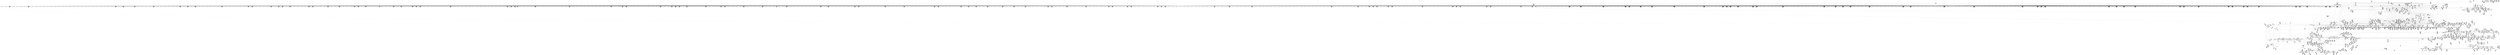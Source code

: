 digraph {
	CE0x4785520 [shape=record,shape=Mrecord,label="{CE0x4785520|inode_has_perm:_tmp11|security/selinux/hooks.c,1612|*SummSource*}"]
	CE0x46bac40 [shape=record,shape=Mrecord,label="{CE0x46bac40|8:_i8,_32:_%struct.inode*,_%struct.selinux_audit_data*,_456:_i8*,_:_SCMRE_440,448_|*MultipleSource*|security/selinux/hooks.c,1674|security/selinux/hooks.c, 1676|Function::file_has_perm&Arg::file::|Function::selinux_mmap_file&Arg::file::|Function::file_map_prot_check&Arg::file::|Function::avc_has_perm&Arg::auditdata::}"]
	CE0x46f09e0 [shape=record,shape=Mrecord,label="{CE0x46f09e0|file_inode:_entry}"]
	CE0x474a6c0 [shape=record,shape=Mrecord,label="{CE0x474a6c0|0:_i32,_4:_i32,_8:_i16,_12:_i32,_16:_i32,_20:_i32,_24:_i32,_56:_i8*,_:_SCMRE_184,185_}"]
	CE0x465c460 [shape=record,shape=Mrecord,label="{CE0x465c460|COLLAPSED:_GCMRE___llvm_gcov_ctr155_internal_global_5_x_i64_zeroinitializer:_elem_0:default:}"]
	CE0x45f1da0 [shape=record,shape=Mrecord,label="{CE0x45f1da0|get_current:_entry|*SummSink*}"]
	CE0x460ef50 [shape=record,shape=Mrecord,label="{CE0x460ef50|selinux_mmap_file:_file|Function::selinux_mmap_file&Arg::file::|*SummSink*}"]
	CE0x4747930 [shape=record,shape=Mrecord,label="{CE0x4747930|0:_i32,_4:_i32,_8:_i16,_12:_i32,_16:_i32,_20:_i32,_24:_i32,_56:_i8*,_:_SCMRE_157,158_}"]
	CE0x46e4450 [shape=record,shape=Mrecord,label="{CE0x46e4450|inode_has_perm:_entry|*SummSink*}"]
	CE0x46d3cf0 [shape=record,shape=Mrecord,label="{CE0x46d3cf0|file_has_perm:_if.then8|*SummSink*}"]
	CE0x465d6e0 [shape=record,shape=Mrecord,label="{CE0x465d6e0|__validate_creds:_tmp1|*SummSink*}"]
	CE0x4652680 [shape=record,shape=Mrecord,label="{CE0x4652680|8:_i8,_32:_%struct.inode*,_%struct.selinux_audit_data*,_456:_i8*,_:_SCMRE_164,165_}"]
	CE0x4734080 [shape=record,shape=Mrecord,label="{CE0x4734080|__validate_creds:_lnot1|include/linux/cred.h,173|*SummSink*}"]
	CE0x4651140 [shape=record,shape=Mrecord,label="{CE0x4651140|0:_i32,_4:_i32,_8:_i16,_12:_i32,_16:_i32,_20:_i32,_24:_i32,_56:_i8*,_:_SCMRE_144,145_}"]
	CE0x46eff00 [shape=record,shape=Mrecord,label="{CE0x46eff00|file_has_perm:_tmp3|security/selinux/hooks.c,1674}"]
	CE0x45f0420 [shape=record,shape=Mrecord,label="{CE0x45f0420|file_map_prot_check:_land.lhs.true|*SummSink*}"]
	CE0x4646e30 [shape=record,shape=Mrecord,label="{CE0x4646e30|i32_33554432|*Constant*|*SummSink*}"]
	CE0x4657f80 [shape=record,shape=Mrecord,label="{CE0x4657f80|8:_i8,_32:_%struct.inode*,_%struct.selinux_audit_data*,_456:_i8*,_:_SCMRE_199,200_}"]
	CE0x4774b60 [shape=record,shape=Mrecord,label="{CE0x4774b60|inode_has_perm:_tmp15|*LoadInst*|security/selinux/hooks.c,1615}"]
	CE0x4752b00 [shape=record,shape=Mrecord,label="{CE0x4752b00|0:_i32,_4:_i32,_8:_i16,_12:_i32,_16:_i32,_20:_i32,_24:_i32,_56:_i8*,_:_SCMRE_286,287_}"]
	CE0x4607670 [shape=record,shape=Mrecord,label="{CE0x4607670|file_map_prot_check:_tmp59|security/selinux/hooks.c,3258|*SummSource*}"]
	CE0x463e2b0 [shape=record,shape=Mrecord,label="{CE0x463e2b0|file_map_prot_check:_tmp48|security/selinux/hooks.c,3251|*SummSink*}"]
	CE0x4759db0 [shape=record,shape=Mrecord,label="{CE0x4759db0|0:_i32,_4:_i32,_8:_i16,_12:_i32,_16:_i32,_20:_i32,_24:_i32,_56:_i8*,_:_SCMRE_483,484_}"]
	CE0x462fbb0 [shape=record,shape=Mrecord,label="{CE0x462fbb0|file_map_prot_check:_if.then33|*SummSink*}"]
	CE0x464ffa0 [shape=record,shape=Mrecord,label="{CE0x464ffa0|0:_i32,_4:_i32,_8:_i16,_12:_i32,_16:_i32,_20:_i32,_24:_i32,_56:_i8*,_:_SCMRE_128,136_|*MultipleSource*|*LoadInst*|include/linux/fs.h,1916|security/selinux/hooks.c,1675|Function::inode_has_perm&Arg::inode::|security/selinux/hooks.c,1611}"]
	CE0x461d400 [shape=record,shape=Mrecord,label="{CE0x461d400|file_map_prot_check:_tobool1|security/selinux/hooks.c,3238|*SummSource*}"]
	CE0x4675ef0 [shape=record,shape=Mrecord,label="{CE0x4675ef0|file_map_prot_check:_tmp70|security/selinux/hooks.c,3264|*SummSink*}"]
	CE0x45f78f0 [shape=record,shape=Mrecord,label="{CE0x45f78f0|selinux_mmap_file:_tmp9|security/selinux/hooks.c,3295|*SummSource*}"]
	CE0x45f97a0 [shape=record,shape=Mrecord,label="{CE0x45f97a0|i64_0|*Constant*}"]
	CE0x464dc90 [shape=record,shape=Mrecord,label="{CE0x464dc90|file_map_prot_check:_tmp56|security/selinux/hooks.c,3258}"]
	CE0x4753f40 [shape=record,shape=Mrecord,label="{CE0x4753f40|0:_i32,_4:_i32,_8:_i16,_12:_i32,_16:_i32,_20:_i32,_24:_i32,_56:_i8*,_:_SCMRE_298,299_}"]
	CE0x4779d60 [shape=record,shape=Mrecord,label="{CE0x4779d60|inode_has_perm:_sclass|security/selinux/hooks.c,1617}"]
	CE0x463d700 [shape=record,shape=Mrecord,label="{CE0x463d700|file_map_prot_check:_tmp46|security/selinux/hooks.c,3250|*SummSource*}"]
	CE0x46a5fa0 [shape=record,shape=Mrecord,label="{CE0x46a5fa0|file_inode:_bb|*SummSource*}"]
	CE0x46bf190 [shape=record,shape=Mrecord,label="{CE0x46bf190|inode_has_perm:_tmp3}"]
	CE0x45f69f0 [shape=record,shape=Mrecord,label="{CE0x45f69f0|selinux_mmap_file:_file|Function::selinux_mmap_file&Arg::file::}"]
	CE0x4610040 [shape=record,shape=Mrecord,label="{CE0x4610040|file_map_prot_check:_call|security/selinux/hooks.c,3238|*SummSink*}"]
	CE0x467d500 [shape=record,shape=Mrecord,label="{CE0x467d500|file_map_prot_check:_rc.1}"]
	CE0x4632c20 [shape=record,shape=Mrecord,label="{CE0x4632c20|file_map_prot_check:_tmp1|*SummSource*}"]
	CE0x467adb0 [shape=record,shape=Mrecord,label="{CE0x467adb0|file_map_prot_check:_tmp75|security/selinux/hooks.c,3269|*SummSink*}"]
	CE0x46c8d60 [shape=record,shape=Mrecord,label="{CE0x46c8d60|cred_has_perm:_call1|security/selinux/hooks.c,1506|*SummSource*}"]
	CE0x4643280 [shape=record,shape=Mrecord,label="{CE0x4643280|file_map_prot_check:_tobool14|security/selinux/hooks.c,3242|*SummSink*}"]
	CE0x46344c0 [shape=record,shape=Mrecord,label="{CE0x46344c0|i64*_getelementptr_inbounds_(_38_x_i64_,_38_x_i64_*___llvm_gcov_ctr257,_i64_0,_i64_1)|*Constant*|*SummSource*}"]
	CE0x47481a0 [shape=record,shape=Mrecord,label="{CE0x47481a0|0:_i32,_4:_i32,_8:_i16,_12:_i32,_16:_i32,_20:_i32,_24:_i32,_56:_i8*,_:_SCMRE_162,163_}"]
	CE0x4647950 [shape=record,shape=Mrecord,label="{CE0x4647950|i64_13|*Constant*|*SummSource*}"]
	CE0x47762d0 [shape=record,shape=Mrecord,label="{CE0x47762d0|inode_has_perm:_call|security/selinux/hooks.c,1614}"]
	CE0x4783c50 [shape=record,shape=Mrecord,label="{CE0x4783c50|GLOBAL:___llvm_gcov_ctr154|Global_var:__llvm_gcov_ctr154|*SummSink*}"]
	CE0x46b1d30 [shape=record,shape=Mrecord,label="{CE0x46b1d30|i64*_getelementptr_inbounds_(_2_x_i64_,_2_x_i64_*___llvm_gcov_ctr131,_i64_0,_i64_1)|*Constant*}"]
	CE0x46e53e0 [shape=record,shape=Mrecord,label="{CE0x46e53e0|file_has_perm:_tmp2|*LoadInst*|security/selinux/hooks.c,1674|*SummSource*}"]
	CE0x4732690 [shape=record,shape=Mrecord,label="{CE0x4732690|cred_sid:_tmp5|security/selinux/hooks.c,196}"]
	CE0x46c6650 [shape=record,shape=Mrecord,label="{CE0x46c6650|i64_8|*Constant*|*SummSource*}"]
	CE0x4631550 [shape=record,shape=Mrecord,label="{CE0x4631550|file_map_prot_check:_if.end20|*SummSource*}"]
	CE0x4667380 [shape=record,shape=Mrecord,label="{CE0x4667380|__validate_creds:_tmp}"]
	CE0x46e4870 [shape=record,shape=Mrecord,label="{CE0x46e4870|inode_has_perm:_cred|Function::inode_has_perm&Arg::cred::|*SummSink*}"]
	CE0x4600ab0 [shape=record,shape=Mrecord,label="{CE0x4600ab0|file_map_prot_check:_tmp12|security/selinux/hooks.c,3238|*SummSink*}"]
	CE0x477b330 [shape=record,shape=Mrecord,label="{CE0x477b330|__validate_creds:_tmp9|include/linux/cred.h,175|*SummSink*}"]
	CE0x46bdf90 [shape=record,shape=Mrecord,label="{CE0x46bdf90|8:_i8,_32:_%struct.inode*,_%struct.selinux_audit_data*,_456:_i8*,_:_SCMRE_104,105_}"]
	CE0x45ed620 [shape=record,shape=Mrecord,label="{CE0x45ed620|i64*_getelementptr_inbounds_(_38_x_i64_,_38_x_i64_*___llvm_gcov_ctr257,_i64_0,_i64_6)|*Constant*|*SummSink*}"]
	CE0x46c1f10 [shape=record,shape=Mrecord,label="{CE0x46c1f10|GLOBAL:_cred_sid|*Constant*}"]
	CE0x46d21a0 [shape=record,shape=Mrecord,label="{CE0x46d21a0|8:_i8,_32:_%struct.inode*,_%struct.selinux_audit_data*,_456:_i8*,_:_SCMRE_147,148_}"]
	CE0x474d0f0 [shape=record,shape=Mrecord,label="{CE0x474d0f0|0:_i32,_4:_i32,_8:_i16,_12:_i32,_16:_i32,_20:_i32,_24:_i32,_56:_i8*,_:_SCMRE_208,210_|*MultipleSource*|*LoadInst*|include/linux/fs.h,1916|security/selinux/hooks.c,1675|Function::inode_has_perm&Arg::inode::|security/selinux/hooks.c,1611}"]
	CE0x45f4d70 [shape=record,shape=Mrecord,label="{CE0x45f4d70|selinux_mmap_file:_prot|Function::selinux_mmap_file&Arg::prot::|*SummSink*}"]
	CE0x4643ca0 [shape=record,shape=Mrecord,label="{CE0x4643ca0|file_map_prot_check:_tmp37|security/selinux/hooks.c,3241|*SummSource*}"]
	CE0x4646050 [shape=record,shape=Mrecord,label="{CE0x4646050|cred_has_perm:_entry|*SummSink*}"]
	CE0x47849c0 [shape=record,shape=Mrecord,label="{CE0x47849c0|inode_has_perm:_tmp10|security/selinux/hooks.c,1611|*SummSource*}"]
	CE0x46e0d80 [shape=record,shape=Mrecord,label="{CE0x46e0d80|inode_has_perm:_adp|Function::inode_has_perm&Arg::adp::}"]
	CE0x46acb90 [shape=record,shape=Mrecord,label="{CE0x46acb90|8:_i8,_32:_%struct.inode*,_%struct.selinux_audit_data*,_456:_i8*,_:_SCMRE_56,57_}"]
	CE0x46ba220 [shape=record,shape=Mrecord,label="{CE0x46ba220|8:_i8,_32:_%struct.inode*,_%struct.selinux_audit_data*,_456:_i8*,_:_SCMRE_428,432_|*MultipleSource*|security/selinux/hooks.c,1674|security/selinux/hooks.c, 1676|Function::file_has_perm&Arg::file::|Function::selinux_mmap_file&Arg::file::|Function::file_map_prot_check&Arg::file::|Function::avc_has_perm&Arg::auditdata::}"]
	CE0x4772a50 [shape=record,shape=Mrecord,label="{CE0x4772a50|0:_i32,_4:_i32,_8:_i16,_12:_i32,_16:_i32,_20:_i32,_24:_i32,_56:_i8*,_:_SCMRE_1000,1008_|*MultipleSource*|*LoadInst*|include/linux/fs.h,1916|security/selinux/hooks.c,1675|Function::inode_has_perm&Arg::inode::|security/selinux/hooks.c,1611}"]
	CE0x46b0720 [shape=record,shape=Mrecord,label="{CE0x46b0720|file_inode:_tmp4|*LoadInst*|include/linux/fs.h,1916|*SummSink*}"]
	CE0x4668470 [shape=record,shape=Mrecord,label="{CE0x4668470|__validate_creds:_file|Function::__validate_creds&Arg::file::|*SummSource*}"]
	CE0x45f6f80 [shape=record,shape=Mrecord,label="{CE0x45f6f80|file_map_prot_check:_file|Function::file_map_prot_check&Arg::file::|*SummSource*}"]
	CE0x4636770 [shape=record,shape=Mrecord,label="{CE0x4636770|file_map_prot_check:_if.then22|*SummSink*}"]
	CE0x45e7f10 [shape=record,shape=Mrecord,label="{CE0x45e7f10|file_map_prot_check:_land.lhs.true7}"]
	CE0x46446d0 [shape=record,shape=Mrecord,label="{CE0x46446d0|file_map_prot_check:_tmp39|security/selinux/hooks.c,3241|*SummSource*}"]
	CE0x46a7cb0 [shape=record,shape=Mrecord,label="{CE0x46a7cb0|COLLAPSED:_GCMRE___llvm_gcov_ctr162_internal_global_2_x_i64_zeroinitializer:_elem_0:default:}"]
	CE0x4753010 [shape=record,shape=Mrecord,label="{CE0x4753010|0:_i32,_4:_i32,_8:_i16,_12:_i32,_16:_i32,_20:_i32,_24:_i32,_56:_i8*,_:_SCMRE_289,290_}"]
	CE0x4635650 [shape=record,shape=Mrecord,label="{CE0x4635650|file_map_prot_check:_land.lhs.true9}"]
	CE0x4616de0 [shape=record,shape=Mrecord,label="{CE0x4616de0|file_map_prot_check:_tmp35|security/selinux/hooks.c,3242|*SummSource*}"]
	CE0x45e7830 [shape=record,shape=Mrecord,label="{CE0x45e7830|file_map_prot_check:_prot|Function::file_map_prot_check&Arg::prot::|*SummSource*}"]
	CE0x4772ff0 [shape=record,shape=Mrecord,label="{CE0x4772ff0|i32_512|*Constant*}"]
	CE0x4754e70 [shape=record,shape=Mrecord,label="{CE0x4754e70|0:_i32,_4:_i32,_8:_i16,_12:_i32,_16:_i32,_20:_i32,_24:_i32,_56:_i8*,_:_SCMRE_307,308_}"]
	CE0x46c5450 [shape=record,shape=Mrecord,label="{CE0x46c5450|avc_has_perm:_requested|Function::avc_has_perm&Arg::requested::|*SummSource*}"]
	CE0x46dafe0 [shape=record,shape=Mrecord,label="{CE0x46dafe0|file_has_perm:_tmp17|security/selinux/hooks.c,1689}"]
	CE0x465b720 [shape=record,shape=Mrecord,label="{CE0x465b720|cred_sid:_bb}"]
	CE0x4780460 [shape=record,shape=Mrecord,label="{CE0x4780460|inode_has_perm:_and|security/selinux/hooks.c,1611|*SummSource*}"]
	CE0x461a2a0 [shape=record,shape=Mrecord,label="{CE0x461a2a0|0:_i32,_4:_i32,_8:_i16,_12:_i32,_16:_i32,_20:_i32,_24:_i32,_56:_i8*,_:_SCMRE_56,64_|*MultipleSource*|*LoadInst*|include/linux/fs.h,1916|security/selinux/hooks.c,1675|Function::inode_has_perm&Arg::inode::|security/selinux/hooks.c,1611}"]
	CE0x4752290 [shape=record,shape=Mrecord,label="{CE0x4752290|0:_i32,_4:_i32,_8:_i16,_12:_i32,_16:_i32,_20:_i32,_24:_i32,_56:_i8*,_:_SCMRE_281,282_}"]
	CE0x465e8f0 [shape=record,shape=Mrecord,label="{CE0x465e8f0|COLLAPSED:_GCMRE___llvm_gcov_ctr154_internal_global_8_x_i64_zeroinitializer:_elem_0:default:}"]
	CE0x46bbcc0 [shape=record,shape=Mrecord,label="{CE0x46bbcc0|8:_i8,_32:_%struct.inode*,_%struct.selinux_audit_data*,_456:_i8*,_:_SCMRE_480,488_|*MultipleSource*|security/selinux/hooks.c,1674|security/selinux/hooks.c, 1676|Function::file_has_perm&Arg::file::|Function::selinux_mmap_file&Arg::file::|Function::file_map_prot_check&Arg::file::|Function::avc_has_perm&Arg::auditdata::}"]
	CE0x4672a10 [shape=record,shape=Mrecord,label="{CE0x4672a10|file_map_prot_check:_tmp67|security/selinux/hooks.c,3262}"]
	CE0x46bd1f0 [shape=record,shape=Mrecord,label="{CE0x46bd1f0|file_has_perm:_tmp1|*SummSink*}"]
	CE0x475a470 [shape=record,shape=Mrecord,label="{CE0x475a470|0:_i32,_4:_i32,_8:_i16,_12:_i32,_16:_i32,_20:_i32,_24:_i32,_56:_i8*,_:_SCMRE_487,488_}"]
	CE0x47607e0 [shape=record,shape=Mrecord,label="{CE0x47607e0|0:_i32,_4:_i32,_8:_i16,_12:_i32,_16:_i32,_20:_i32,_24:_i32,_56:_i8*,_:_SCMRE_592,593_}"]
	CE0x4763de0 [shape=record,shape=Mrecord,label="{CE0x4763de0|0:_i32,_4:_i32,_8:_i16,_12:_i32,_16:_i32,_20:_i32,_24:_i32,_56:_i8*,_:_SCMRE_864,865_}"]
	CE0x47466a0 [shape=record,shape=Mrecord,label="{CE0x47466a0|0:_i32,_4:_i32,_8:_i16,_12:_i32,_16:_i32,_20:_i32,_24:_i32,_56:_i8*,_:_SCMRE_146,147_}"]
	CE0x46c44f0 [shape=record,shape=Mrecord,label="{CE0x46c44f0|get_current:_bb|*SummSink*}"]
	CE0x4673060 [shape=record,shape=Mrecord,label="{CE0x4673060|i64*_getelementptr_inbounds_(_38_x_i64_,_38_x_i64_*___llvm_gcov_ctr257,_i64_0,_i64_33)|*Constant*|*SummSource*}"]
	CE0x46a6640 [shape=record,shape=Mrecord,label="{CE0x46a6640|cred_sid:_sid|security/selinux/hooks.c,197|*SummSink*}"]
	CE0x4754cc0 [shape=record,shape=Mrecord,label="{CE0x4754cc0|0:_i32,_4:_i32,_8:_i16,_12:_i32,_16:_i32,_20:_i32,_24:_i32,_56:_i8*,_:_SCMRE_306,307_}"]
	CE0x4767d60 [shape=record,shape=Mrecord,label="{CE0x4767d60|0:_i32,_4:_i32,_8:_i16,_12:_i32,_16:_i32,_20:_i32,_24:_i32,_56:_i8*,_:_SCMRE_816,824_|*MultipleSource*|*LoadInst*|include/linux/fs.h,1916|security/selinux/hooks.c,1675|Function::inode_has_perm&Arg::inode::|security/selinux/hooks.c,1611}"]
	CE0x46e0520 [shape=record,shape=Mrecord,label="{CE0x46e0520|i64*_getelementptr_inbounds_(_12_x_i64_,_12_x_i64_*___llvm_gcov_ctr170,_i64_0,_i64_9)|*Constant*}"]
	CE0x4777aa0 [shape=record,shape=Mrecord,label="{CE0x4777aa0|__validate_creds:_tmp3|include/linux/cred.h,173|*SummSink*}"]
	CE0x474ede0 [shape=record,shape=Mrecord,label="{CE0x474ede0|0:_i32,_4:_i32,_8:_i16,_12:_i32,_16:_i32,_20:_i32,_24:_i32,_56:_i8*,_:_SCMRE_250,251_}"]
	CE0x46bce60 [shape=record,shape=Mrecord,label="{CE0x46bce60|file_inode:_f_inode|include/linux/fs.h,1916|*SummSink*}"]
	CE0x462f460 [shape=record,shape=Mrecord,label="{CE0x462f460|file_map_prot_check:_do.body|*SummSink*}"]
	CE0x476d410 [shape=record,shape=Mrecord,label="{CE0x476d410|0:_i32,_4:_i32,_8:_i16,_12:_i32,_16:_i32,_20:_i32,_24:_i32,_56:_i8*,_:_SCMRE_905,906_}"]
	CE0x4643a70 [shape=record,shape=Mrecord,label="{CE0x4643a70|i64_18|*Constant*|*SummSource*}"]
	CE0x45fc850 [shape=record,shape=Mrecord,label="{CE0x45fc850|file_map_prot_check:_tmp19|security/selinux/hooks.c,3238}"]
	CE0x46be250 [shape=record,shape=Mrecord,label="{CE0x46be250|file_inode:_tmp1|*SummSource*}"]
	CE0x46d8e60 [shape=record,shape=Mrecord,label="{CE0x46d8e60|file_has_perm:_tmp12|security/selinux/hooks.c,1688|*SummSink*}"]
	CE0x46b5f00 [shape=record,shape=Mrecord,label="{CE0x46b5f00|8:_i8,_32:_%struct.inode*,_%struct.selinux_audit_data*,_456:_i8*,_:_SCMRE_296,304_|*MultipleSource*|security/selinux/hooks.c,1674|security/selinux/hooks.c, 1676|Function::file_has_perm&Arg::file::|Function::selinux_mmap_file&Arg::file::|Function::file_map_prot_check&Arg::file::|Function::avc_has_perm&Arg::auditdata::}"]
	CE0x466e140 [shape=record,shape=Mrecord,label="{CE0x466e140|0:_i32,_4:_i32,_8:_i16,_12:_i32,_16:_i32,_20:_i32,_24:_i32,_56:_i8*,_:_SCMRE_76,80_|*MultipleSource*|*LoadInst*|include/linux/fs.h,1916|security/selinux/hooks.c,1675|Function::inode_has_perm&Arg::inode::|security/selinux/hooks.c,1611}"]
	CE0x4645220 [shape=record,shape=Mrecord,label="{CE0x4645220|file_map_prot_check:_call16|security/selinux/hooks.c,3248|*SummSource*}"]
	CE0x464fa20 [shape=record,shape=Mrecord,label="{CE0x464fa20|0:_i32,_4:_i32,_8:_i16,_12:_i32,_16:_i32,_20:_i32,_24:_i32,_56:_i8*,_:_SCMRE_112,120_|*MultipleSource*|*LoadInst*|include/linux/fs.h,1916|security/selinux/hooks.c,1675|Function::inode_has_perm&Arg::inode::|security/selinux/hooks.c,1611}"]
	CE0x4765860 [shape=record,shape=Mrecord,label="{CE0x4765860|0:_i32,_4:_i32,_8:_i16,_12:_i32,_16:_i32,_20:_i32,_24:_i32,_56:_i8*,_:_SCMRE_696,704_|*MultipleSource*|*LoadInst*|include/linux/fs.h,1916|security/selinux/hooks.c,1675|Function::inode_has_perm&Arg::inode::|security/selinux/hooks.c,1611}"]
	CE0x46b0ab0 [shape=record,shape=Mrecord,label="{CE0x46b0ab0|i32_0|*Constant*}"]
	CE0x4640250 [shape=record,shape=Mrecord,label="{CE0x4640250|_call_void_mcount()_#3}"]
	CE0x4737c80 [shape=record,shape=Mrecord,label="{CE0x4737c80|i64*_getelementptr_inbounds_(_8_x_i64_,_8_x_i64_*___llvm_gcov_ctr154,_i64_0,_i64_0)|*Constant*|*SummSink*}"]
	CE0x467b5d0 [shape=record,shape=Mrecord,label="{CE0x467b5d0|file_map_prot_check:_tmp76|security/selinux/hooks.c,3269|*SummSource*}"]
	CE0x478d7a0 [shape=record,shape=Mrecord,label="{CE0x478d7a0|__validate_creds:_tmp4|include/linux/cred.h,173|*SummSource*}"]
	CE0x46051f0 [shape=record,shape=Mrecord,label="{CE0x46051f0|i64_0|*Constant*}"]
	CE0x46171d0 [shape=record,shape=Mrecord,label="{CE0x46171d0|file_map_prot_check:_tmp36|security/selinux/hooks.c,3242}"]
	CE0x475a2c0 [shape=record,shape=Mrecord,label="{CE0x475a2c0|0:_i32,_4:_i32,_8:_i16,_12:_i32,_16:_i32,_20:_i32,_24:_i32,_56:_i8*,_:_SCMRE_486,487_}"]
	CE0x4679600 [shape=record,shape=Mrecord,label="{CE0x4679600|file_has_perm:_av|Function::file_has_perm&Arg::av::|*SummSource*}"]
	CE0x467bf30 [shape=record,shape=Mrecord,label="{CE0x467bf30|get_current:_bb|*SummSource*}"]
	CE0x4766360 [shape=record,shape=Mrecord,label="{CE0x4766360|0:_i32,_4:_i32,_8:_i16,_12:_i32,_16:_i32,_20:_i32,_24:_i32,_56:_i8*,_:_SCMRE_736,740_|*MultipleSource*|*LoadInst*|include/linux/fs.h,1916|security/selinux/hooks.c,1675|Function::inode_has_perm&Arg::inode::|security/selinux/hooks.c,1611}"]
	CE0x4644030 [shape=record,shape=Mrecord,label="{CE0x4644030|file_map_prot_check:_tmp38|security/selinux/hooks.c,3241}"]
	CE0x4630fa0 [shape=record,shape=Mrecord,label="{CE0x4630fa0|cred_has_perm:_tmp3|*SummSink*}"]
	CE0x464d480 [shape=record,shape=Mrecord,label="{CE0x464d480|file_map_prot_check:_tmp54|security/selinux/hooks.c,3258|*SummSink*}"]
	CE0x46077e0 [shape=record,shape=Mrecord,label="{CE0x46077e0|file_map_prot_check:_tmp59|security/selinux/hooks.c,3258|*SummSink*}"]
	CE0x4775060 [shape=record,shape=Mrecord,label="{CE0x4775060|inode_has_perm:_sid3|security/selinux/hooks.c,1617|*SummSource*}"]
	CE0x46d0920 [shape=record,shape=Mrecord,label="{CE0x46d0920|8:_i8,_32:_%struct.inode*,_%struct.selinux_audit_data*,_456:_i8*,_:_SCMRE_122,123_}"]
	CE0x46b51b0 [shape=record,shape=Mrecord,label="{CE0x46b51b0|8:_i8,_32:_%struct.inode*,_%struct.selinux_audit_data*,_456:_i8*,_:_SCMRE_256,264_|*MultipleSource*|security/selinux/hooks.c,1674|security/selinux/hooks.c, 1676|Function::file_has_perm&Arg::file::|Function::selinux_mmap_file&Arg::file::|Function::file_map_prot_check&Arg::file::|Function::avc_has_perm&Arg::auditdata::}"]
	CE0x45fbac0 [shape=record,shape=Mrecord,label="{CE0x45fbac0|selinux_mmap_file:_prot|Function::selinux_mmap_file&Arg::prot::}"]
	CE0x464ce90 [shape=record,shape=Mrecord,label="{CE0x464ce90|file_map_prot_check:_tmp53|security/selinux/hooks.c,3258|*SummSink*}"]
	CE0x475f040 [shape=record,shape=Mrecord,label="{CE0x475f040|0:_i32,_4:_i32,_8:_i16,_12:_i32,_16:_i32,_20:_i32,_24:_i32,_56:_i8*,_:_SCMRE_578,579_}"]
	CE0x4633bd0 [shape=record,shape=Mrecord,label="{CE0x4633bd0|file_map_prot_check:_land.lhs.true9|*SummSink*}"]
	CE0x4761200 [shape=record,shape=Mrecord,label="{CE0x4761200|0:_i32,_4:_i32,_8:_i16,_12:_i32,_16:_i32,_20:_i32,_24:_i32,_56:_i8*,_:_SCMRE_598,599_}"]
	CE0x476c180 [shape=record,shape=Mrecord,label="{CE0x476c180|0:_i32,_4:_i32,_8:_i16,_12:_i32,_16:_i32,_20:_i32,_24:_i32,_56:_i8*,_:_SCMRE_894,895_}"]
	CE0x45f4b20 [shape=record,shape=Mrecord,label="{CE0x45f4b20|selinux_mmap_file:_bb}"]
	CE0x45e9440 [shape=record,shape=Mrecord,label="{CE0x45e9440|file_map_prot_check:_tmp4|security/selinux/hooks.c,3238|*SummSink*}"]
	CE0x4754450 [shape=record,shape=Mrecord,label="{CE0x4754450|0:_i32,_4:_i32,_8:_i16,_12:_i32,_16:_i32,_20:_i32,_24:_i32,_56:_i8*,_:_SCMRE_301,302_}"]
	CE0x46eda80 [shape=record,shape=Mrecord,label="{CE0x46eda80|file_has_perm:_tmp8|security/selinux/hooks.c,1683|*SummSink*}"]
	CE0x4758760 [shape=record,shape=Mrecord,label="{CE0x4758760|0:_i32,_4:_i32,_8:_i16,_12:_i32,_16:_i32,_20:_i32,_24:_i32,_56:_i8*,_:_SCMRE_464,472_|*MultipleSource*|*LoadInst*|include/linux/fs.h,1916|security/selinux/hooks.c,1675|Function::inode_has_perm&Arg::inode::|security/selinux/hooks.c,1611}"]
	CE0x46701c0 [shape=record,shape=Mrecord,label="{CE0x46701c0|file_map_prot_check:_and31|security/selinux/hooks.c,3261|*SummSource*}"]
	CE0x46d10e0 [shape=record,shape=Mrecord,label="{CE0x46d10e0|8:_i8,_32:_%struct.inode*,_%struct.selinux_audit_data*,_456:_i8*,_:_SCMRE_127,128_}"]
	CE0x46b1ec0 [shape=record,shape=Mrecord,label="{CE0x46b1ec0|8:_i8,_32:_%struct.inode*,_%struct.selinux_audit_data*,_456:_i8*,_:_SCMRE_81,82_}"]
	CE0x45e2ef0 [shape=record,shape=Mrecord,label="{CE0x45e2ef0|selinux_mmap_file:_reqprot|Function::selinux_mmap_file&Arg::reqprot::}"]
	CE0x46c5880 [shape=record,shape=Mrecord,label="{CE0x46c5880|%struct.common_audit_data*_null|*Constant*|*SummSink*}"]
	CE0x45fc280 [shape=record,shape=Mrecord,label="{CE0x45fc280|GLOBAL:_default_noexec|Global_var:default_noexec|*SummSink*}"]
	CE0x4733ba0 [shape=record,shape=Mrecord,label="{CE0x4733ba0|inode_has_perm:_return|*SummSink*}"]
	CE0x4670860 [shape=record,shape=Mrecord,label="{CE0x4670860|file_map_prot_check:_tobool32|security/selinux/hooks.c,3261}"]
	CE0x476a680 [shape=record,shape=Mrecord,label="{CE0x476a680|0:_i32,_4:_i32,_8:_i16,_12:_i32,_16:_i32,_20:_i32,_24:_i32,_56:_i8*,_:_SCMRE_878,879_}"]
	CE0x47536d0 [shape=record,shape=Mrecord,label="{CE0x47536d0|0:_i32,_4:_i32,_8:_i16,_12:_i32,_16:_i32,_20:_i32,_24:_i32,_56:_i8*,_:_SCMRE_293,294_}"]
	CE0x46332b0 [shape=record,shape=Mrecord,label="{CE0x46332b0|COLLAPSED:_GCMRE___llvm_gcov_ctr141_internal_global_2_x_i64_zeroinitializer:_elem_0:default:}"]
	CE0x45ee460 [shape=record,shape=Mrecord,label="{CE0x45ee460|selinux_mmap_file:_and|security/selinux/hooks.c,3296|*SummSink*}"]
	CE0x4643b80 [shape=record,shape=Mrecord,label="{CE0x4643b80|file_map_prot_check:_tmp37|security/selinux/hooks.c,3241}"]
	CE0x46da8f0 [shape=record,shape=Mrecord,label="{CE0x46da8f0|file_has_perm:_tmp16|security/selinux/hooks.c,1689}"]
	CE0x4605260 [shape=record,shape=Mrecord,label="{CE0x4605260|GLOBAL:___llvm_gcov_ctr256|Global_var:__llvm_gcov_ctr256|*SummSource*}"]
	CE0x4650260 [shape=record,shape=Mrecord,label="{CE0x4650260|0:_i32,_4:_i32,_8:_i16,_12:_i32,_16:_i32,_20:_i32,_24:_i32,_56:_i8*,_:_SCMRE_137,138_}"]
	CE0x46d8250 [shape=record,shape=Mrecord,label="{CE0x46d8250|file_has_perm:_tobool|security/selinux/hooks.c,1688}"]
	CE0x4639e70 [shape=record,shape=Mrecord,label="{CE0x4639e70|i64_21|*Constant*}"]
	CE0x46da2f0 [shape=record,shape=Mrecord,label="{CE0x46da2f0|i64*_getelementptr_inbounds_(_12_x_i64_,_12_x_i64_*___llvm_gcov_ctr170,_i64_0,_i64_5)|*Constant*|*SummSource*}"]
	CE0x47581e0 [shape=record,shape=Mrecord,label="{CE0x47581e0|0:_i32,_4:_i32,_8:_i16,_12:_i32,_16:_i32,_20:_i32,_24:_i32,_56:_i8*,_:_SCMRE_448,456_|*MultipleSource*|*LoadInst*|include/linux/fs.h,1916|security/selinux/hooks.c,1675|Function::inode_has_perm&Arg::inode::|security/selinux/hooks.c,1611}"]
	CE0x46b2060 [shape=record,shape=Mrecord,label="{CE0x46b2060|8:_i8,_32:_%struct.inode*,_%struct.selinux_audit_data*,_456:_i8*,_:_SCMRE_82,83_}"]
	CE0x465efa0 [shape=record,shape=Mrecord,label="{CE0x465efa0|cred_sid:_tmp6|security/selinux/hooks.c,197}"]
	CE0x475b020 [shape=record,shape=Mrecord,label="{CE0x475b020|0:_i32,_4:_i32,_8:_i16,_12:_i32,_16:_i32,_20:_i32,_24:_i32,_56:_i8*,_:_SCMRE_508,512_|*MultipleSource*|*LoadInst*|include/linux/fs.h,1916|security/selinux/hooks.c,1675|Function::inode_has_perm&Arg::inode::|security/selinux/hooks.c,1611}"]
	CE0x4613a80 [shape=record,shape=Mrecord,label="{CE0x4613a80|i64*_getelementptr_inbounds_(_38_x_i64_,_38_x_i64_*___llvm_gcov_ctr257,_i64_0,_i64_37)|*Constant*|*SummSource*}"]
	CE0x45f0c50 [shape=record,shape=Mrecord,label="{CE0x45f0c50|file_map_prot_check:_tmp18|security/selinux/hooks.c,3238|*SummSource*}"]
	CE0x4750430 [shape=record,shape=Mrecord,label="{CE0x4750430|0:_i32,_4:_i32,_8:_i16,_12:_i32,_16:_i32,_20:_i32,_24:_i32,_56:_i8*,_:_SCMRE_263,264_}"]
	CE0x45f1ba0 [shape=record,shape=Mrecord,label="{CE0x45f1ba0|get_current:_entry}"]
	CE0x4639cb0 [shape=record,shape=Mrecord,label="{CE0x4639cb0|i64_20|*Constant*|*SummSink*}"]
	CE0x4614690 [shape=record,shape=Mrecord,label="{CE0x4614690|file_map_prot_check:_tmp31|security/selinux/hooks.c,3242}"]
	CE0x464a550 [shape=record,shape=Mrecord,label="{CE0x464a550|file_map_prot_check:_tmp50|security/selinux/hooks.c,3253|*SummSource*}"]
	CE0x46b0160 [shape=record,shape=Mrecord,label="{CE0x46b0160|8:_i8,_32:_%struct.inode*,_%struct.selinux_audit_data*,_456:_i8*,_:_SCMRE_24,32_|*MultipleSource*|security/selinux/hooks.c,1674|security/selinux/hooks.c, 1676|Function::file_has_perm&Arg::file::|Function::selinux_mmap_file&Arg::file::|Function::file_map_prot_check&Arg::file::|Function::avc_has_perm&Arg::auditdata::}"]
	CE0x460fdb0 [shape=record,shape=Mrecord,label="{CE0x460fdb0|selinux_mmap_file:_tmp10|security/selinux/hooks.c,3295}"]
	CE0x4607220 [shape=record,shape=Mrecord,label="{CE0x4607220|file_map_prot_check:_tmp58|security/selinux/hooks.c,3258|*SummSink*}"]
	CE0x4664d00 [shape=record,shape=Mrecord,label="{CE0x4664d00|cred_sid:_tmp}"]
	CE0x4646680 [shape=record,shape=Mrecord,label="{CE0x4646680|cred_has_perm:_target|Function::cred_has_perm&Arg::target::}"]
	CE0x477b520 [shape=record,shape=Mrecord,label="{CE0x477b520|__validate_creds:_tmp9|include/linux/cred.h,175}"]
	CE0x46b8e40 [shape=record,shape=Mrecord,label="{CE0x46b8e40|8:_i8,_32:_%struct.inode*,_%struct.selinux_audit_data*,_456:_i8*,_:_SCMRE_396,400_|*MultipleSource*|security/selinux/hooks.c,1674|security/selinux/hooks.c, 1676|Function::file_has_perm&Arg::file::|Function::selinux_mmap_file&Arg::file::|Function::file_map_prot_check&Arg::file::|Function::avc_has_perm&Arg::auditdata::}"]
	CE0x46bee60 [shape=record,shape=Mrecord,label="{CE0x46bee60|8:_i8,_32:_%struct.inode*,_%struct.selinux_audit_data*,_456:_i8*,_:_SCMRE_48,49_}"]
	CE0x475f1f0 [shape=record,shape=Mrecord,label="{CE0x475f1f0|0:_i32,_4:_i32,_8:_i16,_12:_i32,_16:_i32,_20:_i32,_24:_i32,_56:_i8*,_:_SCMRE_579,580_}"]
	CE0x4751000 [shape=record,shape=Mrecord,label="{CE0x4751000|0:_i32,_4:_i32,_8:_i16,_12:_i32,_16:_i32,_20:_i32,_24:_i32,_56:_i8*,_:_SCMRE_270,271_}"]
	CE0x466edf0 [shape=record,shape=Mrecord,label="{CE0x466edf0|get_current:_tmp4|./arch/x86/include/asm/current.h,14}"]
	CE0x46d7b50 [shape=record,shape=Mrecord,label="{CE0x46d7b50|i16_8|*Constant*|*SummSink*}"]
	CE0x4762eb0 [shape=record,shape=Mrecord,label="{CE0x4762eb0|0:_i32,_4:_i32,_8:_i16,_12:_i32,_16:_i32,_20:_i32,_24:_i32,_56:_i8*,_:_SCMRE_615,616_}"]
	CE0x4613c50 [shape=record,shape=Mrecord,label="{CE0x4613c50|file_map_prot_check:_tmp29|security/selinux/hooks.c,3242}"]
	CE0x45edce0 [shape=record,shape=Mrecord,label="{CE0x45edce0|selinux_mmap_file:_conv|security/selinux/hooks.c,3296}"]
	CE0x4774630 [shape=record,shape=Mrecord,label="{CE0x4774630|inode_has_perm:_i_security|security/selinux/hooks.c,1615}"]
	CE0x4649e00 [shape=record,shape=Mrecord,label="{CE0x4649e00|i64_24|*Constant*|*SummSource*}"]
	CE0x46a70a0 [shape=record,shape=Mrecord,label="{CE0x46a70a0|cred_sid:_tmp5|security/selinux/hooks.c,196}"]
	CE0x4782de0 [shape=record,shape=Mrecord,label="{CE0x4782de0|inode_has_perm:_tobool2|security/selinux/hooks.c,1611|*SummSource*}"]
	CE0x46cb7e0 [shape=record,shape=Mrecord,label="{CE0x46cb7e0|i32_1|*Constant*}"]
	CE0x46a9ae0 [shape=record,shape=Mrecord,label="{CE0x46a9ae0|get_current:_tmp3|*SummSource*}"]
	CE0x466de80 [shape=record,shape=Mrecord,label="{CE0x466de80|0:_i32,_4:_i32,_8:_i16,_12:_i32,_16:_i32,_20:_i32,_24:_i32,_56:_i8*,_:_SCMRE_72,76_|*MultipleSource*|*LoadInst*|include/linux/fs.h,1916|security/selinux/hooks.c,1675|Function::inode_has_perm&Arg::inode::|security/selinux/hooks.c,1611}"]
	CE0x45eb420 [shape=record,shape=Mrecord,label="{CE0x45eb420|file_map_prot_check:_tmp22|security/selinux/hooks.c,3241}"]
	CE0x46c5a00 [shape=record,shape=Mrecord,label="{CE0x46c5a00|avc_has_perm:_auditdata|Function::avc_has_perm&Arg::auditdata::|*SummSink*}"]
	CE0x47822b0 [shape=record,shape=Mrecord,label="{CE0x47822b0|GLOBAL:_llvm.expect.i64|*Constant*|*SummSink*}"]
	CE0x4658ae0 [shape=record,shape=Mrecord,label="{CE0x4658ae0|8:_i8,_32:_%struct.inode*,_%struct.selinux_audit_data*,_456:_i8*,_:_SCMRE_206,207_}"]
	CE0x46d2720 [shape=record,shape=Mrecord,label="{CE0x46d2720|8:_i8,_32:_%struct.inode*,_%struct.selinux_audit_data*,_456:_i8*,_:_SCMRE_150,151_}"]
	CE0x476b910 [shape=record,shape=Mrecord,label="{CE0x476b910|0:_i32,_4:_i32,_8:_i16,_12:_i32,_16:_i32,_20:_i32,_24:_i32,_56:_i8*,_:_SCMRE_889,890_}"]
	CE0x4779fe0 [shape=record,shape=Mrecord,label="{CE0x4779fe0|inode_has_perm:_call4|security/selinux/hooks.c,1617}"]
	CE0x4785fd0 [shape=record,shape=Mrecord,label="{CE0x4785fd0|i64*_getelementptr_inbounds_(_8_x_i64_,_8_x_i64_*___llvm_gcov_ctr154,_i64_0,_i64_6)|*Constant*|*SummSink*}"]
	CE0x465d820 [shape=record,shape=Mrecord,label="{CE0x465d820|_call_void_mcount()_#3}"]
	CE0x46c7260 [shape=record,shape=Mrecord,label="{CE0x46c7260|cred_sid:_tmp|*SummSink*}"]
	CE0x4752cb0 [shape=record,shape=Mrecord,label="{CE0x4752cb0|0:_i32,_4:_i32,_8:_i16,_12:_i32,_16:_i32,_20:_i32,_24:_i32,_56:_i8*,_:_SCMRE_287,288_}"]
	CE0x46af540 [shape=record,shape=Mrecord,label="{CE0x46af540|8:_i8,_32:_%struct.inode*,_%struct.selinux_audit_data*,_456:_i8*,_:_SCMRE_114,115_}"]
	CE0x46b3b10 [shape=record,shape=Mrecord,label="{CE0x46b3b10|avc_has_perm:_ssid|Function::avc_has_perm&Arg::ssid::}"]
	CE0x46dc430 [shape=record,shape=Mrecord,label="{CE0x46dc430|file_has_perm:_tobool7|security/selinux/hooks.c,1694|*SummSource*}"]
	CE0x47629a0 [shape=record,shape=Mrecord,label="{CE0x47629a0|0:_i32,_4:_i32,_8:_i16,_12:_i32,_16:_i32,_20:_i32,_24:_i32,_56:_i8*,_:_SCMRE_612,613_}"]
	CE0x460ff00 [shape=record,shape=Mrecord,label="{CE0x460ff00|file_map_prot_check:_call|security/selinux/hooks.c,3238|*SummSource*}"]
	CE0x47551d0 [shape=record,shape=Mrecord,label="{CE0x47551d0|0:_i32,_4:_i32,_8:_i16,_12:_i32,_16:_i32,_20:_i32,_24:_i32,_56:_i8*,_:_SCMRE_309,310_}"]
	CE0x4602d10 [shape=record,shape=Mrecord,label="{CE0x4602d10|selinux_mmap_file:_if.end}"]
	CE0x46f08a0 [shape=record,shape=Mrecord,label="{CE0x46f08a0|GLOBAL:_file_inode|*Constant*|*SummSink*}"]
	CE0x4639af0 [shape=record,shape=Mrecord,label="{CE0x4639af0|i64_20|*Constant*|*SummSource*}"]
	CE0x4606c30 [shape=record,shape=Mrecord,label="{CE0x4606c30|file_map_prot_check:_tmp15|security/selinux/hooks.c,3238}"]
	CE0x47831d0 [shape=record,shape=Mrecord,label="{CE0x47831d0|i64_4|*Constant*}"]
	CE0x46e8840 [shape=record,shape=Mrecord,label="{CE0x46e8840|avc_has_perm:_ssid|Function::avc_has_perm&Arg::ssid::}"]
	CE0x45ff490 [shape=record,shape=Mrecord,label="{CE0x45ff490|i64*_getelementptr_inbounds_(_38_x_i64_,_38_x_i64_*___llvm_gcov_ctr257,_i64_0,_i64_9)|*Constant*|*SummSink*}"]
	CE0x46a9fa0 [shape=record,shape=Mrecord,label="{CE0x46a9fa0|0:_i32,_4:_i32,_8:_i32,_12:_i32,_:_CMRE_8,12_|*MultipleSource*|security/selinux/hooks.c,196|*LoadInst*|security/selinux/hooks.c,196|security/selinux/hooks.c,197}"]
	CE0x46ede00 [shape=record,shape=Mrecord,label="{CE0x46ede00|file_has_perm:_sid2|security/selinux/hooks.c,1683|*SummSink*}"]
	CE0x4674d40 [shape=record,shape=Mrecord,label="{CE0x4674d40|file_map_prot_check:_or35|security/selinux/hooks.c,3262|*SummSource*}"]
	CE0x4603650 [shape=record,shape=Mrecord,label="{CE0x4603650|i64_14|*Constant*|*SummSource*}"]
	CE0x4607ba0 [shape=record,shape=Mrecord,label="{CE0x4607ba0|file_map_prot_check:_tmp60|security/selinux/hooks.c,3258|*SummSource*}"]
	CE0x46bcaa0 [shape=record,shape=Mrecord,label="{CE0x46bcaa0|file_has_perm:_tmp2|*LoadInst*|security/selinux/hooks.c,1674}"]
	CE0x45ea830 [shape=record,shape=Mrecord,label="{CE0x45ea830|selinux_mmap_file:_tmp5|security/selinux/hooks.c,3292}"]
	CE0x45f85c0 [shape=record,shape=Mrecord,label="{CE0x45f85c0|_call_void_mcount()_#3|*SummSource*}"]
	CE0x46b11a0 [shape=record,shape=Mrecord,label="{CE0x46b11a0|8:_i8,_32:_%struct.inode*,_%struct.selinux_audit_data*,_456:_i8*,_:_SCMRE_78,79_}"]
	CE0x466dbc0 [shape=record,shape=Mrecord,label="{CE0x466dbc0|0:_i32,_4:_i32,_8:_i16,_12:_i32,_16:_i32,_20:_i32,_24:_i32,_56:_i8*,_:_SCMRE_64,72_|*MultipleSource*|*LoadInst*|include/linux/fs.h,1916|security/selinux/hooks.c,1675|Function::inode_has_perm&Arg::inode::|security/selinux/hooks.c,1611}"]
	CE0x4637270 [shape=record,shape=Mrecord,label="{CE0x4637270|GLOBAL:___validate_creds|*Constant*}"]
	CE0x46597e0 [shape=record,shape=Mrecord,label="{CE0x46597e0|8:_i8,_32:_%struct.inode*,_%struct.selinux_audit_data*,_456:_i8*,_:_SCMRE_214,215_}"]
	CE0x4610e50 [shape=record,shape=Mrecord,label="{CE0x4610e50|GLOBAL:_lockdep_rcu_suspicious|*Constant*|*SummSource*}"]
	CE0x464a440 [shape=record,shape=Mrecord,label="{CE0x464a440|file_map_prot_check:_tmp50|security/selinux/hooks.c,3253}"]
	CE0x46ab5b0 [shape=record,shape=Mrecord,label="{CE0x46ab5b0|cred_sid:_tmp6|security/selinux/hooks.c,197}"]
	CE0x4732aa0 [shape=record,shape=Mrecord,label="{CE0x4732aa0|inode_has_perm:_bb|*SummSink*}"]
	CE0x474c520 [shape=record,shape=Mrecord,label="{CE0x474c520|0:_i32,_4:_i32,_8:_i16,_12:_i32,_16:_i32,_20:_i32,_24:_i32,_56:_i8*,_:_SCMRE_202,203_}"]
	CE0x4763c30 [shape=record,shape=Mrecord,label="{CE0x4763c30|0:_i32,_4:_i32,_8:_i16,_12:_i32,_16:_i32,_20:_i32,_24:_i32,_56:_i8*,_:_SCMRE_623,624_}"]
	"CONST[source:0(mediator),value:2(dynamic)][purpose:{object}]"
	CE0x4601890 [shape=record,shape=Mrecord,label="{CE0x4601890|i64*_getelementptr_inbounds_(_38_x_i64_,_38_x_i64_*___llvm_gcov_ctr257,_i64_0,_i64_8)|*Constant*|*SummSink*}"]
	CE0x46f1030 [shape=record,shape=Mrecord,label="{CE0x46f1030|file_inode:_f|Function::file_inode&Arg::f::|*SummSink*}"]
	CE0x476a320 [shape=record,shape=Mrecord,label="{CE0x476a320|0:_i32,_4:_i32,_8:_i16,_12:_i32,_16:_i32,_20:_i32,_24:_i32,_56:_i8*,_:_SCMRE_876,877_}"]
	CE0x46d6be0 [shape=record,shape=Mrecord,label="{CE0x46d6be0|0:_i32,_:_CRE_12,16_|*MultipleSource*|security/selinux/hooks.c,1683|*LoadInst*|security/selinux/hooks.c,1674|security/selinux/hooks.c,1674}"]
	CE0x4784650 [shape=record,shape=Mrecord,label="{CE0x4784650|inode_has_perm:_tmp9|security/selinux/hooks.c,1611|*SummSink*}"]
	CE0x4779c30 [shape=record,shape=Mrecord,label="{CE0x4779c30|inode_has_perm:_tmp18|security/selinux/hooks.c,1617}"]
	CE0x46c6bf0 [shape=record,shape=Mrecord,label="{CE0x46c6bf0|_call_void_mcount()_#3|*SummSink*}"]
	CE0x47531c0 [shape=record,shape=Mrecord,label="{CE0x47531c0|0:_i32,_4:_i32,_8:_i16,_12:_i32,_16:_i32,_20:_i32,_24:_i32,_56:_i8*,_:_SCMRE_290,291_}"]
	CE0x4603fc0 [shape=record,shape=Mrecord,label="{CE0x4603fc0|i64_1|*Constant*|*SummSource*}"]
	CE0x46da960 [shape=record,shape=Mrecord,label="{CE0x46da960|file_has_perm:_tmp16|security/selinux/hooks.c,1689|*SummSource*}"]
	CE0x476de30 [shape=record,shape=Mrecord,label="{CE0x476de30|0:_i32,_4:_i32,_8:_i16,_12:_i32,_16:_i32,_20:_i32,_24:_i32,_56:_i8*,_:_SCMRE_911,912_}"]
	CE0x4643110 [shape=record,shape=Mrecord,label="{CE0x4643110|file_map_prot_check:_tobool14|security/selinux/hooks.c,3242|*SummSource*}"]
	CE0x46bb660 [shape=record,shape=Mrecord,label="{CE0x46bb660|8:_i8,_32:_%struct.inode*,_%struct.selinux_audit_data*,_456:_i8*,_:_SCMRE_464,472_|*MultipleSource*|security/selinux/hooks.c,1674|security/selinux/hooks.c, 1676|Function::file_has_perm&Arg::file::|Function::selinux_mmap_file&Arg::file::|Function::file_map_prot_check&Arg::file::|Function::avc_has_perm&Arg::auditdata::}"]
	CE0x4610c00 [shape=record,shape=Mrecord,label="{CE0x4610c00|GLOBAL:_lockdep_rcu_suspicious|*Constant*}"]
	CE0x45f0b10 [shape=record,shape=Mrecord,label="{CE0x45f0b10|file_map_prot_check:_tmp18|security/selinux/hooks.c,3238}"]
	CE0x46afae0 [shape=record,shape=Mrecord,label="{CE0x46afae0|i64*_getelementptr_inbounds_(_2_x_i64_,_2_x_i64_*___llvm_gcov_ctr98,_i64_0,_i64_0)|*Constant*|*SummSource*}"]
	CE0x46eff70 [shape=record,shape=Mrecord,label="{CE0x46eff70|file_has_perm:_tmp3|security/selinux/hooks.c,1674|*SummSource*}"]
	CE0x45fd380 [shape=record,shape=Mrecord,label="{CE0x45fd380|file_map_prot_check:_tmp20|security/selinux/hooks.c,3241}"]
	CE0x46d4a00 [shape=record,shape=Mrecord,label="{CE0x46d4a00|_ret_i32_%retval.0,_!dbg_!27728|security/selinux/avc.c,775|*SummSink*}"]
	CE0x475c0a0 [shape=record,shape=Mrecord,label="{CE0x475c0a0|0:_i32,_4:_i32,_8:_i16,_12:_i32,_16:_i32,_20:_i32,_24:_i32,_56:_i8*,_:_SCMRE_544,552_|*MultipleSource*|*LoadInst*|include/linux/fs.h,1916|security/selinux/hooks.c,1675|Function::inode_has_perm&Arg::inode::|security/selinux/hooks.c,1611}"]
	CE0x465d4a0 [shape=record,shape=Mrecord,label="{CE0x465d4a0|GLOBAL:_creds_are_invalid|*Constant*}"]
	CE0x464c6b0 [shape=record,shape=Mrecord,label="{CE0x464c6b0|i64_26|*Constant*}"]
	CE0x4652ea0 [shape=record,shape=Mrecord,label="{CE0x4652ea0|8:_i8,_32:_%struct.inode*,_%struct.selinux_audit_data*,_456:_i8*,_:_SCMRE_169,170_}"]
	CE0x4677780 [shape=record,shape=Mrecord,label="{CE0x4677780|avc_has_perm:_requested|Function::avc_has_perm&Arg::requested::}"]
	CE0x467d190 [shape=record,shape=Mrecord,label="{CE0x467d190|file_map_prot_check:_tmp72|security/selinux/hooks.c,3253|*SummSink*}"]
	CE0x464a090 [shape=record,shape=Mrecord,label="{CE0x464a090|file_map_prot_check:_tmp49|security/selinux/hooks.c,3253|*SummSource*}"]
	CE0x47540f0 [shape=record,shape=Mrecord,label="{CE0x47540f0|0:_i32,_4:_i32,_8:_i16,_12:_i32,_16:_i32,_20:_i32,_24:_i32,_56:_i8*,_:_SCMRE_299,300_}"]
	CE0x475e620 [shape=record,shape=Mrecord,label="{CE0x475e620|0:_i32,_4:_i32,_8:_i16,_12:_i32,_16:_i32,_20:_i32,_24:_i32,_56:_i8*,_:_SCMRE_572,573_}"]
	CE0x46094f0 [shape=record,shape=Mrecord,label="{CE0x46094f0|selinux_mmap_file:_tmp1|*SummSink*}"]
	CE0x46ad210 [shape=record,shape=Mrecord,label="{CE0x46ad210|8:_i8,_32:_%struct.inode*,_%struct.selinux_audit_data*,_456:_i8*,_:_SCMRE_116,117_}"]
	CE0x4606d10 [shape=record,shape=Mrecord,label="{CE0x4606d10|file_map_prot_check:_tmp15|security/selinux/hooks.c,3238|*SummSink*}"]
	CE0x467ad40 [shape=record,shape=Mrecord,label="{CE0x467ad40|i64*_getelementptr_inbounds_(_38_x_i64_,_38_x_i64_*___llvm_gcov_ctr257,_i64_0,_i64_37)|*Constant*|*SummSink*}"]
	CE0x475e470 [shape=record,shape=Mrecord,label="{CE0x475e470|0:_i32,_4:_i32,_8:_i16,_12:_i32,_16:_i32,_20:_i32,_24:_i32,_56:_i8*,_:_SCMRE_571,572_}"]
	CE0x4616f50 [shape=record,shape=Mrecord,label="{CE0x4616f50|file_map_prot_check:_tmp35|security/selinux/hooks.c,3242|*SummSink*}"]
	CE0x46e9d10 [shape=record,shape=Mrecord,label="{CE0x46e9d10|GLOBAL:___llvm_gcov_ctr170|Global_var:__llvm_gcov_ctr170|*SummSink*}"]
	CE0x46788c0 [shape=record,shape=Mrecord,label="{CE0x46788c0|file_has_perm:_entry}"]
	CE0x477a180 [shape=record,shape=Mrecord,label="{CE0x477a180|inode_has_perm:_tmp18|security/selinux/hooks.c,1617|*SummSink*}"]
	CE0x460ae40 [shape=record,shape=Mrecord,label="{CE0x460ae40|file_map_prot_check:_if.then15|*SummSource*}"]
	CE0x46d7280 [shape=record,shape=Mrecord,label="{CE0x46d7280|file_has_perm:_cmp|security/selinux/hooks.c,1683|*SummSource*}"]
	CE0x45f0340 [shape=record,shape=Mrecord,label="{CE0x45f0340|file_map_prot_check:_land.lhs.true|*SummSource*}"]
	CE0x4777800 [shape=record,shape=Mrecord,label="{CE0x4777800|GLOBAL:___llvm_gcov_ctr155|Global_var:__llvm_gcov_ctr155|*SummSource*}"]
	CE0x4659300 [shape=record,shape=Mrecord,label="{CE0x4659300|8:_i8,_32:_%struct.inode*,_%struct.selinux_audit_data*,_456:_i8*,_:_SCMRE_211,212_}"]
	CE0x462d230 [shape=record,shape=Mrecord,label="{CE0x462d230|file_map_prot_check:_if.end19}"]
	CE0x45eecb0 [shape=record,shape=Mrecord,label="{CE0x45eecb0|selinux_mmap_file:_call|security/selinux/hooks.c,3295}"]
	CE0x46707f0 [shape=record,shape=Mrecord,label="{CE0x46707f0|file_map_prot_check:_tmp67|security/selinux/hooks.c,3262|*SummSource*}"]
	CE0x46f0190 [shape=record,shape=Mrecord,label="{CE0x46f0190|file_has_perm:_call|security/selinux/hooks.c,1675}"]
	CE0x45f1cc0 [shape=record,shape=Mrecord,label="{CE0x45f1cc0|get_current:_entry|*SummSource*}"]
	CE0x46a5ad0 [shape=record,shape=Mrecord,label="{CE0x46a5ad0|8:_i8,_32:_%struct.inode*,_%struct.selinux_audit_data*,_456:_i8*,_:_SCMRE_99,100_}"]
	CE0x45e8260 [shape=record,shape=Mrecord,label="{CE0x45e8260|_ret_i32_%retval.0,_!dbg_!27784|security/selinux/hooks.c,3269|*SummSource*}"]
	CE0x4737cf0 [shape=record,shape=Mrecord,label="{CE0x4737cf0|inode_has_perm:_do.end}"]
	CE0x478e810 [shape=record,shape=Mrecord,label="{CE0x478e810|__validate_creds:_tmp7|include/linux/cred.h,174}"]
	CE0x46602d0 [shape=record,shape=Mrecord,label="{CE0x46602d0|0:_i32,_4:_i32,_8:_i16,_12:_i32,_16:_i32,_20:_i32,_24:_i32,_56:_i8*,_:_SCMRE_136,137_}"]
	CE0x46dfb30 [shape=record,shape=Mrecord,label="{CE0x46dfb30|file_has_perm:_tmp22|security/selinux/hooks.c,1694|*SummSource*}"]
	CE0x46471b0 [shape=record,shape=Mrecord,label="{CE0x46471b0|file_map_prot_check:_and|security/selinux/hooks.c,3242|*SummSink*}"]
	CE0x460af20 [shape=record,shape=Mrecord,label="{CE0x460af20|file_map_prot_check:_if.then15|*SummSink*}"]
	CE0x46b35f0 [shape=record,shape=Mrecord,label="{CE0x46b35f0|avc_has_perm:_entry|*SummSource*}"]
	CE0x4603110 [shape=record,shape=Mrecord,label="{CE0x4603110|file_map_prot_check:_tobool10|security/selinux/hooks.c,3242|*SummSink*}"]
	CE0x4668c50 [shape=record,shape=Mrecord,label="{CE0x4668c50|GLOBAL:_llvm.expect.i64|*Constant*}"]
	CE0x463aab0 [shape=record,shape=Mrecord,label="{CE0x463aab0|file_map_prot_check:_tmp43|security/selinux/hooks.c,3249}"]
	CE0x461e4c0 [shape=record,shape=Mrecord,label="{CE0x461e4c0|i8_1|*Constant*}"]
	CE0x4760cf0 [shape=record,shape=Mrecord,label="{CE0x4760cf0|0:_i32,_4:_i32,_8:_i16,_12:_i32,_16:_i32,_20:_i32,_24:_i32,_56:_i8*,_:_SCMRE_595,596_}"]
	CE0x477b980 [shape=record,shape=Mrecord,label="{CE0x477b980|i64*_getelementptr_inbounds_(_2_x_i64_,_2_x_i64_*___llvm_gcov_ctr131,_i64_0,_i64_0)|*Constant*}"]
	CE0x460b1d0 [shape=record,shape=Mrecord,label="{CE0x460b1d0|file_map_prot_check:_land.lhs.true7|*SummSink*}"]
	CE0x467a6d0 [shape=record,shape=Mrecord,label="{CE0x467a6d0|file_map_prot_check:_tmp73|security/selinux/hooks.c,3268|*SummSink*}"]
	CE0x475e980 [shape=record,shape=Mrecord,label="{CE0x475e980|0:_i32,_4:_i32,_8:_i16,_12:_i32,_16:_i32,_20:_i32,_24:_i32,_56:_i8*,_:_SCMRE_574,575_}"]
	CE0x466f990 [shape=record,shape=Mrecord,label="{CE0x466f990|file_map_prot_check:_and31|security/selinux/hooks.c,3261|*SummSink*}"]
	CE0x46394e0 [shape=record,shape=Mrecord,label="{CE0x46394e0|file_map_prot_check:_tobool17|security/selinux/hooks.c,3249}"]
	CE0x4671460 [shape=record,shape=Mrecord,label="{CE0x4671460|file_map_prot_check:_tmp63|security/selinux/hooks.c,3261}"]
	CE0x46ed7b0 [shape=record,shape=Mrecord,label="{CE0x46ed7b0|file_has_perm:_tmp8|security/selinux/hooks.c,1683}"]
	CE0x45e9910 [shape=record,shape=Mrecord,label="{CE0x45e9910|file_map_prot_check:_tmp4|security/selinux/hooks.c,3238}"]
	CE0x462fd30 [shape=record,shape=Mrecord,label="{CE0x462fd30|i64*_getelementptr_inbounds_(_38_x_i64_,_38_x_i64_*___llvm_gcov_ctr257,_i64_0,_i64_0)|*Constant*}"]
	CE0x45f61f0 [shape=record,shape=Mrecord,label="{CE0x45f61f0|8:_i8,_32:_%struct.inode*,_%struct.selinux_audit_data*,_456:_i8*,_:_SCMRE_67,68_}"]
	CE0x45f2db0 [shape=record,shape=Mrecord,label="{CE0x45f2db0|file_map_prot_check:_tmp26|security/selinux/hooks.c,3242}"]
	CE0x4673510 [shape=record,shape=Mrecord,label="{CE0x4673510|file_map_prot_check:_tmp68|security/selinux/hooks.c,3262}"]
	CE0x46064f0 [shape=record,shape=Mrecord,label="{CE0x46064f0|selinux_mmap_file:_reqprot|Function::selinux_mmap_file&Arg::reqprot::|*SummSource*}"]
	CE0x475a110 [shape=record,shape=Mrecord,label="{CE0x475a110|0:_i32,_4:_i32,_8:_i16,_12:_i32,_16:_i32,_20:_i32,_24:_i32,_56:_i8*,_:_SCMRE_485,486_}"]
	CE0x4603330 [shape=record,shape=Mrecord,label="{CE0x4603330|i64_15|*Constant*}"]
	CE0x47799d0 [shape=record,shape=Mrecord,label="{CE0x47799d0|inode_has_perm:_tmp19|security/selinux/hooks.c,1618|*SummSource*}"]
	CE0x4644840 [shape=record,shape=Mrecord,label="{CE0x4644840|file_map_prot_check:_tmp39|security/selinux/hooks.c,3241|*SummSink*}"]
	CE0x475ddb0 [shape=record,shape=Mrecord,label="{CE0x475ddb0|0:_i32,_4:_i32,_8:_i16,_12:_i32,_16:_i32,_20:_i32,_24:_i32,_56:_i8*,_:_SCMRE_567,568_}"]
	CE0x46c0990 [shape=record,shape=Mrecord,label="{CE0x46c0990|i32_0|*Constant*}"]
	CE0x4757160 [shape=record,shape=Mrecord,label="{CE0x4757160|0:_i32,_4:_i32,_8:_i16,_12:_i32,_16:_i32,_20:_i32,_24:_i32,_56:_i8*,_:_SCMRE_400,408_|*MultipleSource*|*LoadInst*|include/linux/fs.h,1916|security/selinux/hooks.c,1675|Function::inode_has_perm&Arg::inode::|security/selinux/hooks.c,1611}"]
	CE0x4608530 [shape=record,shape=Mrecord,label="{CE0x4608530|selinux_mmap_file:_and|security/selinux/hooks.c,3296}"]
	CE0x45fd310 [shape=record,shape=Mrecord,label="{CE0x45fd310|file_map_prot_check:_tobool6|security/selinux/hooks.c,3241|*SummSink*}"]
	CE0x45f86d0 [shape=record,shape=Mrecord,label="{CE0x45f86d0|_call_void_mcount()_#3|*SummSink*}"]
	CE0x4786170 [shape=record,shape=Mrecord,label="{CE0x4786170|i64*_getelementptr_inbounds_(_8_x_i64_,_8_x_i64_*___llvm_gcov_ctr154,_i64_0,_i64_6)|*Constant*|*SummSource*}"]
	CE0x4656f00 [shape=record,shape=Mrecord,label="{CE0x4656f00|avc_has_perm:_tsid|Function::avc_has_perm&Arg::tsid::}"]
	CE0x4646260 [shape=record,shape=Mrecord,label="{CE0x4646260|cred_has_perm:_actor|Function::cred_has_perm&Arg::actor::}"]
	CE0x462eb00 [shape=record,shape=Mrecord,label="{CE0x462eb00|file_map_prot_check:_tmp}"]
	CE0x46c6450 [shape=record,shape=Mrecord,label="{CE0x46c6450|i64*_getelementptr_inbounds_(_12_x_i64_,_12_x_i64_*___llvm_gcov_ctr170,_i64_0,_i64_9)|*Constant*|*SummSink*}"]
	CE0x45eed90 [shape=record,shape=Mrecord,label="{CE0x45eed90|selinux_mmap_file:_call|security/selinux/hooks.c,3295|*SummSource*}"]
	CE0x4635430 [shape=record,shape=Mrecord,label="{CE0x4635430|file_map_prot_check:_bb}"]
	CE0x4733f10 [shape=record,shape=Mrecord,label="{CE0x4733f10|__validate_creds:_lnot1|include/linux/cred.h,173|*SummSource*}"]
	CE0x46b1340 [shape=record,shape=Mrecord,label="{CE0x46b1340|8:_i8,_32:_%struct.inode*,_%struct.selinux_audit_data*,_456:_i8*,_:_SCMRE_79,80_}"]
	CE0x4748d70 [shape=record,shape=Mrecord,label="{CE0x4748d70|0:_i32,_4:_i32,_8:_i16,_12:_i32,_16:_i32,_20:_i32,_24:_i32,_56:_i8*,_:_SCMRE_169,170_}"]
	CE0x46c8df0 [shape=record,shape=Mrecord,label="{CE0x46c8df0|cred_has_perm:_call1|security/selinux/hooks.c,1506|*SummSink*}"]
	CE0x4766ba0 [shape=record,shape=Mrecord,label="{CE0x4766ba0|0:_i32,_4:_i32,_8:_i16,_12:_i32,_16:_i32,_20:_i32,_24:_i32,_56:_i8*,_:_SCMRE_760,768_|*MultipleSource*|*LoadInst*|include/linux/fs.h,1916|security/selinux/hooks.c,1675|Function::inode_has_perm&Arg::inode::|security/selinux/hooks.c,1611}"]
	CE0x474c010 [shape=record,shape=Mrecord,label="{CE0x474c010|0:_i32,_4:_i32,_8:_i16,_12:_i32,_16:_i32,_20:_i32,_24:_i32,_56:_i8*,_:_SCMRE_199,200_}"]
	CE0x463c440 [shape=record,shape=Mrecord,label="{CE0x463c440|8:_i8,_32:_%struct.inode*,_%struct.selinux_audit_data*,_456:_i8*,_:_SCMRE_181,182_}"]
	CE0x46de030 [shape=record,shape=Mrecord,label="{CE0x46de030|file_has_perm:_tmp18|security/selinux/hooks.c,1690|*SummSource*}"]
	CE0x4679e60 [shape=record,shape=Mrecord,label="{CE0x4679e60|file_map_prot_check:_rc.1|*SummSink*}"]
	CE0x4648ed0 [shape=record,shape=Mrecord,label="{CE0x4648ed0|file_map_prot_check:_tmp25|security/selinux/hooks.c,3242|*SummSource*}"]
	CE0x46e4190 [shape=record,shape=Mrecord,label="{CE0x46e4190|GLOBAL:_inode_has_perm|*Constant*|*SummSource*}"]
	CE0x45fe470 [shape=record,shape=Mrecord,label="{CE0x45fe470|i32_3238|*Constant*}"]
	CE0x4668780 [shape=record,shape=Mrecord,label="{CE0x4668780|i32_4|*Constant*}"]
	CE0x46779d0 [shape=record,shape=Mrecord,label="{CE0x46779d0|avc_has_perm:_auditdata|Function::avc_has_perm&Arg::auditdata::}"]
	CE0x462bcb0 [shape=record,shape=Mrecord,label="{CE0x462bcb0|file_map_prot_check:_if.then33}"]
	CE0x46c8400 [shape=record,shape=Mrecord,label="{CE0x46c8400|cred_has_perm:_tmp2|*SummSource*}"]
	CE0x4655010 [shape=record,shape=Mrecord,label="{CE0x4655010|inode_has_perm:_tmp17|security/selinux/hooks.c,1617}"]
	CE0x465cb40 [shape=record,shape=Mrecord,label="{CE0x465cb40|inode_has_perm:_tmp5|security/selinux/hooks.c,1609|*SummSource*}"]
	CE0x4652d00 [shape=record,shape=Mrecord,label="{CE0x4652d00|8:_i8,_32:_%struct.inode*,_%struct.selinux_audit_data*,_456:_i8*,_:_SCMRE_168,169_}"]
	CE0x45f8140 [shape=record,shape=Mrecord,label="{CE0x45f8140|i64_15|*Constant*|*SummSource*}"]
	CE0x4640e80 [shape=record,shape=Mrecord,label="{CE0x4640e80|8:_i8,_32:_%struct.inode*,_%struct.selinux_audit_data*,_456:_i8*,_:_SCMRE_107,108_}"]
	CE0x46b38c0 [shape=record,shape=Mrecord,label="{CE0x46b38c0|avc_has_perm:_requested|Function::avc_has_perm&Arg::requested::|*SummSink*}"]
	CE0x46da1c0 [shape=record,shape=Mrecord,label="{CE0x46da1c0|i64*_getelementptr_inbounds_(_12_x_i64_,_12_x_i64_*___llvm_gcov_ctr170,_i64_0,_i64_5)|*Constant*}"]
	CE0x46a6450 [shape=record,shape=Mrecord,label="{CE0x46a6450|cred_sid:_sid|security/selinux/hooks.c,197}"]
	CE0x46c1620 [shape=record,shape=Mrecord,label="{CE0x46c1620|8:_i8,_32:_%struct.inode*,_%struct.selinux_audit_data*,_456:_i8*,_:_SCMRE_72,73_}"]
	CE0x46b36f0 [shape=record,shape=Mrecord,label="{CE0x46b36f0|avc_has_perm:_entry|*SummSink*}"]
	CE0x46c8b40 [shape=record,shape=Mrecord,label="{CE0x46c8b40|cred_has_perm:_call1|security/selinux/hooks.c,1506}"]
	CE0x4632370 [shape=record,shape=Mrecord,label="{CE0x4632370|file_map_prot_check:_land.lhs.true12}"]
	CE0x461b730 [shape=record,shape=Mrecord,label="{CE0x461b730|file_map_prot_check:_conv|security/selinux/hooks.c,3259|*SummSink*}"]
	CE0x4635720 [shape=record,shape=Mrecord,label="{CE0x4635720|file_map_prot_check:_land.lhs.true9|*SummSource*}"]
	CE0x45fdb50 [shape=record,shape=Mrecord,label="{CE0x45fdb50|file_map_prot_check:_tobool6|security/selinux/hooks.c,3241|*SummSource*}"]
	CE0x4634f40 [shape=record,shape=Mrecord,label="{CE0x4634f40|file_map_prot_check:_lor.lhs.false|*SummSource*}"]
	CE0x462e4b0 [shape=record,shape=Mrecord,label="{CE0x462e4b0|file_map_prot_check:_if.end30}"]
	CE0x46b8420 [shape=record,shape=Mrecord,label="{CE0x46b8420|8:_i8,_32:_%struct.inode*,_%struct.selinux_audit_data*,_456:_i8*,_:_SCMRE_376,384_|*MultipleSource*|security/selinux/hooks.c,1674|security/selinux/hooks.c, 1676|Function::file_has_perm&Arg::file::|Function::selinux_mmap_file&Arg::file::|Function::file_map_prot_check&Arg::file::|Function::avc_has_perm&Arg::auditdata::}"]
	CE0x46521a0 [shape=record,shape=Mrecord,label="{CE0x46521a0|8:_i8,_32:_%struct.inode*,_%struct.selinux_audit_data*,_456:_i8*,_:_SCMRE_161,162_}"]
	CE0x463db10 [shape=record,shape=Mrecord,label="{CE0x463db10|file_map_prot_check:_tmp47|security/selinux/hooks.c,3251}"]
	CE0x4670dd0 [shape=record,shape=Mrecord,label="{CE0x4670dd0|i64_31|*Constant*}"]
	CE0x46524e0 [shape=record,shape=Mrecord,label="{CE0x46524e0|8:_i8,_32:_%struct.inode*,_%struct.selinux_audit_data*,_456:_i8*,_:_SCMRE_163,164_}"]
	CE0x45f5530 [shape=record,shape=Mrecord,label="{CE0x45f5530|get_current:_tmp|*SummSink*}"]
	CE0x4644ac0 [shape=record,shape=Mrecord,label="{CE0x4644ac0|file_map_prot_check:_tmp40|security/selinux/hooks.c,3241}"]
	CE0x4671a70 [shape=record,shape=Mrecord,label="{CE0x4671a70|file_map_prot_check:_tmp64|security/selinux/hooks.c,3261|*SummSource*}"]
	CE0x4751870 [shape=record,shape=Mrecord,label="{CE0x4751870|0:_i32,_4:_i32,_8:_i16,_12:_i32,_16:_i32,_20:_i32,_24:_i32,_56:_i8*,_:_SCMRE_275,276_}"]
	CE0x46b9f20 [shape=record,shape=Mrecord,label="{CE0x46b9f20|8:_i8,_32:_%struct.inode*,_%struct.selinux_audit_data*,_456:_i8*,_:_SCMRE_424,428_|*MultipleSource*|security/selinux/hooks.c,1674|security/selinux/hooks.c, 1676|Function::file_has_perm&Arg::file::|Function::selinux_mmap_file&Arg::file::|Function::file_map_prot_check&Arg::file::|Function::avc_has_perm&Arg::auditdata::}"]
	CE0x465fd80 [shape=record,shape=Mrecord,label="{CE0x465fd80|i32_10|*Constant*|*SummSource*}"]
	CE0x4760480 [shape=record,shape=Mrecord,label="{CE0x4760480|0:_i32,_4:_i32,_8:_i16,_12:_i32,_16:_i32,_20:_i32,_24:_i32,_56:_i8*,_:_SCMRE_590,591_}"]
	CE0x46d3780 [shape=record,shape=Mrecord,label="{CE0x46d3780|_call_void_mcount()_#3}"]
	CE0x474fd10 [shape=record,shape=Mrecord,label="{CE0x474fd10|0:_i32,_4:_i32,_8:_i16,_12:_i32,_16:_i32,_20:_i32,_24:_i32,_56:_i8*,_:_SCMRE_259,260_}"]
	CE0x46a79a0 [shape=record,shape=Mrecord,label="{CE0x46a79a0|file_has_perm:_tmp1}"]
	CE0x4613b80 [shape=record,shape=Mrecord,label="{CE0x4613b80|i64_14|*Constant*|*SummSink*}"]
	CE0x45e9a10 [shape=record,shape=Mrecord,label="{CE0x45e9a10|file_map_prot_check:_tmp4|security/selinux/hooks.c,3238|*SummSource*}"]
	CE0x46308f0 [shape=record,shape=Mrecord,label="{CE0x46308f0|i64*_getelementptr_inbounds_(_2_x_i64_,_2_x_i64_*___llvm_gcov_ctr141,_i64_0,_i64_1)|*Constant*|*SummSource*}"]
	CE0x46ccd00 [shape=record,shape=Mrecord,label="{CE0x46ccd00|file_inode:_tmp2|*SummSource*}"]
	CE0x46bffb0 [shape=record,shape=Mrecord,label="{CE0x46bffb0|8:_i8,_32:_%struct.inode*,_%struct.selinux_audit_data*,_456:_i8*,_:_SCMRE_53,54_}"]
	CE0x45e8d20 [shape=record,shape=Mrecord,label="{CE0x45e8d20|i64_4|*Constant*|*SummSink*}"]
	CE0x476c9f0 [shape=record,shape=Mrecord,label="{CE0x476c9f0|0:_i32,_4:_i32,_8:_i16,_12:_i32,_16:_i32,_20:_i32,_24:_i32,_56:_i8*,_:_SCMRE_899,900_}"]
	CE0x46cb670 [shape=record,shape=Mrecord,label="{CE0x46cb670|i32_0|*Constant*}"]
	CE0x46c56c0 [shape=record,shape=Mrecord,label="{CE0x46c56c0|_ret_i32_%retval.0,_!dbg_!27728|security/selinux/avc.c,775}"]
	CE0x46f0040 [shape=record,shape=Mrecord,label="{CE0x46f0040|file_has_perm:_tmp3|security/selinux/hooks.c,1674|*SummSink*}"]
	CE0x4774f90 [shape=record,shape=Mrecord,label="{CE0x4774f90|inode_has_perm:_sid3|security/selinux/hooks.c,1617}"]
	CE0x46015a0 [shape=record,shape=Mrecord,label="{CE0x46015a0|file_map_prot_check:_tmp13|security/selinux/hooks.c,3238}"]
	CE0x46d06a0 [shape=record,shape=Mrecord,label="{CE0x46d06a0|GLOBAL:_creds_are_invalid|*Constant*|*SummSource*}"]
	CE0x46792b0 [shape=record,shape=Mrecord,label="{CE0x46792b0|file_has_perm:_file|Function::file_has_perm&Arg::file::|*SummSink*}"]
	CE0x46d6610 [shape=record,shape=Mrecord,label="{CE0x46d6610|file_has_perm:_sid3|security/selinux/hooks.c,1684|*SummSink*}"]
	CE0x45f07e0 [shape=record,shape=Mrecord,label="{CE0x45f07e0|i64*_getelementptr_inbounds_(_38_x_i64_,_38_x_i64_*___llvm_gcov_ctr257,_i64_0,_i64_8)|*Constant*}"]
	CE0x46c88d0 [shape=record,shape=Mrecord,label="{CE0x46c88d0|_ret_i32_%tmp6,_!dbg_!27716|security/selinux/hooks.c,197|*SummSource*}"]
	CE0x475d1e0 [shape=record,shape=Mrecord,label="{CE0x475d1e0|0:_i32,_4:_i32,_8:_i16,_12:_i32,_16:_i32,_20:_i32,_24:_i32,_56:_i8*,_:_SCMRE_560,561_}"]
	CE0x46e4d90 [shape=record,shape=Mrecord,label="{CE0x46e4d90|inode_has_perm:_inode|Function::inode_has_perm&Arg::inode::|*SummSink*}"]
	CE0x461ab60 [shape=record,shape=Mrecord,label="{CE0x461ab60|i64*_getelementptr_inbounds_(_38_x_i64_,_38_x_i64_*___llvm_gcov_ctr257,_i64_0,_i64_30)|*Constant*|*SummSink*}"]
	CE0x46affc0 [shape=record,shape=Mrecord,label="{CE0x46affc0|8:_i8,_32:_%struct.inode*,_%struct.selinux_audit_data*,_456:_i8*,_:_SCMRE_16,24_|*MultipleSource*|security/selinux/hooks.c,1674|security/selinux/hooks.c, 1676|Function::file_has_perm&Arg::file::|Function::selinux_mmap_file&Arg::file::|Function::file_map_prot_check&Arg::file::|Function::avc_has_perm&Arg::auditdata::}"]
	CE0x462db10 [shape=record,shape=Mrecord,label="{CE0x462db10|file_map_prot_check:_if.then|*SummSink*}"]
	CE0x46516e0 [shape=record,shape=Mrecord,label="{CE0x46516e0|file_map_prot_check:_tmp57|security/selinux/hooks.c,3258|*SummSink*}"]
	CE0x46cd6c0 [shape=record,shape=Mrecord,label="{CE0x46cd6c0|file_has_perm:_if.end}"]
	CE0x46582c0 [shape=record,shape=Mrecord,label="{CE0x46582c0|8:_i8,_32:_%struct.inode*,_%struct.selinux_audit_data*,_456:_i8*,_:_SCMRE_201,202_}"]
	CE0x463ede0 [shape=record,shape=Mrecord,label="{CE0x463ede0|file_map_prot_check:_rc.0}"]
	CE0x47806a0 [shape=record,shape=Mrecord,label="{CE0x47806a0|i1_true|*Constant*}"]
	CE0x4633e00 [shape=record,shape=Mrecord,label="{CE0x4633e00|file_map_prot_check:_if.end37|*SummSource*}"]
	CE0x463a240 [shape=record,shape=Mrecord,label="{CE0x463a240|file_map_prot_check:_tmp41|security/selinux/hooks.c,3249|*SummSink*}"]
	CE0x4642e50 [shape=record,shape=Mrecord,label="{CE0x4642e50|%struct.task_struct*_(%struct.task_struct**)*_asm_movq_%gs:$_1:P_,$0_,_r,im,_dirflag_,_fpsr_,_flags_|*SummSource*}"]
	CE0x465e1d0 [shape=record,shape=Mrecord,label="{CE0x465e1d0|_call_void___validate_creds(%struct.cred*_%cred,_i8*_getelementptr_inbounds_(_25_x_i8_,_25_x_i8_*_.str3,_i32_0,_i32_0),_i32_1609)_#10,_!dbg_!27719|security/selinux/hooks.c,1609|*SummSink*}"]
	CE0x47579a0 [shape=record,shape=Mrecord,label="{CE0x47579a0|0:_i32,_4:_i32,_8:_i16,_12:_i32,_16:_i32,_20:_i32,_24:_i32,_56:_i8*,_:_SCMRE_424,432_|*MultipleSource*|*LoadInst*|include/linux/fs.h,1916|security/selinux/hooks.c,1675|Function::inode_has_perm&Arg::inode::|security/selinux/hooks.c,1611}"]
	CE0x475a910 [shape=record,shape=Mrecord,label="{CE0x475a910|0:_i32,_4:_i32,_8:_i16,_12:_i32,_16:_i32,_20:_i32,_24:_i32,_56:_i8*,_:_SCMRE_500,504_|*MultipleSource*|*LoadInst*|include/linux/fs.h,1916|security/selinux/hooks.c,1675|Function::inode_has_perm&Arg::inode::|security/selinux/hooks.c,1611}"]
	CE0x4752950 [shape=record,shape=Mrecord,label="{CE0x4752950|0:_i32,_4:_i32,_8:_i16,_12:_i32,_16:_i32,_20:_i32,_24:_i32,_56:_i8*,_:_SCMRE_285,286_}"]
	CE0x46d7ce0 [shape=record,shape=Mrecord,label="{CE0x46d7ce0|_ret_i32_%retval.0,_!dbg_!27728|security/selinux/avc.c,775}"]
	CE0x4755530 [shape=record,shape=Mrecord,label="{CE0x4755530|0:_i32,_4:_i32,_8:_i16,_12:_i32,_16:_i32,_20:_i32,_24:_i32,_56:_i8*,_:_SCMRE_311,312_}"]
	CE0x45fe2d0 [shape=record,shape=Mrecord,label="{CE0x45fe2d0|i8*_getelementptr_inbounds_(_25_x_i8_,_25_x_i8_*_.str3,_i32_0,_i32_0)|*Constant*|*SummSink*}"]
	CE0x4781360 [shape=record,shape=Mrecord,label="{CE0x4781360|inode_has_perm:_lnot1|security/selinux/hooks.c,1611|*SummSource*}"]
	CE0x4607d10 [shape=record,shape=Mrecord,label="{CE0x4607d10|file_map_prot_check:_tmp60|security/selinux/hooks.c,3258|*SummSink*}"]
	CE0x4781230 [shape=record,shape=Mrecord,label="{CE0x4781230|inode_has_perm:_lnot1|security/selinux/hooks.c,1611}"]
	CE0x46b8780 [shape=record,shape=Mrecord,label="{CE0x46b8780|8:_i8,_32:_%struct.inode*,_%struct.selinux_audit_data*,_456:_i8*,_:_SCMRE_384,392_|*MultipleSource*|security/selinux/hooks.c,1674|security/selinux/hooks.c, 1676|Function::file_has_perm&Arg::file::|Function::selinux_mmap_file&Arg::file::|Function::file_map_prot_check&Arg::file::|Function::avc_has_perm&Arg::auditdata::}"]
	CE0x46cbc00 [shape=record,shape=Mrecord,label="{CE0x46cbc00|i32_14|*Constant*|*SummSink*}"]
	CE0x476d770 [shape=record,shape=Mrecord,label="{CE0x476d770|0:_i32,_4:_i32,_8:_i16,_12:_i32,_16:_i32,_20:_i32,_24:_i32,_56:_i8*,_:_SCMRE_907,908_}"]
	CE0x474ef90 [shape=record,shape=Mrecord,label="{CE0x474ef90|0:_i32,_4:_i32,_8:_i16,_12:_i32,_16:_i32,_20:_i32,_24:_i32,_56:_i8*,_:_SCMRE_251,252_}"]
	CE0x46ab0a0 [shape=record,shape=Mrecord,label="{CE0x46ab0a0|file_has_perm:_ad|security/selinux/hooks.c, 1676}"]
	CE0x46db150 [shape=record,shape=Mrecord,label="{CE0x46db150|file_has_perm:_tmp17|security/selinux/hooks.c,1689|*SummSource*}"]
	CE0x4659fb0 [shape=record,shape=Mrecord,label="{CE0x4659fb0|file_has_perm:_rc.1}"]
	CE0x4651e60 [shape=record,shape=Mrecord,label="{CE0x4651e60|8:_i8,_32:_%struct.inode*,_%struct.selinux_audit_data*,_456:_i8*,_:_SCMRE_159,160_}"]
	CE0x4638c50 [shape=record,shape=Mrecord,label="{CE0x4638c50|cred_has_perm:_bb|*SummSink*}"]
	CE0x464d790 [shape=record,shape=Mrecord,label="{CE0x464d790|file_map_prot_check:_tmp55|security/selinux/hooks.c,3258}"]
	CE0x464c130 [shape=record,shape=Mrecord,label="{CE0x464c130|file_map_prot_check:_tmp61|security/selinux/hooks.c,3259|*SummSource*}"]
	CE0x4780e80 [shape=record,shape=Mrecord,label="{CE0x4780e80|inode_has_perm:_lnot.ext|security/selinux/hooks.c,1611|*SummSink*}"]
	CE0x477a760 [shape=record,shape=Mrecord,label="{CE0x477a760|i64*_getelementptr_inbounds_(_5_x_i64_,_5_x_i64_*___llvm_gcov_ctr155,_i64_0,_i64_4)|*Constant*|*SummSink*}"]
	CE0x46cada0 [shape=record,shape=Mrecord,label="{CE0x46cada0|i32_22|*Constant*|*SummSink*}"]
	CE0x4609410 [shape=record,shape=Mrecord,label="{CE0x4609410|i64_1|*Constant*|*SummSink*}"]
	CE0x461d390 [shape=record,shape=Mrecord,label="{CE0x461d390|i64_5|*Constant*}"]
	CE0x4651980 [shape=record,shape=Mrecord,label="{CE0x4651980|8:_i8,_32:_%struct.inode*,_%struct.selinux_audit_data*,_456:_i8*,_:_SCMRE_156,157_}"]
	CE0x474ea80 [shape=record,shape=Mrecord,label="{CE0x474ea80|0:_i32,_4:_i32,_8:_i16,_12:_i32,_16:_i32,_20:_i32,_24:_i32,_56:_i8*,_:_SCMRE_248,249_}"]
	CE0x476ea00 [shape=record,shape=Mrecord,label="{CE0x476ea00|0:_i32,_4:_i32,_8:_i16,_12:_i32,_16:_i32,_20:_i32,_24:_i32,_56:_i8*,_:_SCMRE_918,919_}"]
	CE0x46be590 [shape=record,shape=Mrecord,label="{CE0x46be590|i64*_getelementptr_inbounds_(_12_x_i64_,_12_x_i64_*___llvm_gcov_ctr170,_i64_0,_i64_0)|*Constant*}"]
	CE0x46797a0 [shape=record,shape=Mrecord,label="{CE0x46797a0|file_has_perm:_av|Function::file_has_perm&Arg::av::|*SummSink*}"]
	CE0x4733a20 [shape=record,shape=Mrecord,label="{CE0x4733a20|cred_sid:_tmp4|*LoadInst*|security/selinux/hooks.c,196}"]
	CE0x4606fa0 [shape=record,shape=Mrecord,label="{CE0x4606fa0|file_map_prot_check:_tmp58|security/selinux/hooks.c,3258}"]
	CE0x46d8d90 [shape=record,shape=Mrecord,label="{CE0x46d8d90|file_has_perm:_tmp12|security/selinux/hooks.c,1688|*SummSource*}"]
	CE0x474d5f0 [shape=record,shape=Mrecord,label="{CE0x474d5f0|0:_i32,_4:_i32,_8:_i16,_12:_i32,_16:_i32,_20:_i32,_24:_i32,_56:_i8*,_:_SCMRE_224,232_|*MultipleSource*|*LoadInst*|include/linux/fs.h,1916|security/selinux/hooks.c,1675|Function::inode_has_perm&Arg::inode::|security/selinux/hooks.c,1611}"]
	CE0x4761710 [shape=record,shape=Mrecord,label="{CE0x4761710|0:_i32,_4:_i32,_8:_i16,_12:_i32,_16:_i32,_20:_i32,_24:_i32,_56:_i8*,_:_SCMRE_601,602_}"]
	CE0x45e4160 [shape=record,shape=Mrecord,label="{CE0x45e4160|_call_void_mcount()_#3}"]
	CE0x4674c10 [shape=record,shape=Mrecord,label="{CE0x4674c10|file_map_prot_check:_conv36|security/selinux/hooks.c,3262}"]
	CE0x462d020 [shape=record,shape=Mrecord,label="{CE0x462d020|_call_void_mcount()_#3}"]
	CE0x47839b0 [shape=record,shape=Mrecord,label="{CE0x47839b0|GLOBAL:___llvm_gcov_ctr154|Global_var:__llvm_gcov_ctr154}"]
	CE0x46aeec0 [shape=record,shape=Mrecord,label="{CE0x46aeec0|8:_i8,_32:_%struct.inode*,_%struct.selinux_audit_data*,_456:_i8*,_:_SCMRE_110,111_}"]
	CE0x46d0ac0 [shape=record,shape=Mrecord,label="{CE0x46d0ac0|8:_i8,_32:_%struct.inode*,_%struct.selinux_audit_data*,_456:_i8*,_:_SCMRE_123,124_}"]
	CE0x46b49f0 [shape=record,shape=Mrecord,label="{CE0x46b49f0|8:_i8,_32:_%struct.inode*,_%struct.selinux_audit_data*,_456:_i8*,_:_SCMRE_232,240_|*MultipleSource*|security/selinux/hooks.c,1674|security/selinux/hooks.c, 1676|Function::file_has_perm&Arg::file::|Function::selinux_mmap_file&Arg::file::|Function::file_map_prot_check&Arg::file::|Function::avc_has_perm&Arg::auditdata::}"]
	CE0x461b8e0 [shape=record,shape=Mrecord,label="{CE0x461b8e0|i32_2|*Constant*|*SummSource*}"]
	CE0x45e8dc0 [shape=record,shape=Mrecord,label="{CE0x45e8dc0|file_map_prot_check:_tmp10|security/selinux/hooks.c,3238}"]
	CE0x474bb00 [shape=record,shape=Mrecord,label="{CE0x474bb00|0:_i32,_4:_i32,_8:_i16,_12:_i32,_16:_i32,_20:_i32,_24:_i32,_56:_i8*,_:_SCMRE_196,197_}"]
	CE0x46a9ba0 [shape=record,shape=Mrecord,label="{CE0x46a9ba0|get_current:_tmp3|*SummSink*}"]
	CE0x4643700 [shape=record,shape=Mrecord,label="{CE0x4643700|i64_19|*Constant*|*SummSource*}"]
	CE0x47781c0 [shape=record,shape=Mrecord,label="{CE0x47781c0|__validate_creds:_tmp4|include/linux/cred.h,173}"]
	CE0x4759f60 [shape=record,shape=Mrecord,label="{CE0x4759f60|0:_i32,_4:_i32,_8:_i16,_12:_i32,_16:_i32,_20:_i32,_24:_i32,_56:_i8*,_:_SCMRE_484,485_}"]
	CE0x4785af0 [shape=record,shape=Mrecord,label="{CE0x4785af0|inode_has_perm:_tmp12|security/selinux/hooks.c,1612}"]
	CE0x46efe90 [shape=record,shape=Mrecord,label="{CE0x46efe90|i32_8|*Constant*|*SummSource*}"]
	CE0x4657de0 [shape=record,shape=Mrecord,label="{CE0x4657de0|8:_i8,_32:_%struct.inode*,_%struct.selinux_audit_data*,_456:_i8*,_:_SCMRE_198,199_}"]
	CE0x47638d0 [shape=record,shape=Mrecord,label="{CE0x47638d0|0:_i32,_4:_i32,_8:_i16,_12:_i32,_16:_i32,_20:_i32,_24:_i32,_56:_i8*,_:_SCMRE_621,622_}"]
	CE0x46dc5d0 [shape=record,shape=Mrecord,label="{CE0x46dc5d0|i64_7|*Constant*}"]
	CE0x46ed210 [shape=record,shape=Mrecord,label="{CE0x46ed210|file_has_perm:_tmp10|security/selinux/hooks.c,1683}"]
	CE0x46d2610 [shape=record,shape=Mrecord,label="{CE0x46d2610|8:_i8,_32:_%struct.inode*,_%struct.selinux_audit_data*,_456:_i8*,_:_SCMRE_149,150_}"]
	CE0x4631f60 [shape=record,shape=Mrecord,label="{CE0x4631f60|8:_i8,_32:_%struct.inode*,_%struct.selinux_audit_data*,_456:_i8*,_:_SCMRE_11,12_}"]
	CE0x46e2a10 [shape=record,shape=Mrecord,label="{CE0x46e2a10|file_has_perm:_tmp26|security/selinux/hooks.c,1694|*SummSource*}"]
	CE0x47584a0 [shape=record,shape=Mrecord,label="{CE0x47584a0|0:_i32,_4:_i32,_8:_i16,_12:_i32,_16:_i32,_20:_i32,_24:_i32,_56:_i8*,_:_SCMRE_456,464_|*MultipleSource*|*LoadInst*|include/linux/fs.h,1916|security/selinux/hooks.c,1675|Function::inode_has_perm&Arg::inode::|security/selinux/hooks.c,1611}"]
	CE0x461a460 [shape=record,shape=Mrecord,label="{CE0x461a460|file_map_prot_check:_tmp61|security/selinux/hooks.c,3259}"]
	CE0x465eda0 [shape=record,shape=Mrecord,label="{CE0x465eda0|cred_sid:_sid|security/selinux/hooks.c,197}"]
	CE0x463c5e0 [shape=record,shape=Mrecord,label="{CE0x463c5e0|8:_i8,_32:_%struct.inode*,_%struct.selinux_audit_data*,_456:_i8*,_:_SCMRE_182,183_}"]
	CE0x47633c0 [shape=record,shape=Mrecord,label="{CE0x47633c0|0:_i32,_4:_i32,_8:_i16,_12:_i32,_16:_i32,_20:_i32,_24:_i32,_56:_i8*,_:_SCMRE_618,619_}"]
	CE0x4780be0 [shape=record,shape=Mrecord,label="{CE0x4780be0|inode_has_perm:_lnot|security/selinux/hooks.c,1611}"]
	CE0x465f450 [shape=record,shape=Mrecord,label="{CE0x465f450|__validate_creds:_expval|include/linux/cred.h,173|*SummSource*}"]
	CE0x45f6390 [shape=record,shape=Mrecord,label="{CE0x45f6390|8:_i8,_32:_%struct.inode*,_%struct.selinux_audit_data*,_456:_i8*,_:_SCMRE_68,69_}"]
	CE0x474f9b0 [shape=record,shape=Mrecord,label="{CE0x474f9b0|0:_i32,_4:_i32,_8:_i16,_12:_i32,_16:_i32,_20:_i32,_24:_i32,_56:_i8*,_:_SCMRE_257,258_}"]
	CE0x46f1290 [shape=record,shape=Mrecord,label="{CE0x46f1290|file_has_perm:_type|security/selinux/hooks.c,1680|*SummSink*}"]
	CE0x467a660 [shape=record,shape=Mrecord,label="{CE0x467a660|i64*_getelementptr_inbounds_(_38_x_i64_,_38_x_i64_*___llvm_gcov_ctr257,_i64_0,_i64_36)|*Constant*|*SummSink*}"]
	CE0x4646960 [shape=record,shape=Mrecord,label="{CE0x4646960|cred_has_perm:_target|Function::cred_has_perm&Arg::target::|*SummSink*}"]
	CE0x47527a0 [shape=record,shape=Mrecord,label="{CE0x47527a0|0:_i32,_4:_i32,_8:_i16,_12:_i32,_16:_i32,_20:_i32,_24:_i32,_56:_i8*,_:_SCMRE_284,285_}"]
	CE0x4761a70 [shape=record,shape=Mrecord,label="{CE0x4761a70|0:_i32,_4:_i32,_8:_i16,_12:_i32,_16:_i32,_20:_i32,_24:_i32,_56:_i8*,_:_SCMRE_603,604_}"]
	CE0x46e4c20 [shape=record,shape=Mrecord,label="{CE0x46e4c20|inode_has_perm:_inode|Function::inode_has_perm&Arg::inode::|*SummSource*}"]
	CE0x4604770 [shape=record,shape=Mrecord,label="{CE0x4604770|i64*_getelementptr_inbounds_(_5_x_i64_,_5_x_i64_*___llvm_gcov_ctr256,_i64_0,_i64_0)|*Constant*|*SummSource*}"]
	CE0x46c90c0 [shape=record,shape=Mrecord,label="{CE0x46c90c0|cred_has_perm:_call2|security/selinux/hooks.c,1508}"]
	CE0x4637f00 [shape=record,shape=Mrecord,label="{CE0x4637f00|file_map_prot_check:_tmp6|security/selinux/hooks.c,3238}"]
	CE0x46a9a40 [shape=record,shape=Mrecord,label="{CE0x46a9a40|get_current:_tmp3}"]
	CE0x4646b70 [shape=record,shape=Mrecord,label="{CE0x4646b70|i32_33554432|*Constant*}"]
	CE0x467b140 [shape=record,shape=Mrecord,label="{CE0x467b140|file_map_prot_check:_tmp76|security/selinux/hooks.c,3269}"]
	CE0x463a170 [shape=record,shape=Mrecord,label="{CE0x463a170|file_map_prot_check:_tmp41|security/selinux/hooks.c,3249|*SummSource*}"]
	CE0x46381e0 [shape=record,shape=Mrecord,label="{CE0x46381e0|file_map_prot_check:_tmp6|security/selinux/hooks.c,3238|*SummSink*}"]
	CE0x46e1040 [shape=record,shape=Mrecord,label="{CE0x46e1040|inode_has_perm:_adp|Function::inode_has_perm&Arg::adp::|*SummSink*}"]
	CE0x4732280 [shape=record,shape=Mrecord,label="{CE0x4732280|GLOBAL:___validate_creds|*Constant*|*SummSink*}"]
	CE0x4798560 [shape=record,shape=Mrecord,label="{CE0x4798560|cred_sid:_tmp}"]
	CE0x45e8ac0 [shape=record,shape=Mrecord,label="{CE0x45e8ac0|i64_5|*Constant*|*SummSink*}"]
	CE0x4675780 [shape=record,shape=Mrecord,label="{CE0x4675780|file_map_prot_check:_av.1|*SummSink*}"]
	CE0x46587a0 [shape=record,shape=Mrecord,label="{CE0x46587a0|8:_i8,_32:_%struct.inode*,_%struct.selinux_audit_data*,_456:_i8*,_:_SCMRE_204,205_}"]
	CE0x4748f20 [shape=record,shape=Mrecord,label="{CE0x4748f20|0:_i32,_4:_i32,_8:_i16,_12:_i32,_16:_i32,_20:_i32,_24:_i32,_56:_i8*,_:_SCMRE_170,171_}"]
	CE0x464aae0 [shape=record,shape=Mrecord,label="{CE0x464aae0|file_map_prot_check:_tmp51|security/selinux/hooks.c,3253|*SummSource*}"]
	CE0x4634b20 [shape=record,shape=Mrecord,label="{CE0x4634b20|cred_has_perm:_tmp1|*SummSink*}"]
	CE0x46514f0 [shape=record,shape=Mrecord,label="{CE0x46514f0|file_map_prot_check:_tmp57|security/selinux/hooks.c,3258}"]
	CE0x4785000 [shape=record,shape=Mrecord,label="{CE0x4785000|i64*_getelementptr_inbounds_(_8_x_i64_,_8_x_i64_*___llvm_gcov_ctr154,_i64_0,_i64_5)|*Constant*|*SummSource*}"]
	CE0x4770860 [shape=record,shape=Mrecord,label="{CE0x4770860|0:_i32,_4:_i32,_8:_i16,_12:_i32,_16:_i32,_20:_i32,_24:_i32,_56:_i8*,_:_SCMRE_976,977_}"]
	CE0x4608720 [shape=record,shape=Mrecord,label="{CE0x4608720|selinux_mmap_file:_and|security/selinux/hooks.c,3296|*SummSource*}"]
	CE0x46d9220 [shape=record,shape=Mrecord,label="{CE0x46d9220|file_has_perm:_tmp13|security/selinux/hooks.c,1688|*SummSource*}"]
	CE0x45e3d80 [shape=record,shape=Mrecord,label="{CE0x45e3d80|selinux_mmap_file:_tmp}"]
	CE0x46e5a40 [shape=record,shape=Mrecord,label="{CE0x46e5a40|_ret_%struct.inode*_%tmp4,_!dbg_!27713|include/linux/fs.h,1916|*SummSource*}"]
	CE0x4667100 [shape=record,shape=Mrecord,label="{CE0x4667100|i64*_getelementptr_inbounds_(_5_x_i64_,_5_x_i64_*___llvm_gcov_ctr155,_i64_0,_i64_0)|*Constant*}"]
	CE0x46462d0 [shape=record,shape=Mrecord,label="{CE0x46462d0|cred_has_perm:_actor|Function::cred_has_perm&Arg::actor::|*SummSource*}"]
	CE0x4779410 [shape=record,shape=Mrecord,label="{CE0x4779410|inode_has_perm:_tmp20|security/selinux/hooks.c,1618}"]
	CE0x465f6f0 [shape=record,shape=Mrecord,label="{CE0x465f6f0|cred_sid:_entry}"]
	CE0x46d2c00 [shape=record,shape=Mrecord,label="{CE0x46d2c00|8:_i8,_32:_%struct.inode*,_%struct.selinux_audit_data*,_456:_i8*,_:_SCMRE_153,154_}"]
	CE0x45f7880 [shape=record,shape=Mrecord,label="{CE0x45f7880|selinux_mmap_file:_tmp9|security/selinux/hooks.c,3295}"]
	CE0x462ebe0 [shape=record,shape=Mrecord,label="{CE0x462ebe0|file_map_prot_check:_tmp|*SummSource*}"]
	CE0x474a1b0 [shape=record,shape=Mrecord,label="{CE0x474a1b0|0:_i32,_4:_i32,_8:_i16,_12:_i32,_16:_i32,_20:_i32,_24:_i32,_56:_i8*,_:_SCMRE_181,182_}"]
	CE0x4601ff0 [shape=record,shape=Mrecord,label="{CE0x4601ff0|i1_true|*Constant*}"]
	CE0x47560e0 [shape=record,shape=Mrecord,label="{CE0x47560e0|0:_i32,_4:_i32,_8:_i16,_12:_i32,_16:_i32,_20:_i32,_24:_i32,_56:_i8*,_:_SCMRE_344,352_|*MultipleSource*|*LoadInst*|include/linux/fs.h,1916|security/selinux/hooks.c,1675|Function::inode_has_perm&Arg::inode::|security/selinux/hooks.c,1611}"]
	CE0x46a5450 [shape=record,shape=Mrecord,label="{CE0x46a5450|8:_i8,_32:_%struct.inode*,_%struct.selinux_audit_data*,_456:_i8*,_:_SCMRE_95,96_}"]
	CE0x46b6c80 [shape=record,shape=Mrecord,label="{CE0x46b6c80|8:_i8,_32:_%struct.inode*,_%struct.selinux_audit_data*,_456:_i8*,_:_SCMRE_320,324_|*MultipleSource*|security/selinux/hooks.c,1674|security/selinux/hooks.c, 1676|Function::file_has_perm&Arg::file::|Function::selinux_mmap_file&Arg::file::|Function::file_map_prot_check&Arg::file::|Function::avc_has_perm&Arg::auditdata::}"]
	CE0x463e5d0 [shape=record,shape=Mrecord,label="{CE0x463e5d0|file_map_prot_check:_tmp48|security/selinux/hooks.c,3251}"]
	CE0x4757c60 [shape=record,shape=Mrecord,label="{CE0x4757c60|0:_i32,_4:_i32,_8:_i16,_12:_i32,_16:_i32,_20:_i32,_24:_i32,_56:_i8*,_:_SCMRE_432,440_|*MultipleSource*|*LoadInst*|include/linux/fs.h,1916|security/selinux/hooks.c,1675|Function::inode_has_perm&Arg::inode::|security/selinux/hooks.c,1611}"]
	CE0x46bf200 [shape=record,shape=Mrecord,label="{CE0x46bf200|inode_has_perm:_tmp3|*SummSource*}"]
	CE0x4774820 [shape=record,shape=Mrecord,label="{CE0x4774820|inode_has_perm:_i_security|security/selinux/hooks.c,1615|*SummSink*}"]
	CE0x46406f0 [shape=record,shape=Mrecord,label="{CE0x46406f0|_call_void_mcount()_#3|*SummSource*}"]
	CE0x4637b40 [shape=record,shape=Mrecord,label="{CE0x4637b40|cred_has_perm:_tmp3|*SummSource*}"]
	CE0x46a64e0 [shape=record,shape=Mrecord,label="{CE0x46a64e0|cred_sid:_sid|security/selinux/hooks.c,197|*SummSource*}"]
	CE0x46cf050 [shape=record,shape=Mrecord,label="{CE0x46cf050|8:_i8,_32:_%struct.inode*,_%struct.selinux_audit_data*,_456:_i8*,_:_SCMRE_70,71_}"]
	CE0x474af30 [shape=record,shape=Mrecord,label="{CE0x474af30|0:_i32,_4:_i32,_8:_i16,_12:_i32,_16:_i32,_20:_i32,_24:_i32,_56:_i8*,_:_SCMRE_189,190_}"]
	CE0x4753520 [shape=record,shape=Mrecord,label="{CE0x4753520|0:_i32,_4:_i32,_8:_i16,_12:_i32,_16:_i32,_20:_i32,_24:_i32,_56:_i8*,_:_SCMRE_292,293_}"]
	CE0x46bd630 [shape=record,shape=Mrecord,label="{CE0x46bd630|file_inode:_tmp1}"]
	CE0x46687f0 [shape=record,shape=Mrecord,label="{CE0x46687f0|i32_1609|*Constant*|*SummSource*}"]
	CE0x45fcee0 [shape=record,shape=Mrecord,label="{CE0x45fcee0|GLOBAL:_default_noexec|Global_var:default_noexec}"]
	CE0x45ebeb0 [shape=record,shape=Mrecord,label="{CE0x45ebeb0|file_map_prot_check:_tmp24|security/selinux/hooks.c,3241}"]
	CE0x4656af0 [shape=record,shape=Mrecord,label="{CE0x4656af0|__validate_creds:_tobool|include/linux/cred.h,173}"]
	CE0x46ae730 [shape=record,shape=Mrecord,label="{CE0x46ae730|8:_i8,_32:_%struct.inode*,_%struct.selinux_audit_data*,_456:_i8*,_:_SCMRE_40,48_|*MultipleSource*|security/selinux/hooks.c,1674|security/selinux/hooks.c, 1676|Function::file_has_perm&Arg::file::|Function::selinux_mmap_file&Arg::file::|Function::file_map_prot_check&Arg::file::|Function::avc_has_perm&Arg::auditdata::}"]
	CE0x46be680 [shape=record,shape=Mrecord,label="{CE0x46be680|i64*_getelementptr_inbounds_(_12_x_i64_,_12_x_i64_*___llvm_gcov_ctr170,_i64_0,_i64_0)|*Constant*|*SummSource*}"]
	CE0x4773320 [shape=record,shape=Mrecord,label="{CE0x4773320|i32_512|*Constant*|*SummSource*}"]
	CE0x464da10 [shape=record,shape=Mrecord,label="{CE0x464da10|file_map_prot_check:_tmp55|security/selinux/hooks.c,3258|*SummSink*}"]
	CE0x465a890 [shape=record,shape=Mrecord,label="{CE0x465a890|i64*_getelementptr_inbounds_(_12_x_i64_,_12_x_i64_*___llvm_gcov_ctr170,_i64_0,_i64_11)|*Constant*|*SummSource*}"]
	CE0x4735940 [shape=record,shape=Mrecord,label="{CE0x4735940|_call_void_mcount()_#3}"]
	CE0x475ff70 [shape=record,shape=Mrecord,label="{CE0x475ff70|0:_i32,_4:_i32,_8:_i16,_12:_i32,_16:_i32,_20:_i32,_24:_i32,_56:_i8*,_:_SCMRE_587,588_}"]
	CE0x46c2090 [shape=record,shape=Mrecord,label="{CE0x46c2090|GLOBAL:_cred_sid|*Constant*|*SummSource*}"]
	CE0x45fee90 [shape=record,shape=Mrecord,label="{CE0x45fee90|i8*_getelementptr_inbounds_(_45_x_i8_,_45_x_i8_*_.str12,_i32_0,_i32_0)|*Constant*|*SummSink*}"]
	CE0x45f55d0 [shape=record,shape=Mrecord,label="{CE0x45f55d0|selinux_mmap_file:_tmp2|security/selinux/hooks.c,3292}"]
	CE0x4616200 [shape=record,shape=Mrecord,label="{CE0x4616200|file_map_prot_check:_tmp33|security/selinux/hooks.c,3242}"]
	CE0x46b3ef0 [shape=record,shape=Mrecord,label="{CE0x46b3ef0|avc_has_perm:_tsid|Function::avc_has_perm&Arg::tsid::}"]
	CE0x4606760 [shape=record,shape=Mrecord,label="{CE0x4606760|i64_0|*Constant*|*SummSink*}"]
	CE0x4761050 [shape=record,shape=Mrecord,label="{CE0x4761050|0:_i32,_4:_i32,_8:_i16,_12:_i32,_16:_i32,_20:_i32,_24:_i32,_56:_i8*,_:_SCMRE_597,598_}"]
	CE0x4633ee0 [shape=record,shape=Mrecord,label="{CE0x4633ee0|file_map_prot_check:_if.end37|*SummSink*}"]
	CE0x4634d20 [shape=record,shape=Mrecord,label="{CE0x4634d20|file_map_prot_check:_if.end39|*SummSink*}"]
	CE0x45fda70 [shape=record,shape=Mrecord,label="{CE0x45fda70|file_map_prot_check:_tobool6|security/selinux/hooks.c,3241}"]
	CE0x4759270 [shape=record,shape=Mrecord,label="{CE0x4759270|0:_i32,_4:_i32,_8:_i16,_12:_i32,_16:_i32,_20:_i32,_24:_i32,_56:_i8*,_:_SCMRE_476,477_}"]
	CE0x45f5c50 [shape=record,shape=Mrecord,label="{CE0x45f5c50|selinux_mmap_file:_if.end|*SummSink*}"]
	CE0x46d3c80 [shape=record,shape=Mrecord,label="{CE0x46d3c80|cred_sid:_tmp5|security/selinux/hooks.c,196|*SummSink*}"]
	CE0x4763f20 [shape=record,shape=Mrecord,label="{CE0x4763f20|0:_i32,_4:_i32,_8:_i16,_12:_i32,_16:_i32,_20:_i32,_24:_i32,_56:_i8*,_:_SCMRE_632,640_|*MultipleSource*|*LoadInst*|include/linux/fs.h,1916|security/selinux/hooks.c,1675|Function::inode_has_perm&Arg::inode::|security/selinux/hooks.c,1611}"]
	CE0x4779a40 [shape=record,shape=Mrecord,label="{CE0x4779a40|inode_has_perm:_tmp19|security/selinux/hooks.c,1618|*SummSink*}"]
	CE0x4668dd0 [shape=record,shape=Mrecord,label="{CE0x4668dd0|__validate_creds:_lnot.ext|include/linux/cred.h,173|*SummSink*}"]
	CE0x46cc570 [shape=record,shape=Mrecord,label="{CE0x46cc570|COLLAPSED:_GCMRE___llvm_gcov_ctr131_internal_global_2_x_i64_zeroinitializer:_elem_0:default:}"]
	CE0x45fc380 [shape=record,shape=Mrecord,label="{CE0x45fc380|file_map_prot_check:_cred4|security/selinux/hooks.c,3238|*SummSource*}"]
	CE0x4758a20 [shape=record,shape=Mrecord,label="{CE0x4758a20|0:_i32,_4:_i32,_8:_i16,_12:_i32,_16:_i32,_20:_i32,_24:_i32,_56:_i8*,_:_SCMRE_473,474_}"]
	CE0x464ac50 [shape=record,shape=Mrecord,label="{CE0x464ac50|file_map_prot_check:_tmp51|security/selinux/hooks.c,3253|*SummSink*}"]
	CE0x46634a0 [shape=record,shape=Mrecord,label="{CE0x46634a0|_call_void_mcount()_#3|*SummSink*}"]
	CE0x46f0270 [shape=record,shape=Mrecord,label="{CE0x46f0270|file_has_perm:_call|security/selinux/hooks.c,1675|*SummSource*}"]
	CE0x4783ae0 [shape=record,shape=Mrecord,label="{CE0x4783ae0|GLOBAL:___llvm_gcov_ctr154|Global_var:__llvm_gcov_ctr154|*SummSource*}"]
	CE0x46e7a50 [shape=record,shape=Mrecord,label="{CE0x46e7a50|file_has_perm:_tmp11|security/selinux/hooks.c,1684}"]
	CE0x4784ed0 [shape=record,shape=Mrecord,label="{CE0x4784ed0|i64*_getelementptr_inbounds_(_8_x_i64_,_8_x_i64_*___llvm_gcov_ctr154,_i64_0,_i64_5)|*Constant*}"]
	CE0x4782c60 [shape=record,shape=Mrecord,label="{CE0x4782c60|inode_has_perm:_tobool2|security/selinux/hooks.c,1611}"]
	CE0x46a7930 [shape=record,shape=Mrecord,label="{CE0x46a7930|i32_14|*Constant*}"]
	CE0x45ff8c0 [shape=record,shape=Mrecord,label="{CE0x45ff8c0|file_map_prot_check:_tmp17|security/selinux/hooks.c,3238|*SummSource*}"]
	CE0x463a520 [shape=record,shape=Mrecord,label="{CE0x463a520|file_map_prot_check:_tmp42|security/selinux/hooks.c,3249}"]
	CE0x47825c0 [shape=record,shape=Mrecord,label="{CE0x47825c0|i64_0|*Constant*}"]
	CE0x46e9840 [shape=record,shape=Mrecord,label="{CE0x46e9840|file_has_perm:_tmp7|security/selinux/hooks.c,1683|*SummSink*}"]
	CE0x475bde0 [shape=record,shape=Mrecord,label="{CE0x475bde0|0:_i32,_4:_i32,_8:_i16,_12:_i32,_16:_i32,_20:_i32,_24:_i32,_56:_i8*,_:_SCMRE_540,544_|*MultipleSource*|*LoadInst*|include/linux/fs.h,1916|security/selinux/hooks.c,1675|Function::inode_has_perm&Arg::inode::|security/selinux/hooks.c,1611}"]
	CE0x46c1120 [shape=record,shape=Mrecord,label="{CE0x46c1120|8:_i8,_32:_%struct.inode*,_%struct.selinux_audit_data*,_456:_i8*,_:_SCMRE_59,60_}"]
	CE0x4630850 [shape=record,shape=Mrecord,label="{CE0x4630850|i64*_getelementptr_inbounds_(_2_x_i64_,_2_x_i64_*___llvm_gcov_ctr141,_i64_0,_i64_1)|*Constant*}"]
	CE0x4651610 [shape=record,shape=Mrecord,label="{CE0x4651610|file_map_prot_check:_tmp57|security/selinux/hooks.c,3258|*SummSource*}"]
	CE0x4606620 [shape=record,shape=Mrecord,label="{CE0x4606620|selinux_mmap_file:_reqprot|Function::selinux_mmap_file&Arg::reqprot::|*SummSink*}"]
	CE0x476c4e0 [shape=record,shape=Mrecord,label="{CE0x476c4e0|0:_i32,_4:_i32,_8:_i16,_12:_i32,_16:_i32,_20:_i32,_24:_i32,_56:_i8*,_:_SCMRE_896,897_}"]
	CE0x4782420 [shape=record,shape=Mrecord,label="{CE0x4782420|GLOBAL:_llvm.expect.i64|*Constant*|*SummSource*}"]
	CE0x4658460 [shape=record,shape=Mrecord,label="{CE0x4658460|8:_i8,_32:_%struct.inode*,_%struct.selinux_audit_data*,_456:_i8*,_:_SCMRE_202,203_}"]
	CE0x4656c50 [shape=record,shape=Mrecord,label="{CE0x4656c50|__validate_creds:_tobool|include/linux/cred.h,173|*SummSource*}"]
	CE0x45ecd30 [shape=record,shape=Mrecord,label="{CE0x45ecd30|file_map_prot_check:_tmp8|security/selinux/hooks.c,3238}"]
	CE0x4619d20 [shape=record,shape=Mrecord,label="{CE0x4619d20|0:_i32,_4:_i32,_8:_i16,_12:_i32,_16:_i32,_20:_i32,_24:_i32,_56:_i8*,_:_SCMRE_40,48_|*MultipleSource*|*LoadInst*|include/linux/fs.h,1916|security/selinux/hooks.c,1675|Function::inode_has_perm&Arg::inode::|security/selinux/hooks.c,1611}"]
	CE0x47803f0 [shape=record,shape=Mrecord,label="{CE0x47803f0|inode_has_perm:_and|security/selinux/hooks.c,1611}"]
	CE0x4615c20 [shape=record,shape=Mrecord,label="{CE0x4615c20|i64_16|*Constant*}"]
	CE0x474b950 [shape=record,shape=Mrecord,label="{CE0x474b950|0:_i32,_4:_i32,_8:_i16,_12:_i32,_16:_i32,_20:_i32,_24:_i32,_56:_i8*,_:_SCMRE_195,196_}"]
	CE0x4618000 [shape=record,shape=Mrecord,label="{CE0x4618000|get_current:_tmp1|*SummSource*}"]
	CE0x46a7a10 [shape=record,shape=Mrecord,label="{CE0x46a7a10|file_has_perm:_tmp1|*SummSource*}"]
	CE0x462ca10 [shape=record,shape=Mrecord,label="{CE0x462ca10|i64*_getelementptr_inbounds_(_38_x_i64_,_38_x_i64_*___llvm_gcov_ctr257,_i64_0,_i64_0)|*Constant*|*SummSink*}"]
	CE0x46bddf0 [shape=record,shape=Mrecord,label="{CE0x46bddf0|8:_i8,_32:_%struct.inode*,_%struct.selinux_audit_data*,_456:_i8*,_:_SCMRE_103,104_}"]
	CE0x46d8950 [shape=record,shape=Mrecord,label="{CE0x46d8950|i64_3|*Constant*}"]
	CE0x47350d0 [shape=record,shape=Mrecord,label="{CE0x47350d0|__validate_creds:_lnot|include/linux/cred.h,173|*SummSink*}"]
	CE0x476a9e0 [shape=record,shape=Mrecord,label="{CE0x476a9e0|0:_i32,_4:_i32,_8:_i16,_12:_i32,_16:_i32,_20:_i32,_24:_i32,_56:_i8*,_:_SCMRE_880,881_}"]
	CE0x464fce0 [shape=record,shape=Mrecord,label="{CE0x464fce0|0:_i32,_4:_i32,_8:_i16,_12:_i32,_16:_i32,_20:_i32,_24:_i32,_56:_i8*,_:_SCMRE_120,128_|*MultipleSource*|*LoadInst*|include/linux/fs.h,1916|security/selinux/hooks.c,1675|Function::inode_has_perm&Arg::inode::|security/selinux/hooks.c,1611}"]
	CE0x4650de0 [shape=record,shape=Mrecord,label="{CE0x4650de0|0:_i32,_4:_i32,_8:_i16,_12:_i32,_16:_i32,_20:_i32,_24:_i32,_56:_i8*,_:_SCMRE_142,143_}"]
	CE0x4770500 [shape=record,shape=Mrecord,label="{CE0x4770500|0:_i32,_4:_i32,_8:_i16,_12:_i32,_16:_i32,_20:_i32,_24:_i32,_56:_i8*,_:_SCMRE_934,935_}"]
	CE0x46c6930 [shape=record,shape=Mrecord,label="{CE0x46c6930|file_has_perm:_tmp20|security/selinux/hooks.c,1694|*SummSource*}"]
	CE0x46e2560 [shape=record,shape=Mrecord,label="{CE0x46e2560|file_has_perm:_tmp27|security/selinux/hooks.c,1694|*SummSource*}"]
	CE0x466f6f0 [shape=record,shape=Mrecord,label="{CE0x466f6f0|file_map_prot_check:_conv29|security/selinux/hooks.c,3259|*SummSource*}"]
	CE0x46372e0 [shape=record,shape=Mrecord,label="{CE0x46372e0|_call_void___validate_creds(%struct.cred*_%cred,_i8*_getelementptr_inbounds_(_25_x_i8_,_25_x_i8_*_.str3,_i32_0,_i32_0),_i32_1609)_#10,_!dbg_!27719|security/selinux/hooks.c,1609}"]
	CE0x4668f40 [shape=record,shape=Mrecord,label="{CE0x4668f40|__validate_creds:_conv|include/linux/cred.h,173|*SummSink*}"]
	CE0x45fc0f0 [shape=record,shape=Mrecord,label="{CE0x45fc0f0|i32_78|*Constant*|*SummSource*}"]
	CE0x46e2fd0 [shape=record,shape=Mrecord,label="{CE0x46e2fd0|file_has_perm:_tmp25|security/selinux/hooks.c,1695|*SummSink*}"]
	CE0x46d7870 [shape=record,shape=Mrecord,label="{CE0x46d7870|i16_8|*Constant*}"]
	CE0x45f8f50 [shape=record,shape=Mrecord,label="{CE0x45f8f50|selinux_mmap_file:_tmp8|security/selinux/hooks.c,3293|*SummSource*}"]
	CE0x46e2650 [shape=record,shape=Mrecord,label="{CE0x46e2650|file_has_perm:_tmp28|security/selinux/hooks.c,1698|*SummSource*}"]
	CE0x4769630 [shape=record,shape=Mrecord,label="{CE0x4769630|0:_i32,_4:_i32,_8:_i16,_12:_i32,_16:_i32,_20:_i32,_24:_i32,_56:_i8*,_:_SCMRE_868,869_}"]
	CE0x4772550 [shape=record,shape=Mrecord,label="{CE0x4772550|0:_i32,_4:_i32,_8:_i16,_12:_i32,_16:_i32,_20:_i32,_24:_i32,_56:_i8*,_:_SCMRE_984,988_|*MultipleSource*|*LoadInst*|include/linux/fs.h,1916|security/selinux/hooks.c,1675|Function::inode_has_perm&Arg::inode::|security/selinux/hooks.c,1611}"]
	CE0x45f7160 [shape=record,shape=Mrecord,label="{CE0x45f7160|file_map_prot_check:_file|Function::file_map_prot_check&Arg::file::|*SummSink*}"]
	CE0x463daa0 [shape=record,shape=Mrecord,label="{CE0x463daa0|file_map_prot_check:_tmp47|security/selinux/hooks.c,3251|*SummSource*}"]
	CE0x45e8be0 [shape=record,shape=Mrecord,label="{CE0x45e8be0|i64_4|*Constant*}"]
	CE0x474c6d0 [shape=record,shape=Mrecord,label="{CE0x474c6d0|0:_i32,_4:_i32,_8:_i16,_12:_i32,_16:_i32,_20:_i32,_24:_i32,_56:_i8*,_:_SCMRE_203,204_}"]
	CE0x462bb80 [shape=record,shape=Mrecord,label="{CE0x462bb80|file_map_prot_check:_land.lhs.true25|*SummSink*}"]
	CE0x4606970 [shape=record,shape=Mrecord,label="{CE0x4606970|selinux_mmap_file:_tmp4|security/selinux/hooks.c,3292|*SummSource*}"]
	CE0x46adb90 [shape=record,shape=Mrecord,label="{CE0x46adb90|i64*_getelementptr_inbounds_(_2_x_i64_,_2_x_i64_*___llvm_gcov_ctr131,_i64_0,_i64_1)|*Constant*}"]
	CE0x4659160 [shape=record,shape=Mrecord,label="{CE0x4659160|8:_i8,_32:_%struct.inode*,_%struct.selinux_audit_data*,_456:_i8*,_:_SCMRE_210,211_}"]
	CE0x4667e50 [shape=record,shape=Mrecord,label="{CE0x4667e50|inode_has_perm:_tmp4|security/selinux/hooks.c,1609}"]
	CE0x46a50b0 [shape=record,shape=Mrecord,label="{CE0x46a50b0|i64*_getelementptr_inbounds_(_2_x_i64_,_2_x_i64_*___llvm_gcov_ctr98,_i64_0,_i64_1)|*Constant*|*SummSource*}"]
	CE0x460cd00 [shape=record,shape=Mrecord,label="{CE0x460cd00|i64*_getelementptr_inbounds_(_5_x_i64_,_5_x_i64_*___llvm_gcov_ctr256,_i64_0,_i64_4)|*Constant*|*SummSink*}"]
	CE0x4790300 [shape=record,shape=Mrecord,label="{CE0x4790300|i32_3|*Constant*|*SummSink*}"]
	CE0x46555e0 [shape=record,shape=Mrecord,label="{CE0x46555e0|__validate_creds:_bb}"]
	CE0x45f9d50 [shape=record,shape=Mrecord,label="{CE0x45f9d50|GLOBAL:_file_map_prot_check.__warned|Global_var:file_map_prot_check.__warned}"]
	CE0x45e8ef0 [shape=record,shape=Mrecord,label="{CE0x45e8ef0|file_map_prot_check:_tmp9|security/selinux/hooks.c,3238}"]
	CE0x463ed70 [shape=record,shape=Mrecord,label="{CE0x463ed70|i64_24|*Constant*|*SummSink*}"]
	CE0x47771c0 [shape=record,shape=Mrecord,label="{CE0x47771c0|__validate_creds:_tmp2|include/linux/cred.h,173}"]
	CE0x4750af0 [shape=record,shape=Mrecord,label="{CE0x4750af0|0:_i32,_4:_i32,_8:_i16,_12:_i32,_16:_i32,_20:_i32,_24:_i32,_56:_i8*,_:_SCMRE_267,268_}"]
	CE0x46ad030 [shape=record,shape=Mrecord,label="{CE0x46ad030|file_inode:_tmp|*SummSource*}"]
	CE0x46e4020 [shape=record,shape=Mrecord,label="{CE0x46e4020|inode_has_perm:_entry}"]
	CE0x46aae90 [shape=record,shape=Mrecord,label="{CE0x46aae90|0:_i32,_4:_i32,_8:_i32,_12:_i32,_:_CMRE_16,20_|*MultipleSource*|security/selinux/hooks.c,196|*LoadInst*|security/selinux/hooks.c,196|security/selinux/hooks.c,197}"]
	CE0x47724e0 [shape=record,shape=Mrecord,label="{CE0x47724e0|0:_i32,_4:_i32,_8:_i16,_12:_i32,_16:_i32,_20:_i32,_24:_i32,_56:_i8*,_:_SCMRE_988,992_|*MultipleSource*|*LoadInst*|include/linux/fs.h,1916|security/selinux/hooks.c,1675|Function::inode_has_perm&Arg::inode::|security/selinux/hooks.c,1611}"]
	"CONST[source:1(input),value:2(dynamic)][purpose:{object}]"
	CE0x464c720 [shape=record,shape=Mrecord,label="{CE0x464c720|i64_26|*Constant*|*SummSource*}"]
	CE0x46d7590 [shape=record,shape=Mrecord,label="{CE0x46d7590|i64_2|*Constant*}"]
	CE0x46ccd70 [shape=record,shape=Mrecord,label="{CE0x46ccd70|file_inode:_tmp2|*SummSink*}"]
	CE0x4751d80 [shape=record,shape=Mrecord,label="{CE0x4751d80|0:_i32,_4:_i32,_8:_i16,_12:_i32,_16:_i32,_20:_i32,_24:_i32,_56:_i8*,_:_SCMRE_278,279_}"]
	CE0x4769e10 [shape=record,shape=Mrecord,label="{CE0x4769e10|0:_i32,_4:_i32,_8:_i16,_12:_i32,_16:_i32,_20:_i32,_24:_i32,_56:_i8*,_:_SCMRE_873,874_}"]
	CE0x4645a70 [shape=record,shape=Mrecord,label="{CE0x4645a70|GLOBAL:_cred_has_perm|*Constant*}"]
	CE0x4735a20 [shape=record,shape=Mrecord,label="{CE0x4735a20|i32_22|*Constant*}"]
	CE0x4675e10 [shape=record,shape=Mrecord,label="{CE0x4675e10|i64*_getelementptr_inbounds_(_38_x_i64_,_38_x_i64_*___llvm_gcov_ctr257,_i64_0,_i64_34)|*Constant*|*SummSink*}"]
	CE0x463b8e0 [shape=record,shape=Mrecord,label="{CE0x463b8e0|8:_i8,_32:_%struct.inode*,_%struct.selinux_audit_data*,_456:_i8*,_:_SCMRE_174,175_}"]
	CE0x475b2e0 [shape=record,shape=Mrecord,label="{CE0x475b2e0|0:_i32,_4:_i32,_8:_i16,_12:_i32,_16:_i32,_20:_i32,_24:_i32,_56:_i8*,_:_SCMRE_512,520_|*MultipleSource*|*LoadInst*|include/linux/fs.h,1916|security/selinux/hooks.c,1675|Function::inode_has_perm&Arg::inode::|security/selinux/hooks.c,1611}"]
	CE0x46d79a0 [shape=record,shape=Mrecord,label="{CE0x46d79a0|i16_8|*Constant*|*SummSource*}"]
	CE0x476e6a0 [shape=record,shape=Mrecord,label="{CE0x476e6a0|0:_i32,_4:_i32,_8:_i16,_12:_i32,_16:_i32,_20:_i32,_24:_i32,_56:_i8*,_:_SCMRE_916,917_}"]
	CE0x474be60 [shape=record,shape=Mrecord,label="{CE0x474be60|0:_i32,_4:_i32,_8:_i16,_12:_i32,_16:_i32,_20:_i32,_24:_i32,_56:_i8*,_:_SCMRE_198,199_}"]
	CE0x474dc00 [shape=record,shape=Mrecord,label="{CE0x474dc00|0:_i32,_4:_i32,_8:_i16,_12:_i32,_16:_i32,_20:_i32,_24:_i32,_56:_i8*,_:_SCMRE_241,242_}"]
	CE0x46e2c50 [shape=record,shape=Mrecord,label="{CE0x46e2c50|file_has_perm:_tmp24|security/selinux/hooks.c,1695|*SummSource*}"]
	CE0x45e2bf0 [shape=record,shape=Mrecord,label="{CE0x45e2bf0|i64_2|*Constant*|*SummSink*}"]
	CE0x4737b10 [shape=record,shape=Mrecord,label="{CE0x4737b10|cred_sid:_tmp2}"]
	CE0x462c370 [shape=record,shape=Mrecord,label="{CE0x462c370|file_map_prot_check:_if.end|*SummSource*}"]
	CE0x45f0640 [shape=record,shape=Mrecord,label="{CE0x45f0640|file_map_prot_check:_do.end|*SummSource*}"]
	CE0x4636350 [shape=record,shape=Mrecord,label="{CE0x4636350|cred_has_perm:_bb|*SummSource*}"]
	CE0x46b3360 [shape=record,shape=Mrecord,label="{CE0x46b3360|i32_(i32,_i32,_i16,_i32,_%struct.common_audit_data*)*_bitcast_(i32_(i32,_i32,_i16,_i32,_%struct.common_audit_data.495*)*_avc_has_perm_to_i32_(i32,_i32,_i16,_i32,_%struct.common_audit_data*)*)|*Constant*|*SummSource*}"]
	CE0x47854b0 [shape=record,shape=Mrecord,label="{CE0x47854b0|inode_has_perm:_tmp11|security/selinux/hooks.c,1612}"]
	CE0x46b1000 [shape=record,shape=Mrecord,label="{CE0x46b1000|8:_i8,_32:_%struct.inode*,_%struct.selinux_audit_data*,_456:_i8*,_:_SCMRE_77,78_}"]
	CE0x46f03e0 [shape=record,shape=Mrecord,label="{CE0x46f03e0|file_has_perm:_call|security/selinux/hooks.c,1675|*SummSink*}"]
	CE0x46c0320 [shape=record,shape=Mrecord,label="{CE0x46c0320|inode_has_perm:_tmp5|security/selinux/hooks.c,1609|*SummSink*}"]
	CE0x4752440 [shape=record,shape=Mrecord,label="{CE0x4752440|0:_i32,_4:_i32,_8:_i16,_12:_i32,_16:_i32,_20:_i32,_24:_i32,_56:_i8*,_:_SCMRE_282,283_}"]
	CE0x4631330 [shape=record,shape=Mrecord,label="{CE0x4631330|file_map_prot_check:_if.end30|*SummSink*}"]
	CE0x46c00c0 [shape=record,shape=Mrecord,label="{CE0x46c00c0|8:_i8,_32:_%struct.inode*,_%struct.selinux_audit_data*,_456:_i8*,_:_SCMRE_54,55_}"]
	CE0x4657280 [shape=record,shape=Mrecord,label="{CE0x4657280|8:_i8,_32:_%struct.inode*,_%struct.selinux_audit_data*,_456:_i8*,_:_SCMRE_191,192_}"]
	CE0x474ca30 [shape=record,shape=Mrecord,label="{CE0x474ca30|0:_i32,_4:_i32,_8:_i16,_12:_i32,_16:_i32,_20:_i32,_24:_i32,_56:_i8*,_:_SCMRE_205,206_}"]
	CE0x46b6f80 [shape=record,shape=Mrecord,label="{CE0x46b6f80|8:_i8,_32:_%struct.inode*,_%struct.selinux_audit_data*,_456:_i8*,_:_SCMRE_324,328_|*MultipleSource*|security/selinux/hooks.c,1674|security/selinux/hooks.c, 1676|Function::file_has_perm&Arg::file::|Function::selinux_mmap_file&Arg::file::|Function::file_map_prot_check&Arg::file::|Function::avc_has_perm&Arg::auditdata::}"]
	CE0x463cac0 [shape=record,shape=Mrecord,label="{CE0x463cac0|8:_i8,_32:_%struct.inode*,_%struct.selinux_audit_data*,_456:_i8*,_:_SCMRE_185,186_}"]
	CE0x4756920 [shape=record,shape=Mrecord,label="{CE0x4756920|0:_i32,_4:_i32,_8:_i16,_12:_i32,_16:_i32,_20:_i32,_24:_i32,_56:_i8*,_:_SCMRE_376,384_|*MultipleSource*|*LoadInst*|include/linux/fs.h,1916|security/selinux/hooks.c,1675|Function::inode_has_perm&Arg::inode::|security/selinux/hooks.c,1611}"]
	CE0x46c17c0 [shape=record,shape=Mrecord,label="{CE0x46c17c0|8:_i8,_32:_%struct.inode*,_%struct.selinux_audit_data*,_456:_i8*,_:_SCMRE_73,74_}"]
	CE0x464c1a0 [shape=record,shape=Mrecord,label="{CE0x464c1a0|i64_27|*Constant*}"]
	CE0x464f4e0 [shape=record,shape=Mrecord,label="{CE0x464f4e0|0:_i32,_4:_i32,_8:_i16,_12:_i32,_16:_i32,_20:_i32,_24:_i32,_56:_i8*,_:_SCMRE_96,104_|*MultipleSource*|*LoadInst*|include/linux/fs.h,1916|security/selinux/hooks.c,1675|Function::inode_has_perm&Arg::inode::|security/selinux/hooks.c,1611}"]
	CE0x4750940 [shape=record,shape=Mrecord,label="{CE0x4750940|0:_i32,_4:_i32,_8:_i16,_12:_i32,_16:_i32,_20:_i32,_24:_i32,_56:_i8*,_:_SCMRE_266,267_}"]
	CE0x463fd90 [shape=record,shape=Mrecord,label="{CE0x463fd90|GLOBAL:_current_task|Global_var:current_task|*SummSource*}"]
	CE0x46652a0 [shape=record,shape=Mrecord,label="{CE0x46652a0|inode_has_perm:_tmp1|*SummSink*}"]
	CE0x4647b10 [shape=record,shape=Mrecord,label="{CE0x4647b10|i64_13|*Constant*|*SummSink*}"]
	CE0x46365a0 [shape=record,shape=Mrecord,label="{CE0x46365a0|file_map_prot_check:_if.then22}"]
	CE0x4752e60 [shape=record,shape=Mrecord,label="{CE0x4752e60|0:_i32,_4:_i32,_8:_i16,_12:_i32,_16:_i32,_20:_i32,_24:_i32,_56:_i8*,_:_SCMRE_288,289_}"]
	CE0x4600600 [shape=record,shape=Mrecord,label="{CE0x4600600|file_map_prot_check:_tmp11|security/selinux/hooks.c,3238|*SummSink*}"]
	CE0x4640ce0 [shape=record,shape=Mrecord,label="{CE0x4640ce0|8:_i8,_32:_%struct.inode*,_%struct.selinux_audit_data*,_456:_i8*,_:_SCMRE_106,107_}"]
	CE0x45e84e0 [shape=record,shape=Mrecord,label="{CE0x45e84e0|_ret_i32_%call,_!dbg_!27724|security/selinux/hooks.c,3295|*SummSource*}"]
	CE0x4638aa0 [shape=record,shape=Mrecord,label="{CE0x4638aa0|GLOBAL:_current_task|Global_var:current_task|*SummSink*}"]
	CE0x4645f70 [shape=record,shape=Mrecord,label="{CE0x4645f70|cred_has_perm:_entry|*SummSource*}"]
	CE0x4605ab0 [shape=record,shape=Mrecord,label="{CE0x4605ab0|GLOBAL:_file_map_prot_check|*Constant*}"]
	CE0x4755020 [shape=record,shape=Mrecord,label="{CE0x4755020|0:_i32,_4:_i32,_8:_i16,_12:_i32,_16:_i32,_20:_i32,_24:_i32,_56:_i8*,_:_SCMRE_308,309_}"]
	CE0x46a8130 [shape=record,shape=Mrecord,label="{CE0x46a8130|file_has_perm:_if.then5|*SummSink*}"]
	CE0x47660a0 [shape=record,shape=Mrecord,label="{CE0x47660a0|0:_i32,_4:_i32,_8:_i16,_12:_i32,_16:_i32,_20:_i32,_24:_i32,_56:_i8*,_:_SCMRE_728,736_|*MultipleSource*|*LoadInst*|include/linux/fs.h,1916|security/selinux/hooks.c,1675|Function::inode_has_perm&Arg::inode::|security/selinux/hooks.c,1611}"]
	CE0x463a630 [shape=record,shape=Mrecord,label="{CE0x463a630|file_map_prot_check:_tmp42|security/selinux/hooks.c,3249|*SummSource*}"]
	CE0x466f160 [shape=record,shape=Mrecord,label="{CE0x466f160|file_map_prot_check:_av.0}"]
	CE0x46160f0 [shape=record,shape=Mrecord,label="{CE0x46160f0|i64_17|*Constant*|*SummSource*}"]
	CE0x4781c80 [shape=record,shape=Mrecord,label="{CE0x4781c80|inode_has_perm:_conv|security/selinux/hooks.c,1611|*SummSource*}"]
	CE0x460ad50 [shape=record,shape=Mrecord,label="{CE0x460ad50|file_map_prot_check:_if.then15}"]
	CE0x4609480 [shape=record,shape=Mrecord,label="{CE0x4609480|selinux_mmap_file:_tmp1}"]
	CE0x478e9c0 [shape=record,shape=Mrecord,label="{CE0x478e9c0|__validate_creds:_tmp7|include/linux/cred.h,174|*SummSource*}"]
	CE0x463ce00 [shape=record,shape=Mrecord,label="{CE0x463ce00|8:_i8,_32:_%struct.inode*,_%struct.selinux_audit_data*,_456:_i8*,_:_SCMRE_187,188_}"]
	CE0x46c05f0 [shape=record,shape=Mrecord,label="{CE0x46c05f0|file_has_perm:_if.then|*SummSink*}"]
	CE0x46bf5b0 [shape=record,shape=Mrecord,label="{CE0x46bf5b0|file_has_perm:_tmp|*SummSource*}"]
	CE0x46a6040 [shape=record,shape=Mrecord,label="{CE0x46a6040|8:_i8,_32:_%struct.inode*,_%struct.selinux_audit_data*,_456:_i8*,_:_SCMRE_6,7_}"]
	CE0x45ed300 [shape=record,shape=Mrecord,label="{CE0x45ed300|file_map_prot_check:_tmp11|security/selinux/hooks.c,3238}"]
	CE0x46d28c0 [shape=record,shape=Mrecord,label="{CE0x46d28c0|8:_i8,_32:_%struct.inode*,_%struct.selinux_audit_data*,_456:_i8*,_:_SCMRE_151,152_}"]
	CE0x4613730 [shape=record,shape=Mrecord,label="{CE0x4613730|file_map_prot_check:_tmp75|security/selinux/hooks.c,3269}"]
	CE0x46a98e0 [shape=record,shape=Mrecord,label="{CE0x46a98e0|inode_has_perm:_tmp2}"]
	CE0x4751510 [shape=record,shape=Mrecord,label="{CE0x4751510|0:_i32,_4:_i32,_8:_i16,_12:_i32,_16:_i32,_20:_i32,_24:_i32,_56:_i8*,_:_SCMRE_273,274_}"]
	CE0x46656f0 [shape=record,shape=Mrecord,label="{CE0x46656f0|__validate_creds:_if.end}"]
	CE0x46322a0 [shape=record,shape=Mrecord,label="{CE0x46322a0|8:_i8,_32:_%struct.inode*,_%struct.selinux_audit_data*,_456:_i8*,_:_SCMRE_13,14_}"]
	CE0x4647c50 [shape=record,shape=Mrecord,label="{CE0x4647c50|i64_12|*Constant*}"]
	CE0x4651480 [shape=record,shape=Mrecord,label="{CE0x4651480|i64_29|*Constant*|*SummSink*}"]
	CE0x47359b0 [shape=record,shape=Mrecord,label="{CE0x47359b0|cred_sid:_security|security/selinux/hooks.c,196}"]
	CE0x46b6920 [shape=record,shape=Mrecord,label="{CE0x46b6920|8:_i8,_32:_%struct.inode*,_%struct.selinux_audit_data*,_456:_i8*,_:_SCMRE_316,320_|*MultipleSource*|security/selinux/hooks.c,1674|security/selinux/hooks.c, 1676|Function::file_has_perm&Arg::file::|Function::selinux_mmap_file&Arg::file::|Function::file_map_prot_check&Arg::file::|Function::avc_has_perm&Arg::auditdata::}"]
	CE0x4747e40 [shape=record,shape=Mrecord,label="{CE0x4747e40|0:_i32,_4:_i32,_8:_i16,_12:_i32,_16:_i32,_20:_i32,_24:_i32,_56:_i8*,_:_SCMRE_160,161_}"]
	CE0x46d4160 [shape=record,shape=Mrecord,label="{CE0x46d4160|file_has_perm:_f_security|security/selinux/hooks.c,1674|*SummSink*}"]
	CE0x467bdf0 [shape=record,shape=Mrecord,label="{CE0x467bdf0|get_current:_bb}"]
	CE0x46bcdf0 [shape=record,shape=Mrecord,label="{CE0x46bcdf0|cred_sid:_tmp1}"]
	CE0x465aa70 [shape=record,shape=Mrecord,label="{CE0x465aa70|file_has_perm:_tmp29|security/selinux/hooks.c,1698|*SummSink*}"]
	CE0x46cb850 [shape=record,shape=Mrecord,label="{CE0x46cb850|cred_sid:_security|security/selinux/hooks.c,196|*SummSink*}"]
	CE0x4732980 [shape=record,shape=Mrecord,label="{CE0x4732980|i32_1|*Constant*}"]
	CE0x46ccfd0 [shape=record,shape=Mrecord,label="{CE0x46ccfd0|8:_i8,_32:_%struct.inode*,_%struct.selinux_audit_data*,_456:_i8*,_:_SCMRE_60,61_}"]
	CE0x46cd760 [shape=record,shape=Mrecord,label="{CE0x46cd760|file_has_perm:_if.end|*SummSource*}"]
	CE0x45f6530 [shape=record,shape=Mrecord,label="{CE0x45f6530|8:_i8,_32:_%struct.inode*,_%struct.selinux_audit_data*,_456:_i8*,_:_SCMRE_69,70_}"]
	CE0x45f0850 [shape=record,shape=Mrecord,label="{CE0x45f0850|i64*_getelementptr_inbounds_(_38_x_i64_,_38_x_i64_*___llvm_gcov_ctr257,_i64_0,_i64_8)|*Constant*|*SummSource*}"]
	CE0x46beac0 [shape=record,shape=Mrecord,label="{CE0x46beac0|i64*_getelementptr_inbounds_(_2_x_i64_,_2_x_i64_*___llvm_gcov_ctr162,_i64_0,_i64_1)|*Constant*|*SummSource*}"]
	CE0x46d8a80 [shape=record,shape=Mrecord,label="{CE0x46d8a80|i64_4|*Constant*}"]
	CE0x46ac550 [shape=record,shape=Mrecord,label="{CE0x46ac550|cred_sid:_tmp6|security/selinux/hooks.c,197|*SummSink*}"]
	CE0x4733ae0 [shape=record,shape=Mrecord,label="{CE0x4733ae0|inode_has_perm:_return|*SummSource*}"]
	CE0x45fc740 [shape=record,shape=Mrecord,label="{CE0x45fc740|COLLAPSED:_GCMRE_current_task_external_global_%struct.task_struct*:_elem_0::|security/selinux/hooks.c,3238}"]
	CE0x46f1190 [shape=record,shape=Mrecord,label="{CE0x46f1190|file_has_perm:_call1|security/selinux/hooks.c,1677}"]
	CE0x46e95e0 [shape=record,shape=Mrecord,label="{CE0x46e95e0|file_has_perm:_sid2|security/selinux/hooks.c,1683}"]
	CE0x4665010 [shape=record,shape=Mrecord,label="{CE0x4665010|inode_has_perm:_tmp1|*SummSource*}"]
	CE0x476ebb0 [shape=record,shape=Mrecord,label="{CE0x476ebb0|0:_i32,_4:_i32,_8:_i16,_12:_i32,_16:_i32,_20:_i32,_24:_i32,_56:_i8*,_:_SCMRE_919,920_}"]
	CE0x474fec0 [shape=record,shape=Mrecord,label="{CE0x474fec0|0:_i32,_4:_i32,_8:_i16,_12:_i32,_16:_i32,_20:_i32,_24:_i32,_56:_i8*,_:_SCMRE_260,261_}"]
	CE0x4635ff0 [shape=record,shape=Mrecord,label="{CE0x4635ff0|i32_0|*Constant*}"]
	CE0x4768b20 [shape=record,shape=Mrecord,label="{CE0x4768b20|0:_i32,_4:_i32,_8:_i16,_12:_i32,_16:_i32,_20:_i32,_24:_i32,_56:_i8*,_:_SCMRE_856,864_|*MultipleSource*|*LoadInst*|include/linux/fs.h,1916|security/selinux/hooks.c,1675|Function::inode_has_perm&Arg::inode::|security/selinux/hooks.c,1611}"]
	CE0x4760b40 [shape=record,shape=Mrecord,label="{CE0x4760b40|0:_i32,_4:_i32,_8:_i16,_12:_i32,_16:_i32,_20:_i32,_24:_i32,_56:_i8*,_:_SCMRE_594,595_}"]
	CE0x4639070 [shape=record,shape=Mrecord,label="{CE0x4639070|_ret_i32_%call2,_!dbg_!27719|security/selinux/hooks.c,1508|*SummSource*}"]
	CE0x46dcf60 [shape=record,shape=Mrecord,label="{CE0x46dcf60|file_has_perm:_tobool7|security/selinux/hooks.c,1694|*SummSink*}"]
	CE0x46f0540 [shape=record,shape=Mrecord,label="{CE0x46f0540|GLOBAL:_file_inode|*Constant*}"]
	CE0x461d5a0 [shape=record,shape=Mrecord,label="{CE0x461d5a0|file_map_prot_check:_tobool1|security/selinux/hooks.c,3238|*SummSink*}"]
	CE0x46b2200 [shape=record,shape=Mrecord,label="{CE0x46b2200|8:_i8,_32:_%struct.inode*,_%struct.selinux_audit_data*,_456:_i8*,_:_SCMRE_83,84_}"]
	CE0x46421c0 [shape=record,shape=Mrecord,label="{CE0x46421c0|8:_i8,_32:_%struct.inode*,_%struct.selinux_audit_data*,_456:_i8*,_:_SCMRE_89,90_}"]
	CE0x46dd890 [shape=record,shape=Mrecord,label="{CE0x46dd890|file_has_perm:_tmp21|security/selinux/hooks.c,1694}"]
	CE0x465f860 [shape=record,shape=Mrecord,label="{CE0x465f860|cred_sid:_cred|Function::cred_sid&Arg::cred::}"]
	CE0x46d2500 [shape=record,shape=Mrecord,label="{CE0x46d2500|8:_i8,_32:_%struct.inode*,_%struct.selinux_audit_data*,_456:_i8*,_:_SCMRE_148,149_}"]
	CE0x46c4ce0 [shape=record,shape=Mrecord,label="{CE0x46c4ce0|i16_2|*Constant*|*SummSink*}"]
	CE0x4759a50 [shape=record,shape=Mrecord,label="{CE0x4759a50|0:_i32,_4:_i32,_8:_i16,_12:_i32,_16:_i32,_20:_i32,_24:_i32,_56:_i8*,_:_SCMRE_481,482_}"]
	CE0x45eb530 [shape=record,shape=Mrecord,label="{CE0x45eb530|file_map_prot_check:_tmp22|security/selinux/hooks.c,3241|*SummSource*}"]
	CE0x45f57e0 [shape=record,shape=Mrecord,label="{CE0x45f57e0|selinux_mmap_file:_if.then|*SummSource*}"]
	CE0x45f2f50 [shape=record,shape=Mrecord,label="{CE0x45f2f50|file_map_prot_check:_tmp26|security/selinux/hooks.c,3242|*SummSource*}"]
	CE0x46cd170 [shape=record,shape=Mrecord,label="{CE0x46cd170|8:_i8,_32:_%struct.inode*,_%struct.selinux_audit_data*,_456:_i8*,_:_SCMRE_61,62_}"]
	CE0x4602130 [shape=record,shape=Mrecord,label="{CE0x4602130|i1_true|*Constant*|*SummSource*}"]
	CE0x466ec70 [shape=record,shape=Mrecord,label="{CE0x466ec70|file_map_prot_check:_conv29|security/selinux/hooks.c,3259}"]
	CE0x4648b60 [shape=record,shape=Mrecord,label="{CE0x4648b60|GLOBAL:_file_has_perm|*Constant*}"]
	CE0x46c4a40 [shape=record,shape=Mrecord,label="{CE0x46c4a40|i16_2|*Constant*}"]
	CE0x465aa00 [shape=record,shape=Mrecord,label="{CE0x465aa00|file_has_perm:_tmp28|security/selinux/hooks.c,1698|*SummSink*}"]
	CE0x46177f0 [shape=record,shape=Mrecord,label="{CE0x46177f0|file_map_prot_check:_and13|security/selinux/hooks.c,3242}"]
	CE0x46ce900 [shape=record,shape=Mrecord,label="{CE0x46ce900|8:_i8,_32:_%struct.inode*,_%struct.selinux_audit_data*,_456:_i8*,_:_SCMRE_63,64_}"]
	CE0x4664b90 [shape=record,shape=Mrecord,label="{CE0x4664b90|i64*_getelementptr_inbounds_(_2_x_i64_,_2_x_i64_*___llvm_gcov_ctr131,_i64_0,_i64_0)|*Constant*}"]
	CE0x476f0c0 [shape=record,shape=Mrecord,label="{CE0x476f0c0|0:_i32,_4:_i32,_8:_i16,_12:_i32,_16:_i32,_20:_i32,_24:_i32,_56:_i8*,_:_SCMRE_922,923_}"]
	CE0x4641e80 [shape=record,shape=Mrecord,label="{CE0x4641e80|8:_i8,_32:_%struct.inode*,_%struct.selinux_audit_data*,_456:_i8*,_:_SCMRE_87,88_}"]
	CE0x4677df0 [shape=record,shape=Mrecord,label="{CE0x4677df0|i64*_getelementptr_inbounds_(_8_x_i64_,_8_x_i64_*___llvm_gcov_ctr154,_i64_0,_i64_7)|*Constant*|*SummSink*}"]
	CE0x45f2390 [shape=record,shape=Mrecord,label="{CE0x45f2390|i32_78|*Constant*}"]
	CE0x475c360 [shape=record,shape=Mrecord,label="{CE0x475c360|0:_i32,_4:_i32,_8:_i16,_12:_i32,_16:_i32,_20:_i32,_24:_i32,_56:_i8*,_:_SCMRE_553,554_}"]
	CE0x46615d0 [shape=record,shape=Mrecord,label="{CE0x46615d0|inode_has_perm:_if.then|*SummSink*}"]
	CE0x4777360 [shape=record,shape=Mrecord,label="{CE0x4777360|__validate_creds:_tmp2|include/linux/cred.h,173|*SummSink*}"]
	CE0x4645e80 [shape=record,shape=Mrecord,label="{CE0x4645e80|cred_has_perm:_entry}"]
	CE0x45ecda0 [shape=record,shape=Mrecord,label="{CE0x45ecda0|0:_i8,_:_GCMR_file_map_prot_check.__warned_internal_global_i8_0,_section_.data.unlikely_,_align_1:_elem_0:default:}"]
	CE0x4647220 [shape=record,shape=Mrecord,label="{CE0x4647220|i64_13|*Constant*}"]
	CE0x46c9940 [shape=record,shape=Mrecord,label="{CE0x46c9940|_call_void_mcount()_#3|*SummSource*}"]
	CE0x4675b60 [shape=record,shape=Mrecord,label="{CE0x4675b60|i64*_getelementptr_inbounds_(_38_x_i64_,_38_x_i64_*___llvm_gcov_ctr257,_i64_0,_i64_34)|*Constant*}"]
	CE0x4761560 [shape=record,shape=Mrecord,label="{CE0x4761560|0:_i32,_4:_i32,_8:_i16,_12:_i32,_16:_i32,_20:_i32,_24:_i32,_56:_i8*,_:_SCMRE_600,601_}"]
	CE0x46d1990 [shape=record,shape=Mrecord,label="{CE0x46d1990|8:_i8,_32:_%struct.inode*,_%struct.selinux_audit_data*,_456:_i8*,_:_SCMRE_145,146_}"]
	CE0x47640d0 [shape=record,shape=Mrecord,label="{CE0x47640d0|0:_i32,_4:_i32,_8:_i16,_12:_i32,_16:_i32,_20:_i32,_24:_i32,_56:_i8*,_:_SCMRE_640,648_|*MultipleSource*|*LoadInst*|include/linux/fs.h,1916|security/selinux/hooks.c,1675|Function::inode_has_perm&Arg::inode::|security/selinux/hooks.c,1611}"]
	CE0x46605c0 [shape=record,shape=Mrecord,label="{CE0x46605c0|0:_i32,_4:_i32,_8:_i16,_12:_i32,_16:_i32,_20:_i32,_24:_i32,_56:_i8*,_:_SCMRE_2,4_|*MultipleSource*|*LoadInst*|include/linux/fs.h,1916|security/selinux/hooks.c,1675|Function::inode_has_perm&Arg::inode::|security/selinux/hooks.c,1611}"]
	CE0x46ae510 [shape=record,shape=Mrecord,label="{CE0x46ae510|cred_sid:_tmp2|*SummSource*}"]
	CE0x476fff0 [shape=record,shape=Mrecord,label="{CE0x476fff0|0:_i32,_4:_i32,_8:_i16,_12:_i32,_16:_i32,_20:_i32,_24:_i32,_56:_i8*,_:_SCMRE_931,932_}"]
	CE0x4675e80 [shape=record,shape=Mrecord,label="{CE0x4675e80|file_map_prot_check:_tmp69|security/selinux/hooks.c,3264|*SummSink*}"]
	CE0x476c690 [shape=record,shape=Mrecord,label="{CE0x476c690|0:_i32,_4:_i32,_8:_i16,_12:_i32,_16:_i32,_20:_i32,_24:_i32,_56:_i8*,_:_SCMRE_897,898_}"]
	CE0x4758c70 [shape=record,shape=Mrecord,label="{CE0x4758c70|0:_i32,_4:_i32,_8:_i16,_12:_i32,_16:_i32,_20:_i32,_24:_i32,_56:_i8*,_:_SCMRE_474,475_}"]
	CE0x45ef9c0 [shape=record,shape=Mrecord,label="{CE0x45ef9c0|cred_sid:_entry|*SummSource*}"]
	CE0x464f7a0 [shape=record,shape=Mrecord,label="{CE0x464f7a0|0:_i32,_4:_i32,_8:_i16,_12:_i32,_16:_i32,_20:_i32,_24:_i32,_56:_i8*,_:_SCMRE_104,112_|*MultipleSource*|*LoadInst*|include/linux/fs.h,1916|security/selinux/hooks.c,1675|Function::inode_has_perm&Arg::inode::|security/selinux/hooks.c,1611}"]
	CE0x475a760 [shape=record,shape=Mrecord,label="{CE0x475a760|0:_i32,_4:_i32,_8:_i16,_12:_i32,_16:_i32,_20:_i32,_24:_i32,_56:_i8*,_:_SCMRE_496,500_|*MultipleSource*|*LoadInst*|include/linux/fs.h,1916|security/selinux/hooks.c,1675|Function::inode_has_perm&Arg::inode::|security/selinux/hooks.c,1611}"]
	CE0x4608bf0 [shape=record,shape=Mrecord,label="{CE0x4608bf0|selinux_mmap_file:_tmp5|security/selinux/hooks.c,3292|*SummSink*}"]
	CE0x46d1760 [shape=record,shape=Mrecord,label="{CE0x46d1760|8:_i8,_32:_%struct.inode*,_%struct.selinux_audit_data*,_456:_i8*,_:_SCMRE_144,145_}"]
	CE0x46ecd40 [shape=record,shape=Mrecord,label="{CE0x46ecd40|file_has_perm:_tmp9|security/selinux/hooks.c,1683}"]
	CE0x4749430 [shape=record,shape=Mrecord,label="{CE0x4749430|0:_i32,_4:_i32,_8:_i16,_12:_i32,_16:_i32,_20:_i32,_24:_i32,_56:_i8*,_:_SCMRE_173,174_}"]
	CE0x46bf350 [shape=record,shape=Mrecord,label="{CE0x46bf350|inode_has_perm:_tmp3|*SummSink*}"]
	CE0x4754600 [shape=record,shape=Mrecord,label="{CE0x4754600|0:_i32,_4:_i32,_8:_i16,_12:_i32,_16:_i32,_20:_i32,_24:_i32,_56:_i8*,_:_SCMRE_302,303_}"]
	CE0x4754960 [shape=record,shape=Mrecord,label="{CE0x4754960|0:_i32,_4:_i32,_8:_i16,_12:_i32,_16:_i32,_20:_i32,_24:_i32,_56:_i8*,_:_SCMRE_304,305_}"]
	CE0x46ac290 [shape=record,shape=Mrecord,label="{CE0x46ac290|i32_1|*Constant*|*SummSink*}"]
	CE0x4601680 [shape=record,shape=Mrecord,label="{CE0x4601680|file_map_prot_check:_tmp13|security/selinux/hooks.c,3238|*SummSink*}"]
	CE0x47857a0 [shape=record,shape=Mrecord,label="{CE0x47857a0|inode_has_perm:_tmp12|security/selinux/hooks.c,1612|*SummSink*}"]
	CE0x45ff130 [shape=record,shape=Mrecord,label="{CE0x45ff130|i64*_getelementptr_inbounds_(_38_x_i64_,_38_x_i64_*___llvm_gcov_ctr257,_i64_0,_i64_9)|*Constant*}"]
	CE0x4666080 [shape=record,shape=Mrecord,label="{CE0x4666080|GLOBAL:_creds_are_invalid|*Constant*|*SummSink*}"]
	CE0x4607560 [shape=record,shape=Mrecord,label="{CE0x4607560|file_map_prot_check:_tmp59|security/selinux/hooks.c,3258}"]
	CE0x46130e0 [shape=record,shape=Mrecord,label="{CE0x46130e0|file_map_prot_check:_tmp75|security/selinux/hooks.c,3269|*SummSource*}"]
	CE0x46ac9f0 [shape=record,shape=Mrecord,label="{CE0x46ac9f0|8:_i8,_32:_%struct.inode*,_%struct.selinux_audit_data*,_456:_i8*,_:_SCMRE_55,56_}"]
	CE0x4677bd0 [shape=record,shape=Mrecord,label="{CE0x4677bd0|inode_has_perm:_retval.0|*SummSink*}"]
	CE0x46af7f0 [shape=record,shape=Mrecord,label="{CE0x46af7f0|i64*_getelementptr_inbounds_(_2_x_i64_,_2_x_i64_*___llvm_gcov_ctr98,_i64_0,_i64_1)|*Constant*}"]
	CE0x4736c00 [shape=record,shape=Mrecord,label="{CE0x4736c00|__validate_creds:_line|Function::__validate_creds&Arg::line::}"]
	CE0x46ac710 [shape=record,shape=Mrecord,label="{CE0x46ac710|i64*_getelementptr_inbounds_(_2_x_i64_,_2_x_i64_*___llvm_gcov_ctr162,_i64_0,_i64_0)|*Constant*|*SummSink*}"]
	CE0x46d2f40 [shape=record,shape=Mrecord,label="{CE0x46d2f40|8:_i8,_32:_%struct.inode*,_%struct.selinux_audit_data*,_456:_i8*,_:_SCMRE_155,156_}"]
	CE0x46b9500 [shape=record,shape=Mrecord,label="{CE0x46b9500|8:_i8,_32:_%struct.inode*,_%struct.selinux_audit_data*,_456:_i8*,_:_SCMRE_404,408_|*MultipleSource*|security/selinux/hooks.c,1674|security/selinux/hooks.c, 1676|Function::file_has_perm&Arg::file::|Function::selinux_mmap_file&Arg::file::|Function::file_map_prot_check&Arg::file::|Function::avc_has_perm&Arg::auditdata::}"]
	CE0x46d0780 [shape=record,shape=Mrecord,label="{CE0x46d0780|8:_i8,_32:_%struct.inode*,_%struct.selinux_audit_data*,_456:_i8*,_:_SCMRE_121,122_}"]
	CE0x4679c10 [shape=record,shape=Mrecord,label="{CE0x4679c10|_ret_i32_%rc.1,_!dbg_!27749|security/selinux/hooks.c,1698|*SummSink*}"]
	CE0x47986d0 [shape=record,shape=Mrecord,label="{CE0x47986d0|cred_sid:_tmp1}"]
	CE0x4675060 [shape=record,shape=Mrecord,label="{CE0x4675060|file_map_prot_check:_conv36|security/selinux/hooks.c,3262|*SummSource*}"]
	CE0x45e3220 [shape=record,shape=Mrecord,label="{CE0x45e3220|_call_void_mcount()_#3|*SummSource*}"]
	CE0x462c2a0 [shape=record,shape=Mrecord,label="{CE0x462c2a0|file_map_prot_check:_if.end}"]
	CE0x45f3a80 [shape=record,shape=Mrecord,label="{CE0x45f3a80|GLOBAL:_selinux_checkreqprot|Global_var:selinux_checkreqprot|*SummSink*}"]
	CE0x4632e90 [shape=record,shape=Mrecord,label="{CE0x4632e90|file_map_prot_check:_tmp1|*SummSink*}"]
	CE0x46c0f80 [shape=record,shape=Mrecord,label="{CE0x46c0f80|8:_i8,_32:_%struct.inode*,_%struct.selinux_audit_data*,_456:_i8*,_:_SCMRE_58,59_}"]
	CE0x463a050 [shape=record,shape=Mrecord,label="{CE0x463a050|file_map_prot_check:_tmp41|security/selinux/hooks.c,3249}"]
	CE0x476d5c0 [shape=record,shape=Mrecord,label="{CE0x476d5c0|0:_i32,_4:_i32,_8:_i16,_12:_i32,_16:_i32,_20:_i32,_24:_i32,_56:_i8*,_:_SCMRE_906,907_}"]
	CE0x4634340 [shape=record,shape=Mrecord,label="{CE0x4634340|cred_has_perm:_tmp|*SummSink*}"]
	CE0x4664fa0 [shape=record,shape=Mrecord,label="{CE0x4664fa0|inode_has_perm:_tmp1}"]
	CE0x474cd90 [shape=record,shape=Mrecord,label="{CE0x474cd90|0:_i32,_4:_i32,_8:_i16,_12:_i32,_16:_i32,_20:_i32,_24:_i32,_56:_i8*,_:_SCMRE_207,208_}"]
	CE0x60cb390 [shape=record,shape=Mrecord,label="{CE0x60cb390|i64_2|*Constant*|*SummSource*}"]
	CE0x4633d10 [shape=record,shape=Mrecord,label="{CE0x4633d10|file_map_prot_check:_if.end37}"]
	CE0x474c880 [shape=record,shape=Mrecord,label="{CE0x474c880|0:_i32,_4:_i32,_8:_i16,_12:_i32,_16:_i32,_20:_i32,_24:_i32,_56:_i8*,_:_SCMRE_204,205_}"]
	CE0x46bdab0 [shape=record,shape=Mrecord,label="{CE0x46bdab0|8:_i8,_32:_%struct.inode*,_%struct.selinux_audit_data*,_456:_i8*,_:_SCMRE_101,102_}"]
	CE0x46e6500 [shape=record,shape=Mrecord,label="{CE0x46e6500|file_has_perm:_type|security/selinux/hooks.c,1680}"]
	CE0x4619fe0 [shape=record,shape=Mrecord,label="{CE0x4619fe0|0:_i32,_4:_i32,_8:_i16,_12:_i32,_16:_i32,_20:_i32,_24:_i32,_56:_i8*,_:_SCMRE_48,56_|*MultipleSource*|*LoadInst*|include/linux/fs.h,1916|security/selinux/hooks.c,1675|Function::inode_has_perm&Arg::inode::|security/selinux/hooks.c,1611}"]
	CE0x4675d10 [shape=record,shape=Mrecord,label="{CE0x4675d10|i64*_getelementptr_inbounds_(_38_x_i64_,_38_x_i64_*___llvm_gcov_ctr257,_i64_0,_i64_34)|*Constant*|*SummSource*}"]
	CE0x46bb9c0 [shape=record,shape=Mrecord,label="{CE0x46bb9c0|8:_i8,_32:_%struct.inode*,_%struct.selinux_audit_data*,_456:_i8*,_:_SCMRE_472,480_|*MultipleSource*|security/selinux/hooks.c,1674|security/selinux/hooks.c, 1676|Function::file_has_perm&Arg::file::|Function::selinux_mmap_file&Arg::file::|Function::file_map_prot_check&Arg::file::|Function::avc_has_perm&Arg::auditdata::}"]
	CE0x4664a60 [shape=record,shape=Mrecord,label="{CE0x4664a60|cred_sid:_bb}"]
	CE0x4666c50 [shape=record,shape=Mrecord,label="{CE0x4666c50|i64*_getelementptr_inbounds_(_8_x_i64_,_8_x_i64_*___llvm_gcov_ctr154,_i64_0,_i64_2)|*Constant*|*SummSource*}"]
	CE0x474d080 [shape=record,shape=Mrecord,label="{CE0x474d080|0:_i32,_4:_i32,_8:_i16,_12:_i32,_16:_i32,_20:_i32,_24:_i32,_56:_i8*,_:_SCMRE_212,216_|*MultipleSource*|*LoadInst*|include/linux/fs.h,1916|security/selinux/hooks.c,1675|Function::inode_has_perm&Arg::inode::|security/selinux/hooks.c,1611}"]
	CE0x4617480 [shape=record,shape=Mrecord,label="{CE0x4617480|file_map_prot_check:_tmp36|security/selinux/hooks.c,3242|*SummSink*}"]
	CE0x477b130 [shape=record,shape=Mrecord,label="{CE0x477b130|__validate_creds:_tmp8|include/linux/cred.h,175|*SummSink*}"]
	CE0x463b0f0 [shape=record,shape=Mrecord,label="{CE0x463b0f0|file_map_prot_check:_tmp44|security/selinux/hooks.c,3249|*SummSource*}"]
	CE0x4767aa0 [shape=record,shape=Mrecord,label="{CE0x4767aa0|0:_i32,_4:_i32,_8:_i16,_12:_i32,_16:_i32,_20:_i32,_24:_i32,_56:_i8*,_:_SCMRE_808,816_|*MultipleSource*|*LoadInst*|include/linux/fs.h,1916|security/selinux/hooks.c,1675|Function::inode_has_perm&Arg::inode::|security/selinux/hooks.c,1611}"]
	CE0x45ef250 [shape=record,shape=Mrecord,label="{CE0x45ef250|get_current:_tmp2}"]
	CE0x46b8060 [shape=record,shape=Mrecord,label="{CE0x46b8060|8:_i8,_32:_%struct.inode*,_%struct.selinux_audit_data*,_456:_i8*,_:_SCMRE_368,372_|*MultipleSource*|security/selinux/hooks.c,1674|security/selinux/hooks.c, 1676|Function::file_has_perm&Arg::file::|Function::selinux_mmap_file&Arg::file::|Function::file_map_prot_check&Arg::file::|Function::avc_has_perm&Arg::auditdata::}"]
	CE0x47490d0 [shape=record,shape=Mrecord,label="{CE0x47490d0|0:_i32,_4:_i32,_8:_i16,_12:_i32,_16:_i32,_20:_i32,_24:_i32,_56:_i8*,_:_SCMRE_171,172_}"]
	CE0x4747ae0 [shape=record,shape=Mrecord,label="{CE0x4747ae0|0:_i32,_4:_i32,_8:_i16,_12:_i32,_16:_i32,_20:_i32,_24:_i32,_56:_i8*,_:_SCMRE_158,159_}"]
	CE0x462d100 [shape=record,shape=Mrecord,label="{CE0x462d100|i32_22|*Constant*}"]
	CE0x46022a0 [shape=record,shape=Mrecord,label="{CE0x46022a0|i1_true|*Constant*|*SummSink*}"]
	CE0x4648db0 [shape=record,shape=Mrecord,label="{CE0x4648db0|file_map_prot_check:_tmp25|security/selinux/hooks.c,3242}"]
	CE0x45e4370 [shape=record,shape=Mrecord,label="{CE0x45e4370|selinux_mmap_file:_tmp|*SummSource*}"]
	CE0x4760ea0 [shape=record,shape=Mrecord,label="{CE0x4760ea0|0:_i32,_4:_i32,_8:_i16,_12:_i32,_16:_i32,_20:_i32,_24:_i32,_56:_i8*,_:_SCMRE_596,597_}"]
	CE0x4781dc0 [shape=record,shape=Mrecord,label="{CE0x4781dc0|inode_has_perm:_conv|security/selinux/hooks.c,1611|*SummSink*}"]
	CE0x46512f0 [shape=record,shape=Mrecord,label="{CE0x46512f0|0:_i32,_4:_i32,_8:_i16,_12:_i32,_16:_i32,_20:_i32,_24:_i32,_56:_i8*,_:_SCMRE_145,146_}"]
	CE0x462f3a0 [shape=record,shape=Mrecord,label="{CE0x462f3a0|file_map_prot_check:_do.body|*SummSource*}"]
	CE0x462d7d0 [shape=record,shape=Mrecord,label="{CE0x462d7d0|_call_void_mcount()_#3|*SummSource*}"]
	CE0x475f3a0 [shape=record,shape=Mrecord,label="{CE0x475f3a0|0:_i32,_4:_i32,_8:_i16,_12:_i32,_16:_i32,_20:_i32,_24:_i32,_56:_i8*,_:_SCMRE_580,581_}"]
	CE0x4750e50 [shape=record,shape=Mrecord,label="{CE0x4750e50|0:_i32,_4:_i32,_8:_i16,_12:_i32,_16:_i32,_20:_i32,_24:_i32,_56:_i8*,_:_SCMRE_269,270_}"]
	CE0x4674a70 [shape=record,shape=Mrecord,label="{CE0x4674a70|i64_8192|*Constant*|*SummSink*}"]
	CE0x4747780 [shape=record,shape=Mrecord,label="{CE0x4747780|0:_i32,_4:_i32,_8:_i16,_12:_i32,_16:_i32,_20:_i32,_24:_i32,_56:_i8*,_:_SCMRE_156,157_}"]
	CE0x46cb6e0 [shape=record,shape=Mrecord,label="{CE0x46cb6e0|cred_sid:_security|security/selinux/hooks.c,196}"]
	CE0x465b2e0 [shape=record,shape=Mrecord,label="{CE0x465b2e0|file_has_perm:_tmp29|security/selinux/hooks.c,1698|*SummSource*}"]
	CE0x46e2240 [shape=record,shape=Mrecord,label="{CE0x46e2240|i64*_getelementptr_inbounds_(_12_x_i64_,_12_x_i64_*___llvm_gcov_ctr170,_i64_0,_i64_10)|*Constant*}"]
	CE0x47745c0 [shape=record,shape=Mrecord,label="{CE0x47745c0|inode_has_perm:_sid3|security/selinux/hooks.c,1617|*SummSink*}"]
	CE0x45f1f80 [shape=record,shape=Mrecord,label="{CE0x45f1f80|_ret_%struct.task_struct*_%tmp4,_!dbg_!27714|./arch/x86/include/asm/current.h,14|*SummSource*}"]
	CE0x476dc80 [shape=record,shape=Mrecord,label="{CE0x476dc80|0:_i32,_4:_i32,_8:_i16,_12:_i32,_16:_i32,_20:_i32,_24:_i32,_56:_i8*,_:_SCMRE_910,911_}"]
	CE0x4748860 [shape=record,shape=Mrecord,label="{CE0x4748860|0:_i32,_4:_i32,_8:_i16,_12:_i32,_16:_i32,_20:_i32,_24:_i32,_56:_i8*,_:_SCMRE_166,167_}"]
	CE0x46d4820 [shape=record,shape=Mrecord,label="{CE0x46d4820|_ret_i32_%retval.0,_!dbg_!27728|security/selinux/avc.c,775|*SummSource*}"]
	CE0x4644140 [shape=record,shape=Mrecord,label="{CE0x4644140|file_map_prot_check:_tmp38|security/selinux/hooks.c,3241|*SummSource*}"]
	CE0x47382e0 [shape=record,shape=Mrecord,label="{CE0x47382e0|i64_1|*Constant*}"]
	CE0x46499f0 [shape=record,shape=Mrecord,label="{CE0x46499f0|i64_25|*Constant*|*SummSource*}"]
	CE0x466ef60 [shape=record,shape=Mrecord,label="{CE0x466ef60|file_map_prot_check:_conv|security/selinux/hooks.c,3259|*SummSource*}"]
	CE0x46e7b80 [shape=record,shape=Mrecord,label="{CE0x46e7b80|file_has_perm:_tmp11|security/selinux/hooks.c,1684|*SummSource*}"]
	CE0x46aa880 [shape=record,shape=Mrecord,label="{CE0x46aa880|file_has_perm:_if.end6|*SummSink*}"]
	CE0x4643ae0 [shape=record,shape=Mrecord,label="{CE0x4643ae0|i64_18|*Constant*|*SummSink*}"]
	CE0x46d1420 [shape=record,shape=Mrecord,label="{CE0x46d1420|8:_i8,_32:_%struct.inode*,_%struct.selinux_audit_data*,_456:_i8*,_:_SCMRE_132,136_|*MultipleSource*|security/selinux/hooks.c,1674|security/selinux/hooks.c, 1676|Function::file_has_perm&Arg::file::|Function::selinux_mmap_file&Arg::file::|Function::file_map_prot_check&Arg::file::|Function::avc_has_perm&Arg::auditdata::}"]
	CE0x46e24f0 [shape=record,shape=Mrecord,label="{CE0x46e24f0|file_has_perm:_tmp27|security/selinux/hooks.c,1694}"]
	CE0x463d140 [shape=record,shape=Mrecord,label="{CE0x463d140|8:_i8,_32:_%struct.inode*,_%struct.selinux_audit_data*,_456:_i8*,_:_SCMRE_189,190_}"]
	CE0x476a170 [shape=record,shape=Mrecord,label="{CE0x476a170|0:_i32,_4:_i32,_8:_i16,_12:_i32,_16:_i32,_20:_i32,_24:_i32,_56:_i8*,_:_SCMRE_875,876_}"]
	CE0x4678d90 [shape=record,shape=Mrecord,label="{CE0x4678d90|file_has_perm:_cred|Function::file_has_perm&Arg::cred::|*SummSink*}"]
	CE0x475da50 [shape=record,shape=Mrecord,label="{CE0x475da50|0:_i32,_4:_i32,_8:_i16,_12:_i32,_16:_i32,_20:_i32,_24:_i32,_56:_i8*,_:_SCMRE_565,566_}"]
	CE0x462dd10 [shape=record,shape=Mrecord,label="{CE0x462dd10|file_map_prot_check:_return|*SummSource*}"]
	CE0x46e0180 [shape=record,shape=Mrecord,label="{CE0x46e0180|file_has_perm:_tmp23|security/selinux/hooks.c,1694|*SummSink*}"]
	CE0x464f250 [shape=record,shape=Mrecord,label="{CE0x464f250|i64_28|*Constant*|*SummSink*}"]
	CE0x45f7fa0 [shape=record,shape=Mrecord,label="{CE0x45f7fa0|selinux_mmap_file:_tmp10|security/selinux/hooks.c,3295|*SummSource*}"]
	CE0x4648700 [shape=record,shape=Mrecord,label="{CE0x4648700|file_map_prot_check:_call38|security/selinux/hooks.c,3264|*SummSource*}"]
	CE0x46d38e0 [shape=record,shape=Mrecord,label="{CE0x46d38e0|cred_sid:_tmp5|security/selinux/hooks.c,196}"]
	CE0x4761dd0 [shape=record,shape=Mrecord,label="{CE0x4761dd0|0:_i32,_4:_i32,_8:_i16,_12:_i32,_16:_i32,_20:_i32,_24:_i32,_56:_i8*,_:_SCMRE_605,606_}"]
	CE0x45e5a70 [shape=record,shape=Mrecord,label="{CE0x45e5a70|selinux_mmap_file:_flags|Function::selinux_mmap_file&Arg::flags::|*SummSource*}"]
	CE0x465a700 [shape=record,shape=Mrecord,label="{CE0x465a700|i64*_getelementptr_inbounds_(_12_x_i64_,_12_x_i64_*___llvm_gcov_ctr170,_i64_0,_i64_11)|*Constant*}"]
	CE0x4647da0 [shape=record,shape=Mrecord,label="{CE0x4647da0|file_map_prot_check:_tmp70|security/selinux/hooks.c,3264|*SummSource*}"]
	CE0x466e400 [shape=record,shape=Mrecord,label="{CE0x466e400|0:_i32,_4:_i32,_8:_i16,_12:_i32,_16:_i32,_20:_i32,_24:_i32,_56:_i8*,_:_SCMRE_80,88_|*MultipleSource*|*LoadInst*|include/linux/fs.h,1916|security/selinux/hooks.c,1675|Function::inode_has_perm&Arg::inode::|security/selinux/hooks.c,1611}"]
	CE0x462dc40 [shape=record,shape=Mrecord,label="{CE0x462dc40|file_map_prot_check:_return}"]
	CE0x4750790 [shape=record,shape=Mrecord,label="{CE0x4750790|0:_i32,_4:_i32,_8:_i16,_12:_i32,_16:_i32,_20:_i32,_24:_i32,_56:_i8*,_:_SCMRE_265,266_}"]
	CE0x46a5930 [shape=record,shape=Mrecord,label="{CE0x46a5930|8:_i8,_32:_%struct.inode*,_%struct.selinux_audit_data*,_456:_i8*,_:_SCMRE_98,99_}"]
	CE0x45eef00 [shape=record,shape=Mrecord,label="{CE0x45eef00|selinux_mmap_file:_call|security/selinux/hooks.c,3295|*SummSink*}"]
	CE0x4663350 [shape=record,shape=Mrecord,label="{CE0x4663350|_call_void_mcount()_#3|*SummSource*}"]
	CE0x467c8d0 [shape=record,shape=Mrecord,label="{CE0x467c8d0|i64*_getelementptr_inbounds_(_38_x_i64_,_38_x_i64_*___llvm_gcov_ctr257,_i64_0,_i64_35)|*Constant*|*SummSink*}"]
	CE0x4676210 [shape=record,shape=Mrecord,label="{CE0x4676210|file_map_prot_check:_tmp70|security/selinux/hooks.c,3264}"]
	CE0x46e20a0 [shape=record,shape=Mrecord,label="{CE0x46e20a0|file_has_perm:_tmp26|security/selinux/hooks.c,1694}"]
	CE0x4761f80 [shape=record,shape=Mrecord,label="{CE0x4761f80|0:_i32,_4:_i32,_8:_i16,_12:_i32,_16:_i32,_20:_i32,_24:_i32,_56:_i8*,_:_SCMRE_606,607_}"]
	CE0x4645390 [shape=record,shape=Mrecord,label="{CE0x4645390|file_map_prot_check:_call16|security/selinux/hooks.c,3248|*SummSink*}"]
	CE0x4658940 [shape=record,shape=Mrecord,label="{CE0x4658940|8:_i8,_32:_%struct.inode*,_%struct.selinux_audit_data*,_456:_i8*,_:_SCMRE_205,206_}"]
	CE0x4763720 [shape=record,shape=Mrecord,label="{CE0x4763720|0:_i32,_4:_i32,_8:_i16,_12:_i32,_16:_i32,_20:_i32,_24:_i32,_56:_i8*,_:_SCMRE_620,621_}"]
	CE0x4608e90 [shape=record,shape=Mrecord,label="{CE0x4608e90|selinux_mmap_file:_tmp6|security/selinux/hooks.c,3292|*SummSource*}"]
	CE0x4775ef0 [shape=record,shape=Mrecord,label="{CE0x4775ef0|inode_has_perm:_tmp14|security/selinux/hooks.c,1614|*SummSource*}"]
	CE0x4676a60 [shape=record,shape=Mrecord,label="{CE0x4676a60|inode_has_perm:_call4|security/selinux/hooks.c,1617|*SummSource*}"]
	CE0x4609650 [shape=record,shape=Mrecord,label="{CE0x4609650|selinux_mmap_file:_bb|*SummSink*}"]
	CE0x477c460 [shape=record,shape=Mrecord,label="{CE0x477c460|__validate_creds:_tmp6|include/linux/cred.h,174|*SummSource*}"]
	CE0x45eaf70 [shape=record,shape=Mrecord,label="{CE0x45eaf70|file_map_prot_check:_tmp21|security/selinux/hooks.c,3241}"]
	CE0x465d120 [shape=record,shape=Mrecord,label="{CE0x465d120|i64*_getelementptr_inbounds_(_8_x_i64_,_8_x_i64_*___llvm_gcov_ctr154,_i64_0,_i64_0)|*Constant*}"]
	CE0x4660450 [shape=record,shape=Mrecord,label="{CE0x4660450|0:_i32,_4:_i32,_8:_i16,_12:_i32,_16:_i32,_20:_i32,_24:_i32,_56:_i8*,_:_SCMRE_0,2_|*MultipleSource*|*LoadInst*|include/linux/fs.h,1916|security/selinux/hooks.c,1675|Function::inode_has_perm&Arg::inode::|security/selinux/hooks.c,1611}"]
	CE0x45fee20 [shape=record,shape=Mrecord,label="{CE0x45fee20|i8*_getelementptr_inbounds_(_45_x_i8_,_45_x_i8_*_.str12,_i32_0,_i32_0)|*Constant*|*SummSource*}"]
	CE0x461c7d0 [shape=record,shape=Mrecord,label="{CE0x461c7d0|i64*_getelementptr_inbounds_(_38_x_i64_,_38_x_i64_*___llvm_gcov_ctr257,_i64_0,_i64_22)|*Constant*}"]
	CE0x46c8390 [shape=record,shape=Mrecord,label="{CE0x46c8390|cred_has_perm:_tmp2}"]
	CE0x4646f30 [shape=record,shape=Mrecord,label="{CE0x4646f30|cred_has_perm:_perms|Function::cred_has_perm&Arg::perms::}"]
	CE0x46e9430 [shape=record,shape=Mrecord,label="{CE0x46e9430|i32_8|*Constant*|*SummSink*}"]
	CE0x46d9e20 [shape=record,shape=Mrecord,label="{CE0x46d9e20|file_has_perm:_tmp15|security/selinux/hooks.c,1688|*SummSink*}"]
	CE0x4616740 [shape=record,shape=Mrecord,label="{CE0x4616740|file_map_prot_check:_tmp34|security/selinux/hooks.c,3242}"]
	CE0x4638460 [shape=record,shape=Mrecord,label="{CE0x4638460|file_map_prot_check:_tmp7|security/selinux/hooks.c,3238}"]
	CE0x4616080 [shape=record,shape=Mrecord,label="{CE0x4616080|i64_17|*Constant*}"]
	CE0x4732470 [shape=record,shape=Mrecord,label="{CE0x4732470|__validate_creds:_entry|*SummSource*}"]
	CE0x4605b80 [shape=record,shape=Mrecord,label="{CE0x4605b80|selinux_mmap_file:_flags|Function::selinux_mmap_file&Arg::flags::}"]
	CE0x46e4fd0 [shape=record,shape=Mrecord,label="{CE0x46e4fd0|inode_has_perm:_perms|Function::inode_has_perm&Arg::perms::}"]
	CE0x46acd10 [shape=record,shape=Mrecord,label="{CE0x46acd10|i64*_getelementptr_inbounds_(_2_x_i64_,_2_x_i64_*___llvm_gcov_ctr162,_i64_0,_i64_0)|*Constant*|*SummSource*}"]
	CE0x4733440 [shape=record,shape=Mrecord,label="{CE0x4733440|__validate_creds:_cred|Function::__validate_creds&Arg::cred::|*SummSink*}"]
	CE0x460f160 [shape=record,shape=Mrecord,label="{CE0x460f160|file_map_prot_check:_entry|*SummSource*}"]
	CE0x476f270 [shape=record,shape=Mrecord,label="{CE0x476f270|0:_i32,_4:_i32,_8:_i16,_12:_i32,_16:_i32,_20:_i32,_24:_i32,_56:_i8*,_:_SCMRE_923,924_}"]
	CE0x46d96a0 [shape=record,shape=Mrecord,label="{CE0x46d96a0|file_has_perm:_tmp14|security/selinux/hooks.c,1688}"]
	CE0x46efd60 [shape=record,shape=Mrecord,label="{CE0x46efd60|i32_8|*Constant*}"]
	CE0x464cdc0 [shape=record,shape=Mrecord,label="{CE0x464cdc0|file_map_prot_check:_tmp53|security/selinux/hooks.c,3258|*SummSource*}"]
	CE0x46d4bb0 [shape=record,shape=Mrecord,label="{CE0x46d4bb0|file_has_perm:_if.then5}"]
	CE0x46c89e0 [shape=record,shape=Mrecord,label="{CE0x46c89e0|_ret_i32_%tmp6,_!dbg_!27716|security/selinux/hooks.c,197|*SummSink*}"]
	CE0x460f2f0 [shape=record,shape=Mrecord,label="{CE0x460f2f0|file_map_prot_check:_entry|*SummSink*}"]
	CE0x4677c40 [shape=record,shape=Mrecord,label="{CE0x4677c40|inode_has_perm:_retval.0|*SummSource*}"]
	CE0x476f930 [shape=record,shape=Mrecord,label="{CE0x476f930|0:_i32,_4:_i32,_8:_i16,_12:_i32,_16:_i32,_20:_i32,_24:_i32,_56:_i8*,_:_SCMRE_927,928_}"]
	CE0x46d41d0 [shape=record,shape=Mrecord,label="{CE0x46d41d0|file_has_perm:_f_security|security/selinux/hooks.c,1674|*SummSource*}"]
	CE0x4631630 [shape=record,shape=Mrecord,label="{CE0x4631630|file_map_prot_check:_if.end20|*SummSink*}"]
	CE0x4671be0 [shape=record,shape=Mrecord,label="{CE0x4671be0|file_map_prot_check:_tmp64|security/selinux/hooks.c,3261|*SummSink*}"]
	CE0x463ba80 [shape=record,shape=Mrecord,label="{CE0x463ba80|8:_i8,_32:_%struct.inode*,_%struct.selinux_audit_data*,_456:_i8*,_:_SCMRE_175,176_}"]
	CE0x46d04e0 [shape=record,shape=Mrecord,label="{CE0x46d04e0|__validate_creds:_call|include/linux/cred.h,173|*SummSink*}"]
	CE0x4734ca0 [shape=record,shape=Mrecord,label="{CE0x4734ca0|inode_has_perm:_if.end|*SummSource*}"]
	"CONST[source:0(mediator),value:2(dynamic)][purpose:{subject}]"
	CE0x4642af0 [shape=record,shape=Mrecord,label="{CE0x4642af0|8:_i8,_32:_%struct.inode*,_%struct.selinux_audit_data*,_456:_i8*,_:_SCMRE_1,2_}"]
	CE0x4601610 [shape=record,shape=Mrecord,label="{CE0x4601610|file_map_prot_check:_tmp13|security/selinux/hooks.c,3238|*SummSource*}"]
	CE0x46e1690 [shape=record,shape=Mrecord,label="{CE0x46e1690|file_has_perm:_rc.0}"]
	CE0x4603ee0 [shape=record,shape=Mrecord,label="{CE0x4603ee0|selinux_mmap_file:_tmp|*SummSink*}"]
	CE0x465a990 [shape=record,shape=Mrecord,label="{CE0x465a990|i64*_getelementptr_inbounds_(_12_x_i64_,_12_x_i64_*___llvm_gcov_ctr170,_i64_0,_i64_11)|*Constant*|*SummSink*}"]
	CE0x4637740 [shape=record,shape=Mrecord,label="{CE0x4637740|file_map_prot_check:_tmp3|*SummSource*}"]
	CE0x463f3f0 [shape=record,shape=Mrecord,label="{CE0x463f3f0|file_map_prot_check:_tobool21|security/selinux/hooks.c,3253}"]
	CE0x4674ff0 [shape=record,shape=Mrecord,label="{CE0x4674ff0|file_map_prot_check:_av.1}"]
	CE0x46cd870 [shape=record,shape=Mrecord,label="{CE0x46cd870|file_has_perm:_if.end|*SummSink*}"]
	CE0x4634800 [shape=record,shape=Mrecord,label="{CE0x4634800|i64*_getelementptr_inbounds_(_2_x_i64_,_2_x_i64_*___llvm_gcov_ctr141,_i64_0,_i64_1)|*Constant*|*SummSink*}"]
	CE0x4759390 [shape=record,shape=Mrecord,label="{CE0x4759390|0:_i32,_4:_i32,_8:_i16,_12:_i32,_16:_i32,_20:_i32,_24:_i32,_56:_i8*,_:_SCMRE_477,478_}"]
	CE0x47547b0 [shape=record,shape=Mrecord,label="{CE0x47547b0|0:_i32,_4:_i32,_8:_i16,_12:_i32,_16:_i32,_20:_i32,_24:_i32,_56:_i8*,_:_SCMRE_303,304_}"]
	CE0x4783f30 [shape=record,shape=Mrecord,label="{CE0x4783f30|inode_has_perm:_tmp8|security/selinux/hooks.c,1611|*SummSource*}"]
	CE0x475ece0 [shape=record,shape=Mrecord,label="{CE0x475ece0|0:_i32,_4:_i32,_8:_i16,_12:_i32,_16:_i32,_20:_i32,_24:_i32,_56:_i8*,_:_SCMRE_576,577_}"]
	CE0x46b34d0 [shape=record,shape=Mrecord,label="{CE0x46b34d0|i32_(i32,_i32,_i16,_i32,_%struct.common_audit_data*)*_bitcast_(i32_(i32,_i32,_i16,_i32,_%struct.common_audit_data.495*)*_avc_has_perm_to_i32_(i32,_i32,_i16,_i32,_%struct.common_audit_data*)*)|*Constant*|*SummSink*}"]
	CE0x4783670 [shape=record,shape=Mrecord,label="{CE0x4783670|inode_has_perm:_tmp7|security/selinux/hooks.c,1611|*SummSink*}"]
	CE0x4775760 [shape=record,shape=Mrecord,label="{CE0x4775760|inode_has_perm:_tmp13|security/selinux/hooks.c,1614|*SummSink*}"]
	CE0x464b010 [shape=record,shape=Mrecord,label="{CE0x464b010|file_map_prot_check:_tmp52|security/selinux/hooks.c,3253|*SummSource*}"]
	CE0x4614b90 [shape=record,shape=Mrecord,label="{CE0x4614b90|file_map_prot_check:_tmp32|security/selinux/hooks.c,3242}"]
	CE0x46c7ed0 [shape=record,shape=Mrecord,label="{CE0x46c7ed0|i64_2|*Constant*}"]
	CE0x463bc20 [shape=record,shape=Mrecord,label="{CE0x463bc20|8:_i8,_32:_%struct.inode*,_%struct.selinux_audit_data*,_456:_i8*,_:_SCMRE_176,177_}"]
	CE0x45f5770 [shape=record,shape=Mrecord,label="{CE0x45f5770|i32_0|*Constant*}"]
	CE0x4641730 [shape=record,shape=Mrecord,label="{CE0x4641730|cred_sid:_tmp2}"]
	CE0x45f7960 [shape=record,shape=Mrecord,label="{CE0x45f7960|selinux_mmap_file:_tmp9|security/selinux/hooks.c,3295|*SummSink*}"]
	CE0x46c6a40 [shape=record,shape=Mrecord,label="{CE0x46c6a40|_call_void_mcount()_#3}"]
	CE0x460e440 [shape=record,shape=Mrecord,label="{CE0x460e440|0:_i32,_4:_i32,_8:_i16,_12:_i32,_16:_i32,_20:_i32,_24:_i32,_56:_i8*,_:_SCMRE_8,12_|*MultipleSource*|*LoadInst*|include/linux/fs.h,1916|security/selinux/hooks.c,1675|Function::inode_has_perm&Arg::inode::|security/selinux/hooks.c,1611}"]
	CE0x475d390 [shape=record,shape=Mrecord,label="{CE0x475d390|0:_i32,_4:_i32,_8:_i16,_12:_i32,_16:_i32,_20:_i32,_24:_i32,_56:_i8*,_:_SCMRE_561,562_}"]
	CE0x46d7360 [shape=record,shape=Mrecord,label="{CE0x46d7360|file_has_perm:_cmp|security/selinux/hooks.c,1683|*SummSink*}"]
	CE0x4734560 [shape=record,shape=Mrecord,label="{CE0x4734560|__validate_creds:_cred|Function::__validate_creds&Arg::cred::|*SummSource*}"]
	CE0x46d97d0 [shape=record,shape=Mrecord,label="{CE0x46d97d0|file_has_perm:_tmp14|security/selinux/hooks.c,1688|*SummSource*}"]
	CE0x4603080 [shape=record,shape=Mrecord,label="{CE0x4603080|file_map_prot_check:_tobool10|security/selinux/hooks.c,3242|*SummSource*}"]
	CE0x46b4240 [shape=record,shape=Mrecord,label="{CE0x46b4240|get_current:_tmp|*SummSource*}"]
	CE0x4771d70 [shape=record,shape=Mrecord,label="{CE0x4771d70|0:_i32,_4:_i32,_8:_i16,_12:_i32,_16:_i32,_20:_i32,_24:_i32,_56:_i8*,_:_SCMRE_980,981_}"]
	CE0x46751a0 [shape=record,shape=Mrecord,label="{CE0x46751a0|file_map_prot_check:_conv36|security/selinux/hooks.c,3262|*SummSink*}"]
	CE0x462baa0 [shape=record,shape=Mrecord,label="{CE0x462baa0|file_map_prot_check:_land.lhs.true25|*SummSource*}"]
	CE0x46ad890 [shape=record,shape=Mrecord,label="{CE0x46ad890|8:_i8,_32:_%struct.inode*,_%struct.selinux_audit_data*,_456:_i8*,_:_SCMRE_120,121_}"]
	CE0x45e96f0 [shape=record,shape=Mrecord,label="{CE0x45e96f0|i64_3|*Constant*|*SummSink*}"]
	CE0x4747ff0 [shape=record,shape=Mrecord,label="{CE0x4747ff0|0:_i32,_4:_i32,_8:_i16,_12:_i32,_16:_i32,_20:_i32,_24:_i32,_56:_i8*,_:_SCMRE_161,162_}"]
	CE0x45f5fa0 [shape=record,shape=Mrecord,label="{CE0x45f5fa0|i64_1|*Constant*}"]
	CE0x46e7420 [shape=record,shape=Mrecord,label="{CE0x46e7420|file_has_perm:_sid3|security/selinux/hooks.c,1684|*SummSource*}"]
	CE0x45f9810 [shape=record,shape=Mrecord,label="{CE0x45f9810|GLOBAL:___llvm_gcov_ctr257|Global_var:__llvm_gcov_ctr257|*SummSource*}"]
	CE0x4769ab0 [shape=record,shape=Mrecord,label="{CE0x4769ab0|0:_i32,_4:_i32,_8:_i16,_12:_i32,_16:_i32,_20:_i32,_24:_i32,_56:_i8*,_:_SCMRE_871,872_}"]
	CE0x464d310 [shape=record,shape=Mrecord,label="{CE0x464d310|file_map_prot_check:_tmp54|security/selinux/hooks.c,3258|*SummSource*}"]
	CE0x4783300 [shape=record,shape=Mrecord,label="{CE0x4783300|inode_has_perm:_tmp7|security/selinux/hooks.c,1611}"]
	CE0x45e3130 [shape=record,shape=Mrecord,label="{CE0x45e3130|GLOBAL:___llvm_gcov_ctr256|Global_var:__llvm_gcov_ctr256|*SummSink*}"]
	CE0x46ab000 [shape=record,shape=Mrecord,label="{CE0x46ab000|0:_i32,_4:_i32,_8:_i32,_12:_i32,_:_CMRE_20,24_|*MultipleSource*|security/selinux/hooks.c,196|*LoadInst*|security/selinux/hooks.c,196|security/selinux/hooks.c,197}"]
	CE0x4734d60 [shape=record,shape=Mrecord,label="{CE0x4734d60|inode_has_perm:_if.end|*SummSink*}"]
	CE0x467cb30 [shape=record,shape=Mrecord,label="{CE0x467cb30|file_map_prot_check:_tmp72|security/selinux/hooks.c,3253}"]
	CE0x46e2480 [shape=record,shape=Mrecord,label="{CE0x46e2480|i64*_getelementptr_inbounds_(_12_x_i64_,_12_x_i64_*___llvm_gcov_ctr170,_i64_0,_i64_10)|*Constant*|*SummSink*}"]
	CE0x4655570 [shape=record,shape=Mrecord,label="{CE0x4655570|i64*_getelementptr_inbounds_(_5_x_i64_,_5_x_i64_*___llvm_gcov_ctr155,_i64_0,_i64_0)|*Constant*|*SummSink*}"]
	CE0x46152f0 [shape=record,shape=Mrecord,label="{CE0x46152f0|file_map_prot_check:_tobool11|security/selinux/hooks.c,3242|*SummSource*}"]
	CE0x45ec610 [shape=record,shape=Mrecord,label="{CE0x45ec610|file_map_prot_check:_tobool8|security/selinux/hooks.c,3242}"]
	CE0x4611760 [shape=record,shape=Mrecord,label="{CE0x4611760|file_map_prot_check:_tmp27|security/selinux/hooks.c,3242|*SummSource*}"]
	CE0x4676e30 [shape=record,shape=Mrecord,label="{CE0x4676e30|i32_(i32,_i32,_i16,_i32,_%struct.common_audit_data*)*_bitcast_(i32_(i32,_i32,_i16,_i32,_%struct.common_audit_data.495*)*_avc_has_perm_to_i32_(i32,_i32,_i16,_i32,_%struct.common_audit_data*)*)|*Constant*}"]
	CE0x46d7db0 [shape=record,shape=Mrecord,label="{CE0x46d7db0|avc_has_perm:_requested|Function::avc_has_perm&Arg::requested::}"]
	CE0x463c920 [shape=record,shape=Mrecord,label="{CE0x463c920|8:_i8,_32:_%struct.inode*,_%struct.selinux_audit_data*,_456:_i8*,_:_SCMRE_184,185_}"]
	CE0x46af3a0 [shape=record,shape=Mrecord,label="{CE0x46af3a0|8:_i8,_32:_%struct.inode*,_%struct.selinux_audit_data*,_456:_i8*,_:_SCMRE_113,114_}"]
	CE0x46e34c0 [shape=record,shape=Mrecord,label="{CE0x46e34c0|file_has_perm:_tmp25|security/selinux/hooks.c,1695|*SummSource*}"]
	CE0x46c2170 [shape=record,shape=Mrecord,label="{CE0x46c2170|GLOBAL:_cred_sid|*Constant*|*SummSink*}"]
	CE0x47826c0 [shape=record,shape=Mrecord,label="{CE0x47826c0|inode_has_perm:_expval|security/selinux/hooks.c,1611}"]
	CE0x4774750 [shape=record,shape=Mrecord,label="{CE0x4774750|inode_has_perm:_i_security|security/selinux/hooks.c,1615|*SummSource*}"]
	CE0x463ffb0 [shape=record,shape=Mrecord,label="{CE0x463ffb0|cred_sid:_tmp3|*SummSink*}"]
	CE0x4653040 [shape=record,shape=Mrecord,label="{CE0x4653040|8:_i8,_32:_%struct.inode*,_%struct.selinux_audit_data*,_456:_i8*,_:_SCMRE_170,171_}"]
	CE0x45f1320 [shape=record,shape=Mrecord,label="{CE0x45f1320|file_map_prot_check:_call3|security/selinux/hooks.c,3238|*SummSink*}"]
	CE0x47723a0 [shape=record,shape=Mrecord,label="{CE0x47723a0|inode_has_perm:_tmp6|*LoadInst*|security/selinux/hooks.c,1611|*SummSource*}"]
	CE0x474b290 [shape=record,shape=Mrecord,label="{CE0x474b290|0:_i32,_4:_i32,_8:_i16,_12:_i32,_16:_i32,_20:_i32,_24:_i32,_56:_i8*,_:_SCMRE_191,192_}"]
	CE0x4775d80 [shape=record,shape=Mrecord,label="{CE0x4775d80|inode_has_perm:_tmp14|security/selinux/hooks.c,1614}"]
	CE0x4775680 [shape=record,shape=Mrecord,label="{CE0x4775680|inode_has_perm:_tmp13|security/selinux/hooks.c,1614}"]
	CE0x4650b10 [shape=record,shape=Mrecord,label="{CE0x4650b10|0:_i32,_4:_i32,_8:_i16,_12:_i32,_16:_i32,_20:_i32,_24:_i32,_56:_i8*,_:_SCMRE_140,141_}"]
	CE0x474aa20 [shape=record,shape=Mrecord,label="{CE0x474aa20|0:_i32,_4:_i32,_8:_i16,_12:_i32,_16:_i32,_20:_i32,_24:_i32,_56:_i8*,_:_SCMRE_186,187_}"]
	CE0x46c72d0 [shape=record,shape=Mrecord,label="{CE0x46c72d0|i64*_getelementptr_inbounds_(_2_x_i64_,_2_x_i64_*___llvm_gcov_ctr131,_i64_0,_i64_1)|*Constant*|*SummSink*}"]
	CE0x475d6f0 [shape=record,shape=Mrecord,label="{CE0x475d6f0|0:_i32,_4:_i32,_8:_i16,_12:_i32,_16:_i32,_20:_i32,_24:_i32,_56:_i8*,_:_SCMRE_563,564_}"]
	CE0x47627f0 [shape=record,shape=Mrecord,label="{CE0x47627f0|0:_i32,_4:_i32,_8:_i16,_12:_i32,_16:_i32,_20:_i32,_24:_i32,_56:_i8*,_:_SCMRE_611,612_}"]
	CE0x47602d0 [shape=record,shape=Mrecord,label="{CE0x47602d0|0:_i32,_4:_i32,_8:_i16,_12:_i32,_16:_i32,_20:_i32,_24:_i32,_56:_i8*,_:_SCMRE_589,590_}"]
	CE0x462eb70 [shape=record,shape=Mrecord,label="{CE0x462eb70|COLLAPSED:_GCMRE___llvm_gcov_ctr257_internal_global_38_x_i64_zeroinitializer:_elem_0:default:}"]
	CE0x46575c0 [shape=record,shape=Mrecord,label="{CE0x46575c0|8:_i8,_32:_%struct.inode*,_%struct.selinux_audit_data*,_456:_i8*,_:_SCMRE_193,194_}"]
	CE0x45ea940 [shape=record,shape=Mrecord,label="{CE0x45ea940|selinux_mmap_file:_tmp5|security/selinux/hooks.c,3292|*SummSource*}"]
	CE0x4668170 [shape=record,shape=Mrecord,label="{CE0x4668170|_call_void_mcount()_#3|*SummSink*}"]
	CE0x47843b0 [shape=record,shape=Mrecord,label="{CE0x47843b0|inode_has_perm:_tmp9|security/selinux/hooks.c,1611}"]
	CE0x4648fa0 [shape=record,shape=Mrecord,label="{CE0x4648fa0|file_map_prot_check:_tmp25|security/selinux/hooks.c,3242|*SummSink*}"]
	CE0x46ee640 [shape=record,shape=Mrecord,label="{CE0x46ee640|file_has_perm:_u|security/selinux/hooks.c,1681|*SummSource*}"]
	CE0x478d910 [shape=record,shape=Mrecord,label="{CE0x478d910|__validate_creds:_tmp4|include/linux/cred.h,173|*SummSink*}"]
	CE0x4641020 [shape=record,shape=Mrecord,label="{CE0x4641020|8:_i8,_32:_%struct.inode*,_%struct.selinux_audit_data*,_456:_i8*,_:_SCMRE_108,109_}"]
	CE0x463fb80 [shape=record,shape=Mrecord,label="{CE0x463fb80|%struct.task_struct*_(%struct.task_struct**)*_asm_movq_%gs:$_1:P_,$0_,_r,im,_dirflag_,_fpsr_,_flags_|*SummSink*}"]
	CE0x4657c40 [shape=record,shape=Mrecord,label="{CE0x4657c40|8:_i8,_32:_%struct.inode*,_%struct.selinux_audit_data*,_456:_i8*,_:_SCMRE_197,198_}"]
	CE0x463c780 [shape=record,shape=Mrecord,label="{CE0x463c780|8:_i8,_32:_%struct.inode*,_%struct.selinux_audit_data*,_456:_i8*,_:_SCMRE_183,184_}"]
	CE0x46ba8e0 [shape=record,shape=Mrecord,label="{CE0x46ba8e0|8:_i8,_32:_%struct.inode*,_%struct.selinux_audit_data*,_456:_i8*,_:_SCMRE_436,440_|*MultipleSource*|security/selinux/hooks.c,1674|security/selinux/hooks.c, 1676|Function::file_has_perm&Arg::file::|Function::selinux_mmap_file&Arg::file::|Function::file_map_prot_check&Arg::file::|Function::avc_has_perm&Arg::auditdata::}"]
	CE0x4658120 [shape=record,shape=Mrecord,label="{CE0x4658120|8:_i8,_32:_%struct.inode*,_%struct.selinux_audit_data*,_456:_i8*,_:_SCMRE_200,201_}"]
	CE0x474ad80 [shape=record,shape=Mrecord,label="{CE0x474ad80|0:_i32,_4:_i32,_8:_i16,_12:_i32,_16:_i32,_20:_i32,_24:_i32,_56:_i8*,_:_SCMRE_188,189_}"]
	CE0x46f0d40 [shape=record,shape=Mrecord,label="{CE0x46f0d40|file_inode:_f|Function::file_inode&Arg::f::}"]
	CE0x46eeb20 [shape=record,shape=Mrecord,label="{CE0x46eeb20|file_has_perm:_path|security/selinux/hooks.c,1681|*SummSource*}"]
	CE0x462c620 [shape=record,shape=Mrecord,label="{CE0x462c620|_call_void_mcount()_#3|*SummSink*}"]
	CE0x45ea690 [shape=record,shape=Mrecord,label="{CE0x45ea690|selinux_mmap_file:_tmp3|security/selinux/hooks.c,3292|*SummSink*}"]
	CE0x46b1da0 [shape=record,shape=Mrecord,label="{CE0x46b1da0|cred_sid:_tmp3}"]
	CE0x4753370 [shape=record,shape=Mrecord,label="{CE0x4753370|0:_i32,_4:_i32,_8:_i16,_12:_i32,_16:_i32,_20:_i32,_24:_i32,_56:_i8*,_:_SCMRE_291,292_}"]
	CE0x462c1f0 [shape=record,shape=Mrecord,label="{CE0x462c1f0|file_map_prot_check:_do.end|*SummSink*}"]
	CE0x46dd040 [shape=record,shape=Mrecord,label="{CE0x46dd040|i64_7|*Constant*|*SummSource*}"]
	CE0x4649f70 [shape=record,shape=Mrecord,label="{CE0x4649f70|file_map_prot_check:_tmp49|security/selinux/hooks.c,3253}"]
	CE0x475fa60 [shape=record,shape=Mrecord,label="{CE0x475fa60|0:_i32,_4:_i32,_8:_i16,_12:_i32,_16:_i32,_20:_i32,_24:_i32,_56:_i8*,_:_SCMRE_584,585_}"]
	CE0x4749790 [shape=record,shape=Mrecord,label="{CE0x4749790|0:_i32,_4:_i32,_8:_i16,_12:_i32,_16:_i32,_20:_i32,_24:_i32,_56:_i8*,_:_SCMRE_175,176_}"]
	CE0x45ee290 [shape=record,shape=Mrecord,label="{CE0x45ee290|file_map_prot_check:_if.then18|*SummSource*}"]
	CE0x46ba520 [shape=record,shape=Mrecord,label="{CE0x46ba520|8:_i8,_32:_%struct.inode*,_%struct.selinux_audit_data*,_456:_i8*,_:_SCMRE_432,436_|*MultipleSource*|security/selinux/hooks.c,1674|security/selinux/hooks.c, 1676|Function::file_has_perm&Arg::file::|Function::selinux_mmap_file&Arg::file::|Function::file_map_prot_check&Arg::file::|Function::avc_has_perm&Arg::auditdata::}"]
	CE0x46d3dd0 [shape=record,shape=Mrecord,label="{CE0x46d3dd0|file_has_perm:_out}"]
	CE0x4603f50 [shape=record,shape=Mrecord,label="{CE0x4603f50|i64_1|*Constant*}"]
	CE0x4647cc0 [shape=record,shape=Mrecord,label="{CE0x4647cc0|i64_12|*Constant*|*SummSource*}"]
	CE0x467c9b0 [shape=record,shape=Mrecord,label="{CE0x467c9b0|file_map_prot_check:_tmp73|security/selinux/hooks.c,3268|*SummSource*}"]
	CE0x4671650 [shape=record,shape=Mrecord,label="{CE0x4671650|file_map_prot_check:_tmp63|security/selinux/hooks.c,3261|*SummSink*}"]
	CE0x461e210 [shape=record,shape=Mrecord,label="{CE0x461e210|file_map_prot_check:_tmp16|security/selinux/hooks.c,3238|*SummSink*}"]
	CE0x45e8c50 [shape=record,shape=Mrecord,label="{CE0x45e8c50|i64_4|*Constant*|*SummSource*}"]
	CE0x46450e0 [shape=record,shape=Mrecord,label="{CE0x46450e0|file_map_prot_check:_call16|security/selinux/hooks.c,3248}"]
	CE0x4760630 [shape=record,shape=Mrecord,label="{CE0x4760630|0:_i32,_4:_i32,_8:_i16,_12:_i32,_16:_i32,_20:_i32,_24:_i32,_56:_i8*,_:_SCMRE_591,592_}"]
	CE0x46c5f50 [shape=record,shape=Mrecord,label="{CE0x46c5f50|get_current:_tmp4|./arch/x86/include/asm/current.h,14|*SummSink*}"]
	CE0x475eb30 [shape=record,shape=Mrecord,label="{CE0x475eb30|0:_i32,_4:_i32,_8:_i16,_12:_i32,_16:_i32,_20:_i32,_24:_i32,_56:_i8*,_:_SCMRE_575,576_}"]
	CE0x4605f20 [shape=record,shape=Mrecord,label="{CE0x4605f20|selinux_mmap_file:_tmp6|security/selinux/hooks.c,3292|*SummSink*}"]
	CE0x46ca690 [shape=record,shape=Mrecord,label="{CE0x46ca690|i64*_getelementptr_inbounds_(_8_x_i64_,_8_x_i64_*___llvm_gcov_ctr154,_i64_0,_i64_1)|*Constant*}"]
	CE0x4668060 [shape=record,shape=Mrecord,label="{CE0x4668060|_call_void_mcount()_#3|*SummSource*}"]
	CE0x46d3c10 [shape=record,shape=Mrecord,label="{CE0x46d3c10|cred_sid:_tmp5|security/selinux/hooks.c,196|*SummSource*}"]
	CE0x474f140 [shape=record,shape=Mrecord,label="{CE0x474f140|0:_i32,_4:_i32,_8:_i16,_12:_i32,_16:_i32,_20:_i32,_24:_i32,_56:_i8*,_:_SCMRE_252,253_}"]
	CE0x4780990 [shape=record,shape=Mrecord,label="{CE0x4780990|inode_has_perm:_tobool|security/selinux/hooks.c,1611|*SummSource*}"]
	CE0x47721f0 [shape=record,shape=Mrecord,label="{CE0x47721f0|0:_i32,_4:_i32,_8:_i16,_12:_i32,_16:_i32,_20:_i32,_24:_i32,_56:_i8*,_:_SCMRE_983,984_}"]
	CE0x464ead0 [shape=record,shape=Mrecord,label="{CE0x464ead0|file_map_prot_check:_tobool27|security/selinux/hooks.c,3258|*SummSource*}"]
	CE0x475df60 [shape=record,shape=Mrecord,label="{CE0x475df60|0:_i32,_4:_i32,_8:_i16,_12:_i32,_16:_i32,_20:_i32,_24:_i32,_56:_i8*,_:_SCMRE_568,569_}"]
	CE0x46d6d00 [shape=record,shape=Mrecord,label="{CE0x46d6d00|file_has_perm:_tmp6|security/selinux/hooks.c,1683}"]
	CE0x4769c60 [shape=record,shape=Mrecord,label="{CE0x4769c60|0:_i32,_4:_i32,_8:_i16,_12:_i32,_16:_i32,_20:_i32,_24:_i32,_56:_i8*,_:_SCMRE_872,873_}"]
	CE0x46c6ae0 [shape=record,shape=Mrecord,label="{CE0x46c6ae0|_call_void_mcount()_#3|*SummSource*}"]
	CE0x45f5e60 [shape=record,shape=Mrecord,label="{CE0x45f5e60|selinux_mmap_file:_entry|*SummSource*}"]
	CE0x460eb70 [shape=record,shape=Mrecord,label="{CE0x460eb70|0:_i32,_4:_i32,_8:_i16,_12:_i32,_16:_i32,_20:_i32,_24:_i32,_56:_i8*,_:_SCMRE_16,24_|*MultipleSource*|*LoadInst*|include/linux/fs.h,1916|security/selinux/hooks.c,1675|Function::inode_has_perm&Arg::inode::|security/selinux/hooks.c,1611}"]
	CE0x46c5200 [shape=record,shape=Mrecord,label="{CE0x46c5200|%struct.common_audit_data*_null|*Constant*}"]
	CE0x46b2840 [shape=record,shape=Mrecord,label="{CE0x46b2840|cred_has_perm:_call|security/selinux/hooks.c,1506|*SummSink*}"]
	CE0x46b4510 [shape=record,shape=Mrecord,label="{CE0x46b4510|8:_i8,_32:_%struct.inode*,_%struct.selinux_audit_data*,_456:_i8*,_:_SCMRE_215,216_}"]
	CE0x45ee1a0 [shape=record,shape=Mrecord,label="{CE0x45ee1a0|file_map_prot_check:_if.then18}"]
	CE0x46bc740 [shape=record,shape=Mrecord,label="{CE0x46bc740|8:_i8,_32:_%struct.inode*,_%struct.selinux_audit_data*,_456:_i8*,_:_SCMRE_504,512_|*MultipleSource*|security/selinux/hooks.c,1674|security/selinux/hooks.c, 1676|Function::file_has_perm&Arg::file::|Function::selinux_mmap_file&Arg::file::|Function::file_map_prot_check&Arg::file::|Function::avc_has_perm&Arg::auditdata::}"]
	CE0x474a360 [shape=record,shape=Mrecord,label="{CE0x474a360|0:_i32,_4:_i32,_8:_i16,_12:_i32,_16:_i32,_20:_i32,_24:_i32,_56:_i8*,_:_SCMRE_182,183_}"]
	CE0x45f0dc0 [shape=record,shape=Mrecord,label="{CE0x45f0dc0|file_map_prot_check:_tmp18|security/selinux/hooks.c,3238|*SummSink*}"]
	CE0x4650c30 [shape=record,shape=Mrecord,label="{CE0x4650c30|0:_i32,_4:_i32,_8:_i16,_12:_i32,_16:_i32,_20:_i32,_24:_i32,_56:_i8*,_:_SCMRE_141,142_}"]
	CE0x4638710 [shape=record,shape=Mrecord,label="{CE0x4638710|file_map_prot_check:_tmp7|security/selinux/hooks.c,3238|*SummSink*}"]
	CE0x45ee6e0 [shape=record,shape=Mrecord,label="{CE0x45ee6e0|selinux_mmap_file:_cmp|security/selinux/hooks.c,3296}"]
	CE0x464d200 [shape=record,shape=Mrecord,label="{CE0x464d200|file_map_prot_check:_tmp54|security/selinux/hooks.c,3258}"]
	CE0x4670100 [shape=record,shape=Mrecord,label="{CE0x4670100|file_map_prot_check:_and31|security/selinux/hooks.c,3261}"]
	CE0x4755380 [shape=record,shape=Mrecord,label="{CE0x4755380|0:_i32,_4:_i32,_8:_i16,_12:_i32,_16:_i32,_20:_i32,_24:_i32,_56:_i8*,_:_SCMRE_310,311_}"]
	CE0x4785590 [shape=record,shape=Mrecord,label="{CE0x4785590|inode_has_perm:_tmp11|security/selinux/hooks.c,1612|*SummSink*}"]
	CE0x476aef0 [shape=record,shape=Mrecord,label="{CE0x476aef0|0:_i32,_4:_i32,_8:_i16,_12:_i32,_16:_i32,_20:_i32,_24:_i32,_56:_i8*,_:_SCMRE_883,884_}"]
	CE0x45ed370 [shape=record,shape=Mrecord,label="{CE0x45ed370|file_map_prot_check:_tmp10|security/selinux/hooks.c,3238|*SummSource*}"]
	CE0x46c4b70 [shape=record,shape=Mrecord,label="{CE0x46c4b70|i16_2|*Constant*|*SummSource*}"]
	CE0x46710f0 [shape=record,shape=Mrecord,label="{CE0x46710f0|i64_31|*Constant*|*SummSink*}"]
	CE0x4675610 [shape=record,shape=Mrecord,label="{CE0x4675610|file_map_prot_check:_av.1|*SummSource*}"]
	CE0x46cf390 [shape=record,shape=Mrecord,label="{CE0x46cf390|i32_2|*Constant*}"]
	CE0x4790190 [shape=record,shape=Mrecord,label="{CE0x4790190|i32_3|*Constant*|*SummSource*}"]
	CE0x46cfa10 [shape=record,shape=Mrecord,label="{CE0x46cfa10|8:_i8,_32:_%struct.inode*,_%struct.selinux_audit_data*,_456:_i8*,_:_SCMRE_66,67_}"]
	CE0x45eae90 [shape=record,shape=Mrecord,label="{CE0x45eae90|i64_10|*Constant*|*SummSource*}"]
	CE0x4674900 [shape=record,shape=Mrecord,label="{CE0x4674900|i64_8192|*Constant*|*SummSource*}"]
	CE0x45e8900 [shape=record,shape=Mrecord,label="{CE0x45e8900|i64_5|*Constant*|*SummSource*}"]
	CE0x45f9ec0 [shape=record,shape=Mrecord,label="{CE0x45f9ec0|file_map_prot_check:_tmp5|security/selinux/hooks.c,3238}"]
	CE0x474e2f0 [shape=record,shape=Mrecord,label="{CE0x474e2f0|0:_i32,_4:_i32,_8:_i16,_12:_i32,_16:_i32,_20:_i32,_24:_i32,_56:_i8*,_:_SCMRE_243,244_}"]
	CE0x46e4ab0 [shape=record,shape=Mrecord,label="{CE0x46e4ab0|inode_has_perm:_inode|Function::inode_has_perm&Arg::inode::}"]
	CE0x4777cd0 [shape=record,shape=Mrecord,label="{CE0x4777cd0|__validate_creds:_tmp3|include/linux/cred.h,173}"]
	CE0x46ece20 [shape=record,shape=Mrecord,label="{CE0x46ece20|file_has_perm:_tmp9|security/selinux/hooks.c,1683|*SummSource*}"]
	CE0x46b91a0 [shape=record,shape=Mrecord,label="{CE0x46b91a0|8:_i8,_32:_%struct.inode*,_%struct.selinux_audit_data*,_456:_i8*,_:_SCMRE_400,404_|*MultipleSource*|security/selinux/hooks.c,1674|security/selinux/hooks.c, 1676|Function::file_has_perm&Arg::file::|Function::selinux_mmap_file&Arg::file::|Function::file_map_prot_check&Arg::file::|Function::avc_has_perm&Arg::auditdata::}"]
	CE0x464aed0 [shape=record,shape=Mrecord,label="{CE0x464aed0|file_map_prot_check:_tmp52|security/selinux/hooks.c,3253}"]
	CE0x46cda30 [shape=record,shape=Mrecord,label="{CE0x46cda30|file_has_perm:_if.then|*SummSource*}"]
	CE0x45f6da0 [shape=record,shape=Mrecord,label="{CE0x45f6da0|file_map_prot_check:_file|Function::file_map_prot_check&Arg::file::}"]
	CE0x464e2b0 [shape=record,shape=Mrecord,label="{CE0x464e2b0|file_map_prot_check:_and26|security/selinux/hooks.c,3258}"]
	CE0x45ea620 [shape=record,shape=Mrecord,label="{CE0x45ea620|selinux_mmap_file:_tmp3|security/selinux/hooks.c,3292|*SummSource*}"]
	CE0x4658e20 [shape=record,shape=Mrecord,label="{CE0x4658e20|8:_i8,_32:_%struct.inode*,_%struct.selinux_audit_data*,_456:_i8*,_:_SCMRE_208,209_}"]
	CE0x4671960 [shape=record,shape=Mrecord,label="{CE0x4671960|file_map_prot_check:_tmp64|security/selinux/hooks.c,3261}"]
	CE0x45e9e70 [shape=record,shape=Mrecord,label="{CE0x45e9e70|file_map_prot_check:_tobool|security/selinux/hooks.c,3238|*SummSource*}"]
	CE0x46385a0 [shape=record,shape=Mrecord,label="{CE0x46385a0|file_map_prot_check:_tmp7|security/selinux/hooks.c,3238|*SummSource*}"]
	CE0x4782960 [shape=record,shape=Mrecord,label="{CE0x4782960|inode_has_perm:_expval|security/selinux/hooks.c,1611|*SummSource*}"]
	CE0x477a050 [shape=record,shape=Mrecord,label="{CE0x477a050|inode_has_perm:_tmp18|security/selinux/hooks.c,1617|*SummSource*}"]
	CE0x47596f0 [shape=record,shape=Mrecord,label="{CE0x47596f0|0:_i32,_4:_i32,_8:_i16,_12:_i32,_16:_i32,_20:_i32,_24:_i32,_56:_i8*,_:_SCMRE_479,480_}"]
	CE0x46ae5f0 [shape=record,shape=Mrecord,label="{CE0x46ae5f0|i32_22|*Constant*}"]
	CE0x4755820 [shape=record,shape=Mrecord,label="{CE0x4755820|0:_i32,_4:_i32,_8:_i16,_12:_i32,_16:_i32,_20:_i32,_24:_i32,_56:_i8*,_:_SCMRE_320,328_|*MultipleSource*|*LoadInst*|include/linux/fs.h,1916|security/selinux/hooks.c,1675|Function::inode_has_perm&Arg::inode::|security/selinux/hooks.c,1611}"]
	CE0x464c4f0 [shape=record,shape=Mrecord,label="{CE0x464c4f0|i64_27|*Constant*|*SummSink*}"]
	CE0x46ed920 [shape=record,shape=Mrecord,label="{CE0x46ed920|file_has_perm:_tmp8|security/selinux/hooks.c,1683|*SummSource*}"]
	CE0x4772da0 [shape=record,shape=Mrecord,label="{CE0x4772da0|inode_has_perm:_tmp6|*LoadInst*|security/selinux/hooks.c,1611|*SummSink*}"]
	CE0x47622e0 [shape=record,shape=Mrecord,label="{CE0x47622e0|0:_i32,_4:_i32,_8:_i16,_12:_i32,_16:_i32,_20:_i32,_24:_i32,_56:_i8*,_:_SCMRE_608,609_}"]
	CE0x4665a50 [shape=record,shape=Mrecord,label="{CE0x4665a50|i64*_getelementptr_inbounds_(_8_x_i64_,_8_x_i64_*___llvm_gcov_ctr154,_i64_0,_i64_2)|*Constant*}"]
	CE0x46efa30 [shape=record,shape=Mrecord,label="{CE0x46efa30|file_has_perm:_tmp5|security/selinux/hooks.c,1681|*SummSource*}"]
	CE0x46a6d80 [shape=record,shape=Mrecord,label="{CE0x46a6d80|8:_i8,_32:_%struct.inode*,_%struct.selinux_audit_data*,_456:_i8*,_:_SCMRE_93,94_}"]
	CE0x475dc00 [shape=record,shape=Mrecord,label="{CE0x475dc00|0:_i32,_4:_i32,_8:_i16,_12:_i32,_16:_i32,_20:_i32,_24:_i32,_56:_i8*,_:_SCMRE_566,567_}"]
	CE0x4774de0 [shape=record,shape=Mrecord,label="{CE0x4774de0|inode_has_perm:_tmp15|*LoadInst*|security/selinux/hooks.c,1615|*SummSink*}"]
	CE0x462e5a0 [shape=record,shape=Mrecord,label="{CE0x462e5a0|file_map_prot_check:_if.end30|*SummSource*}"]
	CE0x475bb20 [shape=record,shape=Mrecord,label="{CE0x475bb20|0:_i32,_4:_i32,_8:_i16,_12:_i32,_16:_i32,_20:_i32,_24:_i32,_56:_i8*,_:_SCMRE_536,540_|*MultipleSource*|*LoadInst*|include/linux/fs.h,1916|security/selinux/hooks.c,1675|Function::inode_has_perm&Arg::inode::|security/selinux/hooks.c,1611}"]
	CE0x46a8990 [shape=record,shape=Mrecord,label="{CE0x46a8990|i32_14|*Constant*|*SummSource*}"]
	CE0x4612280 [shape=record,shape=Mrecord,label="{CE0x4612280|%struct.file*_null|*Constant*|*SummSource*}"]
	CE0x465f9a0 [shape=record,shape=Mrecord,label="{CE0x465f9a0|_ret_i32_%tmp6,_!dbg_!27716|security/selinux/hooks.c,197}"]
	CE0x4679970 [shape=record,shape=Mrecord,label="{CE0x4679970|_ret_i32_%rc.1,_!dbg_!27749|security/selinux/hooks.c,1698}"]
	CE0x46b23a0 [shape=record,shape=Mrecord,label="{CE0x46b23a0|8:_i8,_32:_%struct.inode*,_%struct.selinux_audit_data*,_456:_i8*,_:_SCMRE_85,86_}"]
	CE0x45ea130 [shape=record,shape=Mrecord,label="{CE0x45ea130|file_map_prot_check:_tobool|security/selinux/hooks.c,3238|*SummSink*}"]
	CE0x4600f60 [shape=record,shape=Mrecord,label="{CE0x4600f60|i64*_getelementptr_inbounds_(_38_x_i64_,_38_x_i64_*___llvm_gcov_ctr257,_i64_0,_i64_6)|*Constant*|*SummSource*}"]
	CE0x477c670 [shape=record,shape=Mrecord,label="{CE0x477c670|__validate_creds:_tmp6|include/linux/cred.h,174|*SummSink*}"]
	CE0x47655a0 [shape=record,shape=Mrecord,label="{CE0x47655a0|0:_i32,_4:_i32,_8:_i16,_12:_i32,_16:_i32,_20:_i32,_24:_i32,_56:_i8*,_:_SCMRE_688,692_|*MultipleSource*|*LoadInst*|include/linux/fs.h,1916|security/selinux/hooks.c,1675|Function::inode_has_perm&Arg::inode::|security/selinux/hooks.c,1611}"]
	CE0x4638f90 [shape=record,shape=Mrecord,label="{CE0x4638f90|_ret_i32_%call2,_!dbg_!27719|security/selinux/hooks.c,1508}"]
	CE0x47685a0 [shape=record,shape=Mrecord,label="{CE0x47685a0|0:_i32,_4:_i32,_8:_i16,_12:_i32,_16:_i32,_20:_i32,_24:_i32,_56:_i8*,_:_SCMRE_840,848_|*MultipleSource*|*LoadInst*|include/linux/fs.h,1916|security/selinux/hooks.c,1675|Function::inode_has_perm&Arg::inode::|security/selinux/hooks.c,1611}"]
	CE0x46061a0 [shape=record,shape=Mrecord,label="{CE0x46061a0|i64*_getelementptr_inbounds_(_5_x_i64_,_5_x_i64_*___llvm_gcov_ctr256,_i64_0,_i64_3)|*Constant*|*SummSource*}"]
	CE0x46084c0 [shape=record,shape=Mrecord,label="{CE0x46084c0|GLOBAL:_file_map_prot_check|*Constant*|*SummSink*}"]
	CE0x4664610 [shape=record,shape=Mrecord,label="{CE0x4664610|cred_sid:_security|security/selinux/hooks.c,196}"]
	CE0x4672000 [shape=record,shape=Mrecord,label="{CE0x4672000|file_map_prot_check:_tmp65|security/selinux/hooks.c,3261|*SummSource*}"]
	CE0x46378c0 [shape=record,shape=Mrecord,label="{CE0x46378c0|cred_has_perm:_tmp2|*SummSink*}"]
	CE0x46a8820 [shape=record,shape=Mrecord,label="{CE0x46a8820|_call_void_mcount()_#3|*SummSink*}"]
	CE0x63d1a50 [shape=record,shape=Mrecord,label="{CE0x63d1a50|0:_i32,_:_GCRE_selinux_checkreqprot_external_global_i32:_elem_0:default:}"]
	CE0x4661000 [shape=record,shape=Mrecord,label="{CE0x4661000|i32_1609|*Constant*}"]
	CE0x46770d0 [shape=record,shape=Mrecord,label="{CE0x46770d0|avc_has_perm:_ssid|Function::avc_has_perm&Arg::ssid::}"]
	CE0x4647540 [shape=record,shape=Mrecord,label="{CE0x4647540|file_map_prot_check:_tobool17|security/selinux/hooks.c,3249|*SummSink*}"]
	CE0x46c0af0 [shape=record,shape=Mrecord,label="{CE0x46c0af0|file_inode:_tmp3|*SummSink*}"]
	CE0x46b3bb0 [shape=record,shape=Mrecord,label="{CE0x46b3bb0|avc_has_perm:_ssid|Function::avc_has_perm&Arg::ssid::|*SummSource*}"]
	CE0x46781c0 [shape=record,shape=Mrecord,label="{CE0x46781c0|i64*_getelementptr_inbounds_(_8_x_i64_,_8_x_i64_*___llvm_gcov_ctr154,_i64_0,_i64_7)|*Constant*}"]
	CE0x46cf1f0 [shape=record,shape=Mrecord,label="{CE0x46cf1f0|8:_i8,_32:_%struct.inode*,_%struct.selinux_audit_data*,_456:_i8*,_:_SCMRE_71,72_}"]
	CE0x46efba0 [shape=record,shape=Mrecord,label="{CE0x46efba0|file_has_perm:_tmp5|security/selinux/hooks.c,1681|*SummSink*}"]
	CE0x476b5b0 [shape=record,shape=Mrecord,label="{CE0x476b5b0|0:_i32,_4:_i32,_8:_i16,_12:_i32,_16:_i32,_20:_i32,_24:_i32,_56:_i8*,_:_SCMRE_887,888_}"]
	CE0x46e0010 [shape=record,shape=Mrecord,label="{CE0x46e0010|file_has_perm:_tmp23|security/selinux/hooks.c,1694|*SummSource*}"]
	CE0x4613900 [shape=record,shape=Mrecord,label="{CE0x4613900|i64*_getelementptr_inbounds_(_38_x_i64_,_38_x_i64_*___llvm_gcov_ctr257,_i64_0,_i64_37)|*Constant*}"]
	CE0x46e7cf0 [shape=record,shape=Mrecord,label="{CE0x46e7cf0|file_has_perm:_tmp11|security/selinux/hooks.c,1684|*SummSink*}"]
	CE0x47542a0 [shape=record,shape=Mrecord,label="{CE0x47542a0|0:_i32,_4:_i32,_8:_i16,_12:_i32,_16:_i32,_20:_i32,_24:_i32,_56:_i8*,_:_SCMRE_300,301_}"]
	CE0x475b860 [shape=record,shape=Mrecord,label="{CE0x475b860|0:_i32,_4:_i32,_8:_i16,_12:_i32,_16:_i32,_20:_i32,_24:_i32,_56:_i8*,_:_SCMRE_528,536_|*MultipleSource*|*LoadInst*|include/linux/fs.h,1916|security/selinux/hooks.c,1675|Function::inode_has_perm&Arg::inode::|security/selinux/hooks.c,1611}"]
	CE0x4679520 [shape=record,shape=Mrecord,label="{CE0x4679520|file_has_perm:_av|Function::file_has_perm&Arg::av::}"]
	CE0x4615460 [shape=record,shape=Mrecord,label="{CE0x4615460|file_map_prot_check:_tobool11|security/selinux/hooks.c,3242|*SummSink*}"]
	CE0x463f090 [shape=record,shape=Mrecord,label="{CE0x463f090|file_map_prot_check:_rc.0|*SummSink*}"]
	CE0x4646cc0 [shape=record,shape=Mrecord,label="{CE0x4646cc0|i32_33554432|*Constant*|*SummSource*}"]
	CE0x46e6040 [shape=record,shape=Mrecord,label="{CE0x46e6040|cred_sid:_cred|Function::cred_sid&Arg::cred::}"]
	CE0x47753b0 [shape=record,shape=Mrecord,label="{CE0x47753b0|inode_has_perm:_sclass|security/selinux/hooks.c,1617|*SummSink*}"]
	CE0x46d3210 [shape=record,shape=Mrecord,label="{CE0x46d3210|cred_sid:_tmp4|*LoadInst*|security/selinux/hooks.c,196|*SummSource*}"]
	CE0x477aed0 [shape=record,shape=Mrecord,label="{CE0x477aed0|__validate_creds:_tmp8|include/linux/cred.h,175}"]
	CE0x4672530 [shape=record,shape=Mrecord,label="{CE0x4672530|file_map_prot_check:_tmp66|security/selinux/hooks.c,3261|*SummSource*}"]
	CE0x462da50 [shape=record,shape=Mrecord,label="{CE0x462da50|file_map_prot_check:_if.then|*SummSource*}"]
	CE0x60cb2b0 [shape=record,shape=Mrecord,label="{CE0x60cb2b0|selinux_mmap_file:_tobool|security/selinux/hooks.c,3292|*SummSink*}"]
	CE0x46dd4c0 [shape=record,shape=Mrecord,label="{CE0x46dd4c0|file_has_perm:_tmp20|security/selinux/hooks.c,1694|*SummSink*}"]
	CE0x46411c0 [shape=record,shape=Mrecord,label="{CE0x46411c0|8:_i8,_32:_%struct.inode*,_%struct.selinux_audit_data*,_456:_i8*,_:_SCMRE_109,110_}"]
	CE0x46782c0 [shape=record,shape=Mrecord,label="{CE0x46782c0|i64*_getelementptr_inbounds_(_8_x_i64_,_8_x_i64_*___llvm_gcov_ctr154,_i64_0,_i64_7)|*Constant*|*SummSource*}"]
	CE0x4756ea0 [shape=record,shape=Mrecord,label="{CE0x4756ea0|0:_i32,_4:_i32,_8:_i16,_12:_i32,_16:_i32,_20:_i32,_24:_i32,_56:_i8*,_:_SCMRE_392,400_|*MultipleSource*|*LoadInst*|include/linux/fs.h,1916|security/selinux/hooks.c,1675|Function::inode_has_perm&Arg::inode::|security/selinux/hooks.c,1611}"]
	CE0x4678c10 [shape=record,shape=Mrecord,label="{CE0x4678c10|file_has_perm:_cred|Function::file_has_perm&Arg::cred::}"]
	CE0x46d3130 [shape=record,shape=Mrecord,label="{CE0x46d3130|cred_sid:_tmp4|*LoadInst*|security/selinux/hooks.c,196}"]
	CE0x4760990 [shape=record,shape=Mrecord,label="{CE0x4760990|0:_i32,_4:_i32,_8:_i16,_12:_i32,_16:_i32,_20:_i32,_24:_i32,_56:_i8*,_:_SCMRE_593,594_}"]
	CE0x4600e20 [shape=record,shape=Mrecord,label="{CE0x4600e20|i64*_getelementptr_inbounds_(_38_x_i64_,_38_x_i64_*___llvm_gcov_ctr257,_i64_0,_i64_6)|*Constant*}"]
	CE0x467ccd0 [shape=record,shape=Mrecord,label="{CE0x467ccd0|file_map_prot_check:_tmp72|security/selinux/hooks.c,3253|*SummSource*}"]
	CE0x46dac60 [shape=record,shape=Mrecord,label="{CE0x46dac60|file_has_perm:_tmp17|security/selinux/hooks.c,1689|*SummSink*}"]
	CE0x46504b0 [shape=record,shape=Mrecord,label="{CE0x46504b0|0:_i32,_4:_i32,_8:_i16,_12:_i32,_16:_i32,_20:_i32,_24:_i32,_56:_i8*,_:_SCMRE_138,139_}"]
	CE0x46b42b0 [shape=record,shape=Mrecord,label="{CE0x46b42b0|COLLAPSED:_GCMRE___llvm_gcov_ctr98_internal_global_2_x_i64_zeroinitializer:_elem_0:default:}"]
	CE0x46e38a0 [shape=record,shape=Mrecord,label="{CE0x46e38a0|file_has_perm:_call9|security/selinux/hooks.c,1695}"]
	CE0x474c1c0 [shape=record,shape=Mrecord,label="{CE0x474c1c0|0:_i32,_4:_i32,_8:_i16,_12:_i32,_16:_i32,_20:_i32,_24:_i32,_56:_i8*,_:_SCMRE_200,201_}"]
	CE0x461abd0 [shape=record,shape=Mrecord,label="{CE0x461abd0|file_map_prot_check:_tmp61|security/selinux/hooks.c,3259|*SummSink*}"]
	CE0x461ba50 [shape=record,shape=Mrecord,label="{CE0x461ba50|i32_2|*Constant*|*SummSink*}"]
	CE0x462ddf0 [shape=record,shape=Mrecord,label="{CE0x462ddf0|file_map_prot_check:_return|*SummSink*}"]
	CE0x45eea50 [shape=record,shape=Mrecord,label="{CE0x45eea50|selinux_mmap_file:_conv|security/selinux/hooks.c,3296|*SummSink*}"]
	CE0x46de700 [shape=record,shape=Mrecord,label="{CE0x46de700|file_has_perm:_tmp19|security/selinux/hooks.c,1690}"]
	CE0x463f820 [shape=record,shape=Mrecord,label="{CE0x463f820|i64_25|*Constant*}"]
	CE0x47511b0 [shape=record,shape=Mrecord,label="{CE0x47511b0|0:_i32,_4:_i32,_8:_i16,_12:_i32,_16:_i32,_20:_i32,_24:_i32,_56:_i8*,_:_SCMRE_271,272_}"]
	CE0x476dfe0 [shape=record,shape=Mrecord,label="{CE0x476dfe0|0:_i32,_4:_i32,_8:_i16,_12:_i32,_16:_i32,_20:_i32,_24:_i32,_56:_i8*,_:_SCMRE_912,913_}"]
	CE0x5967bd0 [shape=record,shape=Mrecord,label="{CE0x5967bd0|i64*_getelementptr_inbounds_(_5_x_i64_,_5_x_i64_*___llvm_gcov_ctr256,_i64_0,_i64_0)|*Constant*}"]
	CE0x4751360 [shape=record,shape=Mrecord,label="{CE0x4751360|0:_i32,_4:_i32,_8:_i16,_12:_i32,_16:_i32,_20:_i32,_24:_i32,_56:_i8*,_:_SCMRE_272,273_}"]
	CE0x46aaa20 [shape=record,shape=Mrecord,label="{CE0x46aaa20|file_has_perm:_bb|*SummSource*}"]
	CE0x46e1c60 [shape=record,shape=Mrecord,label="{CE0x46e1c60|file_has_perm:_rc.0|*SummSource*}"]
	CE0x4751a20 [shape=record,shape=Mrecord,label="{CE0x4751a20|0:_i32,_4:_i32,_8:_i16,_12:_i32,_16:_i32,_20:_i32,_24:_i32,_56:_i8*,_:_SCMRE_276,277_}"]
	CE0x46a6f20 [shape=record,shape=Mrecord,label="{CE0x46a6f20|8:_i8,_32:_%struct.inode*,_%struct.selinux_audit_data*,_456:_i8*,_:_SCMRE_94,95_}"]
	CE0x46d88e0 [shape=record,shape=Mrecord,label="{CE0x46d88e0|i64*_getelementptr_inbounds_(_12_x_i64_,_12_x_i64_*___llvm_gcov_ctr170,_i64_0,_i64_5)|*Constant*|*SummSink*}"]
	CE0x4734b20 [shape=record,shape=Mrecord,label="{CE0x4734b20|inode_has_perm:_do.end|*SummSink*}"]
	CE0x461d2a0 [shape=record,shape=Mrecord,label="{CE0x461d2a0|file_map_prot_check:_tmp46|security/selinux/hooks.c,3250}"]
	CE0x46ac180 [shape=record,shape=Mrecord,label="{CE0x46ac180|i32_1|*Constant*|*SummSource*}"]
	CE0x462d730 [shape=record,shape=Mrecord,label="{CE0x462d730|_call_void_mcount()_#3}"]
	CE0x467aa60 [shape=record,shape=Mrecord,label="{CE0x467aa60|file_map_prot_check:_tmp74|security/selinux/hooks.c,3268}"]
	CE0x4643d70 [shape=record,shape=Mrecord,label="{CE0x4643d70|file_map_prot_check:_tmp37|security/selinux/hooks.c,3241|*SummSink*}"]
	CE0x4672cc0 [shape=record,shape=Mrecord,label="{CE0x4672cc0|i64*_getelementptr_inbounds_(_38_x_i64_,_38_x_i64_*___llvm_gcov_ctr257,_i64_0,_i64_33)|*Constant*}"]
	CE0x4642d20 [shape=record,shape=Mrecord,label="{CE0x4642d20|%struct.task_struct*_(%struct.task_struct**)*_asm_movq_%gs:$_1:P_,$0_,_r,im,_dirflag_,_fpsr_,_flags_}"]
	CE0x4768020 [shape=record,shape=Mrecord,label="{CE0x4768020|0:_i32,_4:_i32,_8:_i16,_12:_i32,_16:_i32,_20:_i32,_24:_i32,_56:_i8*,_:_SCMRE_824,832_|*MultipleSource*|*LoadInst*|include/linux/fs.h,1916|security/selinux/hooks.c,1675|Function::inode_has_perm&Arg::inode::|security/selinux/hooks.c,1611}"]
	CE0x46e45b0 [shape=record,shape=Mrecord,label="{CE0x46e45b0|file_has_perm:_tmp26|security/selinux/hooks.c,1694|*SummSink*}"]
	CE0x4746bb0 [shape=record,shape=Mrecord,label="{CE0x4746bb0|0:_i32,_4:_i32,_8:_i16,_12:_i32,_16:_i32,_20:_i32,_24:_i32,_56:_i8*,_:_SCMRE_149,150_}"]
	CE0x46ee9f0 [shape=record,shape=Mrecord,label="{CE0x46ee9f0|file_has_perm:_path|security/selinux/hooks.c,1681}"]
	CE0x476d0b0 [shape=record,shape=Mrecord,label="{CE0x476d0b0|0:_i32,_4:_i32,_8:_i16,_12:_i32,_16:_i32,_20:_i32,_24:_i32,_56:_i8*,_:_SCMRE_903,904_}"]
	CE0x4676bd0 [shape=record,shape=Mrecord,label="{CE0x4676bd0|inode_has_perm:_call4|security/selinux/hooks.c,1617|*SummSink*}"]
	CE0x46e5740 [shape=record,shape=Mrecord,label="{CE0x46e5740|file_has_perm:_tmp2|*LoadInst*|security/selinux/hooks.c,1674|*SummSink*}"]
	CE0x4607a60 [shape=record,shape=Mrecord,label="{CE0x4607a60|file_map_prot_check:_tmp60|security/selinux/hooks.c,3258}"]
	CE0x46ca360 [shape=record,shape=Mrecord,label="{CE0x46ca360|_call_void_mcount()_#3|*SummSource*}"]
	CE0x4636220 [shape=record,shape=Mrecord,label="{CE0x4636220|cred_has_perm:_bb}"]
	CE0x47495e0 [shape=record,shape=Mrecord,label="{CE0x47495e0|0:_i32,_4:_i32,_8:_i16,_12:_i32,_16:_i32,_20:_i32,_24:_i32,_56:_i8*,_:_SCMRE_174,175_}"]
	CE0x46ab110 [shape=record,shape=Mrecord,label="{CE0x46ab110|file_has_perm:_ad|security/selinux/hooks.c, 1676|*SummSource*}"]
	CE0x46bea20 [shape=record,shape=Mrecord,label="{CE0x46bea20|i64*_getelementptr_inbounds_(_2_x_i64_,_2_x_i64_*___llvm_gcov_ctr162,_i64_0,_i64_1)|*Constant*}"]
	CE0x4787c10 [shape=record,shape=Mrecord,label="{CE0x4787c10|28:_i32,_32:_i16,_:_CRE_28,32_|*MultipleSource*|*LoadInst*|security/selinux/hooks.c,1615|security/selinux/hooks.c,1615|security/selinux/hooks.c,1617}"]
	CE0x46d32d0 [shape=record,shape=Mrecord,label="{CE0x46d32d0|cred_sid:_tmp4|*LoadInst*|security/selinux/hooks.c,196|*SummSink*}"]
	CE0x4780b70 [shape=record,shape=Mrecord,label="{CE0x4780b70|inode_has_perm:_lnot|security/selinux/hooks.c,1611|*SummSink*}"]
	CE0x46c0a30 [shape=record,shape=Mrecord,label="{CE0x46c0a30|file_inode:_tmp3|*SummSource*}"]
	CE0x47701a0 [shape=record,shape=Mrecord,label="{CE0x47701a0|0:_i32,_4:_i32,_8:_i16,_12:_i32,_16:_i32,_20:_i32,_24:_i32,_56:_i8*,_:_SCMRE_932,933_}"]
	CE0x462cb00 [shape=record,shape=Mrecord,label="{CE0x462cb00|file_map_prot_check:_if.end19|*SummSource*}"]
	CE0x467c420 [shape=record,shape=Mrecord,label="{CE0x467c420|file_map_prot_check:_tmp71|security/selinux/hooks.c,3253}"]
	CE0x4763210 [shape=record,shape=Mrecord,label="{CE0x4763210|0:_i32,_4:_i32,_8:_i16,_12:_i32,_16:_i32,_20:_i32,_24:_i32,_56:_i8*,_:_SCMRE_617,618_}"]
	CE0x46cc5e0 [shape=record,shape=Mrecord,label="{CE0x46cc5e0|cred_sid:_tmp|*SummSource*}"]
	CE0x4657900 [shape=record,shape=Mrecord,label="{CE0x4657900|8:_i8,_32:_%struct.inode*,_%struct.selinux_audit_data*,_456:_i8*,_:_SCMRE_195,196_}"]
	CE0x46151b0 [shape=record,shape=Mrecord,label="{CE0x46151b0|file_map_prot_check:_tobool11|security/selinux/hooks.c,3242}"]
	CE0x47769e0 [shape=record,shape=Mrecord,label="{CE0x47769e0|inode_has_perm:_tmp19|security/selinux/hooks.c,1618}"]
	CE0x462be90 [shape=record,shape=Mrecord,label="{CE0x462be90|i64*_getelementptr_inbounds_(_2_x_i64_,_2_x_i64_*___llvm_gcov_ctr98,_i64_0,_i64_0)|*Constant*|*SummSink*}"]
	CE0x46a55f0 [shape=record,shape=Mrecord,label="{CE0x46a55f0|8:_i8,_32:_%struct.inode*,_%struct.selinux_audit_data*,_456:_i8*,_:_SCMRE_96,97_}"]
	CE0x47486b0 [shape=record,shape=Mrecord,label="{CE0x47486b0|0:_i32,_4:_i32,_8:_i16,_12:_i32,_16:_i32,_20:_i32,_24:_i32,_56:_i8*,_:_SCMRE_165,166_}"]
	CE0x46442b0 [shape=record,shape=Mrecord,label="{CE0x46442b0|file_map_prot_check:_tmp38|security/selinux/hooks.c,3241|*SummSink*}"]
	CE0x46d9cb0 [shape=record,shape=Mrecord,label="{CE0x46d9cb0|file_has_perm:_tmp15|security/selinux/hooks.c,1688|*SummSource*}"]
	CE0x4611b20 [shape=record,shape=Mrecord,label="{CE0x4611b20|file_map_prot_check:_tmp28|security/selinux/hooks.c,3242}"]
	CE0x46674d0 [shape=record,shape=Mrecord,label="{CE0x46674d0|i32_4|*Constant*|*SummSink*}"]
	CE0x474ec30 [shape=record,shape=Mrecord,label="{CE0x474ec30|0:_i32,_4:_i32,_8:_i16,_12:_i32,_16:_i32,_20:_i32,_24:_i32,_56:_i8*,_:_SCMRE_249,250_}"]
	CE0x45ebff0 [shape=record,shape=Mrecord,label="{CE0x45ebff0|file_map_prot_check:_tmp24|security/selinux/hooks.c,3241|*SummSource*}"]
	CE0x4639f50 [shape=record,shape=Mrecord,label="{CE0x4639f50|i64_21|*Constant*|*SummSink*}"]
	CE0x4678fd0 [shape=record,shape=Mrecord,label="{CE0x4678fd0|file_has_perm:_file|Function::file_has_perm&Arg::file::}"]
	CE0x46e23d0 [shape=record,shape=Mrecord,label="{CE0x46e23d0|i64*_getelementptr_inbounds_(_12_x_i64_,_12_x_i64_*___llvm_gcov_ctr170,_i64_0,_i64_10)|*Constant*|*SummSource*}"]
	CE0x45ee930 [shape=record,shape=Mrecord,label="{CE0x45ee930|selinux_mmap_file:_cmp|security/selinux/hooks.c,3296|*SummSink*}"]
	CE0x46ad550 [shape=record,shape=Mrecord,label="{CE0x46ad550|8:_i8,_32:_%struct.inode*,_%struct.selinux_audit_data*,_456:_i8*,_:_SCMRE_118,119_}"]
	CE0x463cfa0 [shape=record,shape=Mrecord,label="{CE0x463cfa0|8:_i8,_32:_%struct.inode*,_%struct.selinux_audit_data*,_456:_i8*,_:_SCMRE_188,189_}"]
	CE0x4784890 [shape=record,shape=Mrecord,label="{CE0x4784890|inode_has_perm:_tmp10|security/selinux/hooks.c,1611}"]
	CE0x4767630 [shape=record,shape=Mrecord,label="{CE0x4767630|0:_i32,_4:_i32,_8:_i16,_12:_i32,_16:_i32,_20:_i32,_24:_i32,_56:_i8*,_:_SCMRE_800,804_|*MultipleSource*|*LoadInst*|include/linux/fs.h,1916|security/selinux/hooks.c,1675|Function::inode_has_perm&Arg::inode::|security/selinux/hooks.c,1611}"]
	CE0x45eb9b0 [shape=record,shape=Mrecord,label="{CE0x45eb9b0|file_map_prot_check:_tmp23|security/selinux/hooks.c,3241}"]
	CE0x4619a60 [shape=record,shape=Mrecord,label="{CE0x4619a60|0:_i32,_4:_i32,_8:_i16,_12:_i32,_16:_i32,_20:_i32,_24:_i32,_56:_i8*,_:_SCMRE_32,40_|*MultipleSource*|*LoadInst*|include/linux/fs.h,1916|security/selinux/hooks.c,1675|Function::inode_has_perm&Arg::inode::|security/selinux/hooks.c,1611}"]
	CE0x4735e60 [shape=record,shape=Mrecord,label="{CE0x4735e60|__validate_creds:_line|Function::__validate_creds&Arg::line::|*SummSink*}"]
	"CONST[source:2(external),value:2(dynamic)][purpose:{subject}]"
	CE0x46712b0 [shape=record,shape=Mrecord,label="{CE0x46712b0|i64_32|*Constant*}"]
	CE0x462fad0 [shape=record,shape=Mrecord,label="{CE0x462fad0|file_map_prot_check:_if.then33|*SummSource*}"]
	CE0x4631b50 [shape=record,shape=Mrecord,label="{CE0x4631b50|file_map_prot_check:_tmp|*SummSink*}"]
	CE0x4636470 [shape=record,shape=Mrecord,label="{CE0x4636470|file_map_prot_check:_lor.lhs.false|*SummSink*}"]
	CE0x461c180 [shape=record,shape=Mrecord,label="{CE0x461c180|_call_void_lockdep_rcu_suspicious(i8*_getelementptr_inbounds_(_25_x_i8_,_25_x_i8_*_.str3,_i32_0,_i32_0),_i32_3238,_i8*_getelementptr_inbounds_(_45_x_i8_,_45_x_i8_*_.str12,_i32_0,_i32_0))_#10,_!dbg_!27730|security/selinux/hooks.c,3238|*SummSource*}"]
	CE0x4755890 [shape=record,shape=Mrecord,label="{CE0x4755890|0:_i32,_4:_i32,_8:_i16,_12:_i32,_16:_i32,_20:_i32,_24:_i32,_56:_i8*,_:_SCMRE_312,320_|*MultipleSource*|*LoadInst*|include/linux/fs.h,1916|security/selinux/hooks.c,1675|Function::inode_has_perm&Arg::inode::|security/selinux/hooks.c,1611}"]
	CE0x475d540 [shape=record,shape=Mrecord,label="{CE0x475d540|0:_i32,_4:_i32,_8:_i16,_12:_i32,_16:_i32,_20:_i32,_24:_i32,_56:_i8*,_:_SCMRE_562,563_}"]
	CE0x460f5f0 [shape=record,shape=Mrecord,label="{CE0x460f5f0|selinux_mmap_file:_tmp7|security/selinux/hooks.c,3293}"]
	CE0x4734390 [shape=record,shape=Mrecord,label="{CE0x4734390|i8*_getelementptr_inbounds_(_25_x_i8_,_25_x_i8_*_.str3,_i32_0,_i32_0)|*Constant*}"]
	CE0x45f1070 [shape=record,shape=Mrecord,label="{CE0x45f1070|file_map_prot_check:_call3|security/selinux/hooks.c,3238}"]
	CE0x462f590 [shape=record,shape=Mrecord,label="{CE0x462f590|file_map_prot_check:_land.lhs.true}"]
	CE0x4762490 [shape=record,shape=Mrecord,label="{CE0x4762490|0:_i32,_4:_i32,_8:_i16,_12:_i32,_16:_i32,_20:_i32,_24:_i32,_56:_i8*,_:_SCMRE_609,610_}"]
	CE0x4736af0 [shape=record,shape=Mrecord,label="{CE0x4736af0|__validate_creds:_conv|include/linux/cred.h,173|*SummSource*}"]
	CE0x45efdb0 [shape=record,shape=Mrecord,label="{CE0x45efdb0|cred_sid:_cred|Function::cred_sid&Arg::cred::|*SummSink*}"]
	CE0x474c370 [shape=record,shape=Mrecord,label="{CE0x474c370|0:_i32,_4:_i32,_8:_i16,_12:_i32,_16:_i32,_20:_i32,_24:_i32,_56:_i8*,_:_SCMRE_201,202_}"]
	CE0x4747270 [shape=record,shape=Mrecord,label="{CE0x4747270|0:_i32,_4:_i32,_8:_i16,_12:_i32,_16:_i32,_20:_i32,_24:_i32,_56:_i8*,_:_SCMRE_153,154_}"]
	CE0x46ab390 [shape=record,shape=Mrecord,label="{CE0x46ab390|file_has_perm:_ad|security/selinux/hooks.c, 1676|*SummSink*}"]
	CE0x46f0de0 [shape=record,shape=Mrecord,label="{CE0x46f0de0|_ret_%struct.inode*_%tmp4,_!dbg_!27713|include/linux/fs.h,1916}"]
	CE0x466f310 [shape=record,shape=Mrecord,label="{CE0x466f310|file_map_prot_check:_or|security/selinux/hooks.c,3259|*SummSource*}"]
	CE0x4761c20 [shape=record,shape=Mrecord,label="{CE0x4761c20|0:_i32,_4:_i32,_8:_i16,_12:_i32,_16:_i32,_20:_i32,_24:_i32,_56:_i8*,_:_SCMRE_604,605_}"]
	CE0x46bcd00 [shape=record,shape=Mrecord,label="{CE0x46bcd00|file_inode:_f_inode|include/linux/fs.h,1916}"]
	CE0x4637670 [shape=record,shape=Mrecord,label="{CE0x4637670|file_map_prot_check:_tmp3}"]
	CE0x4652b60 [shape=record,shape=Mrecord,label="{CE0x4652b60|8:_i8,_32:_%struct.inode*,_%struct.selinux_audit_data*,_456:_i8*,_:_SCMRE_167,168_}"]
	CE0x476fae0 [shape=record,shape=Mrecord,label="{CE0x476fae0|0:_i32,_4:_i32,_8:_i16,_12:_i32,_16:_i32,_20:_i32,_24:_i32,_56:_i8*,_:_SCMRE_928,929_}"]
	CE0x4736980 [shape=record,shape=Mrecord,label="{CE0x4736980|__validate_creds:_conv|include/linux/cred.h,173}"]
	CE0x46f1200 [shape=record,shape=Mrecord,label="{CE0x46f1200|_ret_%struct.inode*_%tmp4,_!dbg_!27713|include/linux/fs.h,1916|*SummSink*}"]
	CE0x45fe150 [shape=record,shape=Mrecord,label="{CE0x45fe150|i8*_getelementptr_inbounds_(_25_x_i8_,_25_x_i8_*_.str3,_i32_0,_i32_0)|*Constant*}"]
	CE0x464e3f0 [shape=record,shape=Mrecord,label="{CE0x464e3f0|file_map_prot_check:_and26|security/selinux/hooks.c,3258|*SummSource*}"]
	CE0x4737aa0 [shape=record,shape=Mrecord,label="{CE0x4737aa0|cred_sid:_tmp3}"]
	CE0x45f59f0 [shape=record,shape=Mrecord,label="{CE0x45f59f0|selinux_mmap_file:_if.then}"]
	CE0x45e8fc0 [shape=record,shape=Mrecord,label="{CE0x45e8fc0|file_map_prot_check:_tmp9|security/selinux/hooks.c,3238|*SummSource*}"]
	CE0x4772690 [shape=record,shape=Mrecord,label="{CE0x4772690|0:_i32,_4:_i32,_8:_i16,_12:_i32,_16:_i32,_20:_i32,_24:_i32,_56:_i8*,_:_SCMRE_992,1000_|*MultipleSource*|*LoadInst*|include/linux/fs.h,1916|security/selinux/hooks.c,1675|Function::inode_has_perm&Arg::inode::|security/selinux/hooks.c,1611}"]
	CE0x46c0810 [shape=record,shape=Mrecord,label="{CE0x46c0810|file_has_perm:_if.end10|*SummSource*}"]
	CE0x46bafa0 [shape=record,shape=Mrecord,label="{CE0x46bafa0|8:_i8,_32:_%struct.inode*,_%struct.selinux_audit_data*,_456:_i8*,_:_SCMRE_448,456_|*MultipleSource*|security/selinux/hooks.c,1674|security/selinux/hooks.c, 1676|Function::file_has_perm&Arg::file::|Function::selinux_mmap_file&Arg::file::|Function::file_map_prot_check&Arg::file::|Function::avc_has_perm&Arg::auditdata::}"]
	CE0x478dc40 [shape=record,shape=Mrecord,label="{CE0x478dc40|__validate_creds:_tmp5|include/linux/cred.h,173|*SummSource*}"]
	CE0x46c4eb0 [shape=record,shape=Mrecord,label="{CE0x46c4eb0|avc_has_perm:_tclass|Function::avc_has_perm&Arg::tclass::|*SummSource*}"]
	CE0x4614380 [shape=record,shape=Mrecord,label="{CE0x4614380|file_map_prot_check:_tmp30|security/selinux/hooks.c,3242|*SummSink*}"]
	CE0x464cba0 [shape=record,shape=Mrecord,label="{CE0x464cba0|i64_26|*Constant*|*SummSink*}"]
	CE0x45ee7c0 [shape=record,shape=Mrecord,label="{CE0x45ee7c0|selinux_mmap_file:_cmp|security/selinux/hooks.c,3296|*SummSource*}"]
	CE0x46e39d0 [shape=record,shape=Mrecord,label="{CE0x46e39d0|file_has_perm:_call9|security/selinux/hooks.c,1695|*SummSource*}"]
	CE0x4648c70 [shape=record,shape=Mrecord,label="{CE0x4648c70|GLOBAL:_file_has_perm|*Constant*|*SummSource*}"]
	CE0x47709a0 [shape=record,shape=Mrecord,label="{CE0x47709a0|0:_i32,_4:_i32,_8:_i16,_12:_i32,_16:_i32,_20:_i32,_24:_i32,_56:_i8*,_:_SCMRE_944,952_|*MultipleSource*|*LoadInst*|include/linux/fs.h,1916|security/selinux/hooks.c,1675|Function::inode_has_perm&Arg::inode::|security/selinux/hooks.c,1611}"]
	CE0x4781790 [shape=record,shape=Mrecord,label="{CE0x4781790|inode_has_perm:_conv|security/selinux/hooks.c,1611}"]
	CE0x4679d10 [shape=record,shape=Mrecord,label="{CE0x4679d10|file_map_prot_check:_rc.1|*SummSource*}"]
	CE0x467ae20 [shape=record,shape=Mrecord,label="{CE0x467ae20|file_map_prot_check:_tmp76|security/selinux/hooks.c,3269|*SummSink*}"]
	CE0x460f4f0 [shape=record,shape=Mrecord,label="{CE0x460f4f0|file_map_prot_check:_shared|Function::file_map_prot_check&Arg::shared::}"]
	CE0x4762640 [shape=record,shape=Mrecord,label="{CE0x4762640|0:_i32,_4:_i32,_8:_i16,_12:_i32,_16:_i32,_20:_i32,_24:_i32,_56:_i8*,_:_SCMRE_610,611_}"]
	CE0x478e670 [shape=record,shape=Mrecord,label="{CE0x478e670|__validate_creds:_tmp7|include/linux/cred.h,174|*SummSink*}"]
	CE0x45ec780 [shape=record,shape=Mrecord,label="{CE0x45ec780|file_map_prot_check:_and|security/selinux/hooks.c,3242}"]
	CE0x475d8a0 [shape=record,shape=Mrecord,label="{CE0x475d8a0|0:_i32,_4:_i32,_8:_i16,_12:_i32,_16:_i32,_20:_i32,_24:_i32,_56:_i8*,_:_SCMRE_564,565_}"]
	CE0x46772d0 [shape=record,shape=Mrecord,label="{CE0x46772d0|inode_has_perm:_retval.0}"]
	CE0x46e8710 [shape=record,shape=Mrecord,label="{CE0x46e8710|avc_has_perm:_entry}"]
	CE0x4646fd0 [shape=record,shape=Mrecord,label="{CE0x4646fd0|cred_has_perm:_perms|Function::cred_has_perm&Arg::perms::|*SummSource*}"]
	CE0x464f400 [shape=record,shape=Mrecord,label="{CE0x464f400|i64_29|*Constant*|*SummSource*}"]
	CE0x46b4020 [shape=record,shape=Mrecord,label="{CE0x46b4020|avc_has_perm:_tsid|Function::avc_has_perm&Arg::tsid::|*SummSource*}"]
	CE0x46b4dc0 [shape=record,shape=Mrecord,label="{CE0x46b4dc0|8:_i8,_32:_%struct.inode*,_%struct.selinux_audit_data*,_456:_i8*,_:_SCMRE_248,256_|*MultipleSource*|security/selinux/hooks.c,1674|security/selinux/hooks.c, 1676|Function::file_has_perm&Arg::file::|Function::selinux_mmap_file&Arg::file::|Function::file_map_prot_check&Arg::file::|Function::avc_has_perm&Arg::auditdata::}"]
	CE0x4649d90 [shape=record,shape=Mrecord,label="{CE0x4649d90|i64_24|*Constant*}"]
	CE0x463fed0 [shape=record,shape=Mrecord,label="{CE0x463fed0|cred_sid:_tmp3|*SummSource*}"]
	CE0x45e41d0 [shape=record,shape=Mrecord,label="{CE0x45e41d0|_call_void_mcount()_#3|*SummSink*}"]
	CE0x45ea9b0 [shape=record,shape=Mrecord,label="{CE0x45ea9b0|selinux_mmap_file:_tobool|security/selinux/hooks.c,3292}"]
	CE0x45ebac0 [shape=record,shape=Mrecord,label="{CE0x45ebac0|file_map_prot_check:_tmp23|security/selinux/hooks.c,3241|*SummSource*}"]
	CE0x4614cd0 [shape=record,shape=Mrecord,label="{CE0x4614cd0|file_map_prot_check:_tmp32|security/selinux/hooks.c,3242|*SummSource*}"]
	CE0x4763060 [shape=record,shape=Mrecord,label="{CE0x4763060|0:_i32,_4:_i32,_8:_i16,_12:_i32,_16:_i32,_20:_i32,_24:_i32,_56:_i8*,_:_SCMRE_616,617_}"]
	CE0x4768de0 [shape=record,shape=Mrecord,label="{CE0x4768de0|0:_i32,_4:_i32,_8:_i16,_12:_i32,_16:_i32,_20:_i32,_24:_i32,_56:_i8*,_:_SCMRE_865,866_}"]
	CE0x4674160 [shape=record,shape=Mrecord,label="{CE0x4674160|file_map_prot_check:_conv34|security/selinux/hooks.c,3262}"]
	CE0x4de0450 [shape=record,shape=Mrecord,label="{CE0x4de0450|i64*_getelementptr_inbounds_(_5_x_i64_,_5_x_i64_*___llvm_gcov_ctr256,_i64_0,_i64_3)|*Constant*|*SummSink*}"]
	CE0x464ef30 [shape=record,shape=Mrecord,label="{CE0x464ef30|i64_28|*Constant*}"]
	CE0x4658fc0 [shape=record,shape=Mrecord,label="{CE0x4658fc0|8:_i8,_32:_%struct.inode*,_%struct.selinux_audit_data*,_456:_i8*,_:_SCMRE_209,210_}"]
	CE0x46b0b20 [shape=record,shape=Mrecord,label="{CE0x46b0b20|8:_i8,_32:_%struct.inode*,_%struct.selinux_audit_data*,_456:_i8*,_:_SCMRE_0,1_}"]
	CE0x47322f0 [shape=record,shape=Mrecord,label="{CE0x47322f0|GLOBAL:___validate_creds|*Constant*|*SummSource*}"]
	CE0x45fe610 [shape=record,shape=Mrecord,label="{CE0x45fe610|i32_3238|*Constant*|*SummSource*}"]
	CE0x46c0720 [shape=record,shape=Mrecord,label="{CE0x46c0720|file_has_perm:_if.end10}"]
	CE0x45edfd0 [shape=record,shape=Mrecord,label="{CE0x45edfd0|file_map_prot_check:_land.lhs.true2|*SummSink*}"]
	CE0x4601a90 [shape=record,shape=Mrecord,label="{CE0x4601a90|file_map_prot_check:_tmp14|security/selinux/hooks.c,3238}"]
	CE0x475fdc0 [shape=record,shape=Mrecord,label="{CE0x475fdc0|0:_i32,_4:_i32,_8:_i16,_12:_i32,_16:_i32,_20:_i32,_24:_i32,_56:_i8*,_:_SCMRE_586,587_}"]
	CE0x476f420 [shape=record,shape=Mrecord,label="{CE0x476f420|0:_i32,_4:_i32,_8:_i16,_12:_i32,_16:_i32,_20:_i32,_24:_i32,_56:_i8*,_:_SCMRE_924,925_}"]
	CE0x474f650 [shape=record,shape=Mrecord,label="{CE0x474f650|0:_i32,_4:_i32,_8:_i16,_12:_i32,_16:_i32,_20:_i32,_24:_i32,_56:_i8*,_:_SCMRE_255,256_}"]
	CE0x4763f90 [shape=record,shape=Mrecord,label="{CE0x4763f90|0:_i32,_4:_i32,_8:_i16,_12:_i32,_16:_i32,_20:_i32,_24:_i32,_56:_i8*,_:_SCMRE_624,628_|*MultipleSource*|*LoadInst*|include/linux/fs.h,1916|security/selinux/hooks.c,1675|Function::inode_has_perm&Arg::inode::|security/selinux/hooks.c,1611}"]
	CE0x4635520 [shape=record,shape=Mrecord,label="{CE0x4635520|file_map_prot_check:_bb|*SummSource*}"]
	CE0x464f090 [shape=record,shape=Mrecord,label="{CE0x464f090|i64_28|*Constant*|*SummSource*}"]
	CE0x46f0b30 [shape=record,shape=Mrecord,label="{CE0x46f0b30|file_inode:_entry|*SummSink*}"]
	CE0x46ee140 [shape=record,shape=Mrecord,label="{CE0x46ee140|file_has_perm:_sid2|security/selinux/hooks.c,1683|*SummSource*}"]
	CE0x46aba10 [shape=record,shape=Mrecord,label="{CE0x46aba10|8:_i8,_32:_%struct.inode*,_%struct.selinux_audit_data*,_456:_i8*,_:_SCMRE_51,52_}"]
	CE0x45e07e0 [shape=record,shape=Mrecord,label="{CE0x45e07e0|GLOBAL:_selinux_checkreqprot|Global_var:selinux_checkreqprot}"]
	CE0x4734450 [shape=record,shape=Mrecord,label="{CE0x4734450|__validate_creds:_cred|Function::__validate_creds&Arg::cred::}"]
	CE0x46ae4a0 [shape=record,shape=Mrecord,label="{CE0x46ae4a0|cred_sid:_tmp2}"]
	CE0x46cb200 [shape=record,shape=Mrecord,label="{CE0x46cb200|8:_i8,_32:_%struct.inode*,_%struct.selinux_audit_data*,_456:_i8*,_:_SCMRE_3,4_}"]
	CE0x45effe0 [shape=record,shape=Mrecord,label="{CE0x45effe0|_ret_i32_%tmp6,_!dbg_!27716|security/selinux/hooks.c,197}"]
	CE0x4616cd0 [shape=record,shape=Mrecord,label="{CE0x4616cd0|file_map_prot_check:_tmp35|security/selinux/hooks.c,3242}"]
	CE0x46657c0 [shape=record,shape=Mrecord,label="{CE0x46657c0|inode_has_perm:_tmp2|*SummSource*}"]
	CE0x475c5b0 [shape=record,shape=Mrecord,label="{CE0x475c5b0|0:_i32,_4:_i32,_8:_i16,_12:_i32,_16:_i32,_20:_i32,_24:_i32,_56:_i8*,_:_SCMRE_554,555_}"]
	CE0x45fcb60 [shape=record,shape=Mrecord,label="{CE0x45fcb60|file_map_prot_check:_tmp19|security/selinux/hooks.c,3238|*SummSink*}"]
	CE0x45f6d30 [shape=record,shape=Mrecord,label="{CE0x45f6d30|_ret_i32_%retval.0,_!dbg_!27784|security/selinux/hooks.c,3269}"]
	CE0x45ec160 [shape=record,shape=Mrecord,label="{CE0x45ec160|file_map_prot_check:_tmp24|security/selinux/hooks.c,3241|*SummSink*}"]
	CE0x46b46b0 [shape=record,shape=Mrecord,label="{CE0x46b46b0|8:_i8,_32:_%struct.inode*,_%struct.selinux_audit_data*,_456:_i8*,_:_SCMRE_216,224_|*MultipleSource*|security/selinux/hooks.c,1674|security/selinux/hooks.c, 1676|Function::file_has_perm&Arg::file::|Function::selinux_mmap_file&Arg::file::|Function::file_map_prot_check&Arg::file::|Function::avc_has_perm&Arg::auditdata::}"]
	CE0x4775a70 [shape=record,shape=Mrecord,label="{CE0x4775a70|inode_has_perm:_tmp14|security/selinux/hooks.c,1614|*SummSink*}"]
	CE0x462c450 [shape=record,shape=Mrecord,label="{CE0x462c450|file_map_prot_check:_if.end|*SummSink*}"]
	CE0x4749e50 [shape=record,shape=Mrecord,label="{CE0x4749e50|0:_i32,_4:_i32,_8:_i16,_12:_i32,_16:_i32,_20:_i32,_24:_i32,_56:_i8*,_:_SCMRE_179,180_}"]
	CE0x46e3ef0 [shape=record,shape=Mrecord,label="{CE0x46e3ef0|GLOBAL:_inode_has_perm|*Constant*}"]
	CE0x466e6c0 [shape=record,shape=Mrecord,label="{CE0x466e6c0|0:_i32,_4:_i32,_8:_i16,_12:_i32,_16:_i32,_20:_i32,_24:_i32,_56:_i8*,_:_SCMRE_88,96_|*MultipleSource*|*LoadInst*|include/linux/fs.h,1916|security/selinux/hooks.c,1675|Function::inode_has_perm&Arg::inode::|security/selinux/hooks.c,1611}"]
	CE0x474f2f0 [shape=record,shape=Mrecord,label="{CE0x474f2f0|0:_i32,_4:_i32,_8:_i16,_12:_i32,_16:_i32,_20:_i32,_24:_i32,_56:_i8*,_:_SCMRE_253,254_}"]
	CE0x46d6f20 [shape=record,shape=Mrecord,label="{CE0x46d6f20|file_has_perm:_tmp6|security/selinux/hooks.c,1683|*SummSink*}"]
	CE0x3d4f020 [shape=record,shape=Mrecord,label="{CE0x3d4f020|selinux_mmap_file:_tmp2|security/selinux/hooks.c,3292|*SummSink*}"]
	CE0x46b3230 [shape=record,shape=Mrecord,label="{CE0x46b3230|i32_(i32,_i32,_i16,_i32,_%struct.common_audit_data*)*_bitcast_(i32_(i32,_i32,_i16,_i32,_%struct.common_audit_data.495*)*_avc_has_perm_to_i32_(i32,_i32,_i16,_i32,_%struct.common_audit_data*)*)|*Constant*}"]
	CE0x478fb60 [shape=record,shape=Mrecord,label="{CE0x478fb60|inode_has_perm:_tmp16|security/selinux/hooks.c,1615|*SummSource*}"]
	CE0x467c820 [shape=record,shape=Mrecord,label="{CE0x467c820|i64*_getelementptr_inbounds_(_38_x_i64_,_38_x_i64_*___llvm_gcov_ctr257,_i64_0,_i64_35)|*Constant*|*SummSource*}"]
	CE0x4671580 [shape=record,shape=Mrecord,label="{CE0x4671580|file_map_prot_check:_tmp63|security/selinux/hooks.c,3261|*SummSource*}"]
	CE0x4746850 [shape=record,shape=Mrecord,label="{CE0x4746850|0:_i32,_4:_i32,_8:_i16,_12:_i32,_16:_i32,_20:_i32,_24:_i32,_56:_i8*,_:_SCMRE_147,148_}"]
	CE0x462e180 [shape=record,shape=Mrecord,label="{CE0x462e180|get_current:_tmp}"]
	CE0x46197a0 [shape=record,shape=Mrecord,label="{CE0x46197a0|0:_i32,_4:_i32,_8:_i16,_12:_i32,_16:_i32,_20:_i32,_24:_i32,_56:_i8*,_:_SCMRE_24,32_|*MultipleSource*|*LoadInst*|include/linux/fs.h,1916|security/selinux/hooks.c,1675|Function::inode_has_perm&Arg::inode::|security/selinux/hooks.c,1611}"]
	CE0x4759c00 [shape=record,shape=Mrecord,label="{CE0x4759c00|0:_i32,_4:_i32,_8:_i16,_12:_i32,_16:_i32,_20:_i32,_24:_i32,_56:_i8*,_:_SCMRE_482,483_}"]
	CE0x46e6a10 [shape=record,shape=Mrecord,label="{CE0x46e6a10|i8_1|*Constant*}"]
	CE0x46070b0 [shape=record,shape=Mrecord,label="{CE0x46070b0|file_map_prot_check:_tmp58|security/selinux/hooks.c,3258|*SummSource*}"]
	CE0x46ae980 [shape=record,shape=Mrecord,label="{CE0x46ae980|8:_i8,_32:_%struct.inode*,_%struct.selinux_audit_data*,_456:_i8*,_:_SCMRE_49,50_}"]
	CE0x47556e0 [shape=record,shape=Mrecord,label="{CE0x47556e0|0:_i32,_4:_i32,_8:_i16,_12:_i32,_16:_i32,_20:_i32,_24:_i32,_56:_i8*,_:_SCMRE_472,473_}"]
	CE0x465a0e0 [shape=record,shape=Mrecord,label="{CE0x465a0e0|file_has_perm:_rc.1|*SummSource*}"]
	CE0x4616320 [shape=record,shape=Mrecord,label="{CE0x4616320|file_map_prot_check:_tmp33|security/selinux/hooks.c,3242|*SummSource*}"]
	CE0x46d8040 [shape=record,shape=Mrecord,label="{CE0x46d8040|avc_has_perm:_auditdata|Function::avc_has_perm&Arg::auditdata::}"]
	CE0x466fc70 [shape=record,shape=Mrecord,label="{CE0x466fc70|file_map_prot_check:_av.0|*SummSource*}"]
	CE0x4639920 [shape=record,shape=Mrecord,label="{CE0x4639920|file_map_prot_check:_tmp45|security/selinux/hooks.c,3250|*SummSource*}"]
	CE0x462b9d0 [shape=record,shape=Mrecord,label="{CE0x462b9d0|file_map_prot_check:_land.lhs.true25}"]
	CE0x46529c0 [shape=record,shape=Mrecord,label="{CE0x46529c0|8:_i8,_32:_%struct.inode*,_%struct.selinux_audit_data*,_456:_i8*,_:_SCMRE_166,167_}"]
	CE0x4606860 [shape=record,shape=Mrecord,label="{CE0x4606860|selinux_mmap_file:_tmp4|security/selinux/hooks.c,3292}"]
	CE0x46dcfd0 [shape=record,shape=Mrecord,label="{CE0x46dcfd0|i64_8|*Constant*}"]
	CE0x461df00 [shape=record,shape=Mrecord,label="{CE0x461df00|file_map_prot_check:_tmp16|security/selinux/hooks.c,3238}"]
	CE0x4632fa0 [shape=record,shape=Mrecord,label="{CE0x4632fa0|i64*_getelementptr_inbounds_(_2_x_i64_,_2_x_i64_*___llvm_gcov_ctr141,_i64_0,_i64_0)|*Constant*|*SummSource*}"]
	CE0x461b390 [shape=record,shape=Mrecord,label="{CE0x461b390|file_map_prot_check:_tmp62|security/selinux/hooks.c,3259|*SummSource*}"]
	CE0x45f5f30 [shape=record,shape=Mrecord,label="{CE0x45f5f30|i64*_getelementptr_inbounds_(_2_x_i64_,_2_x_i64_*___llvm_gcov_ctr98,_i64_0,_i64_1)|*Constant*|*SummSink*}"]
	CE0x46ce760 [shape=record,shape=Mrecord,label="{CE0x46ce760|8:_i8,_32:_%struct.inode*,_%struct.selinux_audit_data*,_456:_i8*,_:_SCMRE_62,63_}"]
	CE0x462f0e0 [shape=record,shape=Mrecord,label="{CE0x462f0e0|8:_i8,_32:_%struct.inode*,_%struct.selinux_audit_data*,_456:_i8*,_:_SCMRE_10,11_}"]
	CE0x46d7150 [shape=record,shape=Mrecord,label="{CE0x46d7150|file_has_perm:_cmp|security/selinux/hooks.c,1683}"]
	CE0x4635e90 [shape=record,shape=Mrecord,label="{CE0x4635e90|file_map_prot_check:_tmp2|*SummSink*}"]
	CE0x4678950 [shape=record,shape=Mrecord,label="{CE0x4678950|file_has_perm:_entry|*SummSource*}"]
	CE0x46a78a0 [shape=record,shape=Mrecord,label="{CE0x46a78a0|file_has_perm:_tmp|*SummSink*}"]
	CE0x46de3b0 [shape=record,shape=Mrecord,label="{CE0x46de3b0|file_has_perm:_tmp19|security/selinux/hooks.c,1690|*SummSink*}"]
	CE0x4772040 [shape=record,shape=Mrecord,label="{CE0x4772040|0:_i32,_4:_i32,_8:_i16,_12:_i32,_16:_i32,_20:_i32,_24:_i32,_56:_i8*,_:_SCMRE_982,983_}"]
	CE0x4659640 [shape=record,shape=Mrecord,label="{CE0x4659640|8:_i8,_32:_%struct.inode*,_%struct.selinux_audit_data*,_456:_i8*,_:_SCMRE_213,214_}"]
	CE0x4749af0 [shape=record,shape=Mrecord,label="{CE0x4749af0|0:_i32,_4:_i32,_8:_i16,_12:_i32,_16:_i32,_20:_i32,_24:_i32,_56:_i8*,_:_SCMRE_177,178_}"]
	CE0x4765b20 [shape=record,shape=Mrecord,label="{CE0x4765b20|0:_i32,_4:_i32,_8:_i16,_12:_i32,_16:_i32,_20:_i32,_24:_i32,_56:_i8*,_:_SCMRE_704,712_|*MultipleSource*|*LoadInst*|include/linux/fs.h,1916|security/selinux/hooks.c,1675|Function::inode_has_perm&Arg::inode::|security/selinux/hooks.c,1611}"]
	CE0x475e2c0 [shape=record,shape=Mrecord,label="{CE0x475e2c0|0:_i32,_4:_i32,_8:_i16,_12:_i32,_16:_i32,_20:_i32,_24:_i32,_56:_i8*,_:_SCMRE_570,571_}"]
	CE0x45e3fa0 [shape=record,shape=Mrecord,label="{CE0x45e3fa0|selinux_mmap_file:_entry|*SummSink*}"]
	CE0x46774d0 [shape=record,shape=Mrecord,label="{CE0x46774d0|avc_has_perm:_tclass|Function::avc_has_perm&Arg::tclass::}"]
	CE0x476f780 [shape=record,shape=Mrecord,label="{CE0x476f780|0:_i32,_4:_i32,_8:_i16,_12:_i32,_16:_i32,_20:_i32,_24:_i32,_56:_i8*,_:_SCMRE_926,927_}"]
	CE0x462d2d0 [shape=record,shape=Mrecord,label="{CE0x462d2d0|file_map_prot_check:_error|*SummSource*}"]
	CE0x46d0f40 [shape=record,shape=Mrecord,label="{CE0x46d0f40|8:_i8,_32:_%struct.inode*,_%struct.selinux_audit_data*,_456:_i8*,_:_SCMRE_126,127_}"]
	CE0x4762d00 [shape=record,shape=Mrecord,label="{CE0x4762d00|0:_i32,_4:_i32,_8:_i16,_12:_i32,_16:_i32,_20:_i32,_24:_i32,_56:_i8*,_:_SCMRE_614,615_}"]
	CE0x4780d10 [shape=record,shape=Mrecord,label="{CE0x4780d10|inode_has_perm:_lnot|security/selinux/hooks.c,1611|*SummSource*}"]
	CE0x46d1280 [shape=record,shape=Mrecord,label="{CE0x46d1280|8:_i8,_32:_%struct.inode*,_%struct.selinux_audit_data*,_456:_i8*,_:_SCMRE_128,132_|*MultipleSource*|security/selinux/hooks.c,1674|security/selinux/hooks.c, 1676|Function::file_has_perm&Arg::file::|Function::selinux_mmap_file&Arg::file::|Function::file_map_prot_check&Arg::file::|Function::avc_has_perm&Arg::auditdata::}"]
	CE0x4779300 [shape=record,shape=Mrecord,label="{CE0x4779300|__validate_creds:_if.end|*SummSource*}"]
	CE0x46ef680 [shape=record,shape=Mrecord,label="{CE0x46ef680|file_has_perm:_tmp4|security/selinux/hooks.c,1681|*SummSink*}"]
	CE0x465c4d0 [shape=record,shape=Mrecord,label="{CE0x465c4d0|__validate_creds:_tmp|*SummSource*}"]
	CE0x4780820 [shape=record,shape=Mrecord,label="{CE0x4780820|inode_has_perm:_tobool|security/selinux/hooks.c,1611}"]
	CE0x4759150 [shape=record,shape=Mrecord,label="{CE0x4759150|0:_i32,_4:_i32,_8:_i16,_12:_i32,_16:_i32,_20:_i32,_24:_i32,_56:_i8*,_:_SCMRE_475,476_}"]
	CE0x461cdf0 [shape=record,shape=Mrecord,label="{CE0x461cdf0|i64*_getelementptr_inbounds_(_38_x_i64_,_38_x_i64_*___llvm_gcov_ctr257,_i64_0,_i64_22)|*Constant*|*SummSource*}"]
	CE0x4776260 [shape=record,shape=Mrecord,label="{CE0x4776260|i32_10|*Constant*|*SummSink*}"]
	CE0x46e4760 [shape=record,shape=Mrecord,label="{CE0x46e4760|inode_has_perm:_cred|Function::inode_has_perm&Arg::cred::|*SummSource*}"]
	CE0x4632590 [shape=record,shape=Mrecord,label="{CE0x4632590|file_map_prot_check:_land.lhs.true12|*SummSink*}"]
	CE0x461c520 [shape=record,shape=Mrecord,label="{CE0x461c520|file_map_prot_check:_tmp45|security/selinux/hooks.c,3250}"]
	CE0x478ee30 [shape=record,shape=Mrecord,label="{CE0x478ee30|_call_void___invalid_creds(%struct.cred*_%cred,_i8*_%file,_i32_%line)_#10,_!dbg_!27721|include/linux/cred.h,174}"]
	CE0x4617f20 [shape=record,shape=Mrecord,label="{CE0x4617f20|file_map_prot_check:_tobool14|security/selinux/hooks.c,3242}"]
	CE0x4667f30 [shape=record,shape=Mrecord,label="{CE0x4667f30|inode_has_perm:_tmp4|security/selinux/hooks.c,1609|*SummSink*}"]
	CE0x4650f90 [shape=record,shape=Mrecord,label="{CE0x4650f90|0:_i32,_4:_i32,_8:_i16,_12:_i32,_16:_i32,_20:_i32,_24:_i32,_56:_i8*,_:_SCMRE_143,144_}"]
	CE0x4602b60 [shape=record,shape=Mrecord,label="{CE0x4602b60|i32_0|*Constant*|*SummSource*}"]
	CE0x464df40 [shape=record,shape=Mrecord,label="{CE0x464df40|file_map_prot_check:_tmp56|security/selinux/hooks.c,3258|*SummSink*}"]
	CE0x4753be0 [shape=record,shape=Mrecord,label="{CE0x4753be0|0:_i32,_4:_i32,_8:_i16,_12:_i32,_16:_i32,_20:_i32,_24:_i32,_56:_i8*,_:_SCMRE_296,297_}"]
	CE0x46ef510 [shape=record,shape=Mrecord,label="{CE0x46ef510|file_has_perm:_tmp4|security/selinux/hooks.c,1681|*SummSource*}"]
	CE0x46a6be0 [shape=record,shape=Mrecord,label="{CE0x46a6be0|8:_i8,_32:_%struct.inode*,_%struct.selinux_audit_data*,_456:_i8*,_:_SCMRE_92,93_}"]
	CE0x4645bb0 [shape=record,shape=Mrecord,label="{CE0x4645bb0|GLOBAL:_cred_has_perm|*Constant*|*SummSource*}"]
	CE0x46b0300 [shape=record,shape=Mrecord,label="{CE0x46b0300|8:_i8,_32:_%struct.inode*,_%struct.selinux_audit_data*,_456:_i8*,_:_SCMRE_32,40_|*MultipleSource*|security/selinux/hooks.c,1674|security/selinux/hooks.c, 1676|Function::file_has_perm&Arg::file::|Function::selinux_mmap_file&Arg::file::|Function::file_map_prot_check&Arg::file::|Function::avc_has_perm&Arg::auditdata::}"]
	CE0x475f700 [shape=record,shape=Mrecord,label="{CE0x475f700|0:_i32,_4:_i32,_8:_i16,_12:_i32,_16:_i32,_20:_i32,_24:_i32,_56:_i8*,_:_SCMRE_582,583_}"]
	CE0x4648550 [shape=record,shape=Mrecord,label="{CE0x4648550|file_map_prot_check:_tmp71|security/selinux/hooks.c,3253|*SummSource*}"]
	CE0x46e5120 [shape=record,shape=Mrecord,label="{CE0x46e5120|inode_has_perm:_perms|Function::inode_has_perm&Arg::perms::|*SummSource*}"]
	CE0x4736380 [shape=record,shape=Mrecord,label="{CE0x4736380|inode_has_perm:_i_flags|security/selinux/hooks.c,1611|*SummSource*}"]
	CE0x4638040 [shape=record,shape=Mrecord,label="{CE0x4638040|file_map_prot_check:_tmp6|security/selinux/hooks.c,3238|*SummSource*}"]
	CE0x46ed6a0 [shape=record,shape=Mrecord,label="{CE0x46ed6a0|i64_0|*Constant*}"]
	CE0x461cf80 [shape=record,shape=Mrecord,label="{CE0x461cf80|file_map_prot_check:_tmp46|security/selinux/hooks.c,3250|*SummSink*}"]
	CE0x4747420 [shape=record,shape=Mrecord,label="{CE0x4747420|0:_i32,_4:_i32,_8:_i16,_12:_i32,_16:_i32,_20:_i32,_24:_i32,_56:_i8*,_:_SCMRE_154,155_}"]
	CE0x46473d0 [shape=record,shape=Mrecord,label="{CE0x46473d0|file_map_prot_check:_tobool8|security/selinux/hooks.c,3242|*SummSink*}"]
	CE0x476fe40 [shape=record,shape=Mrecord,label="{CE0x476fe40|0:_i32,_4:_i32,_8:_i16,_12:_i32,_16:_i32,_20:_i32,_24:_i32,_56:_i8*,_:_SCMRE_930,931_}"]
	CE0x476dad0 [shape=record,shape=Mrecord,label="{CE0x476dad0|0:_i32,_4:_i32,_8:_i16,_12:_i32,_16:_i32,_20:_i32,_24:_i32,_56:_i8*,_:_SCMRE_909,910_}"]
	CE0x46c52e0 [shape=record,shape=Mrecord,label="{CE0x46c52e0|avc_has_perm:_requested|Function::avc_has_perm&Arg::requested::}"]
	CE0x4670b40 [shape=record,shape=Mrecord,label="{CE0x4670b40|file_map_prot_check:_tobool32|security/selinux/hooks.c,3261|*SummSink*}"]
	CE0x4736720 [shape=record,shape=Mrecord,label="{CE0x4736720|inode_has_perm:_i_flags|security/selinux/hooks.c,1611|*SummSink*}"]
	CE0x4657aa0 [shape=record,shape=Mrecord,label="{CE0x4657aa0|8:_i8,_32:_%struct.inode*,_%struct.selinux_audit_data*,_456:_i8*,_:_SCMRE_196,197_}"]
	CE0x4637410 [shape=record,shape=Mrecord,label="{CE0x4637410|_call_void___validate_creds(%struct.cred*_%cred,_i8*_getelementptr_inbounds_(_25_x_i8_,_25_x_i8_*_.str3,_i32_0,_i32_0),_i32_1609)_#10,_!dbg_!27719|security/selinux/hooks.c,1609|*SummSource*}"]
	CE0x46435a0 [shape=record,shape=Mrecord,label="{CE0x46435a0|i64_19|*Constant*}"]
	CE0x4612140 [shape=record,shape=Mrecord,label="{CE0x4612140|%struct.file*_null|*Constant*}"]
	CE0x46e0b70 [shape=record,shape=Mrecord,label="{CE0x46e0b70|inode_has_perm:_perms|Function::inode_has_perm&Arg::perms::|*SummSink*}"]
	CE0x46445c0 [shape=record,shape=Mrecord,label="{CE0x46445c0|file_map_prot_check:_tmp39|security/selinux/hooks.c,3241}"]
	CE0x4615d80 [shape=record,shape=Mrecord,label="{CE0x4615d80|i64_16|*Constant*|*SummSource*}"]
	"CONST[source:2(external),value:0(static)][purpose:{operation}]"
	CE0x475ee90 [shape=record,shape=Mrecord,label="{CE0x475ee90|0:_i32,_4:_i32,_8:_i16,_12:_i32,_16:_i32,_20:_i32,_24:_i32,_56:_i8*,_:_SCMRE_577,578_}"]
	CE0x46b5810 [shape=record,shape=Mrecord,label="{CE0x46b5810|8:_i8,_32:_%struct.inode*,_%struct.selinux_audit_data*,_456:_i8*,_:_SCMRE_280,288_|*MultipleSource*|security/selinux/hooks.c,1674|security/selinux/hooks.c, 1676|Function::file_has_perm&Arg::file::|Function::selinux_mmap_file&Arg::file::|Function::file_map_prot_check&Arg::file::|Function::avc_has_perm&Arg::auditdata::}"]
	CE0x45eab20 [shape=record,shape=Mrecord,label="{CE0x45eab20|i64_11|*Constant*|*SummSource*}"]
	CE0x476cba0 [shape=record,shape=Mrecord,label="{CE0x476cba0|0:_i32,_4:_i32,_8:_i16,_12:_i32,_16:_i32,_20:_i32,_24:_i32,_56:_i8*,_:_SCMRE_900,901_}"]
	CE0x4667020 [shape=record,shape=Mrecord,label="{CE0x4667020|__validate_creds:_if.then|*SummSink*}"]
	CE0x475f550 [shape=record,shape=Mrecord,label="{CE0x475f550|0:_i32,_4:_i32,_8:_i16,_12:_i32,_16:_i32,_20:_i32,_24:_i32,_56:_i8*,_:_SCMRE_581,582_}"]
	CE0x4732bf0 [shape=record,shape=Mrecord,label="{CE0x4732bf0|inode_has_perm:_do.body}"]
	CE0x46b7760 [shape=record,shape=Mrecord,label="{CE0x46b7760|8:_i8,_32:_%struct.inode*,_%struct.selinux_audit_data*,_456:_i8*,_:_SCMRE_336,344_|*MultipleSource*|security/selinux/hooks.c,1674|security/selinux/hooks.c, 1676|Function::file_has_perm&Arg::file::|Function::selinux_mmap_file&Arg::file::|Function::file_map_prot_check&Arg::file::|Function::avc_has_perm&Arg::auditdata::}"]
	CE0x4673180 [shape=record,shape=Mrecord,label="{CE0x4673180|file_map_prot_check:_tmp67|security/selinux/hooks.c,3262|*SummSink*}"]
	CE0x476b250 [shape=record,shape=Mrecord,label="{CE0x476b250|0:_i32,_4:_i32,_8:_i16,_12:_i32,_16:_i32,_20:_i32,_24:_i32,_56:_i8*,_:_SCMRE_885,886_}"]
	CE0x46cc320 [shape=record,shape=Mrecord,label="{CE0x46cc320|file_has_perm:_if.then8|*SummSource*}"]
	CE0x46af200 [shape=record,shape=Mrecord,label="{CE0x46af200|8:_i8,_32:_%struct.inode*,_%struct.selinux_audit_data*,_456:_i8*,_:_SCMRE_112,113_}"]
	CE0x4771520 [shape=record,shape=Mrecord,label="{CE0x4771520|0:_i32,_4:_i32,_8:_i16,_12:_i32,_16:_i32,_20:_i32,_24:_i32,_56:_i8*,_:_SCMRE_977,978_}"]
	CE0x46169c0 [shape=record,shape=Mrecord,label="{CE0x46169c0|file_map_prot_check:_tmp34|security/selinux/hooks.c,3242|*SummSink*}"]
	CE0x46ef3e0 [shape=record,shape=Mrecord,label="{CE0x46ef3e0|file_has_perm:_tmp4|security/selinux/hooks.c,1681}"]
	CE0x46bd4c0 [shape=record,shape=Mrecord,label="{CE0x46bd4c0|file_inode:_tmp|*SummSink*}"]
	CE0x464a9d0 [shape=record,shape=Mrecord,label="{CE0x464a9d0|file_map_prot_check:_tmp51|security/selinux/hooks.c,3253}"]
	CE0x4603490 [shape=record,shape=Mrecord,label="{CE0x4603490|i64_14|*Constant*}"]
	CE0x464a6c0 [shape=record,shape=Mrecord,label="{CE0x464a6c0|file_map_prot_check:_tmp50|security/selinux/hooks.c,3253|*SummSink*}"]
	CE0x465c9d0 [shape=record,shape=Mrecord,label="{CE0x465c9d0|inode_has_perm:_tmp5|security/selinux/hooks.c,1609}"]
	CE0x474b5f0 [shape=record,shape=Mrecord,label="{CE0x474b5f0|0:_i32,_4:_i32,_8:_i16,_12:_i32,_16:_i32,_20:_i32,_24:_i32,_56:_i8*,_:_SCMRE_193,194_}"]
	CE0x46ad3b0 [shape=record,shape=Mrecord,label="{CE0x46ad3b0|8:_i8,_32:_%struct.inode*,_%struct.selinux_audit_data*,_456:_i8*,_:_SCMRE_117,118_}"]
	CE0x46610f0 [shape=record,shape=Mrecord,label="{CE0x46610f0|__validate_creds:_file|Function::__validate_creds&Arg::file::}"]
	CE0x475ccd0 [shape=record,shape=Mrecord,label="{CE0x475ccd0|0:_i32,_4:_i32,_8:_i16,_12:_i32,_16:_i32,_20:_i32,_24:_i32,_56:_i8*,_:_SCMRE_557,558_}"]
	CE0x464a160 [shape=record,shape=Mrecord,label="{CE0x464a160|file_map_prot_check:_tmp49|security/selinux/hooks.c,3253|*SummSink*}"]
	CE0x460c040 [shape=record,shape=Mrecord,label="{CE0x460c040|GLOBAL:_selinux_checkreqprot|Global_var:selinux_checkreqprot|*SummSource*}"]
	CE0x46e5f10 [shape=record,shape=Mrecord,label="{CE0x46e5f10|cred_sid:_entry}"]
	CE0x4616160 [shape=record,shape=Mrecord,label="{CE0x4616160|i64_17|*Constant*|*SummSink*}"]
	CE0x4776920 [shape=record,shape=Mrecord,label="{CE0x4776920|GLOBAL:_cred_sid|*Constant*}"]
	CE0x46e2be0 [shape=record,shape=Mrecord,label="{CE0x46e2be0|file_has_perm:_tmp24|security/selinux/hooks.c,1695}"]
	CE0x474e8d0 [shape=record,shape=Mrecord,label="{CE0x474e8d0|0:_i32,_4:_i32,_8:_i16,_12:_i32,_16:_i32,_20:_i32,_24:_i32,_56:_i8*,_:_SCMRE_247,248_}"]
	CE0x46b8ae0 [shape=record,shape=Mrecord,label="{CE0x46b8ae0|8:_i8,_32:_%struct.inode*,_%struct.selinux_audit_data*,_456:_i8*,_:_SCMRE_392,396_|*MultipleSource*|security/selinux/hooks.c,1674|security/selinux/hooks.c, 1676|Function::file_has_perm&Arg::file::|Function::selinux_mmap_file&Arg::file::|Function::file_map_prot_check&Arg::file::|Function::avc_has_perm&Arg::auditdata::}"]
	CE0x47351b0 [shape=record,shape=Mrecord,label="{CE0x47351b0|__validate_creds:_lnot1|include/linux/cred.h,173}"]
	CE0x4652820 [shape=record,shape=Mrecord,label="{CE0x4652820|8:_i8,_32:_%struct.inode*,_%struct.selinux_audit_data*,_456:_i8*,_:_SCMRE_165,166_}"]
	CE0x45e9830 [shape=record,shape=Mrecord,label="{CE0x45e9830|i64_2|*Constant*}"]
	CE0x477af40 [shape=record,shape=Mrecord,label="{CE0x477af40|__validate_creds:_tmp8|include/linux/cred.h,175|*SummSource*}"]
	CE0x4631c50 [shape=record,shape=Mrecord,label="{CE0x4631c50|i64_1|*Constant*}"]
	CE0x46c0920 [shape=record,shape=Mrecord,label="{CE0x46c0920|file_has_perm:_if.end10|*SummSink*}"]
	CE0x47470c0 [shape=record,shape=Mrecord,label="{CE0x47470c0|0:_i32,_4:_i32,_8:_i16,_12:_i32,_16:_i32,_20:_i32,_24:_i32,_56:_i8*,_:_SCMRE_152,153_}"]
	CE0x474a510 [shape=record,shape=Mrecord,label="{CE0x474a510|0:_i32,_4:_i32,_8:_i16,_12:_i32,_16:_i32,_20:_i32,_24:_i32,_56:_i8*,_:_SCMRE_183,184_}"]
	CE0x46b04d0 [shape=record,shape=Mrecord,label="{CE0x46b04d0|file_inode:_tmp4|*LoadInst*|include/linux/fs.h,1916}"]
	CE0x474a000 [shape=record,shape=Mrecord,label="{CE0x474a000|0:_i32,_4:_i32,_8:_i16,_12:_i32,_16:_i32,_20:_i32,_24:_i32,_56:_i8*,_:_SCMRE_180,181_}"]
	CE0x4601d40 [shape=record,shape=Mrecord,label="{CE0x4601d40|file_map_prot_check:_tmp14|security/selinux/hooks.c,3238|*SummSink*}"]
	CE0x474fb60 [shape=record,shape=Mrecord,label="{CE0x474fb60|0:_i32,_4:_i32,_8:_i16,_12:_i32,_16:_i32,_20:_i32,_24:_i32,_56:_i8*,_:_SCMRE_258,259_}"]
	CE0x47652e0 [shape=record,shape=Mrecord,label="{CE0x47652e0|0:_i32,_4:_i32,_8:_i16,_12:_i32,_16:_i32,_20:_i32,_24:_i32,_56:_i8*,_:_SCMRE_684,688_|*MultipleSource*|*LoadInst*|include/linux/fs.h,1916|security/selinux/hooks.c,1675|Function::inode_has_perm&Arg::inode::|security/selinux/hooks.c,1611}"]
	CE0x467a220 [shape=record,shape=Mrecord,label="{CE0x467a220|file_map_prot_check:_tmp73|security/selinux/hooks.c,3268}"]
	CE0x4641b40 [shape=record,shape=Mrecord,label="{CE0x4641b40|8:_i8,_32:_%struct.inode*,_%struct.selinux_audit_data*,_456:_i8*,_:_SCMRE_84,85_}"]
	CE0x476cd50 [shape=record,shape=Mrecord,label="{CE0x476cd50|0:_i32,_4:_i32,_8:_i16,_12:_i32,_16:_i32,_20:_i32,_24:_i32,_56:_i8*,_:_SCMRE_901,902_}"]
	CE0x46c91f0 [shape=record,shape=Mrecord,label="{CE0x46c91f0|cred_has_perm:_call2|security/selinux/hooks.c,1508|*SummSource*}"]
	CE0x47673e0 [shape=record,shape=Mrecord,label="{CE0x47673e0|0:_i32,_4:_i32,_8:_i16,_12:_i32,_16:_i32,_20:_i32,_24:_i32,_56:_i8*,_:_SCMRE_792,800_|*MultipleSource*|*LoadInst*|include/linux/fs.h,1916|security/selinux/hooks.c,1675|Function::inode_has_perm&Arg::inode::|security/selinux/hooks.c,1611}"]
	CE0x46c9610 [shape=record,shape=Mrecord,label="{CE0x46c9610|cred_has_perm:_call|security/selinux/hooks.c,1506}"]
	CE0x476e4f0 [shape=record,shape=Mrecord,label="{CE0x476e4f0|0:_i32,_4:_i32,_8:_i16,_12:_i32,_16:_i32,_20:_i32,_24:_i32,_56:_i8*,_:_SCMRE_915,916_}"]
	CE0x45eb090 [shape=record,shape=Mrecord,label="{CE0x45eb090|file_map_prot_check:_tmp21|security/selinux/hooks.c,3241|*SummSource*}"]
	CE0x45f72e0 [shape=record,shape=Mrecord,label="{CE0x45f72e0|file_map_prot_check:_prot|Function::file_map_prot_check&Arg::prot::}"]
	CE0x4635db0 [shape=record,shape=Mrecord,label="{CE0x4635db0|file_map_prot_check:_tmp2}"]
	CE0x47618c0 [shape=record,shape=Mrecord,label="{CE0x47618c0|0:_i32,_4:_i32,_8:_i16,_12:_i32,_16:_i32,_20:_i32,_24:_i32,_56:_i8*,_:_SCMRE_602,603_}"]
	CE0x45e8600 [shape=record,shape=Mrecord,label="{CE0x45e8600|_ret_i32_%call,_!dbg_!27724|security/selinux/hooks.c,3295|*SummSink*}"]
	CE0x4767120 [shape=record,shape=Mrecord,label="{CE0x4767120|0:_i32,_4:_i32,_8:_i16,_12:_i32,_16:_i32,_20:_i32,_24:_i32,_56:_i8*,_:_SCMRE_776,792_|*MultipleSource*|*LoadInst*|include/linux/fs.h,1916|security/selinux/hooks.c,1675|Function::inode_has_perm&Arg::inode::|security/selinux/hooks.c,1611}"]
	CE0x463bf60 [shape=record,shape=Mrecord,label="{CE0x463bf60|8:_i8,_32:_%struct.inode*,_%struct.selinux_audit_data*,_456:_i8*,_:_SCMRE_178,179_}"]
	CE0x45f2020 [shape=record,shape=Mrecord,label="{CE0x45f2020|_ret_%struct.task_struct*_%tmp4,_!dbg_!27714|./arch/x86/include/asm/current.h,14}"]
	CE0x4734be0 [shape=record,shape=Mrecord,label="{CE0x4734be0|inode_has_perm:_if.end}"]
	CE0x45f2130 [shape=record,shape=Mrecord,label="{CE0x45f2130|_ret_%struct.task_struct*_%tmp4,_!dbg_!27714|./arch/x86/include/asm/current.h,14|*SummSink*}"]
	CE0x4762130 [shape=record,shape=Mrecord,label="{CE0x4762130|0:_i32,_4:_i32,_8:_i16,_12:_i32,_16:_i32,_20:_i32,_24:_i32,_56:_i8*,_:_SCMRE_607,608_}"]
	CE0x4785c60 [shape=record,shape=Mrecord,label="{CE0x4785c60|inode_has_perm:_tmp12|security/selinux/hooks.c,1612|*SummSource*}"]
	CE0x46ede70 [shape=record,shape=Mrecord,label="{CE0x46ede70|file_has_perm:_tmp5|security/selinux/hooks.c,1681}"]
	CE0x4656dc0 [shape=record,shape=Mrecord,label="{CE0x4656dc0|__validate_creds:_tobool|include/linux/cred.h,173|*SummSink*}"]
	CE0x46dc740 [shape=record,shape=Mrecord,label="{CE0x46dc740|file_has_perm:_tobool7|security/selinux/hooks.c,1694}"]
	CE0x4633240 [shape=record,shape=Mrecord,label="{CE0x4633240|cred_has_perm:_tmp}"]
	CE0x46c1960 [shape=record,shape=Mrecord,label="{CE0x46c1960|8:_i8,_32:_%struct.inode*,_%struct.selinux_audit_data*,_456:_i8*,_:_SCMRE_74,75_}"]
	CE0x474b7a0 [shape=record,shape=Mrecord,label="{CE0x474b7a0|0:_i32,_4:_i32,_8:_i16,_12:_i32,_16:_i32,_20:_i32,_24:_i32,_56:_i8*,_:_SCMRE_194,195_}"]
	CE0x45f9ac0 [shape=record,shape=Mrecord,label="{CE0x45f9ac0|file_map_prot_check:_tmp5|security/selinux/hooks.c,3238|*SummSink*}"]
	CE0x4771770 [shape=record,shape=Mrecord,label="{CE0x4771770|0:_i32,_4:_i32,_8:_i16,_12:_i32,_16:_i32,_20:_i32,_24:_i32,_56:_i8*,_:_SCMRE_978,979_}"]
	CE0x46a9950 [shape=record,shape=Mrecord,label="{CE0x46a9950|inode_has_perm:_tmp2|*SummSink*}"]
	CE0x46abcd0 [shape=record,shape=Mrecord,label="{CE0x46abcd0|cred_sid:_tmp6|security/selinux/hooks.c,197|*SummSource*}"]
	CE0x46c70c0 [shape=record,shape=Mrecord,label="{CE0x46c70c0|8:_i8,_32:_%struct.inode*,_%struct.selinux_audit_data*,_456:_i8*,_:_SCMRE_15,16_}"]
	CE0x45fdf00 [shape=record,shape=Mrecord,label="{CE0x45fdf00|i64_11|*Constant*}"]
	CE0x46c9360 [shape=record,shape=Mrecord,label="{CE0x46c9360|cred_has_perm:_call2|security/selinux/hooks.c,1508|*SummSink*}"]
	CE0x4747c90 [shape=record,shape=Mrecord,label="{CE0x4747c90|0:_i32,_4:_i32,_8:_i16,_12:_i32,_16:_i32,_20:_i32,_24:_i32,_56:_i8*,_:_SCMRE_159,160_}"]
	CE0x46759d0 [shape=record,shape=Mrecord,label="{CE0x46759d0|file_map_prot_check:_tmp69|security/selinux/hooks.c,3264}"]
	CE0x4782730 [shape=record,shape=Mrecord,label="{CE0x4782730|inode_has_perm:_expval|security/selinux/hooks.c,1611|*SummSink*}"]
	CE0x4764490 [shape=record,shape=Mrecord,label="{CE0x4764490|0:_i32,_4:_i32,_8:_i16,_12:_i32,_16:_i32,_20:_i32,_24:_i32,_56:_i8*,_:_SCMRE_648,656_|*MultipleSource*|*LoadInst*|include/linux/fs.h,1916|security/selinux/hooks.c,1675|Function::inode_has_perm&Arg::inode::|security/selinux/hooks.c,1611}"]
	CE0x474e720 [shape=record,shape=Mrecord,label="{CE0x474e720|0:_i32,_4:_i32,_8:_i16,_12:_i32,_16:_i32,_20:_i32,_24:_i32,_56:_i8*,_:_SCMRE_246,247_}"]
	CE0x45fde90 [shape=record,shape=Mrecord,label="{CE0x45fde90|file_map_prot_check:_and|security/selinux/hooks.c,3242|*SummSource*}"]
	CE0x476ab90 [shape=record,shape=Mrecord,label="{CE0x476ab90|0:_i32,_4:_i32,_8:_i16,_12:_i32,_16:_i32,_20:_i32,_24:_i32,_56:_i8*,_:_SCMRE_881,882_}"]
	CE0x46ceaa0 [shape=record,shape=Mrecord,label="{CE0x46ceaa0|8:_i8,_32:_%struct.inode*,_%struct.selinux_audit_data*,_456:_i8*,_:_SCMRE_64,65_}"]
	CE0x466fde0 [shape=record,shape=Mrecord,label="{CE0x466fde0|file_map_prot_check:_av.0|*SummSink*}"]
	CE0x4777930 [shape=record,shape=Mrecord,label="{CE0x4777930|GLOBAL:___llvm_gcov_ctr155|Global_var:__llvm_gcov_ctr155|*SummSink*}"]
	CE0x4771c50 [shape=record,shape=Mrecord,label="{CE0x4771c50|0:_i32,_4:_i32,_8:_i16,_12:_i32,_16:_i32,_20:_i32,_24:_i32,_56:_i8*,_:_SCMRE_979,980_}"]
	CE0x4639610 [shape=record,shape=Mrecord,label="{CE0x4639610|file_map_prot_check:_tobool17|security/selinux/hooks.c,3249|*SummSource*}"]
	CE0x476b400 [shape=record,shape=Mrecord,label="{CE0x476b400|0:_i32,_4:_i32,_8:_i16,_12:_i32,_16:_i32,_20:_i32,_24:_i32,_56:_i8*,_:_SCMRE_886,887_}"]
	CE0x47525f0 [shape=record,shape=Mrecord,label="{CE0x47525f0|0:_i32,_4:_i32,_8:_i16,_12:_i32,_16:_i32,_20:_i32,_24:_i32,_56:_i8*,_:_SCMRE_283,284_}"]
	CE0x46eec50 [shape=record,shape=Mrecord,label="{CE0x46eec50|file_has_perm:_path|security/selinux/hooks.c,1681|*SummSink*}"]
	CE0x4602f90 [shape=record,shape=Mrecord,label="{CE0x4602f90|GLOBAL:_file_map_prot_check.__warned|Global_var:file_map_prot_check.__warned|*SummSource*}"]
	CE0x4644c00 [shape=record,shape=Mrecord,label="{CE0x4644c00|file_map_prot_check:_tmp40|security/selinux/hooks.c,3241|*SummSource*}"]
	CE0x46ac610 [shape=record,shape=Mrecord,label="{CE0x46ac610|i64*_getelementptr_inbounds_(_2_x_i64_,_2_x_i64_*___llvm_gcov_ctr162,_i64_0,_i64_0)|*Constant*}"]
	CE0x4751bd0 [shape=record,shape=Mrecord,label="{CE0x4751bd0|0:_i32,_4:_i32,_8:_i16,_12:_i32,_16:_i32,_20:_i32,_24:_i32,_56:_i8*,_:_SCMRE_277,278_}"]
	CE0x47576e0 [shape=record,shape=Mrecord,label="{CE0x47576e0|0:_i32,_4:_i32,_8:_i16,_12:_i32,_16:_i32,_20:_i32,_24:_i32,_56:_i8*,_:_SCMRE_416,424_|*MultipleSource*|*LoadInst*|include/linux/fs.h,1916|security/selinux/hooks.c,1675|Function::inode_has_perm&Arg::inode::|security/selinux/hooks.c,1611}"]
	CE0x4642840 [shape=record,shape=Mrecord,label="{CE0x4642840|file_has_perm:_if.end6}"]
	CE0x4660f90 [shape=record,shape=Mrecord,label="{CE0x4660f90|__validate_creds:_file|Function::__validate_creds&Arg::file::|*SummSink*}"]
	CE0x4672170 [shape=record,shape=Mrecord,label="{CE0x4672170|file_map_prot_check:_tmp65|security/selinux/hooks.c,3261|*SummSink*}"]
	CE0x45e83e0 [shape=record,shape=Mrecord,label="{CE0x45e83e0|_ret_i32_%retval.0,_!dbg_!27784|security/selinux/hooks.c,3269|*SummSink*}"]
	CE0x464d8a0 [shape=record,shape=Mrecord,label="{CE0x464d8a0|file_map_prot_check:_tmp55|security/selinux/hooks.c,3258|*SummSource*}"]
	CE0x4632670 [shape=record,shape=Mrecord,label="{CE0x4632670|file_map_prot_check:_if.then28}"]
	CE0x4763570 [shape=record,shape=Mrecord,label="{CE0x4763570|0:_i32,_4:_i32,_8:_i16,_12:_i32,_16:_i32,_20:_i32,_24:_i32,_56:_i8*,_:_SCMRE_619,620_}"]
	CE0x462e330 [shape=record,shape=Mrecord,label="{CE0x462e330|file_map_prot_check:_if.then28|*SummSink*}"]
	CE0x4652340 [shape=record,shape=Mrecord,label="{CE0x4652340|8:_i8,_32:_%struct.inode*,_%struct.selinux_audit_data*,_456:_i8*,_:_SCMRE_162,163_}"]
	CE0x463cc60 [shape=record,shape=Mrecord,label="{CE0x463cc60|8:_i8,_32:_%struct.inode*,_%struct.selinux_audit_data*,_456:_i8*,_:_SCMRE_186,187_}"]
	CE0x46af060 [shape=record,shape=Mrecord,label="{CE0x46af060|8:_i8,_32:_%struct.inode*,_%struct.selinux_audit_data*,_456:_i8*,_:_SCMRE_111,112_}"]
	CE0x463f460 [shape=record,shape=Mrecord,label="{CE0x463f460|file_map_prot_check:_tobool21|security/selinux/hooks.c,3253|*SummSource*}"]
	CE0x47814d0 [shape=record,shape=Mrecord,label="{CE0x47814d0|inode_has_perm:_lnot1|security/selinux/hooks.c,1611|*SummSink*}"]
	CE0x46b1810 [shape=record,shape=Mrecord,label="{CE0x46b1810|_ret_void,_!dbg_!27722|include/linux/cred.h,175|*SummSource*}"]
	CE0x4757420 [shape=record,shape=Mrecord,label="{CE0x4757420|0:_i32,_4:_i32,_8:_i16,_12:_i32,_16:_i32,_20:_i32,_24:_i32,_56:_i8*,_:_SCMRE_408,416_|*MultipleSource*|*LoadInst*|include/linux/fs.h,1916|security/selinux/hooks.c,1675|Function::inode_has_perm&Arg::inode::|security/selinux/hooks.c,1611}"]
	CE0x47756f0 [shape=record,shape=Mrecord,label="{CE0x47756f0|inode_has_perm:_tmp13|security/selinux/hooks.c,1614|*SummSource*}"]
	CE0x46c6f20 [shape=record,shape=Mrecord,label="{CE0x46c6f20|8:_i8,_32:_%struct.inode*,_%struct.selinux_audit_data*,_456:_i8*,_:_SCMRE_14,15_}"]
	CE0x46c6730 [shape=record,shape=Mrecord,label="{CE0x46c6730|i64_8|*Constant*|*SummSink*}"]
	CE0x46391e0 [shape=record,shape=Mrecord,label="{CE0x46391e0|_ret_i32_%call2,_!dbg_!27719|security/selinux/hooks.c,1508|*SummSink*}"]
	CE0x46bf540 [shape=record,shape=Mrecord,label="{CE0x46bf540|COLLAPSED:_GCMRE___llvm_gcov_ctr170_internal_global_12_x_i64_zeroinitializer:_elem_0:default:}"]
	CE0x4749280 [shape=record,shape=Mrecord,label="{CE0x4749280|0:_i32,_4:_i32,_8:_i16,_12:_i32,_16:_i32,_20:_i32,_24:_i32,_56:_i8*,_:_SCMRE_172,173_}"]
	CE0x4776570 [shape=record,shape=Mrecord,label="{CE0x4776570|inode_has_perm:_call|security/selinux/hooks.c,1614|*SummSink*}"]
	CE0x4633320 [shape=record,shape=Mrecord,label="{CE0x4633320|cred_has_perm:_tmp|*SummSource*}"]
	CE0x4764d60 [shape=record,shape=Mrecord,label="{CE0x4764d60|0:_i32,_4:_i32,_8:_i16,_12:_i32,_16:_i32,_20:_i32,_24:_i32,_56:_i8*,_:_SCMRE_672,680_|*MultipleSource*|*LoadInst*|include/linux/fs.h,1916|security/selinux/hooks.c,1675|Function::inode_has_perm&Arg::inode::|security/selinux/hooks.c,1611}"]
	CE0x4674410 [shape=record,shape=Mrecord,label="{CE0x4674410|file_map_prot_check:_conv34|security/selinux/hooks.c,3262|*SummSink*}"]
	CE0x4749ca0 [shape=record,shape=Mrecord,label="{CE0x4749ca0|0:_i32,_4:_i32,_8:_i16,_12:_i32,_16:_i32,_20:_i32,_24:_i32,_56:_i8*,_:_SCMRE_178,179_}"]
	CE0x46648e0 [shape=record,shape=Mrecord,label="{CE0x46648e0|inode_has_perm:_if.then|*SummSource*}"]
	CE0x464e560 [shape=record,shape=Mrecord,label="{CE0x464e560|file_map_prot_check:_and26|security/selinux/hooks.c,3258|*SummSink*}"]
	CE0x4613290 [shape=record,shape=Mrecord,label="{CE0x4613290|file_map_prot_check:_retval.0|*SummSource*}"]
	CE0x4776400 [shape=record,shape=Mrecord,label="{CE0x4776400|inode_has_perm:_call|security/selinux/hooks.c,1614|*SummSource*}"]
	CE0x467c940 [shape=record,shape=Mrecord,label="{CE0x467c940|file_map_prot_check:_tmp71|security/selinux/hooks.c,3253|*SummSink*}"]
	CE0x47333d0 [shape=record,shape=Mrecord,label="{CE0x47333d0|__validate_creds:_entry|*SummSink*}"]
	CE0x4769510 [shape=record,shape=Mrecord,label="{CE0x4769510|0:_i32,_4:_i32,_8:_i16,_12:_i32,_16:_i32,_20:_i32,_24:_i32,_56:_i8*,_:_SCMRE_867,868_}"]
	CE0x45eaf00 [shape=record,shape=Mrecord,label="{CE0x45eaf00|i64_10|*Constant*|*SummSink*}"]
	CE0x475f8b0 [shape=record,shape=Mrecord,label="{CE0x475f8b0|0:_i32,_4:_i32,_8:_i16,_12:_i32,_16:_i32,_20:_i32,_24:_i32,_56:_i8*,_:_SCMRE_583,584_}"]
	CE0x46d81e0 [shape=record,shape=Mrecord,label="{CE0x46d81e0|file_has_perm:_tobool|security/selinux/hooks.c,1688|*SummSource*}"]
	CE0x4746a00 [shape=record,shape=Mrecord,label="{CE0x4746a00|0:_i32,_4:_i32,_8:_i16,_12:_i32,_16:_i32,_20:_i32,_24:_i32,_56:_i8*,_:_SCMRE_148,149_}"]
	CE0x474b0e0 [shape=record,shape=Mrecord,label="{CE0x474b0e0|0:_i32,_4:_i32,_8:_i16,_12:_i32,_16:_i32,_20:_i32,_24:_i32,_56:_i8*,_:_SCMRE_190,191_}"]
	CE0x46a7360 [shape=record,shape=Mrecord,label="{CE0x46a7360|i32_1|*Constant*}"]
	CE0x465d1e0 [shape=record,shape=Mrecord,label="{CE0x465d1e0|i64*_getelementptr_inbounds_(_8_x_i64_,_8_x_i64_*___llvm_gcov_ctr154,_i64_0,_i64_0)|*Constant*|*SummSource*}"]
	CE0x463a7a0 [shape=record,shape=Mrecord,label="{CE0x463a7a0|file_map_prot_check:_tmp42|security/selinux/hooks.c,3249|*SummSink*}"]
	CE0x4782f50 [shape=record,shape=Mrecord,label="{CE0x4782f50|inode_has_perm:_tobool2|security/selinux/hooks.c,1611|*SummSink*}"]
	CE0x463ddc0 [shape=record,shape=Mrecord,label="{CE0x463ddc0|i64*_getelementptr_inbounds_(_38_x_i64_,_38_x_i64_*___llvm_gcov_ctr257,_i64_0,_i64_23)|*Constant*}"]
	CE0x4643a00 [shape=record,shape=Mrecord,label="{CE0x4643a00|i64_18|*Constant*}"]
	CE0x4647290 [shape=record,shape=Mrecord,label="{CE0x4647290|file_map_prot_check:_tobool8|security/selinux/hooks.c,3242|*SummSource*}"]
	CE0x4614910 [shape=record,shape=Mrecord,label="{CE0x4614910|file_map_prot_check:_tmp31|security/selinux/hooks.c,3242|*SummSink*}"]
	CE0x4642a80 [shape=record,shape=Mrecord,label="{CE0x4642a80|8:_i8,_32:_%struct.inode*,_%struct.selinux_audit_data*,_456:_i8*,_:_SCMRE_4,5_}"]
	CE0x4644d70 [shape=record,shape=Mrecord,label="{CE0x4644d70|file_map_prot_check:_tmp40|security/selinux/hooks.c,3241|*SummSink*}"]
	CE0x4600940 [shape=record,shape=Mrecord,label="{CE0x4600940|file_map_prot_check:_tmp12|security/selinux/hooks.c,3238|*SummSource*}"]
	CE0x478ec40 [shape=record,shape=Mrecord,label="{CE0x478ec40|_call_void___invalid_creds(%struct.cred*_%cred,_i8*_%file,_i32_%line)_#10,_!dbg_!27721|include/linux/cred.h,174|*SummSource*}"]
	CE0x461aab0 [shape=record,shape=Mrecord,label="{CE0x461aab0|i64*_getelementptr_inbounds_(_38_x_i64_,_38_x_i64_*___llvm_gcov_ctr257,_i64_0,_i64_30)|*Constant*|*SummSource*}"]
	CE0x4748350 [shape=record,shape=Mrecord,label="{CE0x4748350|0:_i32,_4:_i32,_8:_i16,_12:_i32,_16:_i32,_20:_i32,_24:_i32,_56:_i8*,_:_SCMRE_163,164_}"]
	CE0x46bb300 [shape=record,shape=Mrecord,label="{CE0x46bb300|8:_i8,_32:_%struct.inode*,_%struct.selinux_audit_data*,_456:_i8*,_:_SCMRE_456,464_|*MultipleSource*|security/selinux/hooks.c,1674|security/selinux/hooks.c, 1676|Function::file_has_perm&Arg::file::|Function::selinux_mmap_file&Arg::file::|Function::file_map_prot_check&Arg::file::|Function::avc_has_perm&Arg::auditdata::}"]
	CE0x46b0d20 [shape=record,shape=Mrecord,label="{CE0x46b0d20|cred_sid:_tmp1}"]
	CE0x461ac40 [shape=record,shape=Mrecord,label="{CE0x461ac40|file_map_prot_check:_tmp62|security/selinux/hooks.c,3259|*SummSink*}"]
	CE0x475b5a0 [shape=record,shape=Mrecord,label="{CE0x475b5a0|0:_i32,_4:_i32,_8:_i16,_12:_i32,_16:_i32,_20:_i32,_24:_i32,_56:_i8*,_:_SCMRE_520,528_|*MultipleSource*|*LoadInst*|include/linux/fs.h,1916|security/selinux/hooks.c,1675|Function::inode_has_perm&Arg::inode::|security/selinux/hooks.c,1611}"]
	CE0x46b65c0 [shape=record,shape=Mrecord,label="{CE0x46b65c0|8:_i8,_32:_%struct.inode*,_%struct.selinux_audit_data*,_456:_i8*,_:_SCMRE_312,316_|*MultipleSource*|security/selinux/hooks.c,1674|security/selinux/hooks.c, 1676|Function::file_has_perm&Arg::file::|Function::selinux_mmap_file&Arg::file::|Function::file_map_prot_check&Arg::file::|Function::avc_has_perm&Arg::auditdata::}"]
	CE0x462ef40 [shape=record,shape=Mrecord,label="{CE0x462ef40|8:_i8,_32:_%struct.inode*,_%struct.selinux_audit_data*,_456:_i8*,_:_SCMRE_9,10_}"]
	CE0x45e93d0 [shape=record,shape=Mrecord,label="{CE0x45e93d0|i64_3|*Constant*}"]
	CE0x46bc020 [shape=record,shape=Mrecord,label="{CE0x46bc020|8:_i8,_32:_%struct.inode*,_%struct.selinux_audit_data*,_456:_i8*,_:_SCMRE_488,496_|*MultipleSource*|security/selinux/hooks.c,1674|security/selinux/hooks.c, 1676|Function::file_has_perm&Arg::file::|Function::selinux_mmap_file&Arg::file::|Function::file_map_prot_check&Arg::file::|Function::avc_has_perm&Arg::auditdata::}"]
	CE0x4640b40 [shape=record,shape=Mrecord,label="{CE0x4640b40|8:_i8,_32:_%struct.inode*,_%struct.selinux_audit_data*,_456:_i8*,_:_SCMRE_105,106_}"]
	CE0x4777e40 [shape=record,shape=Mrecord,label="{CE0x4777e40|__validate_creds:_tmp3|include/linux/cred.h,173|*SummSource*}"]
	CE0x4617310 [shape=record,shape=Mrecord,label="{CE0x4617310|file_map_prot_check:_tmp36|security/selinux/hooks.c,3242|*SummSource*}"]
	CE0x466f480 [shape=record,shape=Mrecord,label="{CE0x466f480|file_map_prot_check:_or|security/selinux/hooks.c,3259|*SummSink*}"]
	CE0x46dba70 [shape=record,shape=Mrecord,label="{CE0x46dba70|i64*_getelementptr_inbounds_(_12_x_i64_,_12_x_i64_*___llvm_gcov_ctr170,_i64_0,_i64_6)|*Constant*|*SummSource*}"]
	CE0x476e340 [shape=record,shape=Mrecord,label="{CE0x476e340|0:_i32,_4:_i32,_8:_i16,_12:_i32,_16:_i32,_20:_i32,_24:_i32,_56:_i8*,_:_SCMRE_914,915_}"]
	CE0x474cbe0 [shape=record,shape=Mrecord,label="{CE0x474cbe0|0:_i32,_4:_i32,_8:_i16,_12:_i32,_16:_i32,_20:_i32,_24:_i32,_56:_i8*,_:_SCMRE_206,207_}"]
	CE0x46e8340 [shape=record,shape=Mrecord,label="{CE0x46e8340|file_has_perm:_call4|security/selinux/hooks.c,1684|*SummSource*}"]
	CE0x45f5700 [shape=record,shape=Mrecord,label="{CE0x45f5700|selinux_mmap_file:_tmp2|security/selinux/hooks.c,3292|*SummSource*}"]
	CE0x467c6b0 [shape=record,shape=Mrecord,label="{CE0x467c6b0|i64*_getelementptr_inbounds_(_38_x_i64_,_38_x_i64_*___llvm_gcov_ctr257,_i64_0,_i64_35)|*Constant*}"]
	CE0x4640800 [shape=record,shape=Mrecord,label="{CE0x4640800|_call_void_mcount()_#3|*SummSink*}"]
	CE0x4635e20 [shape=record,shape=Mrecord,label="{CE0x4635e20|file_map_prot_check:_tmp2|*SummSource*}"]
	CE0x46c5730 [shape=record,shape=Mrecord,label="{CE0x46c5730|%struct.common_audit_data*_null|*Constant*|*SummSource*}"]
	CE0x478f290 [shape=record,shape=Mrecord,label="{CE0x478f290|_call_void___invalid_creds(%struct.cred*_%cred,_i8*_%file,_i32_%line)_#10,_!dbg_!27721|include/linux/cred.h,174|*SummSink*}"]
	CE0x476c330 [shape=record,shape=Mrecord,label="{CE0x476c330|0:_i32,_4:_i32,_8:_i16,_12:_i32,_16:_i32,_20:_i32,_24:_i32,_56:_i8*,_:_SCMRE_895,896_}"]
	CE0x46a7690 [shape=record,shape=Mrecord,label="{CE0x46a7690|cred_sid:_tmp6|security/selinux/hooks.c,197}"]
	CE0x47613b0 [shape=record,shape=Mrecord,label="{CE0x47613b0|0:_i32,_4:_i32,_8:_i16,_12:_i32,_16:_i32,_20:_i32,_24:_i32,_56:_i8*,_:_SCMRE_599,600_}"]
	CE0x45efce0 [shape=record,shape=Mrecord,label="{CE0x45efce0|cred_sid:_cred|Function::cred_sid&Arg::cred::|*SummSource*}"]
	CE0x4610970 [shape=record,shape=Mrecord,label="{CE0x4610970|GLOBAL:_lockdep_rcu_suspicious|*Constant*|*SummSink*}"]
	CE0x46ecf90 [shape=record,shape=Mrecord,label="{CE0x46ecf90|file_has_perm:_tmp9|security/selinux/hooks.c,1683|*SummSink*}"]
	CE0x4631cc0 [shape=record,shape=Mrecord,label="{CE0x4631cc0|file_map_prot_check:_tmp1}"]
	CE0x45fc3f0 [shape=record,shape=Mrecord,label="{CE0x45fc3f0|file_map_prot_check:_cred4|security/selinux/hooks.c,3238|*SummSink*}"]
	CE0x46a74d0 [shape=record,shape=Mrecord,label="{CE0x46a74d0|cred_sid:_sid|security/selinux/hooks.c,197}"]
	CE0x4759540 [shape=record,shape=Mrecord,label="{CE0x4759540|0:_i32,_4:_i32,_8:_i16,_12:_i32,_16:_i32,_20:_i32,_24:_i32,_56:_i8*,_:_SCMRE_478,479_}"]
	CE0x4769030 [shape=record,shape=Mrecord,label="{CE0x4769030|0:_i32,_4:_i32,_8:_i16,_12:_i32,_16:_i32,_20:_i32,_24:_i32,_56:_i8*,_:_SCMRE_866,867_}"]
	CE0x4764aa0 [shape=record,shape=Mrecord,label="{CE0x4764aa0|0:_i32,_4:_i32,_8:_i16,_12:_i32,_16:_i32,_20:_i32,_24:_i32,_56:_i8*,_:_SCMRE_664,672_|*MultipleSource*|*LoadInst*|include/linux/fs.h,1916|security/selinux/hooks.c,1675|Function::inode_has_perm&Arg::inode::|security/selinux/hooks.c,1611}"]
	CE0x4641ce0 [shape=record,shape=Mrecord,label="{CE0x4641ce0|8:_i8,_32:_%struct.inode*,_%struct.selinux_audit_data*,_456:_i8*,_:_SCMRE_86,87_}"]
	CE0x45e98a0 [shape=record,shape=Mrecord,label="{CE0x45e98a0|GLOBAL:___llvm_gcov_ctr257|Global_var:__llvm_gcov_ctr257}"]
	CE0x4766e60 [shape=record,shape=Mrecord,label="{CE0x4766e60|0:_i32,_4:_i32,_8:_i16,_12:_i32,_16:_i32,_20:_i32,_24:_i32,_56:_i8*,_:_SCMRE_768,776_|*MultipleSource*|*LoadInst*|include/linux/fs.h,1916|security/selinux/hooks.c,1675|Function::inode_has_perm&Arg::inode::|security/selinux/hooks.c,1611}"]
	CE0x46e1de0 [shape=record,shape=Mrecord,label="{CE0x46e1de0|file_has_perm:_rc.0|*SummSink*}"]
	CE0x4771e90 [shape=record,shape=Mrecord,label="{CE0x4771e90|0:_i32,_4:_i32,_8:_i16,_12:_i32,_16:_i32,_20:_i32,_24:_i32,_56:_i8*,_:_SCMRE_981,982_}"]
	CE0x464cca0 [shape=record,shape=Mrecord,label="{CE0x464cca0|file_map_prot_check:_tmp53|security/selinux/hooks.c,3258}"]
	"CONST[source:0(mediator),value:0(static)][purpose:{operation}]"
	CE0x46a9f10 [shape=record,shape=Mrecord,label="{CE0x46a9f10|0:_i32,_4:_i32,_8:_i32,_12:_i32,_:_CMRE_4,8_|*MultipleSource*|security/selinux/hooks.c,196|*LoadInst*|security/selinux/hooks.c,196|security/selinux/hooks.c,197}"]
	CE0x474e570 [shape=record,shape=Mrecord,label="{CE0x474e570|0:_i32,_4:_i32,_8:_i16,_12:_i32,_16:_i32,_20:_i32,_24:_i32,_56:_i8*,_:_SCMRE_245,246_}"]
	CE0x45e2d40 [shape=record,shape=Mrecord,label="{CE0x45e2d40|selinux_mmap_file:_tmp3|security/selinux/hooks.c,3292}"]
	CE0x46dfee0 [shape=record,shape=Mrecord,label="{CE0x46dfee0|file_has_perm:_tmp23|security/selinux/hooks.c,1694}"]
	CE0x46b27a0 [shape=record,shape=Mrecord,label="{CE0x46b27a0|cred_has_perm:_call|security/selinux/hooks.c,1506|*SummSource*}"]
	CE0x464e9c0 [shape=record,shape=Mrecord,label="{CE0x464e9c0|file_map_prot_check:_tobool27|security/selinux/hooks.c,3258}"]
	CE0x477a2f0 [shape=record,shape=Mrecord,label="{CE0x477a2f0|i64*_getelementptr_inbounds_(_5_x_i64_,_5_x_i64_*___llvm_gcov_ctr155,_i64_0,_i64_4)|*Constant*|*SummSource*}"]
	CE0x4649b60 [shape=record,shape=Mrecord,label="{CE0x4649b60|i64_25|*Constant*|*SummSink*}"]
	CE0x45ee370 [shape=record,shape=Mrecord,label="{CE0x45ee370|file_map_prot_check:_if.then18|*SummSink*}"]
	CE0x475e7d0 [shape=record,shape=Mrecord,label="{CE0x475e7d0|0:_i32,_4:_i32,_8:_i16,_12:_i32,_16:_i32,_20:_i32,_24:_i32,_56:_i8*,_:_SCMRE_573,574_}"]
	CE0x4634e50 [shape=record,shape=Mrecord,label="{CE0x4634e50|file_map_prot_check:_lor.lhs.false}"]
	CE0x4636690 [shape=record,shape=Mrecord,label="{CE0x4636690|file_map_prot_check:_if.then22|*SummSource*}"]
	CE0x45f8c70 [shape=record,shape=Mrecord,label="{CE0x45f8c70|selinux_mmap_file:_tmp7|security/selinux/hooks.c,3293|*SummSink*}"]
	CE0x45f0550 [shape=record,shape=Mrecord,label="{CE0x45f0550|file_map_prot_check:_do.end}"]
	CE0x46cdce0 [shape=record,shape=Mrecord,label="{CE0x46cdce0|file_inode:_tmp3}"]
	CE0x4774c70 [shape=record,shape=Mrecord,label="{CE0x4774c70|inode_has_perm:_tmp15|*LoadInst*|security/selinux/hooks.c,1615|*SummSource*}"]
	CE0x478f9e0 [shape=record,shape=Mrecord,label="{CE0x478f9e0|inode_has_perm:_tmp16|security/selinux/hooks.c,1615}"]
	CE0x47840a0 [shape=record,shape=Mrecord,label="{CE0x47840a0|inode_has_perm:_tmp8|security/selinux/hooks.c,1611|*SummSink*}"]
	CE0x4769900 [shape=record,shape=Mrecord,label="{CE0x4769900|0:_i32,_4:_i32,_8:_i16,_12:_i32,_16:_i32,_20:_i32,_24:_i32,_56:_i8*,_:_SCMRE_870,871_}"]
	CE0x46bd550 [shape=record,shape=Mrecord,label="{CE0x46bd550|i64*_getelementptr_inbounds_(_2_x_i64_,_2_x_i64_*___llvm_gcov_ctr162,_i64_0,_i64_1)|*Constant*|*SummSink*}"]
	CE0x4781a30 [shape=record,shape=Mrecord,label="{CE0x4781a30|inode_has_perm:_lnot.ext|security/selinux/hooks.c,1611|*SummSource*}"]
	CE0x4757f20 [shape=record,shape=Mrecord,label="{CE0x4757f20|0:_i32,_4:_i32,_8:_i16,_12:_i32,_16:_i32,_20:_i32,_24:_i32,_56:_i8*,_:_SCMRE_440,448_|*MultipleSource*|*LoadInst*|include/linux/fs.h,1916|security/selinux/hooks.c,1675|Function::inode_has_perm&Arg::inode::|security/selinux/hooks.c,1611}"]
	CE0x463e240 [shape=record,shape=Mrecord,label="{CE0x463e240|file_map_prot_check:_tmp47|security/selinux/hooks.c,3251|*SummSink*}"]
	CE0x45efc70 [shape=record,shape=Mrecord,label="{CE0x45efc70|cred_sid:_cred|Function::cred_sid&Arg::cred::}"]
	CE0x4671390 [shape=record,shape=Mrecord,label="{CE0x4671390|i64_32|*Constant*|*SummSink*}"]
	CE0x46e27f0 [shape=record,shape=Mrecord,label="{CE0x46e27f0|file_has_perm:_tmp27|security/selinux/hooks.c,1694|*SummSink*}"]
	CE0x46aac90 [shape=record,shape=Mrecord,label="{CE0x46aac90|0:_i32,_4:_i32,_8:_i32,_12:_i32,_:_CMRE_12,16_|*MultipleSource*|security/selinux/hooks.c,196|*LoadInst*|security/selinux/hooks.c,196|security/selinux/hooks.c,197}"]
	CE0x474abd0 [shape=record,shape=Mrecord,label="{CE0x474abd0|0:_i32,_4:_i32,_8:_i16,_12:_i32,_16:_i32,_20:_i32,_24:_i32,_56:_i8*,_:_SCMRE_187,188_}"]
	CE0x47647e0 [shape=record,shape=Mrecord,label="{CE0x47647e0|0:_i32,_4:_i32,_8:_i16,_12:_i32,_16:_i32,_20:_i32,_24:_i32,_56:_i8*,_:_SCMRE_656,664_|*MultipleSource*|*LoadInst*|include/linux/fs.h,1916|security/selinux/hooks.c,1675|Function::inode_has_perm&Arg::inode::|security/selinux/hooks.c,1611}"]
	CE0x4768860 [shape=record,shape=Mrecord,label="{CE0x4768860|0:_i32,_4:_i32,_8:_i16,_12:_i32,_16:_i32,_20:_i32,_24:_i32,_56:_i8*,_:_SCMRE_848,856_|*MultipleSource*|*LoadInst*|include/linux/fs.h,1916|security/selinux/hooks.c,1675|Function::inode_has_perm&Arg::inode::|security/selinux/hooks.c,1611}"]
	CE0x4732cc0 [shape=record,shape=Mrecord,label="{CE0x4732cc0|inode_has_perm:_do.body|*SummSource*}"]
	CE0x4613400 [shape=record,shape=Mrecord,label="{CE0x4613400|file_map_prot_check:_retval.0|*SummSink*}"]
	CE0x45ff930 [shape=record,shape=Mrecord,label="{CE0x45ff930|file_map_prot_check:_tmp17|security/selinux/hooks.c,3238|*SummSink*}"]
	CE0x464ddd0 [shape=record,shape=Mrecord,label="{CE0x464ddd0|file_map_prot_check:_tmp56|security/selinux/hooks.c,3258|*SummSource*}"]
	CE0x45e3b60 [shape=record,shape=Mrecord,label="{CE0x45e3b60|selinux_mmap_file:_bb|*SummSource*}"]
	CE0x4648870 [shape=record,shape=Mrecord,label="{CE0x4648870|file_map_prot_check:_call38|security/selinux/hooks.c,3264|*SummSink*}"]
	CE0x476b0a0 [shape=record,shape=Mrecord,label="{CE0x476b0a0|0:_i32,_4:_i32,_8:_i16,_12:_i32,_16:_i32,_20:_i32,_24:_i32,_56:_i8*,_:_SCMRE_884,885_}"]
	CE0x4614210 [shape=record,shape=Mrecord,label="{CE0x4614210|file_map_prot_check:_tmp30|security/selinux/hooks.c,3242|*SummSource*}"]
	CE0x461c1f0 [shape=record,shape=Mrecord,label="{CE0x461c1f0|_call_void_lockdep_rcu_suspicious(i8*_getelementptr_inbounds_(_25_x_i8_,_25_x_i8_*_.str3,_i32_0,_i32_0),_i32_3238,_i8*_getelementptr_inbounds_(_45_x_i8_,_45_x_i8_*_.str12,_i32_0,_i32_0))_#10,_!dbg_!27730|security/selinux/hooks.c,3238|*SummSink*}"]
	CE0x46e84b0 [shape=record,shape=Mrecord,label="{CE0x46e84b0|file_has_perm:_call4|security/selinux/hooks.c,1684|*SummSink*}"]
	CE0x463afb0 [shape=record,shape=Mrecord,label="{CE0x463afb0|file_map_prot_check:_tmp44|security/selinux/hooks.c,3249}"]
	CE0x46d0da0 [shape=record,shape=Mrecord,label="{CE0x46d0da0|8:_i8,_32:_%struct.inode*,_%struct.selinux_audit_data*,_456:_i8*,_:_SCMRE_125,126_}"]
	CE0x475acd0 [shape=record,shape=Mrecord,label="{CE0x475acd0|0:_i32,_4:_i32,_8:_i16,_12:_i32,_16:_i32,_20:_i32,_24:_i32,_56:_i8*,_:_SCMRE_504,508_|*MultipleSource*|*LoadInst*|include/linux/fs.h,1916|security/selinux/hooks.c,1675|Function::inode_has_perm&Arg::inode::|security/selinux/hooks.c,1611}"]
	CE0x46dfa20 [shape=record,shape=Mrecord,label="{CE0x46dfa20|file_has_perm:_tmp22|security/selinux/hooks.c,1694}"]
	CE0x45e9580 [shape=record,shape=Mrecord,label="{CE0x45e9580|i64_3|*Constant*|*SummSource*}"]
	CE0x474f800 [shape=record,shape=Mrecord,label="{CE0x474f800|0:_i32,_4:_i32,_8:_i16,_12:_i32,_16:_i32,_20:_i32,_24:_i32,_56:_i8*,_:_SCMRE_256,257_}"]
	CE0x4639990 [shape=record,shape=Mrecord,label="{CE0x4639990|i64_20|*Constant*}"]
	CE0x464f390 [shape=record,shape=Mrecord,label="{CE0x464f390|i64_29|*Constant*}"]
	CE0x4604220 [shape=record,shape=Mrecord,label="{CE0x4604220|file_map_prot_check:_call|security/selinux/hooks.c,3238}"]
	CE0x4631be0 [shape=record,shape=Mrecord,label="{CE0x4631be0|i64*_getelementptr_inbounds_(_38_x_i64_,_38_x_i64_*___llvm_gcov_ctr257,_i64_0,_i64_1)|*Constant*|*SummSink*}"]
	CE0x46edd40 [shape=record,shape=Mrecord,label="{CE0x46edd40|file_has_perm:_tmp7|security/selinux/hooks.c,1683|*SummSource*}"]
	CE0x46343f0 [shape=record,shape=Mrecord,label="{CE0x46343f0|i64*_getelementptr_inbounds_(_38_x_i64_,_38_x_i64_*___llvm_gcov_ctr257,_i64_0,_i64_1)|*Constant*}"]
	CE0x466ece0 [shape=record,shape=Mrecord,label="{CE0x466ece0|file_map_prot_check:_conv|security/selinux/hooks.c,3259}"]
	CE0x46d44d0 [shape=record,shape=Mrecord,label="{CE0x46d44d0|avc_has_perm:_auditdata|Function::avc_has_perm&Arg::auditdata::}"]
	CE0x4642480 [shape=record,shape=Mrecord,label="{CE0x4642480|i64*_getelementptr_inbounds_(_2_x_i64_,_2_x_i64_*___llvm_gcov_ctr131,_i64_0,_i64_0)|*Constant*}"]
	CE0x4660b10 [shape=record,shape=Mrecord,label="{CE0x4660b10|__validate_creds:_call|include/linux/cred.h,173}"]
	CE0x4678c80 [shape=record,shape=Mrecord,label="{CE0x4678c80|file_has_perm:_cred|Function::file_has_perm&Arg::cred::|*SummSource*}"]
	CE0x45fd0f0 [shape=record,shape=Mrecord,label="{CE0x45fd0f0|GLOBAL:_default_noexec|Global_var:default_noexec|*SummSource*}"]
	CE0x46bd5c0 [shape=record,shape=Mrecord,label="{CE0x46bd5c0|i64_1|*Constant*}"]
	CE0x45ede10 [shape=record,shape=Mrecord,label="{CE0x45ede10|selinux_mmap_file:_conv|security/selinux/hooks.c,3296|*SummSource*}"]
	CE0x46e1250 [shape=record,shape=Mrecord,label="{CE0x46e1250|_ret_i32_%retval.0,_!dbg_!27739|security/selinux/hooks.c,1618}"]
	CE0x4639ee0 [shape=record,shape=Mrecord,label="{CE0x4639ee0|i64_21|*Constant*|*SummSource*}"]
	CE0x4673940 [shape=record,shape=Mrecord,label="{CE0x4673940|file_map_prot_check:_tmp68|security/selinux/hooks.c,3262|*SummSource*}"]
	CE0x45fbe40 [shape=record,shape=Mrecord,label="{CE0x45fbe40|selinux_mmap_file:_prot.addr.0|*SummSource*}"]
	CE0x4657760 [shape=record,shape=Mrecord,label="{CE0x4657760|8:_i8,_32:_%struct.inode*,_%struct.selinux_audit_data*,_456:_i8*,_:_SCMRE_194,195_}"]
	CE0x474de50 [shape=record,shape=Mrecord,label="{CE0x474de50|0:_i32,_4:_i32,_8:_i16,_12:_i32,_16:_i32,_20:_i32,_24:_i32,_56:_i8*,_:_SCMRE_242,243_}"]
	CE0x4656320 [shape=record,shape=Mrecord,label="{CE0x4656320|__validate_creds:_if.then}"]
	CE0x4763a80 [shape=record,shape=Mrecord,label="{CE0x4763a80|0:_i32,_4:_i32,_8:_i16,_12:_i32,_16:_i32,_20:_i32,_24:_i32,_56:_i8*,_:_SCMRE_622,623_}"]
	CE0x46b9800 [shape=record,shape=Mrecord,label="{CE0x46b9800|8:_i8,_32:_%struct.inode*,_%struct.selinux_audit_data*,_456:_i8*,_:_SCMRE_408,416_|*MultipleSource*|security/selinux/hooks.c,1674|security/selinux/hooks.c, 1676|Function::file_has_perm&Arg::file::|Function::selinux_mmap_file&Arg::file::|Function::file_map_prot_check&Arg::file::|Function::avc_has_perm&Arg::auditdata::}"]
	CE0x476e850 [shape=record,shape=Mrecord,label="{CE0x476e850|0:_i32,_4:_i32,_8:_i16,_12:_i32,_16:_i32,_20:_i32,_24:_i32,_56:_i8*,_:_SCMRE_917,918_}"]
	CE0x4771260 [shape=record,shape=Mrecord,label="{CE0x4771260|0:_i32,_4:_i32,_8:_i16,_12:_i32,_16:_i32,_20:_i32,_24:_i32,_56:_i8*,_:_SCMRE_968,976_|*MultipleSource*|*LoadInst*|include/linux/fs.h,1916|security/selinux/hooks.c,1675|Function::inode_has_perm&Arg::inode::|security/selinux/hooks.c,1611}"]
	CE0x45eb6a0 [shape=record,shape=Mrecord,label="{CE0x45eb6a0|file_map_prot_check:_tmp22|security/selinux/hooks.c,3241|*SummSink*}"]
	CE0x46b73a0 [shape=record,shape=Mrecord,label="{CE0x46b73a0|8:_i8,_32:_%struct.inode*,_%struct.selinux_audit_data*,_456:_i8*,_:_SCMRE_328,336_|*MultipleSource*|security/selinux/hooks.c,1674|security/selinux/hooks.c, 1676|Function::file_has_perm&Arg::file::|Function::selinux_mmap_file&Arg::file::|Function::file_map_prot_check&Arg::file::|Function::avc_has_perm&Arg::auditdata::}"]
	CE0x45fd660 [shape=record,shape=Mrecord,label="{CE0x45fd660|file_map_prot_check:_tmp20|security/selinux/hooks.c,3241|*SummSink*}"]
	CE0x4756660 [shape=record,shape=Mrecord,label="{CE0x4756660|0:_i32,_4:_i32,_8:_i16,_12:_i32,_16:_i32,_20:_i32,_24:_i32,_56:_i8*,_:_SCMRE_360,376_|*MultipleSource*|*LoadInst*|include/linux/fs.h,1916|security/selinux/hooks.c,1675|Function::inode_has_perm&Arg::inode::|security/selinux/hooks.c,1611}"]
	CE0x45eb160 [shape=record,shape=Mrecord,label="{CE0x45eb160|file_map_prot_check:_tmp21|security/selinux/hooks.c,3241|*SummSink*}"]
	CE0x46a8c50 [shape=record,shape=Mrecord,label="{CE0x46a8c50|8:_i8,_32:_%struct.inode*,_%struct.selinux_audit_data*,_456:_i8*,_:_SCMRE_75,76_}"]
	CE0x46b7d60 [shape=record,shape=Mrecord,label="{CE0x46b7d60|8:_i8,_32:_%struct.inode*,_%struct.selinux_audit_data*,_456:_i8*,_:_SCMRE_360,368_|*MultipleSource*|security/selinux/hooks.c,1674|security/selinux/hooks.c, 1676|Function::file_has_perm&Arg::file::|Function::selinux_mmap_file&Arg::file::|Function::file_map_prot_check&Arg::file::|Function::avc_has_perm&Arg::auditdata::}"]
	CE0x4657420 [shape=record,shape=Mrecord,label="{CE0x4657420|8:_i8,_32:_%struct.inode*,_%struct.selinux_audit_data*,_456:_i8*,_:_SCMRE_192,193_}"]
	CE0x47516c0 [shape=record,shape=Mrecord,label="{CE0x47516c0|0:_i32,_4:_i32,_8:_i16,_12:_i32,_16:_i32,_20:_i32,_24:_i32,_56:_i8*,_:_SCMRE_274,275_}"]
	CE0x475fc10 [shape=record,shape=Mrecord,label="{CE0x475fc10|0:_i32,_4:_i32,_8:_i16,_12:_i32,_16:_i32,_20:_i32,_24:_i32,_56:_i8*,_:_SCMRE_585,586_}"]
	CE0x45ecf60 [shape=record,shape=Mrecord,label="{CE0x45ecf60|file_map_prot_check:_tmp8|security/selinux/hooks.c,3238|*SummSink*}"]
	CE0x4746d60 [shape=record,shape=Mrecord,label="{CE0x4746d60|0:_i32,_4:_i32,_8:_i16,_12:_i32,_16:_i32,_20:_i32,_24:_i32,_56:_i8*,_:_SCMRE_150,151_}"]
	CE0x474d230 [shape=record,shape=Mrecord,label="{CE0x474d230|0:_i32,_4:_i32,_8:_i16,_12:_i32,_16:_i32,_20:_i32,_24:_i32,_56:_i8*,_:_SCMRE_216,224_|*MultipleSource*|*LoadInst*|include/linux/fs.h,1916|security/selinux/hooks.c,1675|Function::inode_has_perm&Arg::inode::|security/selinux/hooks.c,1611}"]
	CE0x45f8d90 [shape=record,shape=Mrecord,label="{CE0x45f8d90|selinux_mmap_file:_tmp8|security/selinux/hooks.c,3293}"]
	CE0x4632100 [shape=record,shape=Mrecord,label="{CE0x4632100|8:_i8,_32:_%struct.inode*,_%struct.selinux_audit_data*,_456:_i8*,_:_SCMRE_12,13_}"]
	CE0x46163f0 [shape=record,shape=Mrecord,label="{CE0x46163f0|file_map_prot_check:_tmp33|security/selinux/hooks.c,3242|*SummSink*}"]
	CE0x476b760 [shape=record,shape=Mrecord,label="{CE0x476b760|0:_i32,_4:_i32,_8:_i16,_12:_i32,_16:_i32,_20:_i32,_24:_i32,_56:_i8*,_:_SCMRE_888,889_}"]
	CE0x46e6d30 [shape=record,shape=Mrecord,label="{CE0x46e6d30|file_has_perm:_u|security/selinux/hooks.c,1681}"]
	CE0x4750ca0 [shape=record,shape=Mrecord,label="{CE0x4750ca0|0:_i32,_4:_i32,_8:_i16,_12:_i32,_16:_i32,_20:_i32,_24:_i32,_56:_i8*,_:_SCMRE_268,269_}"]
	CE0x4613cf0 [shape=record,shape=Mrecord,label="{CE0x4613cf0|file_map_prot_check:_tmp29|security/selinux/hooks.c,3242|*SummSource*}"]
	CE0x46d6680 [shape=record,shape=Mrecord,label="{CE0x46d6680|0:_i32,_:_CRE_0,4_|*MultipleSource*|security/selinux/hooks.c,1683|*LoadInst*|security/selinux/hooks.c,1674|security/selinux/hooks.c,1674}"]
	CE0x47682e0 [shape=record,shape=Mrecord,label="{CE0x47682e0|0:_i32,_4:_i32,_8:_i16,_12:_i32,_16:_i32,_20:_i32,_24:_i32,_56:_i8*,_:_SCMRE_832,840_|*MultipleSource*|*LoadInst*|include/linux/fs.h,1916|security/selinux/hooks.c,1675|Function::inode_has_perm&Arg::inode::|security/selinux/hooks.c,1611}"]
	CE0x47732b0 [shape=record,shape=Mrecord,label="{CE0x47732b0|i32_512|*Constant*|*SummSink*}"]
	CE0x4777790 [shape=record,shape=Mrecord,label="{CE0x4777790|i64*_getelementptr_inbounds_(_5_x_i64_,_5_x_i64_*___llvm_gcov_ctr155,_i64_0,_i64_3)|*Constant*}"]
	CE0x465e960 [shape=record,shape=Mrecord,label="{CE0x465e960|inode_has_perm:_tmp|*SummSource*}"]
	CE0x46ef100 [shape=record,shape=Mrecord,label="{CE0x46ef100|file_has_perm:_f_path|security/selinux/hooks.c,1681|*SummSink*}"]
	CE0x46b3c70 [shape=record,shape=Mrecord,label="{CE0x46b3c70|avc_has_perm:_ssid|Function::avc_has_perm&Arg::ssid::|*SummSink*}"]
	CE0x463e120 [shape=record,shape=Mrecord,label="{CE0x463e120|i64*_getelementptr_inbounds_(_38_x_i64_,_38_x_i64_*___llvm_gcov_ctr257,_i64_0,_i64_23)|*Constant*|*SummSource*}"]
	CE0x46c6830 [shape=record,shape=Mrecord,label="{CE0x46c6830|file_has_perm:_tmp20|security/selinux/hooks.c,1694}"]
	CE0x46cae70 [shape=record,shape=Mrecord,label="{CE0x46cae70|cred_sid:_security|security/selinux/hooks.c,196|*SummSource*}"]
	CE0x463bdc0 [shape=record,shape=Mrecord,label="{CE0x463bdc0|8:_i8,_32:_%struct.inode*,_%struct.selinux_audit_data*,_456:_i8*,_:_SCMRE_177,178_}"]
	CE0x47520e0 [shape=record,shape=Mrecord,label="{CE0x47520e0|0:_i32,_4:_i32,_8:_i16,_12:_i32,_16:_i32,_20:_i32,_24:_i32,_56:_i8*,_:_SCMRE_280,281_}"]
	CE0x477a410 [shape=record,shape=Mrecord,label="{CE0x477a410|i64*_getelementptr_inbounds_(_5_x_i64_,_5_x_i64_*___llvm_gcov_ctr155,_i64_0,_i64_4)|*Constant*}"]
	CE0x476d260 [shape=record,shape=Mrecord,label="{CE0x476d260|0:_i32,_4:_i32,_8:_i16,_12:_i32,_16:_i32,_20:_i32,_24:_i32,_56:_i8*,_:_SCMRE_904,905_}"]
	"CONST[source:1(input),value:2(dynamic)][purpose:{operation}]"
	CE0x46e2cc0 [shape=record,shape=Mrecord,label="{CE0x46e2cc0|file_has_perm:_tmp24|security/selinux/hooks.c,1695|*SummSink*}"]
	CE0x46a9070 [shape=record,shape=Mrecord,label="{CE0x46a9070|_call_void_mcount()_#3|*SummSink*}"]
	CE0x46d0630 [shape=record,shape=Mrecord,label="{CE0x46d0630|i1_true|*Constant*}"]
	CE0x476a830 [shape=record,shape=Mrecord,label="{CE0x476a830|0:_i32,_4:_i32,_8:_i16,_12:_i32,_16:_i32,_20:_i32,_24:_i32,_56:_i8*,_:_SCMRE_879,880_}"]
	CE0x5834fb0 [shape=record,shape=Mrecord,label="{CE0x5834fb0|selinux_mmap_file:_tobool|security/selinux/hooks.c,3292|*SummSource*}"]
	CE0x46731f0 [shape=record,shape=Mrecord,label="{CE0x46731f0|file_map_prot_check:_tmp68|security/selinux/hooks.c,3262|*SummSink*}"]
	CE0x4783e20 [shape=record,shape=Mrecord,label="{CE0x4783e20|inode_has_perm:_tmp8|security/selinux/hooks.c,1611}"]
	CE0x4605d60 [shape=record,shape=Mrecord,label="{CE0x4605d60|selinux_mmap_file:_flags|Function::selinux_mmap_file&Arg::flags::|*SummSink*}"]
	CE0x46a9d50 [shape=record,shape=Mrecord,label="{CE0x46a9d50|0:_i32,_4:_i32,_8:_i32,_12:_i32,_:_CMRE_0,4_|*MultipleSource*|security/selinux/hooks.c,196|*LoadInst*|security/selinux/hooks.c,196|security/selinux/hooks.c,197}"]
	CE0x46aa2f0 [shape=record,shape=Mrecord,label="{CE0x46aa2f0|8:_i8,_32:_%struct.inode*,_%struct.selinux_audit_data*,_456:_i8*,_:_SCMRE_50,51_}"]
	CE0x4765de0 [shape=record,shape=Mrecord,label="{CE0x4765de0|0:_i32,_4:_i32,_8:_i16,_12:_i32,_16:_i32,_20:_i32,_24:_i32,_56:_i8*,_:_SCMRE_712,728_|*MultipleSource*|*LoadInst*|include/linux/fs.h,1916|security/selinux/hooks.c,1675|Function::inode_has_perm&Arg::inode::|security/selinux/hooks.c,1611}"]
	CE0x4658c80 [shape=record,shape=Mrecord,label="{CE0x4658c80|8:_i8,_32:_%struct.inode*,_%struct.selinux_audit_data*,_456:_i8*,_:_SCMRE_207,208_}"]
	CE0x45ef0a0 [shape=record,shape=Mrecord,label="{CE0x45ef0a0|GLOBAL:_file_map_prot_check|*Constant*|*SummSource*}"]
	CE0x4738270 [shape=record,shape=Mrecord,label="{CE0x4738270|__validate_creds:_tmp1|*SummSource*}"]
	CE0x46663f0 [shape=record,shape=Mrecord,label="{CE0x46663f0|inode_has_perm:_tmp|*SummSink*}"]
	CE0x46b0de0 [shape=record,shape=Mrecord,label="{CE0x46b0de0|cred_sid:_tmp1|*SummSource*}"]
	CE0x47818c0 [shape=record,shape=Mrecord,label="{CE0x47818c0|inode_has_perm:_lnot.ext|security/selinux/hooks.c,1611}"]
	CE0x46c1d50 [shape=record,shape=Mrecord,label="{CE0x46c1d50|avc_has_perm:_entry}"]
	CE0x46cd990 [shape=record,shape=Mrecord,label="{CE0x46cd990|file_has_perm:_if.then}"]
	CE0x465b850 [shape=record,shape=Mrecord,label="{CE0x465b850|cred_sid:_bb|*SummSource*}"]
	CE0x4770f10 [shape=record,shape=Mrecord,label="{CE0x4770f10|0:_i32,_4:_i32,_8:_i16,_12:_i32,_16:_i32,_20:_i32,_24:_i32,_56:_i8*,_:_SCMRE_960,968_|*MultipleSource*|*LoadInst*|include/linux/fs.h,1916|security/selinux/hooks.c,1675|Function::inode_has_perm&Arg::inode::|security/selinux/hooks.c,1611}"]
	CE0x45f0150 [shape=record,shape=Mrecord,label="{CE0x45f0150|_ret_i32_%call,_!dbg_!27724|security/selinux/hooks.c,3295}"]
	CE0x46a6300 [shape=record,shape=Mrecord,label="{CE0x46a6300|8:_i8,_32:_%struct.inode*,_%struct.selinux_audit_data*,_456:_i8*,_:_SCMRE_8,9_}"]
	CE0x45ed4b0 [shape=record,shape=Mrecord,label="{CE0x45ed4b0|file_map_prot_check:_tmp10|security/selinux/hooks.c,3238|*SummSink*}"]
	CE0x46c4f80 [shape=record,shape=Mrecord,label="{CE0x46c4f80|avc_has_perm:_tclass|Function::avc_has_perm&Arg::tclass::|*SummSink*}"]
	CE0x461bd50 [shape=record,shape=Mrecord,label="{CE0x461bd50|i8_1|*Constant*|*SummSink*}"]
	CE0x467a3b0 [shape=record,shape=Mrecord,label="{CE0x467a3b0|i64*_getelementptr_inbounds_(_38_x_i64_,_38_x_i64_*___llvm_gcov_ctr257,_i64_0,_i64_36)|*Constant*}"]
	CE0x45f30c0 [shape=record,shape=Mrecord,label="{CE0x45f30c0|file_map_prot_check:_tmp26|security/selinux/hooks.c,3242|*SummSink*}"]
	CE0x4750070 [shape=record,shape=Mrecord,label="{CE0x4750070|0:_i32,_4:_i32,_8:_i16,_12:_i32,_16:_i32,_20:_i32,_24:_i32,_56:_i8*,_:_SCMRE_261,262_}"]
	CE0x45f4bf0 [shape=record,shape=Mrecord,label="{CE0x45f4bf0|get_current:_tmp1}"]
	CE0x4608d80 [shape=record,shape=Mrecord,label="{CE0x4608d80|selinux_mmap_file:_tmp6|security/selinux/hooks.c,3292}"]
	CE0x45ef2c0 [shape=record,shape=Mrecord,label="{CE0x45ef2c0|get_current:_tmp2|*SummSource*}"]
	CE0x4670f30 [shape=record,shape=Mrecord,label="{CE0x4670f30|i64_31|*Constant*|*SummSource*}"]
	CE0x4642740 [shape=record,shape=Mrecord,label="{CE0x4642740|file_has_perm:_out|*SummSink*}"]
	CE0x4738200 [shape=record,shape=Mrecord,label="{CE0x4738200|__validate_creds:_tmp|*SummSink*}"]
	CE0x46be8a0 [shape=record,shape=Mrecord,label="{CE0x46be8a0|file_has_perm:_tmp}"]
	CE0x46e6e30 [shape=record,shape=Mrecord,label="{CE0x46e6e30|file_has_perm:_tmp10|security/selinux/hooks.c,1683|*SummSink*}"]
	CE0x45fbeb0 [shape=record,shape=Mrecord,label="{CE0x45fbeb0|selinux_mmap_file:_prot.addr.0|*SummSink*}"]
	CE0x46ad6f0 [shape=record,shape=Mrecord,label="{CE0x46ad6f0|8:_i8,_32:_%struct.inode*,_%struct.selinux_audit_data*,_456:_i8*,_:_SCMRE_119,120_}"]
	CE0x45fe7a0 [shape=record,shape=Mrecord,label="{CE0x45fe7a0|i32_3238|*Constant*|*SummSink*}"]
	CE0x463d2e0 [shape=record,shape=Mrecord,label="{CE0x463d2e0|8:_i8,_32:_%struct.inode*,_%struct.selinux_audit_data*,_456:_i8*,_:_SCMRE_190,191_}"]
	CE0x46d7c40 [shape=record,shape=Mrecord,label="{CE0x46d7c40|avc_has_perm:_tclass|Function::avc_has_perm&Arg::tclass::}"]
	CE0x46c78b0 [shape=record,shape=Mrecord,label="{CE0x46c78b0|file_has_perm:_f_security|security/selinux/hooks.c,1674}"]
	CE0x462d5b0 [shape=record,shape=Mrecord,label="{CE0x462d5b0|file_map_prot_check:_land.lhs.true2|*SummSource*}"]
	CE0x466f820 [shape=record,shape=Mrecord,label="{CE0x466f820|file_map_prot_check:_conv29|security/selinux/hooks.c,3259|*SummSink*}"]
	CE0x46d76c0 [shape=record,shape=Mrecord,label="{CE0x46d76c0|file_has_perm:_tmp7|security/selinux/hooks.c,1683}"]
	CE0x46608d0 [shape=record,shape=Mrecord,label="{CE0x46608d0|0:_i32,_4:_i32,_8:_i16,_12:_i32,_16:_i32,_20:_i32,_24:_i32,_56:_i8*,_:_SCMRE_4,8_|*MultipleSource*|*LoadInst*|include/linux/fs.h,1916|security/selinux/hooks.c,1675|Function::inode_has_perm&Arg::inode::|security/selinux/hooks.c,1611}"]
	CE0x46cc030 [shape=record,shape=Mrecord,label="{CE0x46cc030|COLLAPSED:_CMRE:_elem_0::|security/selinux/hooks.c,196}"]
	CE0x4675310 [shape=record,shape=Mrecord,label="{CE0x4675310|file_map_prot_check:_tmp69|security/selinux/hooks.c,3264|*SummSource*}"]
	CE0x476bfd0 [shape=record,shape=Mrecord,label="{CE0x476bfd0|0:_i32,_4:_i32,_8:_i16,_12:_i32,_16:_i32,_20:_i32,_24:_i32,_56:_i8*,_:_SCMRE_893,894_}"]
	CE0x46ae580 [shape=record,shape=Mrecord,label="{CE0x46ae580|cred_sid:_tmp2|*SummSink*}"]
	CE0x46e9a20 [shape=record,shape=Mrecord,label="{CE0x46e9a20|GLOBAL:___llvm_gcov_ctr170|Global_var:__llvm_gcov_ctr170}"]
	CE0x465b6b0 [shape=record,shape=Mrecord,label="{CE0x465b6b0|i64*_getelementptr_inbounds_(_2_x_i64_,_2_x_i64_*___llvm_gcov_ctr131,_i64_0,_i64_0)|*Constant*|*SummSink*}"]
	CE0x46e14d0 [shape=record,shape=Mrecord,label="{CE0x46e14d0|_ret_i32_%retval.0,_!dbg_!27739|security/selinux/hooks.c,1618|*SummSink*}"]
	CE0x46095e0 [shape=record,shape=Mrecord,label="{CE0x46095e0|i64*_getelementptr_inbounds_(_5_x_i64_,_5_x_i64_*___llvm_gcov_ctr256,_i64_0,_i64_0)|*Constant*|*SummSink*}"]
	CE0x46e9ba0 [shape=record,shape=Mrecord,label="{CE0x46e9ba0|GLOBAL:___llvm_gcov_ctr170|Global_var:__llvm_gcov_ctr170|*SummSource*}"]
	CE0x465fc10 [shape=record,shape=Mrecord,label="{CE0x465fc10|i32_10|*Constant*}"]
	CE0x4779580 [shape=record,shape=Mrecord,label="{CE0x4779580|inode_has_perm:_tmp20|security/selinux/hooks.c,1618|*SummSource*}"]
	CE0x476ad40 [shape=record,shape=Mrecord,label="{CE0x476ad40|0:_i32,_4:_i32,_8:_i16,_12:_i32,_16:_i32,_20:_i32,_24:_i32,_56:_i8*,_:_SCMRE_882,883_}"]
	CE0x476ed60 [shape=record,shape=Mrecord,label="{CE0x476ed60|0:_i32,_4:_i32,_8:_i16,_12:_i32,_16:_i32,_20:_i32,_24:_i32,_56:_i8*,_:_SCMRE_920,921_}"]
	CE0x467bd80 [shape=record,shape=Mrecord,label="{CE0x467bd80|i64*_getelementptr_inbounds_(_2_x_i64_,_2_x_i64_*___llvm_gcov_ctr98,_i64_0,_i64_0)|*Constant*}"]
	CE0x46485c0 [shape=record,shape=Mrecord,label="{CE0x46485c0|file_map_prot_check:_call38|security/selinux/hooks.c,3264}"]
	CE0x46d6800 [shape=record,shape=Mrecord,label="{CE0x46d6800|0:_i32,_:_CRE_4,8_|*MultipleSource*|security/selinux/hooks.c,1683|*LoadInst*|security/selinux/hooks.c,1674|security/selinux/hooks.c,1674}"]
	CE0x4782bf0 [shape=record,shape=Mrecord,label="{CE0x4782bf0|inode_has_perm:_tmp7|security/selinux/hooks.c,1611|*SummSource*}"]
	CE0x46467f0 [shape=record,shape=Mrecord,label="{CE0x46467f0|cred_has_perm:_target|Function::cred_has_perm&Arg::target::|*SummSource*}"]
	CE0x4602c00 [shape=record,shape=Mrecord,label="{CE0x4602c00|i32_0|*Constant*|*SummSink*}"]
	CE0x4648d40 [shape=record,shape=Mrecord,label="{CE0x4648d40|i64_12|*Constant*|*SummSink*}"]
	CE0x4611dd0 [shape=record,shape=Mrecord,label="{CE0x4611dd0|file_map_prot_check:_tmp28|security/selinux/hooks.c,3242|*SummSink*}"]
	CE0x475e110 [shape=record,shape=Mrecord,label="{CE0x475e110|0:_i32,_4:_i32,_8:_i16,_12:_i32,_16:_i32,_20:_i32,_24:_i32,_56:_i8*,_:_SCMRE_569,570_}"]
	CE0x461af60 [shape=record,shape=Mrecord,label="{CE0x461af60|file_map_prot_check:_tmp62|security/selinux/hooks.c,3259}"]
	CE0x46c4e40 [shape=record,shape=Mrecord,label="{CE0x46c4e40|avc_has_perm:_tclass|Function::avc_has_perm&Arg::tclass::}"]
	CE0x46ed340 [shape=record,shape=Mrecord,label="{CE0x46ed340|file_has_perm:_tmp10|security/selinux/hooks.c,1683|*SummSource*}"]
	CE0x46d2da0 [shape=record,shape=Mrecord,label="{CE0x46d2da0|8:_i8,_32:_%struct.inode*,_%struct.selinux_audit_data*,_456:_i8*,_:_SCMRE_154,155_}"]
	CE0x45e40c0 [shape=record,shape=Mrecord,label="{CE0x45e40c0|selinux_mmap_file:_tmp1|*SummSource*}"]
	CE0x461d680 [shape=record,shape=Mrecord,label="{CE0x461d680|file_map_prot_check:_tmp9|security/selinux/hooks.c,3238|*SummSink*}"]
	CE0x478e0c0 [shape=record,shape=Mrecord,label="{CE0x478e0c0|i64*_getelementptr_inbounds_(_5_x_i64_,_5_x_i64_*___llvm_gcov_ctr155,_i64_0,_i64_3)|*Constant*|*SummSource*}"]
	CE0x46eef90 [shape=record,shape=Mrecord,label="{CE0x46eef90|file_has_perm:_f_path|security/selinux/hooks.c,1681|*SummSource*}"]
	CE0x46b54b0 [shape=record,shape=Mrecord,label="{CE0x46b54b0|8:_i8,_32:_%struct.inode*,_%struct.selinux_audit_data*,_456:_i8*,_:_SCMRE_264,280_|*MultipleSource*|security/selinux/hooks.c,1674|security/selinux/hooks.c, 1676|Function::file_has_perm&Arg::file::|Function::selinux_mmap_file&Arg::file::|Function::file_map_prot_check&Arg::file::|Function::avc_has_perm&Arg::auditdata::}"]
	CE0x46463e0 [shape=record,shape=Mrecord,label="{CE0x46463e0|cred_has_perm:_actor|Function::cred_has_perm&Arg::actor::|*SummSink*}"]
	CE0x45ecef0 [shape=record,shape=Mrecord,label="{CE0x45ecef0|file_map_prot_check:_tmp8|security/selinux/hooks.c,3238|*SummSource*}"]
	CE0x45f84c0 [shape=record,shape=Mrecord,label="{CE0x45f84c0|_call_void_mcount()_#3}"]
	CE0x46c7da0 [shape=record,shape=Mrecord,label="{CE0x46c7da0|i64_0|*Constant*}"]
	CE0x4637850 [shape=record,shape=Mrecord,label="{CE0x4637850|file_map_prot_check:_tmp3|*SummSink*}"]
	CE0x45e7ba0 [shape=record,shape=Mrecord,label="{CE0x45e7ba0|file_map_prot_check:_shared|Function::file_map_prot_check&Arg::shared::|*SummSource*}"]
	CE0x463b740 [shape=record,shape=Mrecord,label="{CE0x463b740|8:_i8,_32:_%struct.inode*,_%struct.selinux_audit_data*,_456:_i8*,_:_SCMRE_173,174_}"]
	CE0x46d0c00 [shape=record,shape=Mrecord,label="{CE0x46d0c00|8:_i8,_32:_%struct.inode*,_%struct.selinux_audit_data*,_456:_i8*,_:_SCMRE_124,125_}"]
	CE0x4748500 [shape=record,shape=Mrecord,label="{CE0x4748500|0:_i32,_4:_i32,_8:_i16,_12:_i32,_16:_i32,_20:_i32,_24:_i32,_56:_i8*,_:_SCMRE_164,165_}"]
	CE0x460b5b0 [shape=record,shape=Mrecord,label="{CE0x460b5b0|i64_0|*Constant*|*SummSource*}"]
	CE0x46438c0 [shape=record,shape=Mrecord,label="{CE0x46438c0|i64_19|*Constant*|*SummSink*}"]
	CE0x4750220 [shape=record,shape=Mrecord,label="{CE0x4750220|0:_i32,_4:_i32,_8:_i16,_12:_i32,_16:_i32,_20:_i32,_24:_i32,_56:_i8*,_:_SCMRE_262,263_}"]
	CE0x4615f40 [shape=record,shape=Mrecord,label="{CE0x4615f40|i64_16|*Constant*|*SummSink*}"]
	CE0x46e89b0 [shape=record,shape=Mrecord,label="{CE0x46e89b0|avc_has_perm:_tsid|Function::avc_has_perm&Arg::tsid::}"]
	CE0x46123f0 [shape=record,shape=Mrecord,label="{CE0x46123f0|%struct.file*_null|*Constant*|*SummSink*}"]
	CE0x47668e0 [shape=record,shape=Mrecord,label="{CE0x47668e0|0:_i32,_4:_i32,_8:_i16,_12:_i32,_16:_i32,_20:_i32,_24:_i32,_56:_i8*,_:_SCMRE_752,756_|*MultipleSource*|*LoadInst*|include/linux/fs.h,1916|security/selinux/hooks.c,1675|Function::inode_has_perm&Arg::inode::|security/selinux/hooks.c,1611}"]
	CE0x46147a0 [shape=record,shape=Mrecord,label="{CE0x46147a0|file_map_prot_check:_tmp31|security/selinux/hooks.c,3242|*SummSource*}"]
	CE0x4656290 [shape=record,shape=Mrecord,label="{CE0x4656290|__validate_creds:_if.end|*SummSink*}"]
	CE0x46726a0 [shape=record,shape=Mrecord,label="{CE0x46726a0|file_map_prot_check:_tmp66|security/selinux/hooks.c,3261|*SummSink*}"]
	CE0x476be20 [shape=record,shape=Mrecord,label="{CE0x476be20|0:_i32,_4:_i32,_8:_i16,_12:_i32,_16:_i32,_20:_i32,_24:_i32,_56:_i8*,_:_SCMRE_892,893_}"]
	CE0x46747f0 [shape=record,shape=Mrecord,label="{CE0x46747f0|i64_8192|*Constant*}"]
	CE0x4738480 [shape=record,shape=Mrecord,label="{CE0x4738480|__validate_creds:_tmp1}"]
	CE0x46e72b0 [shape=record,shape=Mrecord,label="{CE0x46e72b0|file_has_perm:_sid3|security/selinux/hooks.c,1684}"]
	CE0x45f3430 [shape=record,shape=Mrecord,label="{CE0x45f3430|file_map_prot_check:_tmp27|security/selinux/hooks.c,3242}"]
	CE0x463ef20 [shape=record,shape=Mrecord,label="{CE0x463ef20|file_map_prot_check:_rc.0|*SummSource*}"]
	CE0x46aede0 [shape=record,shape=Mrecord,label="{CE0x46aede0|cred_sid:_tmp3}"]
	CE0x4734a50 [shape=record,shape=Mrecord,label="{CE0x4734a50|i32_0|*Constant*}"]
	CE0x4765020 [shape=record,shape=Mrecord,label="{CE0x4765020|0:_i32,_4:_i32,_8:_i16,_12:_i32,_16:_i32,_20:_i32,_24:_i32,_56:_i8*,_:_SCMRE_680,684_|*MultipleSource*|*LoadInst*|include/linux/fs.h,1916|security/selinux/hooks.c,1675|Function::inode_has_perm&Arg::inode::|security/selinux/hooks.c,1611}"]
	CE0x465d400 [shape=record,shape=Mrecord,label="{CE0x465d400|inode_has_perm:_tmp}"]
	CE0x462d4e0 [shape=record,shape=Mrecord,label="{CE0x462d4e0|file_map_prot_check:_land.lhs.true2}"]
	CE0x46e4310 [shape=record,shape=Mrecord,label="{CE0x46e4310|GLOBAL:_inode_has_perm|*Constant*|*SummSink*}"]
	CE0x474b440 [shape=record,shape=Mrecord,label="{CE0x474b440|0:_i32,_4:_i32,_8:_i16,_12:_i32,_16:_i32,_20:_i32,_24:_i32,_56:_i8*,_:_SCMRE_192,193_}"]
	CE0x46e1330 [shape=record,shape=Mrecord,label="{CE0x46e1330|_ret_i32_%retval.0,_!dbg_!27739|security/selinux/hooks.c,1618|*SummSource*}"]
	CE0x4634cb0 [shape=record,shape=Mrecord,label="{CE0x4634cb0|file_map_prot_check:_if.end39|*SummSource*}"]
	CE0x45f5850 [shape=record,shape=Mrecord,label="{CE0x45f5850|selinux_mmap_file:_if.then|*SummSink*}"]
	CE0x46d15c0 [shape=record,shape=Mrecord,label="{CE0x46d15c0|8:_i8,_32:_%struct.inode*,_%struct.selinux_audit_data*,_456:_i8*,_:_SCMRE_136,140_|*MultipleSource*|security/selinux/hooks.c,1674|security/selinux/hooks.c, 1676|Function::file_has_perm&Arg::file::|Function::selinux_mmap_file&Arg::file::|Function::file_map_prot_check&Arg::file::|Function::avc_has_perm&Arg::auditdata::}"]
	CE0x4666480 [shape=record,shape=Mrecord,label="{CE0x4666480|i64*_getelementptr_inbounds_(_8_x_i64_,_8_x_i64_*___llvm_gcov_ctr154,_i64_0,_i64_1)|*Constant*|*SummSink*}"]
	CE0x465a250 [shape=record,shape=Mrecord,label="{CE0x465a250|file_has_perm:_rc.1|*SummSink*}"]
	CE0x4617930 [shape=record,shape=Mrecord,label="{CE0x4617930|file_map_prot_check:_and13|security/selinux/hooks.c,3242|*SummSource*}"]
	CE0x4604a60 [shape=record,shape=Mrecord,label="{CE0x4604a60|i64_2|*Constant*}"]
	CE0x45ea050 [shape=record,shape=Mrecord,label="{CE0x45ea050|file_map_prot_check:_tobool|security/selinux/hooks.c,3238}"]
	CE0x462cd10 [shape=record,shape=Mrecord,label="{CE0x462cd10|file_map_prot_check:_if.then}"]
	CE0x476d920 [shape=record,shape=Mrecord,label="{CE0x476d920|0:_i32,_4:_i32,_8:_i16,_12:_i32,_16:_i32,_20:_i32,_24:_i32,_56:_i8*,_:_SCMRE_908,909_}"]
	CE0x46d45e0 [shape=record,shape=Mrecord,label="{CE0x46d45e0|avc_has_perm:_auditdata|Function::avc_has_perm&Arg::auditdata::|*SummSource*}"]
	CE0x46a80c0 [shape=record,shape=Mrecord,label="{CE0x46a80c0|file_has_perm:_if.then5|*SummSource*}"]
	CE0x46ee980 [shape=record,shape=Mrecord,label="{CE0x46ee980|i64_16|*Constant*}"]
	CE0x4631460 [shape=record,shape=Mrecord,label="{CE0x4631460|file_map_prot_check:_if.end20}"]
	CE0x46bc380 [shape=record,shape=Mrecord,label="{CE0x46bc380|8:_i8,_32:_%struct.inode*,_%struct.selinux_audit_data*,_456:_i8*,_:_SCMRE_496,504_|*MultipleSource*|security/selinux/hooks.c,1674|security/selinux/hooks.c, 1676|Function::file_has_perm&Arg::file::|Function::selinux_mmap_file&Arg::file::|Function::file_map_prot_check&Arg::file::|Function::avc_has_perm&Arg::auditdata::}"]
	CE0x45f6ad0 [shape=record,shape=Mrecord,label="{CE0x45f6ad0|selinux_mmap_file:_file|Function::selinux_mmap_file&Arg::file::|*SummSource*}"]
	CE0x46acfc0 [shape=record,shape=Mrecord,label="{CE0x46acfc0|file_inode:_tmp}"]
	CE0x46af6e0 [shape=record,shape=Mrecord,label="{CE0x46af6e0|8:_i8,_32:_%struct.inode*,_%struct.selinux_audit_data*,_456:_i8*,_:_SCMRE_115,116_}"]
	CE0x45ebc30 [shape=record,shape=Mrecord,label="{CE0x45ebc30|file_map_prot_check:_tmp23|security/selinux/hooks.c,3241|*SummSink*}"]
	CE0x460e850 [shape=record,shape=Mrecord,label="{CE0x460e850|0:_i32,_4:_i32,_8:_i16,_12:_i32,_16:_i32,_20:_i32,_24:_i32,_56:_i8*,_:_SCMRE_12,16_|*MultipleSource*|*LoadInst*|include/linux/fs.h,1916|security/selinux/hooks.c,1675|Function::inode_has_perm&Arg::inode::|security/selinux/hooks.c,1611}"]
	CE0x47559d0 [shape=record,shape=Mrecord,label="{CE0x47559d0|0:_i32,_4:_i32,_8:_i16,_12:_i32,_16:_i32,_20:_i32,_24:_i32,_56:_i8*,_:_SCMRE_328,336_|*MultipleSource*|*LoadInst*|include/linux/fs.h,1916|security/selinux/hooks.c,1675|Function::inode_has_perm&Arg::inode::|security/selinux/hooks.c,1611}"]
	CE0x4756be0 [shape=record,shape=Mrecord,label="{CE0x4756be0|0:_i32,_4:_i32,_8:_i16,_12:_i32,_16:_i32,_20:_i32,_24:_i32,_56:_i8*,_:_SCMRE_384,388_|*MultipleSource*|*LoadInst*|include/linux/fs.h,1916|security/selinux/hooks.c,1675|Function::inode_has_perm&Arg::inode::|security/selinux/hooks.c,1611}"]
	CE0x4634870 [shape=record,shape=Mrecord,label="{CE0x4634870|cred_has_perm:_tmp1}"]
	CE0x4773060 [shape=record,shape=Mrecord,label="{CE0x4773060|inode_has_perm:_tobool|security/selinux/hooks.c,1611|*SummSink*}"]
	CE0x475a7d0 [shape=record,shape=Mrecord,label="{CE0x475a7d0|0:_i32,_4:_i32,_8:_i16,_12:_i32,_16:_i32,_20:_i32,_24:_i32,_56:_i8*,_:_SCMRE_488,496_|*MultipleSource*|*LoadInst*|include/linux/fs.h,1916|security/selinux/hooks.c,1675|Function::inode_has_perm&Arg::inode::|security/selinux/hooks.c,1611}"]
	CE0x461cea0 [shape=record,shape=Mrecord,label="{CE0x461cea0|i64*_getelementptr_inbounds_(_38_x_i64_,_38_x_i64_*___llvm_gcov_ctr257,_i64_0,_i64_22)|*Constant*|*SummSink*}"]
	CE0x4655710 [shape=record,shape=Mrecord,label="{CE0x4655710|__validate_creds:_bb|*SummSource*}"]
	CE0x4658600 [shape=record,shape=Mrecord,label="{CE0x4658600|8:_i8,_32:_%struct.inode*,_%struct.selinux_audit_data*,_456:_i8*,_:_SCMRE_203,204_}"]
	CE0x4732ed0 [shape=record,shape=Mrecord,label="{CE0x4732ed0|__validate_creds:_lnot.ext|include/linux/cred.h,173}"]
	CE0x46c0de0 [shape=record,shape=Mrecord,label="{CE0x46c0de0|8:_i8,_32:_%struct.inode*,_%struct.selinux_audit_data*,_456:_i8*,_:_SCMRE_57,58_}"]
	CE0x46dd9c0 [shape=record,shape=Mrecord,label="{CE0x46dd9c0|file_has_perm:_tmp21|security/selinux/hooks.c,1694|*SummSource*}"]
	CE0x46a5790 [shape=record,shape=Mrecord,label="{CE0x46a5790|8:_i8,_32:_%struct.inode*,_%struct.selinux_audit_data*,_456:_i8*,_:_SCMRE_97,98_}"]
	CE0x46eee60 [shape=record,shape=Mrecord,label="{CE0x46eee60|file_has_perm:_f_path|security/selinux/hooks.c,1681}"]
	CE0x464b7a0 [shape=record,shape=Mrecord,label="{CE0x464b7a0|file_map_prot_check:_tobool24|security/selinux/hooks.c,3258|*SummSource*}"]
	CE0x4614100 [shape=record,shape=Mrecord,label="{CE0x4614100|file_map_prot_check:_tmp30|security/selinux/hooks.c,3242}"]
	CE0x463b400 [shape=record,shape=Mrecord,label="{CE0x463b400|8:_i8,_32:_%struct.inode*,_%struct.selinux_audit_data*,_456:_i8*,_:_SCMRE_171,172_}"]
	CE0x46c62e0 [shape=record,shape=Mrecord,label="{CE0x46c62e0|i64_7|*Constant*|*SummSink*}"]
	CE0x46b4b90 [shape=record,shape=Mrecord,label="{CE0x46b4b90|8:_i8,_32:_%struct.inode*,_%struct.selinux_audit_data*,_456:_i8*,_:_SCMRE_240,248_|*MultipleSource*|security/selinux/hooks.c,1674|security/selinux/hooks.c, 1676|Function::file_has_perm&Arg::file::|Function::selinux_mmap_file&Arg::file::|Function::file_map_prot_check&Arg::file::|Function::avc_has_perm&Arg::auditdata::}"]
	CE0x475cbb0 [shape=record,shape=Mrecord,label="{CE0x475cbb0|0:_i32,_4:_i32,_8:_i16,_12:_i32,_16:_i32,_20:_i32,_24:_i32,_56:_i8*,_:_SCMRE_556,557_}"]
	CE0x45eace0 [shape=record,shape=Mrecord,label="{CE0x45eace0|i64_11|*Constant*|*SummSink*}"]
	CE0x464b630 [shape=record,shape=Mrecord,label="{CE0x464b630|file_map_prot_check:_tobool24|security/selinux/hooks.c,3258}"]
	CE0x46d8460 [shape=record,shape=Mrecord,label="{CE0x46d8460|file_has_perm:_tobool|security/selinux/hooks.c,1688|*SummSink*}"]
	CE0x4784b30 [shape=record,shape=Mrecord,label="{CE0x4784b30|inode_has_perm:_tmp10|security/selinux/hooks.c,1611|*SummSink*}"]
	CE0x478fd70 [shape=record,shape=Mrecord,label="{CE0x478fd70|inode_has_perm:_tmp16|security/selinux/hooks.c,1615|*SummSink*}"]
	CE0x46f0670 [shape=record,shape=Mrecord,label="{CE0x46f0670|GLOBAL:_file_inode|*Constant*|*SummSource*}"]
	CE0x46d2a60 [shape=record,shape=Mrecord,label="{CE0x46d2a60|8:_i8,_32:_%struct.inode*,_%struct.selinux_audit_data*,_456:_i8*,_:_SCMRE_152,153_}"]
	CE0x4732dd0 [shape=record,shape=Mrecord,label="{CE0x4732dd0|inode_has_perm:_do.body|*SummSink*}"]
	CE0x46118d0 [shape=record,shape=Mrecord,label="{CE0x46118d0|file_map_prot_check:_tmp27|security/selinux/hooks.c,3242|*SummSink*}"]
	CE0x47770b0 [shape=record,shape=Mrecord,label="{CE0x47770b0|GLOBAL:___llvm_gcov_ctr155|Global_var:__llvm_gcov_ctr155}"]
	CE0x4783470 [shape=record,shape=Mrecord,label="{CE0x4783470|i64*_getelementptr_inbounds_(_8_x_i64_,_8_x_i64_*___llvm_gcov_ctr154,_i64_0,_i64_5)|*Constant*|*SummSink*}"]
	CE0x46348e0 [shape=record,shape=Mrecord,label="{CE0x46348e0|cred_has_perm:_tmp1|*SummSource*}"]
	CE0x461a710 [shape=record,shape=Mrecord,label="{CE0x461a710|i64*_getelementptr_inbounds_(_38_x_i64_,_38_x_i64_*___llvm_gcov_ctr257,_i64_0,_i64_30)|*Constant*}"]
	CE0x46509f0 [shape=record,shape=Mrecord,label="{CE0x46509f0|0:_i32,_4:_i32,_8:_i16,_12:_i32,_16:_i32,_20:_i32,_24:_i32,_56:_i8*,_:_SCMRE_139,140_}"]
	CE0x462d090 [shape=record,shape=Mrecord,label="{CE0x462d090|cred_sid:_tmp4|*LoadInst*|security/selinux/hooks.c,196}"]
	CE0x463e9d0 [shape=record,shape=Mrecord,label="{CE0x463e9d0|file_map_prot_check:_tmp48|security/selinux/hooks.c,3251|*SummSource*}"]
	CE0x46d9b80 [shape=record,shape=Mrecord,label="{CE0x46d9b80|file_has_perm:_tmp15|security/selinux/hooks.c,1688}"]
	CE0x46cb140 [shape=record,shape=Mrecord,label="{CE0x46cb140|8:_i8,_32:_%struct.inode*,_%struct.selinux_audit_data*,_456:_i8*,_:_SCMRE_2,3_}"]
	CE0x46ada30 [shape=record,shape=Mrecord,label="{CE0x46ada30|cred_sid:_tmp1|*SummSink*}"]
	CE0x46355e0 [shape=record,shape=Mrecord,label="{CE0x46355e0|file_map_prot_check:_bb|*SummSink*}"]
	CE0x46ac0e0 [shape=record,shape=Mrecord,label="{CE0x46ac0e0|i32_1|*Constant*}"]
	CE0x46e0650 [shape=record,shape=Mrecord,label="{CE0x46e0650|i64*_getelementptr_inbounds_(_12_x_i64_,_12_x_i64_*___llvm_gcov_ctr170,_i64_0,_i64_9)|*Constant*|*SummSource*}"]
	CE0x46db940 [shape=record,shape=Mrecord,label="{CE0x46db940|i64*_getelementptr_inbounds_(_12_x_i64_,_12_x_i64_*___llvm_gcov_ctr170,_i64_0,_i64_6)|*Constant*}"]
	CE0x45fa020 [shape=record,shape=Mrecord,label="{CE0x45fa020|file_map_prot_check:_tmp5|security/selinux/hooks.c,3238|*SummSource*}"]
	CE0x4606480 [shape=record,shape=Mrecord,label="{CE0x4606480|selinux_mmap_file:_prot.addr.0}"]
	CE0x46a61a0 [shape=record,shape=Mrecord,label="{CE0x46a61a0|8:_i8,_32:_%struct.inode*,_%struct.selinux_audit_data*,_456:_i8*,_:_SCMRE_7,8_}"]
	CE0x4735cb0 [shape=record,shape=Mrecord,label="{CE0x4735cb0|i32_1609|*Constant*|*SummSink*}"]
	CE0x4746f10 [shape=record,shape=Mrecord,label="{CE0x4746f10|0:_i32,_4:_i32,_8:_i16,_12:_i32,_16:_i32,_20:_i32,_24:_i32,_56:_i8*,_:_SCMRE_151,152_}"]
	CE0x4760120 [shape=record,shape=Mrecord,label="{CE0x4760120|0:_i32,_4:_i32,_8:_i16,_12:_i32,_16:_i32,_20:_i32,_24:_i32,_56:_i8*,_:_SCMRE_588,589_}"]
	CE0x460f660 [shape=record,shape=Mrecord,label="{CE0x460f660|selinux_mmap_file:_tmp7|security/selinux/hooks.c,3293|*SummSource*}"]
	CE0x4733320 [shape=record,shape=Mrecord,label="{CE0x4733320|__validate_creds:_entry}"]
	CE0x4666160 [shape=record,shape=Mrecord,label="{CE0x4666160|__validate_creds:_lnot|include/linux/cred.h,173|*SummSource*}"]
	CE0x45e79e0 [shape=record,shape=Mrecord,label="{CE0x45e79e0|file_map_prot_check:_prot|Function::file_map_prot_check&Arg::prot::|*SummSink*}"]
	CE0x460fc30 [shape=record,shape=Mrecord,label="{CE0x460fc30|i64_15|*Constant*}"]
	CE0x4637aa0 [shape=record,shape=Mrecord,label="{CE0x4637aa0|cred_has_perm:_tmp3}"]
	CE0x46c7d30 [shape=record,shape=Mrecord,label="{CE0x46c7d30|__validate_creds:_expval|include/linux/cred.h,173}"]
	CE0x45fc210 [shape=record,shape=Mrecord,label="{CE0x45fc210|file_map_prot_check:_cred4|security/selinux/hooks.c,3238}"]
	CE0x46671d0 [shape=record,shape=Mrecord,label="{CE0x46671d0|i64*_getelementptr_inbounds_(_5_x_i64_,_5_x_i64_*___llvm_gcov_ctr155,_i64_0,_i64_0)|*Constant*|*SummSource*}"]
	CE0x4781f30 [shape=record,shape=Mrecord,label="{CE0x4781f30|i64_3|*Constant*}"]
	CE0x463ad30 [shape=record,shape=Mrecord,label="{CE0x463ad30|file_map_prot_check:_tmp43|security/selinux/hooks.c,3249|*SummSink*}"]
	CE0x465b9c0 [shape=record,shape=Mrecord,label="{CE0x465b9c0|cred_sid:_bb|*SummSink*}"]
	CE0x4754b10 [shape=record,shape=Mrecord,label="{CE0x4754b10|0:_i32,_4:_i32,_8:_i16,_12:_i32,_16:_i32,_20:_i32,_24:_i32,_56:_i8*,_:_SCMRE_305,306_}"]
	CE0x4638d60 [shape=record,shape=Mrecord,label="{CE0x4638d60|cred_has_perm:_perms|Function::cred_has_perm&Arg::perms::|*SummSink*}"]
	CE0x46785d0 [shape=record,shape=Mrecord,label="{CE0x46785d0|inode_has_perm:_tmp20|security/selinux/hooks.c,1618|*SummSink*}"]
	CE0x474bcb0 [shape=record,shape=Mrecord,label="{CE0x474bcb0|0:_i32,_4:_i32,_8:_i16,_12:_i32,_16:_i32,_20:_i32,_24:_i32,_56:_i8*,_:_SCMRE_197,198_}"]
	CE0x46e0ed0 [shape=record,shape=Mrecord,label="{CE0x46e0ed0|inode_has_perm:_adp|Function::inode_has_perm&Arg::adp::|*SummSource*}"]
	CE0x4616850 [shape=record,shape=Mrecord,label="{CE0x4616850|file_map_prot_check:_tmp34|security/selinux/hooks.c,3242|*SummSource*}"]
	CE0x46d6e10 [shape=record,shape=Mrecord,label="{CE0x46d6e10|file_has_perm:_tmp6|security/selinux/hooks.c,1683|*SummSource*}"]
	CE0x463c2a0 [shape=record,shape=Mrecord,label="{CE0x463c2a0|8:_i8,_32:_%struct.inode*,_%struct.selinux_audit_data*,_456:_i8*,_:_SCMRE_180,181_}"]
	CE0x4748a10 [shape=record,shape=Mrecord,label="{CE0x4748a10|0:_i32,_4:_i32,_8:_i16,_12:_i32,_16:_i32,_20:_i32,_24:_i32,_56:_i8*,_:_SCMRE_167,168_}"]
	CE0x474d940 [shape=record,shape=Mrecord,label="{CE0x474d940|0:_i32,_4:_i32,_8:_i16,_12:_i32,_16:_i32,_20:_i32,_24:_i32,_56:_i8*,_:_SCMRE_232,236_|*MultipleSource*|*LoadInst*|include/linux/fs.h,1916|security/selinux/hooks.c,1675|Function::inode_has_perm&Arg::inode::|security/selinux/hooks.c,1611}"]
	CE0x4749940 [shape=record,shape=Mrecord,label="{CE0x4749940|0:_i32,_4:_i32,_8:_i16,_12:_i32,_16:_i32,_20:_i32,_24:_i32,_56:_i8*,_:_SCMRE_176,177_}"]
	CE0x477c3f0 [shape=record,shape=Mrecord,label="{CE0x477c3f0|__validate_creds:_tmp6|include/linux/cred.h,174}"]
	CE0x45fc9c0 [shape=record,shape=Mrecord,label="{CE0x45fc9c0|file_map_prot_check:_tmp19|security/selinux/hooks.c,3238|*SummSource*}"]
	CE0x461e0a0 [shape=record,shape=Mrecord,label="{CE0x461e0a0|file_map_prot_check:_tmp16|security/selinux/hooks.c,3238|*SummSource*}"]
	CE0x45e3d10 [shape=record,shape=Mrecord,label="{CE0x45e3d10|COLLAPSED:_GCMRE___llvm_gcov_ctr256_internal_global_5_x_i64_zeroinitializer:_elem_0:default:}"]
	CE0x4778860 [shape=record,shape=Mrecord,label="{CE0x4778860|__validate_creds:_bb|*SummSink*}"]
	CE0x4734e40 [shape=record,shape=Mrecord,label="{CE0x4734e40|inode_has_perm:_return}"]
	CE0x45e3ed0 [shape=record,shape=Mrecord,label="{CE0x45e3ed0|selinux_mmap_file:_entry}"]
	CE0x45f7a60 [shape=record,shape=Mrecord,label="{CE0x45f7a60|i64*_getelementptr_inbounds_(_5_x_i64_,_5_x_i64_*___llvm_gcov_ctr256,_i64_0,_i64_4)|*Constant*|*SummSource*}"]
	CE0x476f5d0 [shape=record,shape=Mrecord,label="{CE0x476f5d0|0:_i32,_4:_i32,_8:_i16,_12:_i32,_16:_i32,_20:_i32,_24:_i32,_56:_i8*,_:_SCMRE_925,926_}"]
	CE0x460fbc0 [shape=record,shape=Mrecord,label="{CE0x460fbc0|selinux_mmap_file:_tmp10|security/selinux/hooks.c,3295|*SummSink*}"]
	CE0x46d9940 [shape=record,shape=Mrecord,label="{CE0x46d9940|file_has_perm:_tmp14|security/selinux/hooks.c,1688|*SummSink*}"]
	CE0x46d9390 [shape=record,shape=Mrecord,label="{CE0x46d9390|file_has_perm:_tmp13|security/selinux/hooks.c,1688|*SummSink*}"]
	CE0x4753880 [shape=record,shape=Mrecord,label="{CE0x4753880|0:_i32,_4:_i32,_8:_i16,_12:_i32,_16:_i32,_20:_i32,_24:_i32,_56:_i8*,_:_SCMRE_294,295_}"]
	CE0x4770350 [shape=record,shape=Mrecord,label="{CE0x4770350|0:_i32,_4:_i32,_8:_i16,_12:_i32,_16:_i32,_20:_i32,_24:_i32,_56:_i8*,_:_SCMRE_933,934_}"]
	CE0x45fbdd0 [shape=record,shape=Mrecord,label="{CE0x45fbdd0|i64*_getelementptr_inbounds_(_5_x_i64_,_5_x_i64_*___llvm_gcov_ctr256,_i64_0,_i64_4)|*Constant*}"]
	CE0x461b7a0 [shape=record,shape=Mrecord,label="{CE0x461b7a0|i32_2|*Constant*}"]
	CE0x46a6a40 [shape=record,shape=Mrecord,label="{CE0x46a6a40|8:_i8,_32:_%struct.inode*,_%struct.selinux_audit_data*,_456:_i8*,_:_SCMRE_91,92_}"]
	CE0x4733dc0 [shape=record,shape=Mrecord,label="{CE0x4733dc0|inode_has_perm:_bb|*SummSource*}"]
	CE0x475a620 [shape=record,shape=Mrecord,label="{CE0x475a620|0:_i32,_4:_i32,_8:_i16,_12:_i32,_16:_i32,_20:_i32,_24:_i32,_56:_i8*,_:_SCMRE_552,553_}"]
	CE0x4645d20 [shape=record,shape=Mrecord,label="{CE0x4645d20|GLOBAL:_cred_has_perm|*Constant*|*SummSink*}"]
	CE0x46cf4a0 [shape=record,shape=Mrecord,label="{CE0x46cf4a0|file_inode:_f_inode|include/linux/fs.h,1916|*SummSource*}"]
	CE0x46cc290 [shape=record,shape=Mrecord,label="{CE0x46cc290|file_has_perm:_if.then8}"]
	CE0x4633a80 [shape=record,shape=Mrecord,label="{CE0x4633a80|i64*_getelementptr_inbounds_(_2_x_i64_,_2_x_i64_*___llvm_gcov_ctr141,_i64_0,_i64_0)|*Constant*}"]
	CE0x476fc90 [shape=record,shape=Mrecord,label="{CE0x476fc90|0:_i32,_4:_i32,_8:_i16,_12:_i32,_16:_i32,_20:_i32,_24:_i32,_56:_i8*,_:_SCMRE_929,930_}"]
	CE0x45ef8c0 [shape=record,shape=Mrecord,label="{CE0x45ef8c0|cred_sid:_entry}"]
	CE0x46de870 [shape=record,shape=Mrecord,label="{CE0x46de870|file_has_perm:_tmp19|security/selinux/hooks.c,1690|*SummSource*}"]
	CE0x4748bc0 [shape=record,shape=Mrecord,label="{CE0x4748bc0|0:_i32,_4:_i32,_8:_i16,_12:_i32,_16:_i32,_20:_i32,_24:_i32,_56:_i8*,_:_SCMRE_168,169_}"]
	CE0x4600800 [shape=record,shape=Mrecord,label="{CE0x4600800|file_map_prot_check:_tmp12|security/selinux/hooks.c,3238}"]
	CE0x4753d90 [shape=record,shape=Mrecord,label="{CE0x4753d90|0:_i32,_4:_i32,_8:_i16,_12:_i32,_16:_i32,_20:_i32,_24:_i32,_56:_i8*,_:_SCMRE_297,298_}"]
	CE0x45f65a0 [shape=record,shape=Mrecord,label="{CE0x45f65a0|file_map_prot_check:_tobool1|security/selinux/hooks.c,3238}"]
	CE0x478dac0 [shape=record,shape=Mrecord,label="{CE0x478dac0|__validate_creds:_tmp5|include/linux/cred.h,173}"]
	CE0x4656a80 [shape=record,shape=Mrecord,label="{CE0x4656a80|__validate_creds:_tmp2|include/linux/cred.h,173|*SummSource*}"]
	CE0x46e8cd0 [shape=record,shape=Mrecord,label="{CE0x46e8cd0|file_has_perm:_call1|security/selinux/hooks.c,1677|*SummSource*}"]
	CE0x46c4860 [shape=record,shape=Mrecord,label="{CE0x46c4860|avc_has_perm:_tsid|Function::avc_has_perm&Arg::tsid::|*SummSink*}"]
	CE0x466f1d0 [shape=record,shape=Mrecord,label="{CE0x466f1d0|file_map_prot_check:_or|security/selinux/hooks.c,3259}"]
	CE0x46ccc90 [shape=record,shape=Mrecord,label="{CE0x46ccc90|file_inode:_tmp2}"]
	CE0x475ce80 [shape=record,shape=Mrecord,label="{CE0x475ce80|0:_i32,_4:_i32,_8:_i16,_12:_i32,_16:_i32,_20:_i32,_24:_i32,_56:_i8*,_:_SCMRE_558,559_}"]
	CE0x46ab720 [shape=record,shape=Mrecord,label="{CE0x46ab720|file_inode:_bb}"]
	CE0x46b6260 [shape=record,shape=Mrecord,label="{CE0x46b6260|8:_i8,_32:_%struct.inode*,_%struct.selinux_audit_data*,_456:_i8*,_:_SCMRE_304,312_|*MultipleSource*|security/selinux/hooks.c,1674|security/selinux/hooks.c, 1676|Function::file_has_perm&Arg::file::|Function::selinux_mmap_file&Arg::file::|Function::file_map_prot_check&Arg::file::|Function::avc_has_perm&Arg::auditdata::}"]
	CE0x4678a30 [shape=record,shape=Mrecord,label="{CE0x4678a30|file_has_perm:_entry|*SummSink*}"]
	CE0x46b4850 [shape=record,shape=Mrecord,label="{CE0x46b4850|8:_i8,_32:_%struct.inode*,_%struct.selinux_audit_data*,_456:_i8*,_:_SCMRE_224,232_|*MultipleSource*|security/selinux/hooks.c,1674|security/selinux/hooks.c, 1676|Function::file_has_perm&Arg::file::|Function::selinux_mmap_file&Arg::file::|Function::file_map_prot_check&Arg::file::|Function::avc_has_perm&Arg::auditdata::}"]
	CE0x460ede0 [shape=record,shape=Mrecord,label="{CE0x460ede0|file_map_prot_check:_entry}"]
	CE0x46cad30 [shape=record,shape=Mrecord,label="{CE0x46cad30|i32_22|*Constant*|*SummSource*}"]
	CE0x46709d0 [shape=record,shape=Mrecord,label="{CE0x46709d0|file_map_prot_check:_tobool32|security/selinux/hooks.c,3261|*SummSource*}"]
	CE0x467a560 [shape=record,shape=Mrecord,label="{CE0x467a560|i64*_getelementptr_inbounds_(_38_x_i64_,_38_x_i64_*___llvm_gcov_ctr257,_i64_0,_i64_36)|*Constant*|*SummSource*}"]
	CE0x45f1810 [shape=record,shape=Mrecord,label="{CE0x45f1810|GLOBAL:_get_current|*Constant*|*SummSource*}"]
	CE0x462fe20 [shape=record,shape=Mrecord,label="{CE0x462fe20|i64*_getelementptr_inbounds_(_38_x_i64_,_38_x_i64_*___llvm_gcov_ctr257,_i64_0,_i64_0)|*Constant*|*SummSource*}"]
	CE0x4617aa0 [shape=record,shape=Mrecord,label="{CE0x4617aa0|file_map_prot_check:_and13|security/selinux/hooks.c,3242|*SummSink*}"]
	CE0x46068d0 [shape=record,shape=Mrecord,label="{CE0x46068d0|selinux_mmap_file:_tmp4|security/selinux/hooks.c,3292|*SummSink*}"]
	CE0x46594a0 [shape=record,shape=Mrecord,label="{CE0x46594a0|8:_i8,_32:_%struct.inode*,_%struct.selinux_audit_data*,_456:_i8*,_:_SCMRE_212,213_}"]
	CE0x4649f00 [shape=record,shape=Mrecord,label="{CE0x4649f00|file_map_prot_check:_tobool24|security/selinux/hooks.c,3258|*SummSink*}"]
	CE0x462f2b0 [shape=record,shape=Mrecord,label="{CE0x462f2b0|file_map_prot_check:_do.body}"]
	CE0x461cf10 [shape=record,shape=Mrecord,label="{CE0x461cf10|file_map_prot_check:_tmp45|security/selinux/hooks.c,3250|*SummSink*}"]
	CE0x4734f30 [shape=record,shape=Mrecord,label="{CE0x4734f30|__validate_creds:_lnot|include/linux/cred.h,173}"]
	CE0x462e270 [shape=record,shape=Mrecord,label="{CE0x462e270|file_map_prot_check:_if.then28|*SummSource*}"]
	CE0x467a740 [shape=record,shape=Mrecord,label="{CE0x467a740|file_map_prot_check:_tmp74|security/selinux/hooks.c,3268|*SummSink*}"]
	CE0x45e7d90 [shape=record,shape=Mrecord,label="{CE0x45e7d90|file_map_prot_check:_shared|Function::file_map_prot_check&Arg::shared::|*SummSink*}"]
	CE0x4679140 [shape=record,shape=Mrecord,label="{CE0x4679140|file_has_perm:_file|Function::file_has_perm&Arg::file::|*SummSource*}"]
	CE0x474f4a0 [shape=record,shape=Mrecord,label="{CE0x474f4a0|0:_i32,_4:_i32,_8:_i16,_12:_i32,_16:_i32,_20:_i32,_24:_i32,_56:_i8*,_:_SCMRE_254,255_}"]
	CE0x46ddb30 [shape=record,shape=Mrecord,label="{CE0x46ddb30|file_has_perm:_tmp21|security/selinux/hooks.c,1694|*SummSink*}"]
	CE0x463e1d0 [shape=record,shape=Mrecord,label="{CE0x463e1d0|i64*_getelementptr_inbounds_(_38_x_i64_,_38_x_i64_*___llvm_gcov_ctr257,_i64_0,_i64_23)|*Constant*|*SummSink*}"]
	CE0x476bc70 [shape=record,shape=Mrecord,label="{CE0x476bc70|0:_i32,_4:_i32,_8:_i16,_12:_i32,_16:_i32,_20:_i32,_24:_i32,_56:_i8*,_:_SCMRE_891,892_}"]
	CE0x46bdc50 [shape=record,shape=Mrecord,label="{CE0x46bdc50|8:_i8,_32:_%struct.inode*,_%struct.selinux_audit_data*,_456:_i8*,_:_SCMRE_102,103_}"]
	CE0x46dfca0 [shape=record,shape=Mrecord,label="{CE0x46dfca0|file_has_perm:_tmp22|security/selinux/hooks.c,1694|*SummSink*}"]
	CE0x46da9d0 [shape=record,shape=Mrecord,label="{CE0x46da9d0|file_has_perm:_tmp16|security/selinux/hooks.c,1689|*SummSink*}"]
	CE0x460b240 [shape=record,shape=Mrecord,label="{CE0x460b240|file_map_prot_check:_error}"]
	CE0x460b160 [shape=record,shape=Mrecord,label="{CE0x460b160|file_map_prot_check:_land.lhs.true7|*SummSource*}"]
	CE0x45fbc40 [shape=record,shape=Mrecord,label="{CE0x45fbc40|selinux_mmap_file:_prot|Function::selinux_mmap_file&Arg::prot::|*SummSource*}"]
	CE0x4676f60 [shape=record,shape=Mrecord,label="{CE0x4676f60|avc_has_perm:_entry}"]
	CE0x476bac0 [shape=record,shape=Mrecord,label="{CE0x476bac0|0:_i32,_4:_i32,_8:_i16,_12:_i32,_16:_i32,_20:_i32,_24:_i32,_56:_i8*,_:_SCMRE_890,891_}"]
	CE0x46b9bc0 [shape=record,shape=Mrecord,label="{CE0x46b9bc0|8:_i8,_32:_%struct.inode*,_%struct.selinux_audit_data*,_456:_i8*,_:_SCMRE_416,424_|*MultipleSource*|security/selinux/hooks.c,1674|security/selinux/hooks.c, 1676|Function::file_has_perm&Arg::file::|Function::selinux_mmap_file&Arg::file::|Function::file_map_prot_check&Arg::file::|Function::avc_has_perm&Arg::auditdata::}"]
	CE0x461c110 [shape=record,shape=Mrecord,label="{CE0x461c110|_call_void_lockdep_rcu_suspicious(i8*_getelementptr_inbounds_(_25_x_i8_,_25_x_i8_*_.str3,_i32_0,_i32_0),_i32_3238,_i8*_getelementptr_inbounds_(_45_x_i8_,_45_x_i8_*_.str12,_i32_0,_i32_0))_#10,_!dbg_!27730|security/selinux/hooks.c,3238}"]
	CE0x476c840 [shape=record,shape=Mrecord,label="{CE0x476c840|0:_i32,_4:_i32,_8:_i16,_12:_i32,_16:_i32,_20:_i32,_24:_i32,_56:_i8*,_:_SCMRE_898,899_}"]
	CE0x46d3ec0 [shape=record,shape=Mrecord,label="{CE0x46d3ec0|file_has_perm:_out|*SummSource*}"]
	CE0x461bbe0 [shape=record,shape=Mrecord,label="{CE0x461bbe0|i8_1|*Constant*|*SummSource*}"]
	CE0x46038b0 [shape=record,shape=Mrecord,label="{CE0x46038b0|GLOBAL:_file_map_prot_check.__warned|Global_var:file_map_prot_check.__warned|*SummSink*}"]
	CE0x46adc00 [shape=record,shape=Mrecord,label="{CE0x46adc00|i64*_getelementptr_inbounds_(_2_x_i64_,_2_x_i64_*___llvm_gcov_ctr131,_i64_0,_i64_1)|*Constant*|*SummSource*}"]
	CE0x4673110 [shape=record,shape=Mrecord,label="{CE0x4673110|i64*_getelementptr_inbounds_(_38_x_i64_,_38_x_i64_*___llvm_gcov_ctr257,_i64_0,_i64_33)|*Constant*|*SummSink*}"]
	CE0x45fc080 [shape=record,shape=Mrecord,label="{CE0x45fc080|i32_78|*Constant*|*SummSink*}"]
	CE0x464ec40 [shape=record,shape=Mrecord,label="{CE0x464ec40|file_map_prot_check:_tobool27|security/selinux/hooks.c,3258|*SummSink*}"]
	CE0x45fd490 [shape=record,shape=Mrecord,label="{CE0x45fd490|file_map_prot_check:_tmp20|security/selinux/hooks.c,3241|*SummSource*}"]
	CE0x463c100 [shape=record,shape=Mrecord,label="{CE0x463c100|8:_i8,_32:_%struct.inode*,_%struct.selinux_audit_data*,_456:_i8*,_:_SCMRE_179,180_}"]
	CE0x46742a0 [shape=record,shape=Mrecord,label="{CE0x46742a0|file_map_prot_check:_conv34|security/selinux/hooks.c,3262|*SummSource*}"]
	CE0x476e190 [shape=record,shape=Mrecord,label="{CE0x476e190|0:_i32,_4:_i32,_8:_i16,_12:_i32,_16:_i32,_20:_i32,_24:_i32,_56:_i8*,_:_SCMRE_913,914_}"]
	CE0x46324b0 [shape=record,shape=Mrecord,label="{CE0x46324b0|file_map_prot_check:_land.lhs.true12|*SummSource*}"]
	CE0x4662a60 [shape=record,shape=Mrecord,label="{CE0x4662a60|inode_has_perm:_i_flags|security/selinux/hooks.c,1611}"]
	CE0x46e69a0 [shape=record,shape=Mrecord,label="{CE0x46e69a0|file_has_perm:_u|security/selinux/hooks.c,1681|*SummSink*}"]
	CE0x46cc220 [shape=record,shape=Mrecord,label="{CE0x46cc220|i64*_getelementptr_inbounds_(_12_x_i64_,_12_x_i64_*___llvm_gcov_ctr170,_i64_0,_i64_0)|*Constant*|*SummSink*}"]
	CE0x47563a0 [shape=record,shape=Mrecord,label="{CE0x47563a0|0:_i32,_4:_i32,_8:_i16,_12:_i32,_16:_i32,_20:_i32,_24:_i32,_56:_i8*,_:_SCMRE_352,360_|*MultipleSource*|*LoadInst*|include/linux/fs.h,1916|security/selinux/hooks.c,1675|Function::inode_has_perm&Arg::inode::|security/selinux/hooks.c,1611}"]
	CE0x46ddfc0 [shape=record,shape=Mrecord,label="{CE0x46ddfc0|file_has_perm:_tmp18|security/selinux/hooks.c,1690}"]
	CE0x46b14e0 [shape=record,shape=Mrecord,label="{CE0x46b14e0|8:_i8,_32:_%struct.inode*,_%struct.selinux_audit_data*,_456:_i8*,_:_SCMRE_80,81_}"]
	CE0x46b7a60 [shape=record,shape=Mrecord,label="{CE0x46b7a60|8:_i8,_32:_%struct.inode*,_%struct.selinux_audit_data*,_456:_i8*,_:_SCMRE_344,360_|*MultipleSource*|security/selinux/hooks.c,1674|security/selinux/hooks.c, 1676|Function::file_has_perm&Arg::file::|Function::selinux_mmap_file&Arg::file::|Function::file_map_prot_check&Arg::file::|Function::avc_has_perm&Arg::auditdata::}"]
	CE0x4677600 [shape=record,shape=Mrecord,label="{CE0x4677600|_ret_i32_%retval.0,_!dbg_!27728|security/selinux/avc.c,775}"]
	CE0x45f6040 [shape=record,shape=Mrecord,label="{CE0x45f6040|selinux_mmap_file:_if.end|*SummSource*}"]
	CE0x46d03a0 [shape=record,shape=Mrecord,label="{CE0x46d03a0|__validate_creds:_call|include/linux/cred.h,173|*SummSource*}"]
	CE0x46f0aa0 [shape=record,shape=Mrecord,label="{CE0x46f0aa0|file_inode:_entry|*SummSource*}"]
	CE0x46c6060 [shape=record,shape=Mrecord,label="{CE0x46c6060|GLOBAL:_current_task|Global_var:current_task}"]
	CE0x46e3b40 [shape=record,shape=Mrecord,label="{CE0x46e3b40|file_has_perm:_call9|security/selinux/hooks.c,1695|*SummSink*}"]
	CE0x46740f0 [shape=record,shape=Mrecord,label="{CE0x46740f0|file_map_prot_check:_or35|security/selinux/hooks.c,3262|*SummSink*}"]
	CE0x46b0bf0 [shape=record,shape=Mrecord,label="{CE0x46b0bf0|i64_1|*Constant*}"]
	CE0x46c98a0 [shape=record,shape=Mrecord,label="{CE0x46c98a0|_call_void_mcount()_#3}"]
	CE0x4611c60 [shape=record,shape=Mrecord,label="{CE0x4611c60|file_map_prot_check:_tmp28|security/selinux/hooks.c,3242|*SummSource*}"]
	CE0x45fe210 [shape=record,shape=Mrecord,label="{CE0x45fe210|i8*_getelementptr_inbounds_(_25_x_i8_,_25_x_i8_*_.str3,_i32_0,_i32_0)|*Constant*|*SummSource*}"]
	CE0x47844e0 [shape=record,shape=Mrecord,label="{CE0x47844e0|inode_has_perm:_tmp9|security/selinux/hooks.c,1611|*SummSource*}"]
	CE0x4766620 [shape=record,shape=Mrecord,label="{CE0x4766620|0:_i32,_4:_i32,_8:_i16,_12:_i32,_16:_i32,_20:_i32,_24:_i32,_56:_i8*,_:_SCMRE_744,752_|*MultipleSource*|*LoadInst*|include/linux/fs.h,1916|security/selinux/hooks.c,1675|Function::inode_has_perm&Arg::inode::|security/selinux/hooks.c,1611}"]
	CE0x4601bd0 [shape=record,shape=Mrecord,label="{CE0x4601bd0|file_map_prot_check:_tmp14|security/selinux/hooks.c,3238|*SummSource*}"]
	CE0x46ca700 [shape=record,shape=Mrecord,label="{CE0x46ca700|i64*_getelementptr_inbounds_(_8_x_i64_,_8_x_i64_*___llvm_gcov_ctr154,_i64_0,_i64_1)|*Constant*|*SummSource*}"]
	CE0x46a8df0 [shape=record,shape=Mrecord,label="{CE0x46a8df0|8:_i8,_32:_%struct.inode*,_%struct.selinux_audit_data*,_456:_i8*,_:_SCMRE_76,77_}"]
	CE0x4612b00 [shape=record,shape=Mrecord,label="{CE0x4612b00|file_map_prot_check:_tobool10|security/selinux/hooks.c,3242}"]
	CE0x46bd910 [shape=record,shape=Mrecord,label="{CE0x46bd910|8:_i8,_32:_%struct.inode*,_%struct.selinux_audit_data*,_456:_i8*,_:_SCMRE_100,101_}"]
	CE0x46b0650 [shape=record,shape=Mrecord,label="{CE0x46b0650|file_inode:_tmp4|*LoadInst*|include/linux/fs.h,1916|*SummSource*}"]
	CE0x45f1700 [shape=record,shape=Mrecord,label="{CE0x45f1700|GLOBAL:_get_current|*Constant*}"]
	CE0x477b3a0 [shape=record,shape=Mrecord,label="{CE0x477b3a0|cred_sid:_bb}"]
	CE0x4770a10 [shape=record,shape=Mrecord,label="{CE0x4770a10|0:_i32,_4:_i32,_8:_i16,_12:_i32,_16:_i32,_20:_i32,_24:_i32,_56:_i8*,_:_SCMRE_936,944_|*MultipleSource*|*LoadInst*|include/linux/fs.h,1916|security/selinux/hooks.c,1675|Function::inode_has_perm&Arg::inode::|security/selinux/hooks.c,1611}"]
	CE0x460b3c0 [shape=record,shape=Mrecord,label="{CE0x460b3c0|i64*_getelementptr_inbounds_(_5_x_i64_,_5_x_i64_*___llvm_gcov_ctr256,_i64_0,_i64_3)|*Constant*}"]
	CE0x45fed20 [shape=record,shape=Mrecord,label="{CE0x45fed20|i8*_getelementptr_inbounds_(_45_x_i8_,_45_x_i8_*_.str12,_i32_0,_i32_0)|*Constant*}"]
	CE0x46ef900 [shape=record,shape=Mrecord,label="{CE0x46ef900|file_has_perm:_tmp5|security/selinux/hooks.c,1681}"]
	CE0x463b260 [shape=record,shape=Mrecord,label="{CE0x463b260|file_map_prot_check:_tmp44|security/selinux/hooks.c,3249|*SummSink*}"]
	CE0x4735140 [shape=record,shape=Mrecord,label="{CE0x4735140|__validate_creds:_lnot.ext|include/linux/cred.h,173|*SummSource*}"]
	CE0x46aab30 [shape=record,shape=Mrecord,label="{CE0x46aab30|file_has_perm:_bb|*SummSink*}"]
	CE0x4779e40 [shape=record,shape=Mrecord,label="{CE0x4779e40|inode_has_perm:_sclass|security/selinux/hooks.c,1617|*SummSource*}"]
	CE0x4671ef0 [shape=record,shape=Mrecord,label="{CE0x4671ef0|file_map_prot_check:_tmp65|security/selinux/hooks.c,3261}"]
	CE0x46632e0 [shape=record,shape=Mrecord,label="{CE0x46632e0|_call_void_mcount()_#3}"]
	CE0x4642020 [shape=record,shape=Mrecord,label="{CE0x4642020|8:_i8,_32:_%struct.inode*,_%struct.selinux_audit_data*,_456:_i8*,_:_SCMRE_88,89_}"]
	CE0x462cbe0 [shape=record,shape=Mrecord,label="{CE0x462cbe0|file_map_prot_check:_if.end19|*SummSink*}"]
	CE0x463abc0 [shape=record,shape=Mrecord,label="{CE0x463abc0|file_map_prot_check:_tmp43|security/selinux/hooks.c,3249|*SummSource*}"]
	CE0x478ddb0 [shape=record,shape=Mrecord,label="{CE0x478ddb0|__validate_creds:_tmp5|include/linux/cred.h,173|*SummSink*}"]
	CE0x46d6910 [shape=record,shape=Mrecord,label="{CE0x46d6910|0:_i32,_:_CRE_8,12_|*MultipleSource*|security/selinux/hooks.c,1683|*LoadInst*|security/selinux/hooks.c,1674|security/selinux/hooks.c,1674}"]
	CE0x45eda00 [shape=record,shape=Mrecord,label="{CE0x45eda00|file_map_prot_check:_tmp11|security/selinux/hooks.c,3238|*SummSource*}"]
	CE0x4642910 [shape=record,shape=Mrecord,label="{CE0x4642910|file_has_perm:_if.end6|*SummSource*}"]
	CE0x4633a10 [shape=record,shape=Mrecord,label="{CE0x4633a10|i64*_getelementptr_inbounds_(_2_x_i64_,_2_x_i64_*___llvm_gcov_ctr141,_i64_0,_i64_0)|*Constant*|*SummSink*}"]
	CE0x46f0ef0 [shape=record,shape=Mrecord,label="{CE0x46f0ef0|file_inode:_f|Function::file_inode&Arg::f::|*SummSource*}"]
	CE0x4762b50 [shape=record,shape=Mrecord,label="{CE0x4762b50|0:_i32,_4:_i32,_8:_i16,_12:_i32,_16:_i32,_20:_i32,_24:_i32,_56:_i8*,_:_SCMRE_613,614_}"]
	CE0x4769fc0 [shape=record,shape=Mrecord,label="{CE0x4769fc0|0:_i32,_4:_i32,_8:_i16,_12:_i32,_16:_i32,_20:_i32,_24:_i32,_56:_i8*,_:_SCMRE_874,875_}"]
	CE0x4667c50 [shape=record,shape=Mrecord,label="{CE0x4667c50|i64*_getelementptr_inbounds_(_8_x_i64_,_8_x_i64_*___llvm_gcov_ctr154,_i64_0,_i64_2)|*Constant*|*SummSink*}"]
	CE0x462d3b0 [shape=record,shape=Mrecord,label="{CE0x462d3b0|file_map_prot_check:_error|*SummSink*}"]
	CE0x46aa960 [shape=record,shape=Mrecord,label="{CE0x46aa960|file_has_perm:_bb}"]
	CE0x474a870 [shape=record,shape=Mrecord,label="{CE0x474a870|0:_i32,_4:_i32,_8:_i16,_12:_i32,_16:_i32,_20:_i32,_24:_i32,_56:_i8*,_:_SCMRE_185,186_}"]
	CE0x45f8280 [shape=record,shape=Mrecord,label="{CE0x45f8280|i64_15|*Constant*|*SummSink*}"]
	CE0x474cf40 [shape=record,shape=Mrecord,label="{CE0x474cf40|0:_i32,_4:_i32,_8:_i16,_12:_i32,_16:_i32,_20:_i32,_24:_i32,_56:_i8*,_:_SCMRE_240,241_}"]
	CE0x465a560 [shape=record,shape=Mrecord,label="{CE0x465a560|file_has_perm:_tmp28|security/selinux/hooks.c,1698}"]
	CE0x46d90f0 [shape=record,shape=Mrecord,label="{CE0x46d90f0|file_has_perm:_tmp13|security/selinux/hooks.c,1688}"]
	CE0x45efad0 [shape=record,shape=Mrecord,label="{CE0x45efad0|cred_sid:_entry|*SummSink*}"]
	CE0x46de0a0 [shape=record,shape=Mrecord,label="{CE0x46de0a0|file_has_perm:_tmp18|security/selinux/hooks.c,1690|*SummSink*}"]
	CE0x4755d90 [shape=record,shape=Mrecord,label="{CE0x4755d90|0:_i32,_4:_i32,_8:_i16,_12:_i32,_16:_i32,_20:_i32,_24:_i32,_56:_i8*,_:_SCMRE_336,344_|*MultipleSource*|*LoadInst*|include/linux/fs.h,1916|security/selinux/hooks.c,1675|Function::inode_has_perm&Arg::inode::|security/selinux/hooks.c,1611}"]
	CE0x476ef10 [shape=record,shape=Mrecord,label="{CE0x476ef10|0:_i32,_4:_i32,_8:_i16,_12:_i32,_16:_i32,_20:_i32,_24:_i32,_56:_i8*,_:_SCMRE_921,922_}"]
	CE0x46e8210 [shape=record,shape=Mrecord,label="{CE0x46e8210|file_has_perm:_call4|security/selinux/hooks.c,1684}"]
	CE0x4655410 [shape=record,shape=Mrecord,label="{CE0x4655410|inode_has_perm:_tmp17|security/selinux/hooks.c,1617|*SummSink*}"]
	CE0x4606ca0 [shape=record,shape=Mrecord,label="{CE0x4606ca0|file_map_prot_check:_tmp15|security/selinux/hooks.c,3238|*SummSource*}"]
	CE0x4678760 [shape=record,shape=Mrecord,label="{CE0x4678760|GLOBAL:_file_has_perm|*Constant*|*SummSink*}"]
	CE0x4661f60 [shape=record,shape=Mrecord,label="{CE0x4661f60|inode_has_perm:_if.then}"]
	CE0x45f11b0 [shape=record,shape=Mrecord,label="{CE0x45f11b0|file_map_prot_check:_call3|security/selinux/hooks.c,3238|*SummSource*}"]
	CE0x46c22f0 [shape=record,shape=Mrecord,label="{CE0x46c22f0|get_current:_tmp1|*SummSink*}"]
	CE0x4642520 [shape=record,shape=Mrecord,label="{CE0x4642520|i64*_getelementptr_inbounds_(_2_x_i64_,_2_x_i64_*___llvm_gcov_ctr131,_i64_0,_i64_0)|*Constant*|*SummSource*}"]
	CE0x478efa0 [shape=record,shape=Mrecord,label="{CE0x478efa0|GLOBAL:___invalid_creds|*Constant*|*SummSink*}"]
	CE0x4651cc0 [shape=record,shape=Mrecord,label="{CE0x4651cc0|8:_i8,_32:_%struct.inode*,_%struct.selinux_audit_data*,_456:_i8*,_:_SCMRE_158,159_}"]
	CE0x4781c10 [shape=record,shape=Mrecord,label="{CE0x4781c10|GLOBAL:_llvm.expect.i64|*Constant*}"]
	CE0x46c5e80 [shape=record,shape=Mrecord,label="{CE0x46c5e80|get_current:_tmp4|./arch/x86/include/asm/current.h,14|*SummSource*}"]
	CE0x464b180 [shape=record,shape=Mrecord,label="{CE0x464b180|file_map_prot_check:_tmp52|security/selinux/hooks.c,3253|*SummSink*}"]
	CE0x46ac680 [shape=record,shape=Mrecord,label="{CE0x46ac680|file_inode:_bb|*SummSink*}"]
	CE0x4733cd0 [shape=record,shape=Mrecord,label="{CE0x4733cd0|inode_has_perm:_bb}"]
	CE0x475ca90 [shape=record,shape=Mrecord,label="{CE0x475ca90|0:_i32,_4:_i32,_8:_i16,_12:_i32,_16:_i32,_20:_i32,_24:_i32,_56:_i8*,_:_SCMRE_555,556_}"]
	CE0x4751f30 [shape=record,shape=Mrecord,label="{CE0x4751f30|0:_i32,_4:_i32,_8:_i16,_12:_i32,_16:_i32,_20:_i32,_24:_i32,_56:_i8*,_:_SCMRE_279,280_}"]
	CE0x45f1a40 [shape=record,shape=Mrecord,label="{CE0x45f1a40|GLOBAL:_get_current|*Constant*|*SummSink*}"]
	CE0x478e6e0 [shape=record,shape=Mrecord,label="{CE0x478e6e0|GLOBAL:___invalid_creds|*Constant*}"]
	CE0x476cf00 [shape=record,shape=Mrecord,label="{CE0x476cf00|0:_i32,_4:_i32,_8:_i16,_12:_i32,_16:_i32,_20:_i32,_24:_i32,_56:_i8*,_:_SCMRE_902,903_}"]
	CE0x45eae20 [shape=record,shape=Mrecord,label="{CE0x45eae20|i64_10|*Constant*}"]
	CE0x46a68a0 [shape=record,shape=Mrecord,label="{CE0x46a68a0|8:_i8,_32:_%struct.inode*,_%struct.selinux_audit_data*,_456:_i8*,_:_SCMRE_90,91_}"]
	CE0x47475d0 [shape=record,shape=Mrecord,label="{CE0x47475d0|0:_i32,_4:_i32,_8:_i16,_12:_i32,_16:_i32,_20:_i32,_24:_i32,_56:_i8*,_:_SCMRE_155,156_}"]
	CE0x46b5b70 [shape=record,shape=Mrecord,label="{CE0x46b5b70|8:_i8,_32:_%struct.inode*,_%struct.selinux_audit_data*,_456:_i8*,_:_SCMRE_288,292_|*MultipleSource*|security/selinux/hooks.c,1674|security/selinux/hooks.c, 1676|Function::file_has_perm&Arg::file::|Function::selinux_mmap_file&Arg::file::|Function::file_map_prot_check&Arg::file::|Function::avc_has_perm&Arg::auditdata::}"]
	CE0x46e6670 [shape=record,shape=Mrecord,label="{CE0x46e6670|file_has_perm:_type|security/selinux/hooks.c,1680|*SummSource*}"]
	CE0x464c330 [shape=record,shape=Mrecord,label="{CE0x464c330|i64_27|*Constant*|*SummSource*}"]
	CE0x4651b20 [shape=record,shape=Mrecord,label="{CE0x4651b20|8:_i8,_32:_%struct.inode*,_%struct.selinux_audit_data*,_456:_i8*,_:_SCMRE_157,158_}"]
	CE0x46d8bf0 [shape=record,shape=Mrecord,label="{CE0x46d8bf0|file_has_perm:_tmp12|security/selinux/hooks.c,1688}"]
	CE0x4787d40 [shape=record,shape=Mrecord,label="{CE0x4787d40|28:_i32,_32:_i16,_:_CRE_32,34_|*MultipleSource*|*LoadInst*|security/selinux/hooks.c,1615|security/selinux/hooks.c,1615|security/selinux/hooks.c,1617}"]
	CE0x46e5d80 [shape=record,shape=Mrecord,label="{CE0x46e5d80|file_has_perm:_call1|security/selinux/hooks.c,1677|*SummSink*}"]
	CE0x4671320 [shape=record,shape=Mrecord,label="{CE0x4671320|i64_32|*Constant*|*SummSource*}"]
	CE0x46cf870 [shape=record,shape=Mrecord,label="{CE0x46cf870|8:_i8,_32:_%struct.inode*,_%struct.selinux_audit_data*,_456:_i8*,_:_SCMRE_65,66_}"]
	CE0x4753a30 [shape=record,shape=Mrecord,label="{CE0x4753a30|0:_i32,_4:_i32,_8:_i16,_12:_i32,_16:_i32,_20:_i32,_24:_i32,_56:_i8*,_:_SCMRE_295,296_}"]
	CE0x47706b0 [shape=record,shape=Mrecord,label="{CE0x47706b0|0:_i32,_4:_i32,_8:_i16,_12:_i32,_16:_i32,_20:_i32,_24:_i32,_56:_i8*,_:_SCMRE_935,936_}"]
	CE0x4655210 [shape=record,shape=Mrecord,label="{CE0x4655210|inode_has_perm:_tmp17|security/selinux/hooks.c,1617|*SummSource*}"]
	CE0x46e3830 [shape=record,shape=Mrecord,label="{CE0x46e3830|inode_has_perm:_entry|*SummSource*}"]
	CE0x4736ca0 [shape=record,shape=Mrecord,label="{CE0x4736ca0|__validate_creds:_line|Function::__validate_creds&Arg::line::|*SummSource*}"]
	CE0x60cb320 [shape=record,shape=Mrecord,label="{CE0x60cb320|GLOBAL:___llvm_gcov_ctr256|Global_var:__llvm_gcov_ctr256}"]
	CE0x476a4d0 [shape=record,shape=Mrecord,label="{CE0x476a4d0|0:_i32,_4:_i32,_8:_i16,_12:_i32,_16:_i32,_20:_i32,_24:_i32,_56:_i8*,_:_SCMRE_877,878_}"]
	CE0x4652000 [shape=record,shape=Mrecord,label="{CE0x4652000|8:_i8,_32:_%struct.inode*,_%struct.selinux_audit_data*,_456:_i8*,_:_SCMRE_160,161_}"]
	CE0x4614e40 [shape=record,shape=Mrecord,label="{CE0x4614e40|file_map_prot_check:_tmp32|security/selinux/hooks.c,3242|*SummSink*}"]
	CE0x4634c10 [shape=record,shape=Mrecord,label="{CE0x4634c10|file_map_prot_check:_if.end39}"]
	CE0x46bfea0 [shape=record,shape=Mrecord,label="{CE0x46bfea0|8:_i8,_32:_%struct.inode*,_%struct.selinux_audit_data*,_456:_i8*,_:_SCMRE_52,53_}"]
	CE0x45fcdd0 [shape=record,shape=Mrecord,label="{CE0x45fcdd0|0:_i32,_:_GCMR_default_noexec_internal_global_i32_0,_align_4:_elem_0:default:}"]
	CE0x4667ec0 [shape=record,shape=Mrecord,label="{CE0x4667ec0|inode_has_perm:_tmp4|security/selinux/hooks.c,1609|*SummSource*}"]
	CE0x46db8d0 [shape=record,shape=Mrecord,label="{CE0x46db8d0|i64*_getelementptr_inbounds_(_12_x_i64_,_12_x_i64_*___llvm_gcov_ctr170,_i64_0,_i64_6)|*Constant*|*SummSink*}"]
	CE0x477b690 [shape=record,shape=Mrecord,label="{CE0x477b690|__validate_creds:_tmp9|include/linux/cred.h,175|*SummSource*}"]
	CE0x46e61b0 [shape=record,shape=Mrecord,label="{CE0x46e61b0|_ret_i32_%tmp6,_!dbg_!27716|security/selinux/hooks.c,197}"]
	CE0x46cc500 [shape=record,shape=Mrecord,label="{CE0x46cc500|cred_sid:_tmp}"]
	CE0x47804d0 [shape=record,shape=Mrecord,label="{CE0x47804d0|inode_has_perm:_and|security/selinux/hooks.c,1611|*SummSink*}"]
	CE0x4737d60 [shape=record,shape=Mrecord,label="{CE0x4737d60|inode_has_perm:_do.end|*SummSource*}"]
	CE0x4737a30 [shape=record,shape=Mrecord,label="{CE0x4737a30|i64*_getelementptr_inbounds_(_2_x_i64_,_2_x_i64_*___llvm_gcov_ctr131,_i64_0,_i64_1)|*Constant*}"]
	CE0x46e43e0 [shape=record,shape=Mrecord,label="{CE0x46e43e0|inode_has_perm:_cred|Function::inode_has_perm&Arg::cred::}"]
	CE0x4770b50 [shape=record,shape=Mrecord,label="{CE0x4770b50|0:_i32,_4:_i32,_8:_i16,_12:_i32,_16:_i32,_20:_i32,_24:_i32,_56:_i8*,_:_SCMRE_952,960_|*MultipleSource*|*LoadInst*|include/linux/fs.h,1916|security/selinux/hooks.c,1675|Function::inode_has_perm&Arg::inode::|security/selinux/hooks.c,1611}"]
	CE0x4674c80 [shape=record,shape=Mrecord,label="{CE0x4674c80|file_map_prot_check:_or35|security/selinux/hooks.c,3262}"]
	CE0x478f220 [shape=record,shape=Mrecord,label="{CE0x478f220|GLOBAL:___invalid_creds|*Constant*|*SummSource*}"]
	CE0x474e450 [shape=record,shape=Mrecord,label="{CE0x474e450|0:_i32,_4:_i32,_8:_i16,_12:_i32,_16:_i32,_20:_i32,_24:_i32,_56:_i8*,_:_SCMRE_244,245_}"]
	CE0x465f290 [shape=record,shape=Mrecord,label="{CE0x465f290|__validate_creds:_expval|include/linux/cred.h,173|*SummSink*}"]
	CE0x4786040 [shape=record,shape=Mrecord,label="{CE0x4786040|i64*_getelementptr_inbounds_(_8_x_i64_,_8_x_i64_*___llvm_gcov_ctr154,_i64_0,_i64_6)|*Constant*}"]
	CE0x475d030 [shape=record,shape=Mrecord,label="{CE0x475d030|0:_i32,_4:_i32,_8:_i16,_12:_i32,_16:_i32,_20:_i32,_24:_i32,_56:_i8*,_:_SCMRE_559,560_}"]
	CE0x47505e0 [shape=record,shape=Mrecord,label="{CE0x47505e0|0:_i32,_4:_i32,_8:_i16,_12:_i32,_16:_i32,_20:_i32,_24:_i32,_56:_i8*,_:_SCMRE_264,265_}"]
	CE0x45ef330 [shape=record,shape=Mrecord,label="{CE0x45ef330|get_current:_tmp2|*SummSink*}"]
	CE0x4736f40 [shape=record,shape=Mrecord,label="{CE0x4736f40|_ret_void,_!dbg_!27722|include/linux/cred.h,175}"]
	CE0x45f9950 [shape=record,shape=Mrecord,label="{CE0x45f9950|GLOBAL:___llvm_gcov_ctr257|Global_var:__llvm_gcov_ctr257|*SummSink*}"]
	CE0x4679aa0 [shape=record,shape=Mrecord,label="{CE0x4679aa0|_ret_i32_%rc.1,_!dbg_!27749|security/selinux/hooks.c,1698|*SummSource*}"]
	CE0x4656420 [shape=record,shape=Mrecord,label="{CE0x4656420|__validate_creds:_if.then|*SummSource*}"]
	CE0x463b5a0 [shape=record,shape=Mrecord,label="{CE0x463b5a0|8:_i8,_32:_%struct.inode*,_%struct.selinux_audit_data*,_456:_i8*,_:_SCMRE_172,173_}"]
	CE0x46ae0d0 [shape=record,shape=Mrecord,label="{CE0x46ae0d0|8:_i8,_32:_%struct.inode*,_%struct.selinux_audit_data*,_456:_i8*,_:_SCMRE_5,6_}"]
	CE0x45ff300 [shape=record,shape=Mrecord,label="{CE0x45ff300|i64*_getelementptr_inbounds_(_38_x_i64_,_38_x_i64_*___llvm_gcov_ctr257,_i64_0,_i64_9)|*Constant*|*SummSource*}"]
	CE0x463f520 [shape=record,shape=Mrecord,label="{CE0x463f520|file_map_prot_check:_tobool21|security/selinux/hooks.c,3253|*SummSink*}"]
	CE0x47598a0 [shape=record,shape=Mrecord,label="{CE0x47598a0|0:_i32,_4:_i32,_8:_i16,_12:_i32,_16:_i32,_20:_i32,_24:_i32,_56:_i8*,_:_SCMRE_480,481_}"]
	CE0x46e3350 [shape=record,shape=Mrecord,label="{CE0x46e3350|file_has_perm:_tmp25|security/selinux/hooks.c,1695}"]
	CE0x4613dc0 [shape=record,shape=Mrecord,label="{CE0x4613dc0|file_map_prot_check:_tmp29|security/selinux/hooks.c,3242|*SummSink*}"]
	CE0x4612d40 [shape=record,shape=Mrecord,label="{CE0x4612d40|file_map_prot_check:_tmp74|security/selinux/hooks.c,3268|*SummSource*}"]
	CE0x46be490 [shape=record,shape=Mrecord,label="{CE0x46be490|file_inode:_tmp1|*SummSink*}"]
	CE0x4736ed0 [shape=record,shape=Mrecord,label="{CE0x4736ed0|i32_4|*Constant*|*SummSource*}"]
	CE0x4769750 [shape=record,shape=Mrecord,label="{CE0x4769750|0:_i32,_4:_i32,_8:_i16,_12:_i32,_16:_i32,_20:_i32,_24:_i32,_56:_i8*,_:_SCMRE_869,870_}"]
	CE0x45ff500 [shape=record,shape=Mrecord,label="{CE0x45ff500|file_map_prot_check:_tmp17|security/selinux/hooks.c,3238}"]
	CE0x46d1d80 [shape=record,shape=Mrecord,label="{CE0x46d1d80|8:_i8,_32:_%struct.inode*,_%struct.selinux_audit_data*,_456:_i8*,_:_SCMRE_146,147_}"]
	CE0x4662c70 [shape=record,shape=Mrecord,label="{CE0x4662c70|inode_has_perm:_tmp6|*LoadInst*|security/selinux/hooks.c,1611}"]
	CE0x46723f0 [shape=record,shape=Mrecord,label="{CE0x46723f0|file_map_prot_check:_tmp66|security/selinux/hooks.c,3261}"]
	CE0x46b1990 [shape=record,shape=Mrecord,label="{CE0x46b1990|_ret_void,_!dbg_!27722|include/linux/cred.h,175|*SummSink*}"]
	CE0x45e2e80 [shape=record,shape=Mrecord,label="{CE0x45e2e80|selinux_mmap_file:_tmp8|security/selinux/hooks.c,3293|*SummSink*}"]
	CE0x478e3b0 [shape=record,shape=Mrecord,label="{CE0x478e3b0|i64*_getelementptr_inbounds_(_5_x_i64_,_5_x_i64_*___llvm_gcov_ctr155,_i64_0,_i64_3)|*Constant*|*SummSink*}"]
	CE0x4613150 [shape=record,shape=Mrecord,label="{CE0x4613150|file_map_prot_check:_retval.0}"]
	CE0x4790060 [shape=record,shape=Mrecord,label="{CE0x4790060|i32_3|*Constant*}"]
	CE0x465ad90 [shape=record,shape=Mrecord,label="{CE0x465ad90|file_has_perm:_tmp29|security/selinux/hooks.c,1698}"]
	CE0x463fed0 -> CE0x4737aa0
	CE0x46332b0 -> CE0x4633240
	"CONST[source:1(input),value:2(dynamic)][purpose:{object}]" -> CE0x46b9800
	CE0x46ddfc0 -> CE0x46de0a0
	CE0x45f65a0 -> CE0x45e8ef0
	CE0x46ee980 -> CE0x4659300
	CE0x46ede70 -> CE0x46b5b70
	CE0x45fda70 -> CE0x45e7f10
	CE0x46bd5c0 -> CE0x46bd630
	CE0x4635650 -> CE0x462bcb0
	CE0x46ca690 -> CE0x46a98e0
	"CONST[source:1(input),value:2(dynamic)][purpose:{object}]" -> CE0x476a680
	CE0x4679600 -> CE0x4679520
	CE0x45e3220 -> CE0x45e4160
	CE0x45f0550 -> CE0x462eb70
	CE0x46e1330 -> CE0x46e1250
	CE0x46394e0 -> CE0x462e4b0
	CE0x46ede70 -> CE0x46d2610
	CE0x46d8250 -> CE0x4642840
	CE0x46b0de0 -> CE0x46b0d20
	"CONST[source:1(input),value:2(dynamic)][purpose:{object}]" -> CE0x4759540
	CE0x46e0d80 -> CE0x46779d0
	CE0x4639990 -> CE0x4639cb0
	CE0x4647cc0 -> CE0x4647c50
	CE0x45e8c50 -> CE0x47831d0
	CE0x461d2a0 -> CE0x461cf80
	CE0x46cad30 -> CE0x4735a20
	CE0x46aa960 -> CE0x46d76c0
	CE0x46dfb30 -> CE0x46dfa20
	CE0x464b010 -> CE0x464aed0
	"CONST[source:1(input),value:2(dynamic)][purpose:{object}]" -> CE0x476d5c0
	CE0x4737cf0 -> CE0x47826c0
	CE0x46779d0 -> CE0x46c5a00
	CE0x460ad50 -> CE0x462d230
	CE0x46ede70 -> CE0x46d0ac0
	CE0x46365a0 -> CE0x462eb70
	CE0x45f97a0 -> CE0x4606760
	CE0x462e4b0 -> CE0x46723f0
	"CONST[source:1(input),value:2(dynamic)][purpose:{object}]" -> CE0x46d2a60
	CE0x4637410 -> CE0x46372e0
	CE0x45f65a0 -> CE0x462d4e0
	CE0x45fda70 -> CE0x460b240
	CE0x4668780 -> CE0x4662a60
	CE0x45ec610 -> CE0x462bcb0
	"CONST[source:1(input),value:2(dynamic)][purpose:{object}]" -> CE0x47475d0
	CE0x45ea620 -> CE0x45e2d40
	CE0x46e53e0 -> CE0x46bcaa0
	CE0x45f4bf0 -> CE0x46b42b0
	CE0x460ad50 -> CE0x462e4b0
	CE0x464ddd0 -> CE0x464dc90
	CE0x46ccd00 -> CE0x46ccc90
	"CONST[source:1(input),value:2(dynamic)][purpose:{object}]" -> CE0x4765020
	"CONST[source:1(input),value:2(dynamic)][purpose:{object}]" -> CE0x46b6920
	CE0x4664a60 -> CE0x46a74d0
	CE0x45f97a0 -> CE0x4644030
	CE0x4642520 -> CE0x4642480
	CE0x46c0990 -> CE0x4774f90
	CE0x46d0630 -> CE0x47351b0
	CE0x4734450 -> CE0x4660b10
	CE0x46b3bb0 -> CE0x46e8840
	CE0x46c4a40 -> CE0x46c4e40
	CE0x46514f0 -> CE0x4606fa0
	CE0x46ede70 -> CE0x4658e20
	CE0x46eff00 -> CE0x46e72b0
	CE0x46aa960 -> CE0x46e5f10
	"CONST[source:1(input),value:2(dynamic)][purpose:{object}]" -> CE0x46c0de0
	CE0x47854b0 -> CE0x4785af0
	CE0x4780820 -> CE0x4773060
	CE0x462eb70 -> CE0x4607560
	CE0x46ad030 -> CE0x46acfc0
	CE0x4733cd0 -> CE0x4732aa0
	"CONST[source:1(input),value:2(dynamic)][purpose:{object}]" -> CE0x466de80
	CE0x462e4b0 -> CE0x4671460
	CE0x463f3f0 -> CE0x463f520
	CE0x46ee980 -> CE0x462f0e0
	CE0x46e3830 -> CE0x46e4020
	CE0x46ee980 -> CE0x46a8c50
	CE0x462eb70 -> CE0x4606c30
	CE0x460ad50 -> CE0x4634c10
	"CONST[source:1(input),value:2(dynamic)][purpose:{object}]" -> CE0x466dbc0
	"CONST[source:1(input),value:2(dynamic)][purpose:{object}]" -> CE0x4762130
	CE0x4673940 -> CE0x4673510
	CE0x4733320 -> CE0x46555e0
	CE0x46ee980 -> CE0x46ad550
	CE0x4634e50 -> CE0x4634c10
	CE0x4632370 -> CE0x4632670
	CE0x46ee980 -> CE0x46d2c00
	"CONST[source:1(input),value:2(dynamic)][purpose:{object}]" -> CE0x4746850
	CE0x4632670 -> CE0x466ec70
	CE0x45fda70 -> CE0x460ad50
	CE0x46ee980 -> CE0x4642a80
	"CONST[source:1(input),value:2(dynamic)][purpose:{object}]" -> CE0x4650b10
	CE0x4635650 -> CE0x462d230
	"CONST[source:1(input),value:2(dynamic)][purpose:{object}]" -> CE0x4765b20
	CE0x46efd60 -> CE0x46aba10
	CE0x46efd60 -> CE0x46d28c0
	CE0x46efd60 -> CE0x463b400
	CE0x45fda70 -> CE0x4631460
	CE0x46365a0 -> CE0x464dc90
	CE0x46cad30 -> CE0x462d100
	CE0x46ee980 -> CE0x46affc0
	CE0x46efd60 -> CE0x46d2a60
	CE0x46788c0 -> CE0x46a79a0
	CE0x46ee980 -> CE0x46b0300
	CE0x46ede70 -> CE0x463c5e0
	CE0x45f0550 -> CE0x45fd380
	CE0x4676e30 -> CE0x4676f60
	"CONST[source:1(input),value:2(dynamic)][purpose:{object}]" -> CE0x4753d90
	CE0x460b240 -> CE0x462eb70
	CE0x4664a60 -> CE0x46a7690
	"CONST[source:1(input),value:2(dynamic)][purpose:{object}]" -> CE0x4759db0
	CE0x46e1690 -> CE0x46e1de0
	"CONST[source:1(input),value:2(dynamic)][purpose:{object}]" -> CE0x47682e0
	CE0x45eaf70 -> CE0x45eb160
	CE0x467c6b0 -> CE0x467c8d0
	CE0x4634e50 -> CE0x4616200
	CE0x46efd60 -> CE0x462f0e0
	CE0x4655710 -> CE0x46555e0
	CE0x4636220 -> CE0x4638c50
	CE0x46ede70 -> CE0x46d21a0
	CE0x4603080 -> CE0x4612b00
	CE0x4676e30 -> CE0x46b34d0
	CE0x45ea9b0 -> CE0x45f59f0
	CE0x4632370 -> CE0x4633d10
	CE0x46ede70 -> CE0x46529c0
	CE0x46dafe0 -> CE0x46dac60
	CE0x46b0ab0 -> CE0x46c78b0
	CE0x461a460 -> CE0x461af60
	CE0x46efd60 -> CE0x46d2610
	CE0x46efd60 -> CE0x4651e60
	"CONST[source:1(input),value:2(dynamic)][purpose:{object}]" -> CE0x464f4e0
	CE0x46ac180 -> CE0x46a7360
	CE0x46bd5c0 -> CE0x46cdce0
	CE0x464e2b0 -> CE0x464e9c0
	"CONST[source:1(input),value:2(dynamic)][purpose:{object}]" -> CE0x4747ae0
	CE0x4632370 -> CE0x4632590
	CE0x46bcd00 -> CE0x46bce60
	CE0x46dc740 -> CE0x46c6830
	CE0x47839b0 -> CE0x4783e20
	CE0x46ede70 -> CE0x46ce760
	CE0x4779c30 -> CE0x477a180
	CE0x45f0550 -> CE0x4632370
	CE0x46efd60 -> CE0x46b54b0
	CE0x46e5f10 -> CE0x46bcdf0
	"CONST[source:1(input),value:2(dynamic)][purpose:{object}]" -> CE0x4652d00
	CE0x46759d0 -> CE0x4676210
	"CONST[source:1(input),value:2(dynamic)][purpose:{object}]" -> CE0x46acb90
	CE0x46ede70 -> CE0x46b8e40
	CE0x46e4fd0 -> CE0x4677780
	CE0x460ede0 -> CE0x4632370
	CE0x45fbdd0 -> CE0x45f7880
	CE0x46742a0 -> CE0x4674160
	CE0x465f6f0 -> CE0x45efad0
	CE0x46ede70 -> CE0x46bffb0
	CE0x46efd60 -> CE0x46d1280
	CE0x4664a60 -> CE0x465b9c0
	CE0x45ef8c0 -> CE0x45efad0
	CE0x4617f20 -> CE0x4643280
	CE0x478d7a0 -> CE0x47781c0
	CE0x46c0a30 -> CE0x46cdce0
	"CONST[source:1(input),value:2(dynamic)][purpose:{object}]" -> CE0x476c690
	CE0x4612b00 -> CE0x460b240
	CE0x4611b20 -> CE0x462eb70
	CE0x46723f0 -> CE0x462eb70
	CE0x46d8250 -> CE0x46d4bb0
	CE0x47322f0 -> CE0x4637270
	CE0x4642840 -> CE0x46bf540
	CE0x4786170 -> CE0x4786040
	CE0x4737cf0 -> CE0x4734b20
	CE0x4674c80 -> CE0x46740f0
	CE0x4649d90 -> CE0x463ed70
	CE0x4675b60 -> CE0x46759d0
	CE0x460b5b0 -> CE0x47825c0
	CE0x4667ec0 -> CE0x4667e50
	CE0x4617f20 -> CE0x4633d10
	CE0x460ad50 -> CE0x4632670
	CE0x46ede70 -> CE0x4651cc0
	CE0x4734be0 -> CE0x4774b60
	"CONST[source:1(input),value:2(dynamic)][purpose:{object}]" -> CE0x461a2a0
	CE0x46ee980 -> CE0x46af3a0
	CE0x467c420 -> CE0x467cb30
	CE0x4632370 -> CE0x4644030
	CE0x46e0520 -> CE0x46e2be0
	CE0x462eb70 -> CE0x45ff500
	"CONST[source:1(input),value:2(dynamic)][purpose:{object}]" -> CE0x475b860
	CE0x4637270 -> CE0x4732280
	CE0x461c7d0 -> CE0x461cea0
	CE0x46f0d40 -> CE0x46f1030
	CE0x46151b0 -> CE0x462b9d0
	CE0x4617f20 -> CE0x45ee1a0
	CE0x4634e50 -> CE0x4616740
	CE0x46ee980 -> CE0x4657de0
	CE0x46efd60 -> CE0x46b11a0
	CE0x46ede70 -> CE0x4652ea0
	CE0x4647da0 -> CE0x4676210
	CE0x46ede70 -> CE0x46b7d60
	CE0x46c0990 -> CE0x4780820
	CE0x4777cd0 -> CE0x465c460
	CE0x45ea050 -> CE0x462f590
	CE0x464b630 -> CE0x464cca0
	CE0x46efd60 -> CE0x4632100
	CE0x46ede70 -> CE0x46a6040
	CE0x4634e50 -> CE0x460ad50
	CE0x46ede70 -> CE0x46ba220
	"CONST[source:1(input),value:2(dynamic)][purpose:{object}]" -> CE0x4767630
	CE0x47825c0 -> CE0x47826c0
	CE0x45ef2c0 -> CE0x45ef250
	CE0x477b690 -> CE0x477b520
	CE0x46ee980 -> CE0x46a5790
	CE0x46ee980 -> CE0x46c1120
	"CONST[source:1(input),value:2(dynamic)][purpose:{object}]" -> CE0x46bc740
	CE0x46d3dd0 -> CE0x4659fb0
	"CONST[source:1(input),value:2(dynamic)][purpose:{object}]" -> CE0x4747780
	CE0x46efd60 -> CE0x4652d00
	CE0x46e43e0 -> CE0x465f860
	CE0x46d90f0 -> CE0x46d96a0
	CE0x46ee980 -> CE0x46b91a0
	CE0x46ee980 -> CE0x46a5ad0
	CE0x46c1f10 -> CE0x46e5f10
	CE0x46151b0 -> CE0x46365a0
	CE0x46ee980 -> CE0x46b9f20
	CE0x4645bb0 -> CE0x4645a70
	CE0x4603fc0 -> CE0x46bd5c0
	CE0x46e4760 -> CE0x46e43e0
	CE0x464d310 -> CE0x464d200
	CE0x45efce0 -> CE0x46e6040
	CE0x46efd60 -> CE0x463b8e0
	CE0x46ede70 -> CE0x46d1760
	CE0x4603fc0 -> CE0x47382e0
	CE0x4665a50 -> CE0x4667c50
	CE0x461b8e0 -> CE0x46cf390
	CE0x46ede70 -> CE0x46521a0
	CE0x4639610 -> CE0x46394e0
	CE0x4732cc0 -> CE0x4732bf0
	CE0x462eb00 -> CE0x4631cc0
	CE0x4635650 -> CE0x460b240
	CE0x46ede70 -> CE0x46b9500
	CE0x46781c0 -> CE0x47769e0
	"CONST[source:1(input),value:2(dynamic)][purpose:{object}]" -> CE0x463bdc0
	CE0x4617f20 -> CE0x4632670
	CE0x465c460 -> CE0x4667380
	CE0x465b850 -> CE0x465b720
	"CONST[source:1(input),value:2(dynamic)][purpose:{object}]" -> CE0x46b8420
	CE0x4632670 -> CE0x462eb70
	CE0x46efd60 -> CE0x46ce900
	"CONST[source:1(input),value:2(dynamic)][purpose:{object}]" -> CE0x475f700
	CE0x4733f10 -> CE0x47351b0
	CE0x4737cf0 -> CE0x4783300
	CE0x46450e0 -> CE0x463ede0
	CE0x4666c50 -> CE0x4665a50
	CE0x46da960 -> CE0x46da8f0
	CE0x45ec610 -> CE0x4632370
	CE0x4631460 -> CE0x463ede0
	CE0x46ede70 -> CE0x46c70c0
	CE0x4736980 -> CE0x46c7d30
	CE0x461b7a0 -> CE0x466f160
	CE0x45fbe40 -> CE0x4606480
	"CONST[source:1(input),value:2(dynamic)][purpose:{object}]" -> CE0x46322a0
	CE0x46efd60 -> CE0x463c5e0
	CE0x46efd60 -> CE0x46d0da0
	CE0x46ede70 -> CE0x46bc740
	CE0x46406f0 -> CE0x4735940
	"CONST[source:1(input),value:2(dynamic)][purpose:{object}]" -> CE0x46587a0
	CE0x46e43e0 -> CE0x4734450
	"CONST[source:1(input),value:2(dynamic)][purpose:{object}]" -> CE0x4640e80
	"CONST[source:1(input),value:2(dynamic)][purpose:{object}]" -> CE0x475a760
	CE0x467b140 -> CE0x462eb70
	CE0x460ede0 -> CE0x462bcb0
	"CONST[source:1(input),value:2(dynamic)][purpose:{object}]" -> CE0x476ad40
	CE0x46ede70 -> CE0x46c17c0
	CE0x46efd60 -> CE0x46d21a0
	CE0x46dcfd0 -> CE0x46c6830
	CE0x45e7f10 -> CE0x462d230
	CE0x4631460 -> CE0x460b240
	CE0x46efd60 -> CE0x46b0160
	CE0x4642d20 -> CE0x463fb80
	CE0x45fc210 -> CE0x45fc850
	CE0x46ede70 -> CE0x46cf1f0
	CE0x46d38e0 -> CE0x46a6450
	CE0x45f72e0 -> CE0x464e2b0
	"CONST[source:1(input),value:2(dynamic)][purpose:{object}]" -> CE0x476b0a0
	CE0x46efd60 -> CE0x4651980
	CE0x46ede70 -> CE0x46b5810
	CE0x47854b0 -> CE0x4785590
	CE0x46efd60 -> CE0x46ba220
	CE0x460ede0 -> CE0x4634e50
	"CONST[source:1(input),value:2(dynamic)][purpose:{object}]" -> CE0x475e110
	CE0x4633240 -> CE0x4634340
	CE0x46ee980 -> CE0x46bb9c0
	CE0x46ee980 -> CE0x46d1760
	CE0x46ede70 -> CE0x46411c0
	"CONST[source:1(input),value:2(dynamic)][purpose:{object}]" -> CE0x46594a0
	CE0x45ff130 -> CE0x45ff490
	CE0x462dc40 -> CE0x45f6d30
	CE0x46ee980 -> CE0x46d0da0
	CE0x4603f50 -> CE0x45f8d90
	CE0x46efd60 -> CE0x46b6920
	CE0x4631460 -> CE0x464aed0
	CE0x45e7f10 -> CE0x45ee1a0
	CE0x46ee980 -> CE0x46d2500
	CE0x46051f0 -> CE0x4606860
	CE0x46c98a0 -> CE0x46a9070
	CE0x4632370 -> CE0x462b9d0
	CE0x4631460 -> CE0x464a440
	CE0x4607560 -> CE0x4607a60
	CE0x4737aa0 -> CE0x46cc570
	CE0x477b3a0 -> CE0x4732690
	"CONST[source:1(input),value:2(dynamic)][purpose:{object}]" -> CE0x475da50
	CE0x4672cc0 -> CE0x4673110
	CE0x46ef3e0 -> CE0x46ef680
	CE0x46ede70 -> CE0x463c2a0
	CE0x46d8250 -> CE0x46cd6c0
	CE0x46abcd0 -> CE0x465efa0
	CE0x462eb70 -> CE0x4614690
	"CONST[source:1(input),value:2(dynamic)][purpose:{object}]" -> CE0x460eb70
	CE0x46ee980 -> CE0x46b7a60
	CE0x46f0540 -> CE0x46f09e0
	CE0x45e93d0 -> CE0x45e96f0
	CE0x460ede0 -> CE0x462d230
	CE0x45e3ed0 -> CE0x45e3d80
	"CONST[source:1(input),value:2(dynamic)][purpose:{object}]" -> CE0x4769030
	CE0x4648db0 -> CE0x4648fa0
	CE0x45f69f0 -> CE0x460ef50
	CE0x4635650 -> CE0x4614b90
	"CONST[source:1(input),value:2(dynamic)][purpose:{object}]" -> CE0x46ad6f0
	CE0x477b520 -> CE0x477b330
	CE0x46d3dd0 -> CE0x46bf540
	CE0x45f0b10 -> CE0x45f0dc0
	"CONST[source:1(input),value:2(dynamic)][purpose:{object}]" -> CE0x47531c0
	CE0x4646f30 -> CE0x46c52e0
	CE0x46ee980 -> CE0x46cf050
	"CONST[source:1(input),value:2(dynamic)][purpose:{object}]" -> CE0x463b740
	CE0x45f0550 -> CE0x4631460
	CE0x4615c20 -> CE0x4615f40
	CE0x45fdf00 -> CE0x45eace0
	CE0x45fbc40 -> CE0x45fbac0
	CE0x45e98a0 -> CE0x464a440
	CE0x4664a60 -> CE0x46a70a0
	CE0x463ede0 -> CE0x463f090
	CE0x4656320 -> CE0x478e810
	CE0x46555e0 -> CE0x4778860
	CE0x46c0720 -> CE0x46e1690
	"CONST[source:1(input),value:2(dynamic)][purpose:{object}]" -> CE0x474dc00
	CE0x46ac180 -> CE0x46cb7e0
	CE0x4642e50 -> CE0x4642d20
	CE0x46bd5c0 -> CE0x4775d80
	CE0x4671ef0 -> CE0x4672170
	"CONST[source:1(input),value:2(dynamic)][purpose:{object}]" -> CE0x4771d70
	CE0x46151b0 -> CE0x45ee1a0
	"CONST[source:1(input),value:2(dynamic)][purpose:{object}]" -> CE0x47613b0
	CE0x46efd60 -> CE0x4657280
	CE0x46efd60 -> CE0x46cf1f0
	CE0x4667380 -> CE0x4738200
	CE0x46ee980 -> CE0x46d2f40
	CE0x45e8be0 -> CE0x45ec780
	CE0x462e180 -> CE0x45f5530
	CE0x4664b90 -> CE0x46cc570
	CE0x46c6a40 -> CE0x46c6bf0
	CE0x46ede70 -> CE0x46cfa10
	"CONST[source:1(input),value:2(dynamic)][purpose:{object}]" -> CE0x46ad210
	CE0x46efd60 -> CE0x45f61f0
	CE0x46a7690 -> CE0x46ac550
	"CONST[source:1(input),value:2(dynamic)][purpose:{object}]" -> CE0x45f6530
	CE0x45e7ba0 -> CE0x460f4f0
	CE0x4660b10 -> CE0x46d04e0
	"CONST[source:1(input),value:2(dynamic)][purpose:{object}]" -> CE0x4748d70
	"CONST[source:1(input),value:2(dynamic)][purpose:{object}]" -> CE0x47724e0
	"CONST[source:1(input),value:2(dynamic)][purpose:{object}]" -> CE0x476de30
	CE0x46d4820 -> CE0x4677600
	"CONST[source:1(input),value:2(dynamic)][purpose:{object}]" -> CE0x46a61a0
	"CONST[source:1(input),value:2(dynamic)][purpose:{object}]" -> CE0x474c1c0
	"CONST[source:1(input),value:2(dynamic)][purpose:{object}]" -> CE0x476b250
	"CONST[source:1(input),value:2(dynamic)][purpose:{object}]" -> CE0x476bfd0
	CE0x45e07e0 -> CE0x45f55d0
	CE0x45e98a0 -> CE0x45e8dc0
	CE0x46cda30 -> CE0x46cd990
	CE0x46ab720 -> CE0x46a7cb0
	CE0x4776920 -> CE0x465f6f0
	CE0x46efd60 -> CE0x46ae0d0
	CE0x46e2240 -> CE0x46e2480
	CE0x45ec610 -> CE0x460b240
	CE0x46efd60 -> CE0x4659300
	CE0x46ede70 -> CE0x46af6e0
	"CONST[source:1(input),value:2(dynamic)][purpose:{object}]" -> CE0x463bf60
	CE0x4737cf0 -> CE0x4781790
	CE0x4671960 -> CE0x4671be0
	"CONST[source:1(input),value:2(dynamic)][purpose:{object}]" -> CE0x46b14e0
	CE0x46656f0 -> CE0x4656290
	CE0x45fdb50 -> CE0x45fda70
	CE0x45f9d50 -> CE0x45ecda0
	CE0x46efd60 -> CE0x46a8df0
	CE0x46efd60 -> CE0x46b2060
	"CONST[source:1(input),value:2(dynamic)][purpose:{object}]" -> CE0x4757c60
	"CONST[source:1(input),value:2(dynamic)][purpose:{object}]" -> CE0x4652000
	CE0x45fe210 -> CE0x4734390
	CE0x4734e40 -> CE0x46772d0
	CE0x4736980 -> CE0x4668f40
	CE0x4734be0 -> CE0x4779fe0
	"CONST[source:1(input),value:2(dynamic)][purpose:{object}]" -> CE0x46d0da0
	CE0x46d38e0 -> CE0x46d3c80
	CE0x4636220 -> CE0x4638f90
	"CONST[source:1(input),value:2(dynamic)][purpose:{object}]" -> CE0x46a55f0
	CE0x46555e0 -> CE0x4736980
	CE0x4737cf0 -> CE0x4662a60
	CE0x45f0340 -> CE0x462f590
	CE0x464cdc0 -> CE0x464cca0
	CE0x462cd10 -> CE0x4606c30
	CE0x4644140 -> CE0x4644030
	CE0x46efd60 -> CE0x46b8780
	CE0x465b720 -> CE0x4640250
	CE0x4664a60 -> CE0x462d090
	CE0x46aa960 -> CE0x46ecd40
	CE0x46efd60 -> CE0x46bee60
	"CONST[source:1(input),value:2(dynamic)][purpose:{object}]" -> CE0x47505e0
	CE0x46ae5f0 -> CE0x46cada0
	CE0x4634e50 -> CE0x462d230
	"CONST[source:1(input),value:2(dynamic)][purpose:{object}]" -> CE0x476cf00
	"CONST[source:1(input),value:2(dynamic)][purpose:{object}]" -> CE0x46ba8e0
	CE0x4646260 -> CE0x46463e0
	CE0x45ebeb0 -> CE0x462eb70
	"CONST[source:1(input),value:2(dynamic)][purpose:{object}]" -> CE0x4619fe0
	"CONST[source:1(input),value:2(dynamic)][purpose:{object}]" -> CE0x475a620
	"CONST[source:1(input),value:2(dynamic)][purpose:{object}]" -> CE0x46bac40
	CE0x463f3f0 -> CE0x462e4b0
	CE0x46e38a0 -> CE0x46e1690
	CE0x4647220 -> CE0x4647b10
	CE0x4634e50 -> CE0x4636470
	CE0x46555e0 -> CE0x47781c0
	CE0x60cb390 -> CE0x46c7ed0
	"CONST[source:1(input),value:2(dynamic)][purpose:{object}]" -> CE0x46cd170
	"CONST[source:1(input),value:2(dynamic)][purpose:{object}]" -> CE0x46d1420
	CE0x4671580 -> CE0x4671460
	CE0x46ede70 -> CE0x46d2500
	CE0x46efd60 -> CE0x463bc20
	"CONST[source:1(input),value:2(dynamic)][purpose:{object}]" -> CE0x47559d0
	CE0x45f5770 -> CE0x45ea9b0
	CE0x46efd60 -> CE0x46ad210
	CE0x46efd60 -> CE0x46a6be0
	CE0x46ee980 -> CE0x463cc60
	CE0x46ca360 -> CE0x46d3780
	CE0x45ee1a0 -> CE0x461c520
	CE0x46ee980 -> CE0x4652820
	CE0x46e2650 -> CE0x465a560
	CE0x45f4bf0 -> CE0x46c22f0
	CE0x46efd60 -> CE0x46a6300
	CE0x4661f60 -> CE0x46615d0
	CE0x4603f50 -> CE0x45ee6e0
	CE0x46ede70 -> CE0x46c00c0
	CE0x46ee980 -> CE0x463bc20
	CE0x46efd60 -> CE0x4658120
	CE0x46ee980 -> CE0x463c780
	"CONST[source:1(input),value:2(dynamic)][purpose:{object}]" -> CE0x47525f0
	"CONST[source:1(input),value:2(dynamic)][purpose:{object}]" -> CE0x46cf1f0
	"CONST[source:1(input),value:2(dynamic)][purpose:{object}]" -> CE0x4763210
	CE0x4637670 -> CE0x462eb70
	CE0x46e8210 -> CE0x4659fb0
	CE0x4612b00 -> CE0x46365a0
	CE0x46ee980 -> CE0x46b5f00
	CE0x4631460 -> CE0x463f3f0
	CE0x46cd990 -> CE0x46d8250
	"CONST[source:1(input),value:2(dynamic)][purpose:{object}]" -> CE0x46a5930
	CE0x46e0d80 -> CE0x46e1040
	CE0x46a9f10 -> CE0x465efa0
	CE0x4633a80 -> CE0x4633a10
	CE0x46ee980 -> CE0x46ad210
	CE0x4734e40 -> CE0x465e8f0
	CE0x465d120 -> CE0x465d400
	"CONST[source:1(input),value:2(dynamic)][purpose:{object}]" -> CE0x4767d60
	CE0x46ee980 -> CE0x46d1990
	CE0x46d3c10 -> CE0x4732690
	CE0x46e4020 -> CE0x4664fa0
	CE0x463a520 -> CE0x462eb70
	CE0x46ede70 -> CE0x46ac9f0
	CE0x46ac290 -> "CONST[source:0(mediator),value:0(static)][purpose:{operation}]"
	CE0x4639e70 -> CE0x4639f50
	CE0x462d5b0 -> CE0x462d4e0
	CE0x4633240 -> CE0x4634870
	CE0x46ee980 -> CE0x46ae730
	"CONST[source:1(input),value:2(dynamic)][purpose:{object}]" -> CE0x463b8e0
	CE0x46ee980 -> CE0x4651b20
	CE0x45f97a0 -> CE0x4606fa0
	CE0x46ede70 -> CE0x46bb9c0
	"CONST[source:1(input),value:2(dynamic)][purpose:{object}]" -> CE0x46a5ad0
	CE0x460fc30 -> CE0x45f8280
	CE0x45f8140 -> CE0x4603330
	CE0x46efd60 -> CE0x46b5f00
	CE0x462eb70 -> CE0x4613730
	CE0x46b0bf0 -> CE0x46aede0
	CE0x46ede70 -> CE0x4657420
	CE0x4631c50 -> CE0x4637670
	CE0x4779c30 -> CE0x46774d0
	CE0x46ab0a0 -> CE0x46d8040
	CE0x45e7f10 -> CE0x4631460
	CE0x46e5f10 -> CE0x46cc570
	CE0x4774f90 -> CE0x47745c0
	CE0x46ee980 -> CE0x4652340
	CE0x46efd60 -> CE0x46b14e0
	"CONST[source:0(mediator),value:2(dynamic)][purpose:{subject}]" -> CE0x46cc030
	CE0x45fda70 -> CE0x4632370
	CE0x46788c0 -> CE0x46c0720
	CE0x46aa960 -> CE0x46d6d00
	CE0x461a2a0 -> CE0x4774b60
	"CONST[source:1(input),value:2(dynamic)][purpose:{object}]" -> CE0x4749430
	CE0x460ede0 -> CE0x462d4e0
	CE0x46151b0 -> CE0x4632370
	CE0x46f09e0 -> CE0x46f0b30
	CE0x4637b40 -> CE0x4637aa0
	"CONST[source:1(input),value:2(dynamic)][purpose:{object}]" -> CE0x4755d90
	CE0x4633d10 -> CE0x4633ee0
	CE0x478e6e0 -> CE0x478efa0
	CE0x46efd60 -> CE0x46d1420
	CE0x46bcdf0 -> CE0x46ada30
	CE0x462d4e0 -> CE0x46015a0
	CE0x4677c40 -> CE0x46772d0
	"CONST[source:1(input),value:2(dynamic)][purpose:{object}]" -> CE0x46b6c80
	CE0x46efd60 -> CE0x46b9800
	CE0x46747f0 -> CE0x4674a70
	CE0x462eb70 -> CE0x463db10
	CE0x46d9220 -> CE0x46d90f0
	CE0x46efd60 -> CE0x4659160
	CE0x46efd60 -> CE0x46575c0
	"CONST[source:1(input),value:2(dynamic)][purpose:{object}]" -> CE0x462ef40
	CE0x46cb670 -> CE0x46cb6e0
	"CONST[source:1(input),value:2(dynamic)][purpose:{object}]" -> CE0x46bdab0
	CE0x46ede70 -> CE0x46acb90
	CE0x46ede70 -> CE0x4658940
	"CONST[source:1(input),value:2(dynamic)][purpose:{object}]" -> CE0x46c1620
	CE0x46e0520 -> CE0x46bf540
	CE0x46e43e0 -> CE0x46e4870
	CE0x46cc570 -> CE0x4664d00
	CE0x4639af0 -> CE0x4639990
	CE0x4631cc0 -> CE0x462eb70
	CE0x46ede70 -> CE0x46a6be0
	"CONST[source:1(input),value:2(dynamic)][purpose:{object}]" -> CE0x46bdc50
	CE0x45f4b20 -> CE0x45f59f0
	CE0x46e8840 -> CE0x46b3c70
	"CONST[source:1(input),value:2(dynamic)][purpose:{object}]" -> CE0x47660a0
	CE0x4612b00 -> CE0x460ad50
	CE0x461af60 -> CE0x461ac40
	"CONST[source:1(input),value:2(dynamic)][purpose:{object}]" -> CE0x475fc10
	"CONST[source:1(input),value:2(dynamic)][purpose:{object}]" -> CE0x476c9f0
	"CONST[source:0(mediator),value:2(dynamic)][purpose:{subject}]" -> CE0x46aac90
	"CONST[source:1(input),value:2(dynamic)][purpose:{object}]" -> CE0x46cb140
	CE0x46a98e0 -> CE0x46a9950
	"CONST[source:1(input),value:2(dynamic)][purpose:{object}]" -> CE0x4762b50
	CE0x45f6d30 -> CE0x45eecb0
	CE0x45f5fa0 -> CE0x4637aa0
	CE0x46d96a0 -> CE0x46d9940
	CE0x46adb90 -> CE0x46cc570
	CE0x46450e0 -> CE0x467d500
	CE0x462f590 -> CE0x45e8dc0
	CE0x46c6650 -> CE0x46dcfd0
	CE0x4737cf0 -> CE0x4784890
	CE0x4636220 -> CE0x4637aa0
	CE0x46d7150 -> CE0x46d76c0
	"CONST[source:1(input),value:2(dynamic)][purpose:{object}]" -> CE0x46ae730
	"CONST[source:1(input),value:2(dynamic)][purpose:{object}]" -> CE0x4753880
	"CONST[source:1(input),value:2(dynamic)][purpose:{object}]" -> CE0x46d2c00
	CE0x460ad50 -> CE0x462bcb0
	CE0x46788c0 -> CE0x46cd990
	CE0x46ee980 -> CE0x46b6c80
	"CONST[source:1(input),value:2(dynamic)][purpose:{object}]" -> CE0x4766e60
	CE0x477b3a0 -> CE0x4737aa0
	"CONST[source:1(input),value:2(dynamic)][purpose:{object}]" -> CE0x46d10e0
	CE0x4633d10 -> CE0x46759d0
	CE0x45eed90 -> CE0x45eecb0
	CE0x46efd60 -> CE0x4658460
	CE0x46ede70 -> CE0x46b91a0
	CE0x4734390 -> CE0x45fe2d0
	"CONST[source:1(input),value:2(dynamic)][purpose:{object}]" -> CE0x4763060
	CE0x46efd60 -> CE0x4658940
	"CONST[source:1(input),value:2(dynamic)][purpose:{object}]" -> CE0x4657c40
	CE0x46ee980 -> CE0x46af540
	CE0x46a70a0 -> CE0x46a74d0
	CE0x4636690 -> CE0x46365a0
	CE0x46d7150 -> CE0x4642840
	CE0x46efd60 -> CE0x4652000
	CE0x46bf190 -> CE0x46bf350
	CE0x46a7cb0 -> CE0x46ccc90
	CE0x46610f0 -> CE0x4660f90
	CE0x46efd60 -> CE0x46a61a0
	CE0x46ee980 -> CE0x46a8df0
	"CONST[source:1(input),value:2(dynamic)][purpose:{object}]" -> CE0x4650c30
	CE0x465b850 -> CE0x477b3a0
	CE0x4602d10 -> CE0x460fdb0
	CE0x46efd60 -> CE0x463c100
	CE0x46656f0 -> CE0x465c460
	CE0x46c0990 -> CE0x4779d60
	CE0x45ed370 -> CE0x45e8dc0
	CE0x4631460 -> CE0x464a9d0
	"CONST[source:1(input),value:2(dynamic)][purpose:{object}]" -> CE0x4771260
	CE0x4612b00 -> CE0x462b9d0
	CE0x45eb420 -> CE0x462eb70
	CE0x46c1f10 -> CE0x46c2170
	CE0x46efd60 -> CE0x46529c0
	CE0x46ab110 -> CE0x46ab0a0
	"CONST[source:1(input),value:2(dynamic)][purpose:{object}]" -> CE0x46c17c0
	CE0x4612b00 -> CE0x462e4b0
	CE0x4785c60 -> CE0x4785af0
	CE0x46ede70 -> CE0x46bfea0
	"CONST[source:1(input),value:2(dynamic)][purpose:{operation}]" -> CE0x45fbc40
	CE0x4640250 -> CE0x4640800
	CE0x46ede70 -> CE0x463ce00
	CE0x46d8250 -> CE0x46d8460
	CE0x46e9ba0 -> CE0x46e9a20
	CE0x4783e20 -> CE0x47843b0
	CE0x46aa960 -> CE0x46ef3e0
	CE0x4602130 -> CE0x4601ff0
	CE0x45f5fa0 -> CE0x46a79a0
	CE0x4734a50 -> CE0x4602c00
	CE0x46d41d0 -> CE0x46c78b0
	CE0x4668780 -> CE0x46674d0
	CE0x46b1da0 -> CE0x463ffb0
	CE0x46a50b0 -> CE0x46af7f0
	CE0x46d76c0 -> CE0x46e9840
	CE0x46ee980 -> CE0x46a68a0
	CE0x46ee980 -> CE0x46bb660
	"CONST[source:1(input),value:2(dynamic)][purpose:{object}]" -> CE0x474b7a0
	CE0x46aa960 -> CE0x46e6d30
	CE0x46efd60 -> CE0x4651b20
	CE0x4774f90 -> CE0x4655010
	CE0x4781c10 -> CE0x47822b0
	CE0x4737cf0 -> CE0x4783e20
	CE0x46151b0 -> CE0x460ad50
	CE0x46adc00 -> CE0x46adb90
	CE0x4631c50 -> CE0x463e5d0
	CE0x46b35f0 -> CE0x46c1d50
	"CONST[source:1(input),value:2(dynamic)][purpose:{object}]" -> CE0x463b5a0
	CE0x46acfc0 -> CE0x46bd630
	CE0x462d4e0 -> CE0x45edfd0
	"CONST[source:1(input),value:2(dynamic)][purpose:{object}]" -> CE0x4763de0
	CE0x46ee980 -> CE0x46322a0
	CE0x46ede70 -> CE0x46d10e0
	CE0x45f07e0 -> CE0x4601890
	CE0x46394e0 -> CE0x4647540
	CE0x46ee980 -> CE0x46b8ae0
	CE0x45fda70 -> CE0x45fd310
	CE0x46656f0 -> CE0x477b520
	CE0x45f4b20 -> CE0x45ea830
	"CONST[source:1(input),value:2(dynamic)][purpose:{object}]" -> CE0x46512f0
	CE0x4634e50 -> CE0x462e4b0
	CE0x46aede0 -> CE0x463ffb0
	CE0x47382e0 -> CE0x4737aa0
	CE0x4655410 -> "CONST[source:0(mediator),value:2(dynamic)][purpose:{object}]"
	CE0x45f0550 -> CE0x45fc850
	"CONST[source:1(input),value:2(dynamic)][purpose:{object}]" -> CE0x4754600
	CE0x477a410 -> CE0x465c460
	"CONST[source:1(input),value:2(dynamic)][purpose:{object}]" -> CE0x4759150
	CE0x4678c10 -> CE0x4678d90
	CE0x46e4020 -> CE0x4732bf0
	CE0x463aab0 -> CE0x463afb0
	CE0x4617f20 -> CE0x462bcb0
	CE0x4613cf0 -> CE0x4613c50
	CE0x4734be0 -> CE0x4655010
	"CONST[source:1(input),value:2(dynamic)][purpose:{object}]" -> CE0x47627f0
	"CONST[source:1(input),value:2(dynamic)][purpose:{object}]" -> CE0x475f040
	CE0x4631460 -> CE0x4649f70
	CE0x45e5a70 -> CE0x4605b80
	CE0x46ede70 -> CE0x46a5ad0
	CE0x46ee980 -> CE0x4652680
	CE0x4616740 -> CE0x462eb70
	CE0x4785af0 -> CE0x47857a0
	CE0x46365a0 -> CE0x464b630
	CE0x4779d60 -> CE0x4779c30
	CE0x45e3ed0 -> CE0x45e3fa0
	"CONST[source:1(input),value:2(dynamic)][purpose:{object}]" -> CE0x474abd0
	CE0x4603f50 -> CE0x460fdb0
	CE0x45fc210 -> CE0x45fc3f0
	CE0x46709d0 -> CE0x4670860
	CE0x46ee980 -> CE0x4631f60
	CE0x4649f70 -> CE0x464a160
	"CONST[source:1(input),value:2(dynamic)][purpose:{object}]" -> CE0x4769900
	CE0x46be590 -> CE0x46be8a0
	CE0x46d7590 -> CE0x46d76c0
	CE0x461b7a0 -> CE0x466ece0
	CE0x465e8f0 -> CE0x4667e50
	"CONST[source:1(input),value:2(dynamic)][purpose:{object}]" -> CE0x463c780
	"CONST[source:1(input),value:2(dynamic)][purpose:{object}]" -> CE0x4756660
	"CONST[source:1(input),value:2(dynamic)][purpose:{object}]" -> CE0x463bc20
	CE0x45f5fa0 -> CE0x46dfee0
	CE0x4733320 -> CE0x4656320
	"CONST[source:1(input),value:2(dynamic)][purpose:{object}]" -> CE0x463cc60
	CE0x465c9d0 -> CE0x465e8f0
	CE0x462eb70 -> CE0x46445c0
	"CONST[source:1(input),value:2(dynamic)][purpose:{object}]" -> CE0x474e570
	"CONST[source:1(input),value:2(dynamic)][purpose:{object}]" -> CE0x47638d0
	CE0x46efd60 -> CE0x46ad3b0
	"CONST[source:1(input),value:2(dynamic)][purpose:{object}]" -> CE0x47527a0
	CE0x4774c70 -> CE0x4774b60
	CE0x4605ab0 -> CE0x460ede0
	CE0x45fcee0 -> CE0x45fd380
	"CONST[source:1(input),value:2(dynamic)][purpose:{object}]" -> CE0x46d2610
	CE0x46ede70 -> CE0x46bddf0
	"CONST[source:1(input),value:2(dynamic)][purpose:{object}]" -> CE0x47602d0
	"CONST[source:1(input),value:2(dynamic)][purpose:{object}]" -> CE0x4658600
	CE0x465a700 -> CE0x465a560
	"CONST[source:1(input),value:2(dynamic)][purpose:{object}]" -> CE0x4761a70
	CE0x46ed6a0 -> CE0x46ed7b0
	CE0x4641730 -> CE0x46b1da0
	CE0x46ee980 -> CE0x46bd910
	CE0x465b2e0 -> CE0x465ad90
	CE0x46aa960 -> CE0x46d7150
	CE0x47806a0 -> CE0x46022a0
	"CONST[source:1(input),value:2(dynamic)][purpose:{object}]" -> CE0x463c440
	CE0x4671460 -> CE0x4671960
	CE0x461bbe0 -> CE0x461e4c0
	CE0x461e4c0 -> CE0x45ecda0
	CE0x466f310 -> CE0x466f1d0
	"CONST[source:1(input),value:2(dynamic)][purpose:{object}]" -> CE0x463ba80
	CE0x46cc290 -> CE0x46e2be0
	"CONST[source:1(input),value:2(dynamic)][purpose:{object}]" -> CE0x475ece0
	CE0x46ee980 -> CE0x46b8060
	CE0x4646b70 -> CE0x4646f30
	CE0x45e3d10 -> CE0x45e3d80
	CE0x461b8e0 -> CE0x461b7a0
	CE0x46bd5c0 -> CE0x4609410
	CE0x465e960 -> CE0x465d400
	CE0x46ee980 -> CE0x4651980
	CE0x45f3430 -> CE0x4611b20
	CE0x60cb390 -> CE0x4604a60
	CE0x4600800 -> CE0x462eb70
	CE0x45f5fa0 -> CE0x45f4bf0
	CE0x463ddc0 -> CE0x462eb70
	CE0x4605b80 -> CE0x4605d60
	CE0x4616740 -> CE0x4616cd0
	CE0x46ede70 -> CE0x46d1990
	CE0x46ac0e0 -> CE0x46e6d30
	"CONST[source:1(input),value:2(dynamic)][purpose:{object}]" -> CE0x46ce760
	"CONST[source:1(input),value:2(dynamic)][purpose:{object}]" -> CE0x475ee90
	CE0x46e6a10 -> CE0x461bd50
	CE0x4737cf0 -> CE0x47843b0
	CE0x4649f70 -> CE0x464a440
	CE0x4667100 -> CE0x4655570
	CE0x46e6500 -> CE0x46b0b20
	CE0x46dd890 -> CE0x46bf540
	CE0x4733a20 -> CE0x46d32d0
	CE0x46555e0 -> CE0x4660b10
	CE0x4632c20 -> CE0x4631cc0
	"CONST[source:1(input),value:2(dynamic)][purpose:{object}]" -> CE0x46b0300
	"CONST[source:1(input),value:2(dynamic)][purpose:{object}]" -> CE0x46b65c0
	"CONST[source:1(input),value:2(dynamic)][purpose:{object}]" -> CE0x45f6ad0
	"CONST[source:1(input),value:2(dynamic)][purpose:{object}]" -> CE0x4659640
	CE0x46c4ce0 -> "CONST[source:0(mediator),value:2(dynamic)][purpose:{object}]"
	CE0x4643a00 -> CE0x4643ae0
	CE0x46d90f0 -> CE0x46bf540
	CE0x4614690 -> CE0x4614910
	CE0x46efd60 -> CE0x4641b40
	"CONST[source:1(input),value:2(dynamic)][purpose:{object}]" -> CE0x46ccfd0
	CE0x464e9c0 -> CE0x464ec40
	CE0x4632370 -> CE0x46177f0
	CE0x46ede70 -> CE0x4632100
	CE0x46c8390 -> CE0x46378c0
	"CONST[source:1(input),value:2(dynamic)][purpose:{object}]" -> CE0x4760b40
	CE0x45f6da0 -> CE0x4612b00
	CE0x4675b60 -> CE0x462eb70
	CE0x46efd60 -> CE0x46a55f0
	CE0x46c4a40 -> CE0x46c4ce0
	CE0x46ede70 -> CE0x463d2e0
	CE0x46ee980 -> CE0x46bee60
	CE0x46bb300 -> CE0x46bcaa0
	"CONST[source:1(input),value:2(dynamic)][purpose:{object}]" -> CE0x47709a0
	CE0x4670dd0 -> CE0x46710f0
	"CONST[source:1(input),value:2(dynamic)][purpose:{object}]" -> CE0x476d410
	CE0x477b3a0 -> CE0x465eda0
	CE0x45effe0 -> CE0x46c89e0
	CE0x46b2840 -> "CONST[source:0(mediator),value:2(dynamic)][purpose:{subject}]"
	"CONST[source:1(input),value:2(dynamic)][purpose:{object}]" -> CE0x46d1760
	CE0x464c6b0 -> CE0x464cca0
	CE0x45f5fa0 -> CE0x46e24f0
	CE0x46ede70 -> CE0x46a5450
	CE0x46ee980 -> CE0x46d2720
	"CONST[source:1(input),value:2(dynamic)][purpose:{object}]" -> CE0x4652340
	CE0x462e4b0 -> CE0x4671ef0
	CE0x461af60 -> CE0x462eb70
	CE0x46eee60 -> CE0x46ef900
	CE0x462f2b0 -> CE0x45f9ec0
	CE0x46efd60 -> CE0x46af3a0
	CE0x462b9d0 -> CE0x464e2b0
	CE0x46ede70 -> CE0x46ad550
	CE0x46d7ce0 -> CE0x46d4a00
	CE0x4607560 -> CE0x46077e0
	CE0x4675b60 -> CE0x4675e10
	CE0x46ee980 -> CE0x463c2a0
	"CONST[source:1(input),value:2(dynamic)][purpose:{object}]" -> CE0x4768020
	CE0x46efd60 -> CE0x46b7d60
	"CONST[source:1(input),value:2(dynamic)][purpose:{object}]" -> CE0x46b6260
	"CONST[source:1(input),value:2(dynamic)][purpose:{object}]" -> CE0x474ad80
	CE0x46ede70 -> CE0x46ba8e0
	CE0x4603f50 -> CE0x4609410
	CE0x46aa960 -> CE0x46ef900
	CE0x462e4b0 -> CE0x4670860
	CE0x46dd040 -> CE0x46dc5d0
	CE0x46d6d00 -> CE0x46d7150
	CE0x4781a30 -> CE0x47818c0
	CE0x4602130 -> CE0x46d0630
	CE0x46ede70 -> CE0x4657900
	"CONST[source:1(input),value:2(dynamic)][purpose:{object}]" -> CE0x475e980
	CE0x478dac0 -> CE0x478ddb0
	CE0x45ea830 -> CE0x4608bf0
	CE0x46ee980 -> CE0x4658e20
	CE0x46d7870 -> CE0x46d7b50
	CE0x46ac610 -> CE0x46acfc0
	"CONST[source:1(input),value:2(dynamic)][purpose:{object}]" -> CE0x46d1280
	CE0x46ede70 -> CE0x46d1280
	CE0x463afb0 -> CE0x462eb70
	CE0x4632670 -> CE0x461af60
	CE0x46ede70 -> CE0x45f6530
	CE0x46da8f0 -> CE0x46dafe0
	"CONST[source:1(input),value:2(dynamic)][purpose:{object}]" -> CE0x46b51b0
	CE0x46ee980 -> CE0x46ce900
	CE0x4635520 -> CE0x4635430
	CE0x463f3f0 -> CE0x462bcb0
	CE0x464dc90 -> CE0x464df40
	CE0x46ee980 -> CE0x46ad890
	CE0x4617f20 -> CE0x46365a0
	CE0x4637aa0 -> CE0x4630fa0
	CE0x4634e50 -> CE0x462b9d0
	CE0x46ee980 -> CE0x463b400
	CE0x4600800 -> CE0x4600ab0
	CE0x45fde90 -> CE0x45ec780
	"CONST[source:1(input),value:2(dynamic)][purpose:{object}]" -> CE0x4766ba0
	CE0x46e24f0 -> CE0x46e27f0
	CE0x4602d10 -> CE0x45f5c50
	CE0x46efd60 -> CE0x463d140
	CE0x46efd60 -> CE0x46b8420
	CE0x46e6a10 -> CE0x46b0b20
	"CONST[source:1(input),value:2(dynamic)][purpose:{object}]" -> CE0x4650f90
	CE0x46394e0 -> CE0x4632670
	"CONST[source:1(input),value:2(dynamic)][purpose:{object}]" -> CE0x47652e0
	CE0x4634e50 -> CE0x46365a0
	CE0x477b3a0 -> CE0x4737b10
	CE0x46dfee0 -> CE0x46bf540
	CE0x47826c0 -> CE0x4782c60
	CE0x4606860 -> CE0x45e3d10
	CE0x46ee980 -> CE0x4657760
	"CONST[source:1(input),value:2(dynamic)][purpose:{object}]" -> CE0x47511b0
	CE0x46efd60 -> CE0x46a5450
	CE0x46ede70 -> CE0x46efba0
	CE0x46efd60 -> CE0x46af6e0
	CE0x47986d0 -> CE0x46ada30
	"CONST[source:1(input),value:2(dynamic)][purpose:{object}]" -> CE0x46c1120
	CE0x462d4e0 -> CE0x462cd10
	"CONST[source:1(input),value:2(dynamic)][purpose:{object}]" -> CE0x46a6300
	CE0x45e98a0 -> CE0x463a520
	"CONST[source:1(input),value:2(dynamic)][purpose:{object}]" -> CE0x46ba520
	CE0x45f0550 -> CE0x4634e50
	CE0x46acfc0 -> CE0x46bd4c0
	CE0x4734f30 -> CE0x47350d0
	CE0x45e9830 -> CE0x464e2b0
	CE0x4672a10 -> CE0x4673180
	CE0x47803f0 -> CE0x4780820
	CE0x46ee980 -> CE0x46521a0
	CE0x4662c70 -> CE0x4772da0
	CE0x46b42b0 -> CE0x45ef250
	CE0x460ede0 -> CE0x4635430
	CE0x46ede70 -> CE0x4652340
	CE0x46ee980 -> CE0x46b6260
	CE0x4737cf0 -> CE0x4781230
	CE0x46efd60 -> CE0x46af060
	CE0x460f4f0 -> CE0x464b630
	CE0x4661f60 -> CE0x465e8f0
	"CONST[source:1(input),value:2(dynamic)][purpose:{object}]" -> CE0x46c00c0
	"CONST[source:1(input),value:2(dynamic)][purpose:{object}]" -> CE0x46d2500
	CE0x4602f90 -> CE0x45f9d50
	CE0x46f0540 -> CE0x46f08a0
	CE0x4603330 -> CE0x4613c50
	CE0x4633320 -> CE0x4633240
	"CONST[source:1(input),value:2(dynamic)][purpose:{object}]" -> CE0x4757420
	CE0x47839b0 -> CE0x4783c50
	"CONST[source:1(input),value:2(dynamic)][purpose:{object}]" -> CE0x46b73a0
	CE0x45e8dc0 -> CE0x45ed300
	"CONST[source:1(input),value:2(dynamic)][purpose:{object}]" -> CE0x4769630
	CE0x45fe150 -> CE0x45fe2d0
	CE0x45f72e0 -> CE0x45ec780
	CE0x4635650 -> CE0x4633d10
	CE0x45f2390 -> CE0x45fc210
	"CONST[source:1(input),value:2(dynamic)][purpose:{object}]" -> CE0x46cfa10
	CE0x478fb60 -> CE0x478f9e0
	CE0x45f7a60 -> CE0x45fbdd0
	"CONST[source:1(input),value:2(dynamic)][purpose:{object}]" -> CE0x46d2f40
	CE0x46ee980 -> CE0x46a6a40
	CE0x4664fa0 -> CE0x465e8f0
	CE0x46ede70 -> CE0x46b9800
	"CONST[source:1(input),value:2(dynamic)][purpose:{object}]" -> CE0x4761c20
	CE0x45ff8c0 -> CE0x45ff500
	"CONST[source:1(input),value:2(dynamic)][purpose:{object}]" -> CE0x475e7d0
	"CONST[source:1(input),value:2(dynamic)][purpose:{object}]" -> CE0x4769ab0
	CE0x45f55d0 -> CE0x45ea9b0
	CE0x46555e0 -> CE0x47351b0
	"CONST[source:1(input),value:2(dynamic)][purpose:{object}]" -> CE0x46a6f20
	CE0x45eae20 -> CE0x45eaf70
	CE0x46efd60 -> CE0x4658600
	CE0x46ee980 -> CE0x46d0780
	"CONST[source:1(input),value:2(dynamic)][purpose:{object}]" -> CE0x46b1340
	CE0x45fe470 -> CE0x45fe7a0
	CE0x4603f50 -> CE0x4608d80
	CE0x4632370 -> CE0x46445c0
	CE0x46ccc90 -> CE0x46cdce0
	CE0x4631460 -> CE0x46365a0
	CE0x4643ca0 -> CE0x4643b80
	CE0x46ede70 -> CE0x463bf60
	CE0x46aa960 -> CE0x46c78b0
	CE0x46ede70 -> CE0x46b7a60
	"CONST[source:1(input),value:2(dynamic)][purpose:{object}]" -> CE0x474fec0
	CE0x46b0d20 -> CE0x46ada30
	"CONST[source:1(input),value:2(dynamic)][purpose:{object}]" -> CE0x4772040
	CE0x4779410 -> CE0x465e8f0
	CE0x45f2f50 -> CE0x45f2db0
	CE0x4671320 -> CE0x46712b0
	CE0x4665010 -> CE0x4664fa0
	CE0x465cb40 -> CE0x465c9d0
	CE0x4670100 -> CE0x4670860
	CE0x46788c0 -> CE0x46aa960
	CE0x46d6d00 -> CE0x46d6f20
	CE0x46efd60 -> CE0x46acb90
	CE0x4775ef0 -> CE0x4775d80
	CE0x4634c10 -> CE0x467c420
	CE0x46ede70 -> CE0x46c6f20
	CE0x46b4020 -> CE0x46e89b0
	CE0x46ab720 -> CE0x46c6a40
	CE0x461a710 -> CE0x461a460
	CE0x46e6040 -> CE0x45efdb0
	CE0x46cc320 -> CE0x46cc290
	CE0x46ede70 -> CE0x463c780
	CE0x461d390 -> CE0x45e8ac0
	CE0x46efd60 -> CE0x46b73a0
	CE0x4631c50 -> CE0x463afb0
	CE0x46efd60 -> CE0x4652820
	CE0x45f1810 -> CE0x45f1700
	CE0x46afae0 -> CE0x467bd80
	CE0x4632fa0 -> CE0x4633a80
	"CONST[source:1(input),value:2(dynamic)][purpose:{object}]" -> CE0x4750ca0
	CE0x46da1c0 -> CE0x46da8f0
	CE0x45f6040 -> CE0x4602d10
	CE0x45f84c0 -> CE0x45f86d0
	CE0x45e93d0 -> CE0x45e9910
	CE0x45ff300 -> CE0x45ff130
	CE0x45f0550 -> CE0x46365a0
	CE0x4647220 -> CE0x4648db0
	CE0x4606fa0 -> CE0x462eb70
	CE0x46ede70 -> CE0x46bafa0
	CE0x4773320 -> CE0x4772ff0
	"CONST[source:2(external),value:2(dynamic)][purpose:{subject}]" -> CE0x463fd90
	CE0x46efd60 -> CE0x46c00c0
	CE0x45f5770 -> CE0x4602c00
	CE0x46ee980 -> CE0x463d140
	CE0x4733ae0 -> CE0x4734e40
	CE0x46da2f0 -> CE0x46da1c0
	CE0x45f0550 -> CE0x45e7f10
	CE0x46ee980 -> CE0x4641e80
	CE0x45f0850 -> CE0x45f07e0
	CE0x46ee980 -> CE0x463d2e0
	CE0x45ef250 -> CE0x46a9a40
	CE0x45f69f0 -> CE0x45f6da0
	CE0x45f1070 -> CE0x45f1320
	CE0x45f4b20 -> CE0x45f55d0
	CE0x46efd60 -> CE0x4657420
	CE0x4608530 -> CE0x45ee460
	CE0x5967bd0 -> CE0x45e3d10
	CE0x4638f90 -> CE0x46450e0
	CE0x4617310 -> CE0x46171d0
	"CONST[source:1(input),value:2(dynamic)][purpose:{object}]" -> CE0x474cf40
	"CONST[source:1(input),value:2(dynamic)][purpose:{object}]" -> CE0x474cbe0
	CE0x4734be0 -> CE0x465f6f0
	CE0x4631c50 -> CE0x4638460
	CE0x46c88d0 -> CE0x46e61b0
	CE0x46462d0 -> CE0x4646260
	CE0x46d8a80 -> CE0x46d8bf0
	"CONST[source:1(input),value:2(dynamic)][purpose:{object}]" -> CE0x4771e90
	CE0x46efd60 -> CE0x4657f80
	CE0x46701c0 -> CE0x4670100
	CE0x45f97a0 -> CE0x45eb420
	CE0x45ec610 -> CE0x4634e50
	CE0x4737cf0 -> CE0x4782c60
	CE0x46a98e0 -> CE0x46bf190
	CE0x4736f40 -> CE0x46b1990
	"CONST[source:1(input),value:2(dynamic)][purpose:{object}]" -> CE0x47655a0
	CE0x46ede70 -> CE0x463bc20
	CE0x46ede70 -> CE0x4657280
	"CONST[source:1(input),value:2(dynamic)][purpose:{object}]" -> CE0x46b5f00
	CE0x46ae4a0 -> CE0x46ae580
	CE0x4614690 -> CE0x4614b90
	CE0x46aa960 -> CE0x46cd990
	CE0x46ede70 -> CE0x46c0f80
	CE0x46b42b0 -> CE0x462e180
	CE0x45f5fa0 -> CE0x46d76c0
	CE0x478dac0 -> CE0x465c460
	CE0x46ee980 -> CE0x4615f40
	CE0x4608d80 -> CE0x45e3d10
	CE0x45e9a10 -> CE0x45e9910
	CE0x4609480 -> CE0x45e3d10
	"CONST[source:1(input),value:2(dynamic)][purpose:{object}]" -> CE0x474ef90
	CE0x46ee980 -> CE0x46bac40
	CE0x46ee9f0 -> CE0x46eec50
	CE0x45f6da0 -> CE0x45f7160
	CE0x46efd60 -> CE0x46ce760
	CE0x46efd60 -> CE0x46ae730
	"CONST[source:1(input),value:2(dynamic)][purpose:{object}]" -> CE0x474d0f0
	"CONST[source:1(input),value:2(dynamic)][purpose:{object}]" -> CE0x476e4f0
	CE0x47351b0 -> CE0x4734080
	CE0x4603fc0 -> CE0x45f5fa0
	CE0x46d7150 -> CE0x46cd990
	CE0x4678c80 -> CE0x4678c10
	"CONST[source:1(input),value:2(dynamic)][purpose:{object}]" -> CE0x464fce0
	CE0x46bf540 -> CE0x46be8a0
	CE0x4733320 -> CE0x46656f0
	CE0x4616850 -> CE0x4616740
	CE0x46788c0 -> CE0x46d3dd0
	CE0x46ab720 -> CE0x46bcd00
	CE0x464f390 -> CE0x4651480
	CE0x4668c50 -> CE0x46c7d30
	CE0x46efd60 -> CE0x463d2e0
	CE0x46efd60 -> CE0x4657c40
	CE0x46efd60 -> CE0x46bc740
	CE0x46f09e0 -> CE0x46ab720
	CE0x464e3f0 -> CE0x464e2b0
	CE0x46177f0 -> CE0x4617aa0
	"CONST[source:1(input),value:2(dynamic)][purpose:{object}]" -> CE0x46bddf0
	CE0x4602b60 -> CE0x4635ff0
	CE0x45f0550 -> CE0x45fc210
	CE0x46e7a50 -> CE0x46e7cf0
	CE0x46723f0 -> CE0x46726a0
	CE0x4617f20 -> CE0x4631460
	"CONST[source:1(input),value:2(dynamic)][purpose:{object}]" -> CE0x474a000
	CE0x46e61b0 -> CE0x46f1190
	CE0x462e4b0 -> CE0x466f160
	"CONST[source:1(input),value:2(dynamic)][purpose:{object}]" -> CE0x460e850
	CE0x4667380 -> CE0x4738480
	CE0x46aa960 -> CE0x4642840
	CE0x46d7c40 -> CE0x46c4f80
	CE0x45f0550 -> CE0x45ee1a0
	CE0x46efd60 -> CE0x463bdc0
	CE0x4639990 -> CE0x463a050
	"CONST[source:1(input),value:2(dynamic)][purpose:{object}]" -> CE0x46aa2f0
	CE0x46c1f10 -> CE0x45ef8c0
	CE0x46af7f0 -> CE0x45ef250
	CE0x46147a0 -> CE0x4614690
	CE0x46ede70 -> CE0x46b2060
	"CONST[source:1(input),value:2(dynamic)][purpose:{object}]" -> CE0x47584a0
	"CONST[source:1(input),value:2(dynamic)][purpose:{object}]" -> CE0x4750e50
	"CONST[source:1(input),value:2(dynamic)][purpose:{object}]" -> CE0x4657de0
	CE0x4782420 -> CE0x4781c10
	CE0x463db10 -> CE0x463e5d0
	CE0x46aa960 -> CE0x46ed7b0
	CE0x4781f30 -> CE0x4783300
	CE0x46ee980 -> CE0x46b8420
	CE0x46ee980 -> CE0x4658fc0
	CE0x46adb90 -> CE0x46ae4a0
	CE0x46abcd0 -> CE0x46ab5b0
	CE0x462b9d0 -> CE0x46514f0
	CE0x4775680 -> CE0x4775d80
	CE0x462eb70 -> CE0x461a460
	CE0x46ede70 -> CE0x4659300
	CE0x46ee140 -> CE0x46e95e0
	CE0x4608530 -> CE0x45ee6e0
	CE0x46cc500 -> CE0x46c7260
	CE0x4784ed0 -> CE0x4783470
	CE0x46ee980 -> CE0x46b9800
	CE0x460ad50 -> CE0x463aab0
	CE0x4630850 -> CE0x46332b0
	"CONST[source:1(input),value:2(dynamic)][purpose:{object}]" -> CE0x4757f20
	CE0x4646fd0 -> CE0x4646f30
	CE0x46151b0 -> CE0x4631460
	CE0x478dc40 -> CE0x478dac0
	CE0x45e9580 -> CE0x46d8950
	CE0x46bd5c0 -> CE0x4784890
	CE0x45e7f10 -> CE0x4632670
	CE0x464e9c0 -> CE0x4632670
	CE0x46ee980 -> CE0x46a61a0
	CE0x46efd60 -> CE0x46d0c00
	CE0x461e4c0 -> CE0x461bd50
	CE0x462eb70 -> CE0x461c520
	"CONST[source:1(input),value:2(dynamic)][purpose:{object}]" -> CE0x4757160
	"CONST[source:1(input),value:2(dynamic)][purpose:{object}]" -> CE0x463d140
	CE0x46a79a0 -> CE0x46bd1f0
	"CONST[source:1(input),value:2(dynamic)][purpose:{object}]" -> CE0x475c0a0
	CE0x46e0010 -> CE0x46dfee0
	CE0x46e4190 -> CE0x46e3ef0
	CE0x462cd10 -> CE0x462db10
	CE0x46ede70 -> CE0x46b2200
	CE0x46eee60 -> CE0x46ef100
	CE0x45f9ec0 -> CE0x462eb70
	CE0x45e7f10 -> CE0x4633d10
	CE0x4613290 -> CE0x4613150
	CE0x4790190 -> CE0x4790060
	CE0x46d76c0 -> CE0x46ed7b0
	CE0x46485c0 -> CE0x4648870
	CE0x46efd60 -> CE0x46cb140
	CE0x4617f20 -> CE0x462d230
	CE0x46ede70 -> CE0x46c1120
	CE0x45fbac0 -> CE0x45f4d70
	CE0x46788c0 -> CE0x4642840
	"CONST[source:1(input),value:2(dynamic)][purpose:{object}]" -> CE0x4761200
	CE0x461c180 -> CE0x461c110
	"CONST[source:1(input),value:2(dynamic)][purpose:{object}]" -> CE0x475d1e0
	CE0x45f6da0 -> CE0x4678fd0
	CE0x45e3ed0 -> CE0x45f4b20
	CE0x46efd60 -> CE0x46d2c00
	CE0x4734be0 -> CE0x4779d60
	CE0x46ede70 -> CE0x46bd910
	CE0x4635ff0 -> CE0x45fda70
	CE0x47382e0 -> CE0x4738480
	CE0x4648ed0 -> CE0x4648db0
	"CONST[source:1(input),value:2(dynamic)][purpose:{object}]" -> CE0x46d2da0
	"CONST[source:1(input),value:2(dynamic)][purpose:{object}]" -> CE0x474e2f0
	"CONST[source:1(input),value:2(dynamic)][purpose:{object}]" -> CE0x475cbb0
	CE0x46ee640 -> CE0x46e6d30
	CE0x46ede70 -> CE0x463cc60
	CE0x45effe0 -> CE0x46c9610
	CE0x46788c0 -> CE0x4678a30
	CE0x4642910 -> CE0x4642840
	"CONST[source:1(input),value:2(dynamic)][purpose:{object}]" -> CE0x46a68a0
	CE0x462d230 -> CE0x463db10
	CE0x466f1d0 -> CE0x466f480
	CE0x460b5b0 -> CE0x46c7da0
	CE0x45e2ef0 -> CE0x4606620
	CE0x46aa960 -> CE0x46d3780
	CE0x460ad50 -> CE0x45ee1a0
	CE0x46ede70 -> CE0x46b9f20
	CE0x4733cd0 -> CE0x46632e0
	CE0x4776920 -> CE0x46c2170
	CE0x462bcb0 -> CE0x4674c80
	"CONST[source:1(input),value:2(dynamic)][purpose:{object}]" -> CE0x4755820
	CE0x461d390 -> CE0x45e8ef0
	CE0x4656320 -> CE0x477c3f0
	CE0x46a9a40 -> CE0x46a9ba0
	CE0x4734a50 -> CE0x465eda0
	CE0x4600e20 -> CE0x46015a0
	CE0x46e5a40 -> CE0x46f0de0
	CE0x46efd60 -> CE0x46b91a0
	CE0x4638460 -> CE0x4638710
	"CONST[source:1(input),value:2(dynamic)][purpose:{object}]" -> CE0x474c880
	CE0x46dc5d0 -> CE0x46c62e0
	CE0x45f2db0 -> CE0x462eb70
	CE0x46656f0 -> CE0x477aed0
	CE0x465a560 -> CE0x465aa00
	CE0x45fbac0 -> CE0x4606480
	CE0x45e3ed0 -> CE0x4609480
	CE0x45f9d50 -> CE0x45ecd30
	CE0x46c88d0 -> CE0x45effe0
	CE0x478e810 -> CE0x465c460
	CE0x4635650 -> CE0x45ee1a0
	CE0x463daa0 -> CE0x463db10
	CE0x46ede70 -> CE0x4651e60
	CE0x46051f0 -> CE0x4606760
	CE0x47771c0 -> CE0x4777360
	CE0x460ede0 -> CE0x462eb00
	CE0x464a9d0 -> CE0x464aed0
	CE0x46efd60 -> CE0x46a5790
	CE0x461c7d0 -> CE0x462eb70
	CE0x4613900 -> CE0x462eb70
	CE0x46efd60 -> CE0x46bffb0
	CE0x466f160 -> CE0x4674160
	CE0x45f0550 -> CE0x45eb420
	CE0x46a80c0 -> CE0x46d4bb0
	CE0x4655010 -> CE0x4655410
	CE0x4633d10 -> CE0x462eb70
	CE0x46dc740 -> CE0x46cc290
	CE0x45f1f80 -> CE0x45f2020
	CE0x47849c0 -> CE0x4784890
	CE0x46aa960 -> CE0x46bf540
	CE0x46514f0 -> CE0x46516e0
	CE0x46ede70 -> CE0x45f61f0
	"CONST[source:1(input),value:2(dynamic)][purpose:{object}]" -> CE0x4750070
	CE0x467a3b0 -> CE0x467a220
	CE0x462f590 -> CE0x462eb70
	CE0x46ede70 -> CE0x4658ae0
	"CONST[source:1(input),value:2(dynamic)][purpose:{object}]" -> CE0x476c330
	CE0x46bd5c0 -> CE0x4785af0
	CE0x46ede70 -> CE0x46aa2f0
	CE0x46394e0 -> CE0x462d230
	CE0x46e20a0 -> CE0x46e24f0
	"CONST[source:1(input),value:2(dynamic)][purpose:{object}]" -> CE0x46b1ec0
	CE0x4679d10 -> CE0x467d500
	"CONST[source:1(input),value:2(dynamic)][purpose:{object}]" -> CE0x474f2f0
	"CONST[source:0(mediator),value:2(dynamic)][purpose:{subject}]" -> CE0x46a9f10
	CE0x4667100 -> CE0x465c460
	CE0x45ede10 -> CE0x45edce0
	"CONST[source:1(input),value:2(dynamic)][purpose:{object}]" -> CE0x47542a0
	CE0x46f1190 -> CE0x46e5d80
	CE0x46ede70 -> CE0x4652680
	"CONST[source:1(input),value:2(dynamic)][purpose:{object}]" -> CE0x46521a0
	CE0x46cc030 -> CE0x462d090
	CE0x4631c50 -> CE0x467aa60
	CE0x463e5d0 -> CE0x463e2b0
	CE0x4736c00 -> CE0x4735e60
	CE0x4784ed0 -> CE0x47854b0
	CE0x46efd60 -> CE0x46d1990
	"CONST[source:1(input),value:2(dynamic)][purpose:{object}]" -> CE0x4771770
	"CONST[source:1(input),value:2(dynamic)][purpose:{object}]" -> CE0x4761f80
	CE0x46ede70 -> CE0x46c1960
	CE0x45e8be0 -> CE0x45e8d20
	CE0x46ede70 -> CE0x46b6c80
	CE0x46070b0 -> CE0x4606fa0
	CE0x4605ab0 -> CE0x46084c0
	CE0x46ede70 -> CE0x46a6d80
	CE0x465e8f0 -> CE0x46a98e0
	CE0x46ab720 -> CE0x46ac680
	CE0x46efd60 -> CE0x46b65c0
	"CONST[source:1(input),value:2(dynamic)][purpose:{object}]" -> CE0x4765de0
	CE0x462eb70 -> CE0x464a9d0
	CE0x466ec70 -> CE0x466f160
	CE0x46f0de0 -> CE0x46f1200
	CE0x46ee980 -> CE0x46af200
	CE0x46ee980 -> CE0x46b73a0
	CE0x46c7da0 -> CE0x46c7d30
	CE0x46ede70 -> CE0x4657de0
	CE0x4604220 -> CE0x4610040
	CE0x46bea20 -> CE0x46bd550
	CE0x464aed0 -> CE0x462eb70
	CE0x45ea050 -> CE0x45e9910
	CE0x4733cd0 -> CE0x46a98e0
	CE0x4635ff0 -> CE0x46151b0
	CE0x46ee9f0 -> CE0x46ef3e0
	CE0x4632370 -> CE0x460ad50
	CE0x46394e0 -> CE0x463a050
	"CONST[source:1(input),value:2(dynamic)][purpose:{object}]" -> CE0x46b5b70
	CE0x46ee980 -> CE0x4642020
	CE0x45fc850 -> CE0x4646680
	CE0x47359b0 -> CE0x4733a20
	CE0x465a700 -> CE0x46bf540
	CE0x46c78b0 -> CE0x46bcaa0
	CE0x45fda70 -> CE0x4635650
	CE0x46c2090 -> CE0x46c1f10
	CE0x4670100 -> CE0x466f990
	"CONST[source:1(input),value:2(dynamic)][purpose:{object}]" -> CE0x4764d60
	"CONST[source:1(input),value:2(dynamic)][purpose:{object}]" -> CE0x475bde0
	CE0x466f6f0 -> CE0x466ec70
	CE0x461c520 -> CE0x461cf10
	CE0x46ede70 -> CE0x46b46b0
	CE0x4642840 -> CE0x46cc290
	CE0x4734e40 -> CE0x47769e0
	CE0x46e9a20 -> CE0x46dd890
	CE0x462eb70 -> CE0x463aab0
	CE0x46ae4a0 -> CE0x46aede0
	CE0x4631c50 -> CE0x4673510
	CE0x478f9e0 -> CE0x4779d60
	CE0x4677600 -> CE0x46d4a00
	CE0x46ee980 -> CE0x4652ea0
	CE0x46d8250 -> CE0x46cc290
	CE0x4631c50 -> CE0x4614b90
	CE0x4734be0 -> CE0x4734d60
	CE0x46ede70 -> CE0x46b4510
	CE0x45f4b20 -> CE0x45ea9b0
	CE0x46ee980 -> CE0x46bffb0
	"CONST[source:1(input),value:2(dynamic)][purpose:{object}]" -> CE0x475e620
	CE0x46ede70 -> CE0x46bdc50
	CE0x460ede0 -> CE0x462b9d0
	CE0x4636220 -> CE0x45ef8c0
	CE0x63d1a50 -> CE0x45f55d0
	CE0x4660b10 -> CE0x4734f30
	CE0x46555e0 -> CE0x4656af0
	CE0x462bcb0 -> CE0x462eb70
	CE0x4676f60 -> CE0x46b36f0
	CE0x46ee980 -> CE0x46b2060
	CE0x465a560 -> CE0x465ad90
	CE0x4635ff0 -> CE0x45ea050
	CE0x4671960 -> CE0x462eb70
	CE0x4603330 -> CE0x45f8280
	CE0x46c56c0 -> CE0x46c90c0
	CE0x466ef60 -> CE0x466ece0
	"CONST[source:1(input),value:2(dynamic)][purpose:{object}]" -> CE0x47598a0
	CE0x46b3230 -> CE0x46b34d0
	CE0x46ede70 -> CE0x46597e0
	CE0x4782bf0 -> CE0x4783300
	CE0x4667100 -> CE0x4667380
	"CONST[source:1(input),value:2(dynamic)][purpose:{object}]" -> CE0x4760120
	CE0x46e20a0 -> CE0x46e45b0
	"CONST[source:1(input),value:2(dynamic)][purpose:{object}]" -> CE0x4657280
	CE0x4782c60 -> CE0x4782f50
	CE0x46152f0 -> CE0x46151b0
	CE0x46e8340 -> CE0x46e8210
	"CONST[source:1(input),value:2(dynamic)][purpose:{object}]" -> CE0x476a320
	CE0x45e9830 -> CE0x45e9910
	CE0x46ee980 -> CE0x46c0de0
	CE0x46cc030 -> CE0x4733a20
	CE0x462cd10 -> CE0x45ecda0
	CE0x46efd60 -> CE0x4658ae0
	CE0x4656320 -> CE0x465c460
	"CONST[source:1(input),value:2(dynamic)][purpose:{object}]" -> CE0x46a6a40
	"CONST[source:1(input),value:2(dynamic)][purpose:{object}]" -> CE0x4751870
	CE0x46ee980 -> CE0x4640ce0
	CE0x46ede70 -> CE0x46b8060
	CE0x4780990 -> CE0x4780820
	CE0x46d9cb0 -> CE0x46d9b80
	CE0x47756f0 -> CE0x4775680
	CE0x46c7da0 -> CE0x4606760
	"CONST[source:1(input),value:2(dynamic)][purpose:{object}]" -> CE0x46d6be0
	CE0x4607a60 -> CE0x4607d10
	CE0x477aed0 -> CE0x477b520
	CE0x45fda70 -> CE0x4634e50
	CE0x4631550 -> CE0x4631460
	CE0x45e98a0 -> CE0x4616740
	CE0x478e0c0 -> CE0x4777790
	CE0x4734e40 -> CE0x46e1250
	"CONST[source:1(input),value:2(dynamic)][purpose:{object}]" -> CE0x46af060
	CE0x46747f0 -> CE0x4674c80
	CE0x462eb70 -> CE0x45ed300
	CE0x46db940 -> CE0x46ddfc0
	CE0x4734450 -> CE0x4733440
	CE0x462f2b0 -> CE0x45e9910
	CE0x46ede70 -> CE0x46b14e0
	"CONST[source:1(input),value:2(dynamic)][purpose:{object}]" -> CE0x46b23a0
	CE0x45f8d90 -> CE0x45e2e80
	CE0x46e5f10 -> CE0x45efad0
	CE0x46e1c60 -> CE0x46e1690
	CE0x465ad90 -> CE0x46bf540
	CE0x46efd60 -> CE0x46a6f20
	CE0x464c1a0 -> CE0x464cca0
	CE0x46efd60 -> CE0x46c0de0
	CE0x463d700 -> CE0x461d2a0
	CE0x46bcaa0 -> CE0x46eff00
	CE0x45e4370 -> CE0x45e3d80
	CE0x4632370 -> CE0x4643b80
	CE0x46b3bb0 -> CE0x46b3b10
	CE0x4642d20 -> CE0x466edf0
	CE0x46ede70 -> CE0x46bc020
	CE0x4675310 -> CE0x46759d0
	CE0x46adc00 -> CE0x4737a30
	"CONST[source:1(input),value:2(dynamic)][purpose:{object}]" -> CE0x46b9bc0
	CE0x4642840 -> CE0x46aa880
	"CONST[source:1(input),value:2(dynamic)][purpose:{object}]" -> CE0x4752950
	CE0x4635650 -> CE0x4612b00
	CE0x464e2b0 -> CE0x464e560
	CE0x46c0990 -> CE0x4774630
	CE0x46ee980 -> CE0x463ba80
	CE0x47769e0 -> CE0x4779410
	"CONST[source:1(input),value:2(dynamic)][purpose:{object}]" -> CE0x4641b40
	"CONST[source:1(input),value:2(dynamic)][purpose:{object}]" -> CE0x476d0b0
	CE0x464a090 -> CE0x4649f70
	CE0x4614cd0 -> CE0x4614b90
	CE0x45e8dc0 -> CE0x462eb70
	CE0x46b1da0 -> CE0x46cc570
	CE0x46efd60 -> CE0x46b5b70
	CE0x45fda70 -> CE0x462b9d0
	"CONST[source:1(input),value:2(dynamic)][purpose:{object}]" -> CE0x476d920
	CE0x46ee980 -> CE0x46b9bc0
	CE0x46adb90 -> CE0x46c72d0
	"CONST[source:1(input),value:2(dynamic)][purpose:{object}]" -> CE0x46a8df0
	CE0x45ee6e0 -> CE0x45edce0
	CE0x4647290 -> CE0x45ec610
	CE0x464c130 -> CE0x461a460
	CE0x46ee980 -> CE0x4658ae0
	CE0x4602b60 -> CE0x4734a50
	CE0x4604a60 -> CE0x45e2bf0
	CE0x464b630 -> CE0x4632670
	CE0x46450e0 -> CE0x4645390
	CE0x46c0720 -> CE0x46c0920
	"CONST[source:1(input),value:2(dynamic)][purpose:{object}]" -> CE0x475d030
	CE0x4676210 -> CE0x4675ef0
	CE0x462b9d0 -> CE0x464e9c0
	CE0x4612b00 -> CE0x4632670
	CE0x47843b0 -> CE0x4784650
	CE0x46ede70 -> CE0x46bbcc0
	CE0x45fc380 -> CE0x45fc210
	CE0x465d400 -> CE0x46663f0
	CE0x462d230 -> CE0x463e5d0
	CE0x46ee980 -> CE0x463b8e0
	CE0x46a74d0 -> CE0x46a6640
	CE0x46ede70 -> CE0x46ba520
	CE0x47382e0 -> CE0x477b520
	CE0x46efd60 -> CE0x45f6390
	CE0x46ee980 -> CE0x46a6f20
	CE0x47359b0 -> CE0x46cb850
	CE0x477c460 -> CE0x477c3f0
	CE0x46e2be0 -> CE0x46e3350
	CE0x4676210 -> CE0x462eb70
	"CONST[source:1(input),value:2(dynamic)][purpose:{operation}]" -> CE0x45e5a70
	CE0x45fc0f0 -> CE0x45f2390
	CE0x60cb320 -> CE0x4606860
	CE0x46ee980 -> CE0x46421c0
	CE0x465f6f0 -> CE0x4798560
	CE0x45e3d80 -> CE0x4603ee0
	"CONST[source:1(input),value:2(dynamic)][purpose:{object}]" -> CE0x46575c0
	"CONST[source:1(input),value:2(dynamic)][purpose:{object}]" -> CE0x4641ce0
	CE0x4646cc0 -> CE0x4646b70
	CE0x46bd5c0 -> CE0x4779410
	CE0x4664b90 -> CE0x465b6b0
	CE0x4664a60 -> CE0x462d020
	CE0x462eb70 -> CE0x4671ef0
	"CONST[source:1(input),value:2(dynamic)][purpose:{object}]" -> CE0x4764aa0
	CE0x46e72b0 -> CE0x46e7a50
	CE0x46e0b70 -> "CONST[source:0(mediator),value:0(static)][purpose:{operation}]"
	CE0x4635430 -> CE0x462eb70
	CE0x46788c0 -> CE0x46d4bb0
	"CONST[source:1(input),value:2(dynamic)][purpose:{object}]" -> CE0x474fb60
	CE0x46555e0 -> CE0x4732ed0
	CE0x4635650 -> CE0x462e4b0
	CE0x45f0b10 -> CE0x462eb70
	"CONST[source:1(input),value:2(dynamic)][purpose:{object}]" -> CE0x474b440
	CE0x462d4e0 -> CE0x4601a90
	CE0x46eff00 -> CE0x46e95e0
	CE0x46ede70 -> CE0x46b51b0
	CE0x45f8140 -> CE0x460fc30
	CE0x46efd60 -> CE0x46b8060
	CE0x4630850 -> CE0x4634800
	CE0x46b3ef0 -> CE0x46c4860
	CE0x4648b60 -> CE0x46788c0
	CE0x46ee980 -> CE0x463c5e0
	CE0x46ef900 -> CE0x46efba0
	CE0x46ede70 -> CE0x46bac40
	CE0x45ef9c0 -> CE0x45ef8c0
	CE0x46ee980 -> CE0x463b5a0
	"CONST[source:1(input),value:2(dynamic)][purpose:{object}]" -> CE0x46ad550
	CE0x46e0520 -> CE0x46c6450
	CE0x4780d10 -> CE0x4780be0
	CE0x46171d0 -> CE0x4617480
	CE0x47818c0 -> CE0x4781790
	CE0x4610e50 -> CE0x4610c00
	CE0x4790060 -> CE0x4790300
	"CONST[source:1(input),value:2(dynamic)][purpose:{object}]" -> CE0x47495e0
	CE0x45ec780 -> CE0x46471b0
	CE0x464d200 -> CE0x464d480
	CE0x465d120 -> CE0x4737c80
	CE0x460ad50 -> CE0x463a050
	CE0x46b1d30 -> CE0x46c72d0
	"CONST[source:1(input),value:2(dynamic)][purpose:{object}]" -> CE0x46bc020
	CE0x45f57e0 -> CE0x45f59f0
	CE0x45fc740 -> CE0x45fc850
	CE0x46ede70 -> CE0x46ad6f0
	CE0x462d730 -> CE0x462c620
	CE0x46d8040 -> CE0x46c5a00
	CE0x46ede70 -> CE0x46524e0
	CE0x46d7b50 -> "CONST[source:0(mediator),value:2(dynamic)][purpose:{object}]"
	CE0x46d03a0 -> CE0x4660b10
	CE0x463a050 -> CE0x463a240
	CE0x4631460 -> CE0x462e4b0
	CE0x46aede0 -> CE0x46cc570
	"CONST[source:1(input),value:2(dynamic)][purpose:{object}]" -> CE0x46b4dc0
	CE0x4600e20 -> CE0x462eb70
	CE0x46ee980 -> CE0x4652b60
	CE0x4779e40 -> CE0x4779d60
	CE0x46efd60 -> CE0x46e9430
	CE0x46ee980 -> CE0x45f6390
	CE0x46efd60 -> CE0x46b1000
	CE0x4643b80 -> CE0x4644030
	"CONST[source:1(input),value:2(dynamic)][purpose:{object}]" -> CE0x4753010
	CE0x45f97a0 -> CE0x464e9c0
	CE0x464a440 -> CE0x464a9d0
	CE0x46bea20 -> CE0x46ccc90
	CE0x4634e50 -> CE0x45ee1a0
	"CONST[source:1(input),value:2(dynamic)][purpose:{object}]" -> CE0x474c370
	CE0x477b980 -> CE0x465b6b0
	CE0x46c5730 -> CE0x46c5200
	CE0x467c6b0 -> CE0x462eb70
	CE0x4602b60 -> CE0x46b0ab0
	CE0x46efd60 -> CE0x46a5930
	CE0x4777790 -> CE0x465c460
	CE0x46343f0 -> CE0x4631be0
	CE0x46f0de0 -> CE0x46f0190
	CE0x46e61b0 -> CE0x46c89e0
	CE0x46d4bb0 -> CE0x46dafe0
	CE0x4736380 -> CE0x4662a60
	CE0x462cd10 -> CE0x461c110
	CE0x462f2b0 -> CE0x4604220
	CE0x46ee980 -> CE0x46b1340
	CE0x46acd10 -> CE0x46ac610
	CE0x4781f30 -> CE0x45e96f0
	"CONST[source:1(input),value:2(dynamic)][purpose:{object}]" -> CE0x475a2c0
	CE0x46b3360 -> CE0x46b3230
	CE0x4779fe0 -> CE0x4676bd0
	CE0x46ede70 -> CE0x4652d00
	CE0x46ede70 -> CE0x463b8e0
	CE0x46c8390 -> CE0x4637aa0
	CE0x4615d80 -> CE0x46ee980
	CE0x46bf540 -> CE0x46d96a0
	CE0x4642520 -> CE0x477b980
	CE0x463f820 -> CE0x4649b60
	CE0x46c0810 -> CE0x46c0720
	CE0x460ede0 -> CE0x4631460
	CE0x46efd60 -> CE0x46b1ec0
	"CONST[source:1(input),value:2(dynamic)][purpose:{object}]" -> CE0x4748500
	CE0x4616320 -> CE0x4616200
	CE0x4644030 -> CE0x46445c0
	CE0x46d7590 -> CE0x45e2bf0
	"CONST[source:1(input),value:2(dynamic)][purpose:{object}]" -> CE0x46bc380
	CE0x4781230 -> CE0x47814d0
	CE0x46efd60 -> CE0x4631f60
	CE0x4612280 -> CE0x4612140
	CE0x45f5700 -> CE0x45f55d0
	CE0x4633a80 -> CE0x46332b0
	"CONST[source:2(external),value:0(static)][purpose:{operation}]" -> CE0x45e9830
	"CONST[source:1(input),value:2(dynamic)][purpose:{object}]" -> CE0x4752b00
	"CONST[source:1(input),value:2(dynamic)][purpose:{object}]" -> CE0x4765860
	CE0x46f09e0 -> CE0x46a7cb0
	CE0x46e1690 -> CE0x4659fb0
	"CONST[source:1(input),value:2(dynamic)][purpose:{object}]" -> CE0x47668e0
	CE0x4665a50 -> CE0x4667e50
	CE0x4635430 -> CE0x4635db0
	CE0x46ede70 -> CE0x46d0c00
	CE0x46ee980 -> CE0x4657f80
	"CONST[source:1(input),value:2(dynamic)][purpose:{object}]" -> CE0x46a5790
	CE0x46efd60 -> CE0x46c6f20
	"CONST[source:1(input),value:2(dynamic)][purpose:{object}]" -> CE0x46b49f0
	CE0x462cb00 -> CE0x462d230
	CE0x462eb70 -> CE0x45f3430
	"CONST[source:1(input),value:2(dynamic)][purpose:{object}]" -> CE0x476aef0
	CE0x4668470 -> CE0x46610f0
	CE0x45e98a0 -> CE0x45f9ec0
	CE0x47382e0 -> CE0x47986d0
	CE0x46ee980 -> CE0x46b4850
	CE0x46365a0 -> CE0x464cca0
	"CONST[source:1(input),value:2(dynamic)][purpose:{object}]" -> CE0x475a110
	CE0x46ee980 -> CE0x4658940
	"CONST[source:1(input),value:2(dynamic)][purpose:{object}]" -> CE0x4753f40
	CE0x462d230 -> CE0x462cbe0
	"CONST[source:1(input),value:2(dynamic)][purpose:{object}]" -> CE0x475ce80
	CE0x46c8d60 -> CE0x46c8b40
	CE0x46cd990 -> CE0x4642840
	CE0x45fc850 -> CE0x4646260
	CE0x46774d0 -> CE0x46c4f80
	CE0x45fbdd0 -> CE0x45e3d10
	CE0x4645e80 -> CE0x4636220
	CE0x46d3dd0 -> CE0x465ad90
	CE0x46ede70 -> CE0x46587a0
	"CONST[source:1(input),value:2(dynamic)][purpose:{object}]" -> CE0x46582c0
	CE0x46c0990 -> CE0x46772d0
	CE0x465f6f0 -> CE0x46cc570
	CE0x45f0550 -> CE0x460b240
	CE0x46ede70 -> CE0x46575c0
	CE0x4774630 -> CE0x4774820
	CE0x467bdf0 -> CE0x466edf0
	CE0x4780460 -> CE0x47803f0
	CE0x46c5450 -> CE0x4677780
	CE0x4608d80 -> CE0x4605f20
	CE0x462eb70 -> CE0x45eb9b0
	CE0x46ede70 -> CE0x46d15c0
	CE0x462eb70 -> CE0x4616cd0
	CE0x4672530 -> CE0x46723f0
	CE0x46d81e0 -> CE0x46d8250
	CE0x45fd380 -> CE0x45fd660
	CE0x46ede70 -> CE0x463c100
	"CONST[source:1(input),value:2(dynamic)][purpose:{object}]" -> CE0x474b0e0
	"CONST[source:1(input),value:2(dynamic)][purpose:{object}]" -> CE0x4760cf0
	CE0x4613a80 -> CE0x4613900
	CE0x467bd80 -> CE0x46b42b0
	CE0x4664a60 -> CE0x4664610
	"CONST[source:1(input),value:2(dynamic)][purpose:{object}]" -> CE0x4761050
	CE0x4637740 -> CE0x4637670
	CE0x46ee980 -> CE0x46ad6f0
	CE0x45e98a0 -> CE0x4614100
	CE0x45f2020 -> CE0x45f2130
	CE0x46efd60 -> CE0x4652340
	CE0x463f3f0 -> CE0x4649f70
	"CONST[source:1(input),value:2(dynamic)][purpose:{object}]" -> CE0x474aa20
	CE0x460ede0 -> CE0x462c2a0
	CE0x46ee980 -> CE0x46d1420
	CE0x464c720 -> CE0x464c6b0
	CE0x45e9830 -> CE0x46177f0
	CE0x46bf540 -> CE0x46e2be0
	CE0x46ac610 -> CE0x46a7cb0
	"CONST[source:1(input),value:2(dynamic)][purpose:{object}]" -> CE0x4750af0
	CE0x46ede70 -> CE0x463b740
	CE0x4678fd0 -> CE0x46f0d40
	CE0x45f0550 -> CE0x462d230
	CE0x4633d10 -> CE0x4674ff0
	CE0x4603490 -> CE0x4613c50
	CE0x46a9a40 -> CE0x46b42b0
	CE0x4732ed0 -> CE0x4736980
	CE0x4647c50 -> CE0x4648db0
	CE0x4679520 -> CE0x46797a0
	CE0x46cb670 -> CE0x4602c00
	"CONST[source:1(input),value:2(dynamic)][purpose:{object}]" -> CE0x476e850
	CE0x46a9f10 -> CE0x46a7690
	CE0x466f160 -> CE0x4674ff0
	CE0x46e8710 -> CE0x46b36f0
	"CONST[source:1(input),value:2(dynamic)][purpose:{object}]" -> CE0x46bee60
	"CONST[source:1(input),value:2(dynamic)][purpose:{object}]" -> CE0x463b400
	CE0x45f0550 -> CE0x45f1ba0
	CE0x46efd60 -> CE0x4657760
	CE0x46ee980 -> CE0x46597e0
	CE0x46ede70 -> CE0x46b65c0
	CE0x46efd60 -> CE0x463c440
	CE0x47986d0 -> CE0x46cc570
	CE0x47818c0 -> CE0x4780e80
	CE0x46efd60 -> CE0x46b0300
	CE0x462f3a0 -> CE0x462f2b0
	CE0x4674900 -> CE0x46747f0
	CE0x46ee980 -> CE0x46ba520
	CE0x466edf0 -> CE0x46c5f50
	CE0x46e5d80 -> "CONST[source:0(mediator),value:2(dynamic)][purpose:{subject}]"
	CE0x463fd90 -> CE0x46c6060
	CE0x47781c0 -> CE0x478d910
	"CONST[source:1(input),value:2(dynamic)][purpose:{object}]" -> CE0x46d15c0
	CE0x4656af0 -> CE0x4656320
	CE0x47825c0 -> CE0x4783e20
	"CONST[source:1(input),value:2(dynamic)][purpose:{object}]" -> CE0x46ae980
	CE0x46ab0a0 -> CE0x46e0d80
	"CONST[source:1(input),value:2(dynamic)][purpose:{object}]" -> CE0x4768b20
	CE0x462dc40 -> CE0x462ddf0
	CE0x4670dd0 -> CE0x4671460
	CE0x465c9d0 -> CE0x46c0320
	CE0x4737b10 -> CE0x4737aa0
	CE0x46aa960 -> CE0x46e95e0
	"CONST[source:1(input),value:2(dynamic)][purpose:{object}]" -> CE0x46b46b0
	CE0x4656c50 -> CE0x4656af0
	"CONST[source:1(input),value:2(dynamic)][purpose:{object}]" -> CE0x474f800
	CE0x4611760 -> CE0x45f3430
	"CONST[source:1(input),value:2(dynamic)][purpose:{object}]" -> CE0x47560e0
	"CONST[source:1(input),value:2(dynamic)][purpose:{object}]" -> CE0x4758c70
	CE0x46c8b40 -> CE0x46b3ef0
	CE0x4644030 -> CE0x462eb70
	CE0x4637f00 -> CE0x4638460
	CE0x4656320 -> CE0x478ee30
	CE0x46177f0 -> CE0x4617f20
	CE0x46ee980 -> CE0x46d1280
	CE0x4631c50 -> CE0x461af60
	CE0x46b0bf0 -> CE0x4609410
	CE0x45e7f10 -> CE0x460b240
	CE0x45eae90 -> CE0x45eae20
	CE0x46efd60 -> CE0x4657de0
	CE0x46efa30 -> CE0x46ede70
	CE0x45effe0 -> CE0x46c8b40
	"CONST[source:1(input),value:2(dynamic)][purpose:{object}]" -> CE0x47551d0
	CE0x46efd60 -> CE0x46bd910
	CE0x4656af0 -> CE0x4656dc0
	CE0x46b0ab0 -> CE0x46e95e0
	CE0x460e850 -> CE0x4662c70
	CE0x4783e20 -> CE0x465e8f0
	CE0x4784890 -> CE0x4784b30
	CE0x466edf0 -> CE0x45f2020
	CE0x4634870 -> CE0x4634b20
	CE0x4676a60 -> CE0x4779fe0
	"CONST[source:1(input),value:2(dynamic)][purpose:{object}]" -> CE0x4770860
	CE0x462eb70 -> CE0x4637f00
	CE0x46ee980 -> CE0x46c6f20
	CE0x46ede70 -> CE0x463cac0
	CE0x46406f0 -> CE0x462d020
	CE0x46ede70 -> CE0x46582c0
	CE0x4611b20 -> CE0x4611dd0
	CE0x4779fe0 -> CE0x46772d0
	CE0x4613730 -> CE0x467b140
	CE0x46ee980 -> CE0x4652d00
	CE0x460ede0 -> CE0x460f2f0
	CE0x460ad50 -> CE0x4631460
	CE0x462f590 -> CE0x462d4e0
	CE0x462d230 -> CE0x462eb70
	CE0x4733320 -> CE0x4667380
	CE0x45f0550 -> CE0x45eb9b0
	"CONST[source:2(external),value:0(static)][purpose:{operation}]" -> CE0x460fc30
	CE0x45f4b20 -> CE0x4606860
	CE0x46ee980 -> CE0x46c1960
	CE0x4606860 -> CE0x46068d0
	"CONST[source:1(input),value:2(dynamic)][purpose:{object}]" -> CE0x46ce900
	CE0x46ee980 -> CE0x463bf60
	CE0x45f1ba0 -> CE0x45f4bf0
	CE0x46aa960 -> CE0x46d4bb0
	CE0x45ecef0 -> CE0x45ecd30
	"CONST[source:1(input),value:2(dynamic)][purpose:{object}]" -> CE0x46b5810
	CE0x46cd990 -> CE0x46d8bf0
	CE0x465f6f0 -> CE0x47986d0
	CE0x45f0550 -> CE0x45eaf70
	CE0x45f5fa0 -> CE0x46a9a40
	CE0x46445c0 -> CE0x4644840
	CE0x4645a70 -> CE0x4645d20
	CE0x477b520 -> CE0x465c460
	CE0x4735a20 -> CE0x46cada0
	"CONST[source:1(input),value:2(dynamic)][purpose:{object}]" -> CE0x4768860
	CE0x45e9580 -> CE0x45e93d0
	CE0x46ca690 -> CE0x4666480
	CE0x462f590 -> CE0x45ed300
	CE0x463a520 -> CE0x463a7a0
	CE0x45e7f10 -> CE0x4634c10
	CE0x4647c50 -> CE0x4648d40
	CE0x46efd60 -> CE0x46cf870
	CE0x46e3350 -> CE0x46bf540
	CE0x4603f50 -> CE0x4609480
	CE0x463f3f0 -> CE0x462b9d0
	"CONST[source:1(input),value:2(dynamic)][purpose:{object}]" -> CE0x474c010
	CE0x45f97a0 -> CE0x45ec610
	"CONST[source:1(input),value:2(dynamic)][purpose:{object}]" -> CE0x474a1b0
	CE0x46be8a0 -> CE0x46a78a0
	CE0x46151b0 -> CE0x460b240
	CE0x46a7cb0 -> CE0x46acfc0
	CE0x460ede0 -> CE0x462f2b0
	CE0x46c7da0 -> CE0x4656af0
	CE0x4734be0 -> CE0x4779c30
	CE0x46d3c10 -> CE0x46d38e0
	CE0x4635430 -> CE0x4637670
	"CONST[source:1(input),value:2(dynamic)][purpose:{object}]" -> CE0x464f7a0
	"CONST[source:1(input),value:2(dynamic)][purpose:{object}]" -> CE0x46bffb0
	"CONST[source:1(input),value:2(dynamic)][purpose:{object}]" -> CE0x4762640
	CE0x46ccc90 -> CE0x46ccd70
	CE0x46ee980 -> CE0x46af060
	CE0x46dc740 -> CE0x46dcf60
	CE0x45e7f10 -> CE0x4634e50
	CE0x4617f20 -> CE0x460ad50
	CE0x46ede70 -> CE0x46b0b20
	CE0x46ede70 -> CE0x46bee60
	CE0x4617f20 -> CE0x4643b80
	CE0x46ede70 -> CE0x46b6260
	"CONST[source:1(input),value:2(dynamic)][purpose:{object}]" -> CE0x4760990
	CE0x460f660 -> CE0x460f5f0
	"CONST[source:1(input),value:2(dynamic)][purpose:{object}]" -> CE0x46d0780
	CE0x45fe610 -> CE0x45fe470
	CE0x463f3f0 -> CE0x4634c10
	CE0x46efd60 -> CE0x46cfa10
	CE0x46ede70 -> CE0x46d2c00
	CE0x45fda70 -> CE0x462e4b0
	CE0x46015a0 -> CE0x4601680
	CE0x4644c00 -> CE0x4644ac0
	CE0x46efd60 -> CE0x46b9500
	CE0x46b3230 -> CE0x46c1d50
	CE0x4737cf0 -> CE0x47818c0
	"CONST[source:1(input),value:2(dynamic)][purpose:{object}]" -> CE0x46bdf90
	"CONST[source:1(input),value:2(dynamic)][purpose:{object}]" -> CE0x46aba10
	"CONST[source:1(input),value:2(dynamic)][purpose:{object}]" -> CE0x4747e40
	"CONST[source:1(input),value:2(dynamic)][purpose:{object}]" -> CE0x476fc90
	CE0x46ede70 -> CE0x463b400
	CE0x4733a20 -> CE0x4732690
	CE0x46ee980 -> CE0x46d2a60
	CE0x46efd60 -> CE0x46b4850
	CE0x460ede0 -> CE0x46365a0
	CE0x46cc570 -> CE0x46ae4a0
	CE0x46de030 -> CE0x46ddfc0
	CE0x46eef90 -> CE0x46eee60
	"CONST[source:1(input),value:2(dynamic)][purpose:{object}]" -> CE0x4767aa0
	CE0x4617f20 -> CE0x460b240
	"CONST[source:1(input),value:2(dynamic)][purpose:{object}]" -> CE0x46b4510
	"CONST[source:1(input),value:2(dynamic)][purpose:{object}]" -> CE0x46597e0
	CE0x45f4b20 -> CE0x4609650
	"CONST[source:1(input),value:2(dynamic)][purpose:{object}]" -> CE0x474e450
	CE0x463afb0 -> CE0x463b260
	CE0x45e2ef0 -> CE0x4606480
	CE0x46efd60 -> CE0x463cac0
	CE0x4633e00 -> CE0x4633d10
	"CONST[source:1(input),value:2(dynamic)][purpose:{object}]" -> CE0x46524e0
	"CONST[source:1(input),value:2(dynamic)][purpose:{object}]" -> CE0x474ea80
	"CONST[source:1(input),value:2(dynamic)][purpose:{object}]" -> CE0x476bac0
	CE0x45ec610 -> CE0x460ad50
	"CONST[source:1(input),value:2(dynamic)][purpose:{object}]" -> CE0x475ccd0
	CE0x46ed7b0 -> CE0x46bf540
	CE0x46e4020 -> CE0x46e4450
	CE0x46ee980 -> CE0x46cb200
	CE0x46efd60 -> CE0x4642a80
	CE0x46c6060 -> CE0x4638aa0
	CE0x467bdf0 -> CE0x46a9a40
	CE0x4606fa0 -> CE0x4607220
	CE0x45e9830 -> CE0x45e2bf0
	CE0x46d7150 -> CE0x46d4bb0
	CE0x461e0a0 -> CE0x461df00
	CE0x46ede70 -> CE0x4640ce0
	CE0x4674c10 -> CE0x46751a0
	"CONST[source:1(input),value:2(dynamic)][purpose:{object}]" -> CE0x475d390
	"CONST[source:1(input),value:2(dynamic)][purpose:{object}]" -> CE0x474ec30
	CE0x4633d10 -> CE0x4676210
	CE0x46f09e0 -> CE0x46acfc0
	CE0x465fd80 -> CE0x465fc10
	CE0x45eda00 -> CE0x45ed300
	CE0x46435a0 -> CE0x4643b80
	"CONST[source:1(input),value:2(dynamic)][purpose:{object}]" -> CE0x4652ea0
	CE0x46dba70 -> CE0x46db940
	CE0x45f55d0 -> CE0x3d4f020
	CE0x4612b00 -> CE0x4632370
	CE0x47762d0 -> CE0x4776570
	CE0x46d3ec0 -> CE0x46d3dd0
	CE0x46ede70 -> CE0x46b5f00
	"CONST[source:1(input),value:2(dynamic)][purpose:{object}]" -> CE0x476d260
	CE0x46ede70 -> CE0x4641b40
	"CONST[source:1(input),value:2(dynamic)][purpose:{object}]" -> CE0x4659160
	"CONST[source:1(input),value:2(dynamic)][purpose:{object}]" -> CE0x46b91a0
	CE0x45e2d40 -> CE0x4606860
	CE0x46555e0 -> CE0x4777cd0
	CE0x46ab5b0 -> CE0x45effe0
	CE0x4665a50 -> CE0x465e8f0
	CE0x4613900 -> CE0x4613730
	CE0x46394e0 -> CE0x46365a0
	CE0x46061a0 -> CE0x460b3c0
	CE0x46a74d0 -> CE0x46a7690
	"CONST[source:1(input),value:2(dynamic)][purpose:{object}]" -> CE0x474b5f0
	"CONST[source:1(input),value:2(dynamic)][purpose:{object}]" -> CE0x46d6910
	CE0x46cb6e0 -> CE0x46d3130
	CE0x462eb70 -> CE0x46759d0
	CE0x46da1c0 -> CE0x46d88e0
	CE0x4631460 -> CE0x4631630
	CE0x46b4020 -> CE0x46b3ef0
	CE0x4738480 -> CE0x465c460
	CE0x45ecda0 -> CE0x45ecd30
	CE0x4775060 -> CE0x4774f90
	CE0x46394e0 -> CE0x45ee1a0
	CE0x4636220 -> CE0x46c9610
	CE0x4777790 -> CE0x478e3b0
	CE0x4774b60 -> CE0x4774de0
	CE0x4639e70 -> CE0x463a050
	"CONST[source:1(input),value:2(dynamic)][purpose:{object}]" -> CE0x46ad890
	CE0x460f5f0 -> CE0x45f8d90
	CE0x45f97a0 -> CE0x4671960
	CE0x4634c10 -> CE0x467cb30
	CE0x4735140 -> CE0x4732ed0
	CE0x47843b0 -> CE0x4784890
	CE0x467c820 -> CE0x467c6b0
	CE0x45e7f10 -> CE0x462eb70
	CE0x46cc5e0 -> CE0x4798560
	CE0x463f3f0 -> CE0x460b240
	CE0x4638d60 -> "CONST[source:0(mediator),value:0(static)][purpose:{operation}]"
	CE0x477af40 -> CE0x477aed0
	"CONST[source:1(input),value:2(dynamic)][purpose:{object}]" -> CE0x476cba0
	CE0x462dd10 -> CE0x462dc40
	CE0x4671ef0 -> CE0x46723f0
	CE0x4643a70 -> CE0x4643a00
	CE0x46ed920 -> CE0x46ed7b0
	CE0x477b3a0 -> CE0x465b9c0
	CE0x45f0640 -> CE0x45f0550
	CE0x465b720 -> CE0x46d38e0
	CE0x46ede70 -> CE0x4653040
	CE0x46ac180 -> CE0x46ac0e0
	CE0x4774630 -> CE0x4774b60
	CE0x45ef8c0 -> CE0x46cc500
	"CONST[source:1(input),value:2(dynamic)][purpose:{object}]" -> CE0x4769e10
	CE0x46ede70 -> CE0x4641ce0
	CE0x461bbe0 -> CE0x46e6a10
	CE0x46788c0 -> CE0x46ab0a0
	CE0x46aa960 -> CE0x46f09e0
	CE0x4734560 -> CE0x4734450
	CE0x4671960 -> CE0x4671ef0
	CE0x45ee1a0 -> CE0x462eb70
	"CONST[source:1(input),value:2(dynamic)][purpose:{object}]" -> CE0x474f140
	CE0x46efd60 -> CE0x46b1340
	CE0x46151b0 -> CE0x4615460
	"CONST[source:1(input),value:2(dynamic)][purpose:{object}]" -> CE0x4756be0
	CE0x46cc570 -> CE0x4641730
	CE0x4632670 -> CE0x461a460
	CE0x45f97a0 -> CE0x463a520
	"CONST[source:1(input),value:2(dynamic)][purpose:{object}]" -> CE0x4759390
	CE0x462bcb0 -> CE0x4672a10
	CE0x46ee980 -> CE0x463b740
	CE0x46efd60 -> CE0x46d2da0
	CE0x4664610 -> CE0x462d090
	CE0x46be680 -> CE0x46be590
	"CONST[source:1(input),value:2(dynamic)][purpose:{object}]" -> CE0x46b8780
	CE0x462e5a0 -> CE0x462e4b0
	CE0x4678c10 -> CE0x46e43e0
	CE0x46ee980 -> CE0x46d0920
	"CONST[source:1(input),value:2(dynamic)][purpose:{object}]" -> CE0x4759c00
	CE0x46ee980 -> CE0x46bc740
	CE0x461d2a0 -> CE0x462eb70
	CE0x45e7f10 -> CE0x4632370
	CE0x46e2a10 -> CE0x46e20a0
	CE0x4602d10 -> CE0x45f7880
	CE0x464aed0 -> CE0x464b180
	CE0x46de870 -> CE0x46de700
	"CONST[source:1(input),value:2(dynamic)][purpose:{object}]" -> CE0x4751360
	CE0x45e8900 -> CE0x461d390
	"CONST[source:1(input),value:2(dynamic)][purpose:{object}]" -> CE0x475d8a0
	CE0x467d500 -> CE0x4679e60
	CE0x46efd60 -> CE0x46b4b90
	CE0x4679970 -> CE0x4679c10
	CE0x4634e50 -> CE0x4631460
	CE0x462b9d0 -> CE0x4606fa0
	CE0x4737cf0 -> CE0x465e8f0
	CE0x460ad50 -> CE0x46365a0
	CE0x45f78f0 -> CE0x45f7880
	"CONST[source:1(input),value:2(dynamic)][purpose:{object}]" -> CE0x4764490
	CE0x46687f0 -> CE0x4661000
	CE0x46dfa20 -> CE0x46dfca0
	CE0x4785000 -> CE0x4784ed0
	CE0x45f59f0 -> CE0x45f5850
	CE0x46bf540 -> CE0x46ecd40
	CE0x464aae0 -> CE0x464a9d0
	CE0x4635650 -> CE0x4632370
	CE0x4737cf0 -> CE0x47803f0
	CE0x4670f30 -> CE0x4670dd0
	CE0x46cc290 -> CE0x46d3cf0
	CE0x46ee980 -> CE0x46b46b0
	CE0x46b0ab0 -> CE0x46dc740
	"CONST[source:1(input),value:2(dynamic)][purpose:{object}]" -> CE0x476b5b0
	CE0x47825c0 -> CE0x4606760
	CE0x45fa020 -> CE0x45f9ec0
	CE0x4606fa0 -> CE0x4607560
	CE0x46efd60 -> CE0x4640ce0
	CE0x46ee980 -> CE0x46d10e0
	CE0x462e4b0 -> CE0x4631330
	CE0x46d4bb0 -> CE0x46da8f0
	CE0x46aa960 -> CE0x46b0b20
	CE0x460c040 -> CE0x45e07e0
	CE0x46151b0 -> CE0x4634c10
	CE0x4642840 -> CE0x46dd890
	"CONST[source:1(input),value:2(dynamic)][purpose:{object}]" -> CE0x4753370
	"CONST[source:1(input),value:2(dynamic)][purpose:{object}]" -> CE0x475eb30
	CE0x46cc290 -> CE0x46bf540
	CE0x462f2b0 -> CE0x462f460
	"CONST[source:1(input),value:2(dynamic)][purpose:{object}]" -> CE0x474c6d0
	CE0x4631c50 -> CE0x467b140
	"CONST[source:1(input),value:2(dynamic)][purpose:{object}]" -> CE0x4771520
	CE0x4642480 -> CE0x46cc570
	CE0x46a6450 -> CE0x46ab5b0
	"CONST[source:1(input),value:2(dynamic)][purpose:{object}]" -> CE0x4750220
	"CONST[source:1(input),value:2(dynamic)][purpose:{object}]" -> CE0x47576e0
	CE0x46c90c0 -> CE0x46c9360
	CE0x46d8950 -> CE0x45e96f0
	CE0x46b35f0 -> CE0x46e8710
	CE0x465a890 -> CE0x465a700
	CE0x4609480 -> CE0x46094f0
	CE0x4606ca0 -> CE0x4606c30
	CE0x46d79a0 -> CE0x46d7870
	CE0x460ad50 -> CE0x463afb0
	CE0x46160f0 -> CE0x4616080
	CE0x46efd60 -> CE0x46597e0
	CE0x467cb30 -> CE0x467d190
	CE0x4732980 -> CE0x465eda0
	CE0x45eb090 -> CE0x45eaf70
	CE0x4635ff0 -> CE0x46394e0
	CE0x46ede70 -> CE0x46a6a40
	CE0x462bcb0 -> CE0x462fbb0
	CE0x46343f0 -> CE0x462eb70
	CE0x45f0550 -> CE0x462c1f0
	CE0x45ea050 -> CE0x462d4e0
	"CONST[source:1(input),value:2(dynamic)][purpose:{object}]" -> CE0x475df60
	CE0x45f0550 -> CE0x462b9d0
	CE0x46ede70 -> CE0x4657aa0
	"CONST[source:1(input),value:2(dynamic)][purpose:{operation}]" -> CE0x46064f0
	CE0x46ee980 -> CE0x46b51b0
	CE0x46b0bf0 -> CE0x46b0d20
	CE0x4636220 -> CE0x46c90c0
	CE0x467bf30 -> CE0x467bdf0
	CE0x462c2a0 -> CE0x45ff500
	CE0x46ede70 -> CE0x46b4850
	CE0x46ede70 -> CE0x46c1620
	CE0x46ede70 -> CE0x46d1d80
	CE0x46ee980 -> CE0x4641020
	"CONST[source:1(input),value:2(dynamic)][purpose:{object}]" -> CE0x474e720
	CE0x4674c10 -> CE0x4674ff0
	CE0x4612b00 -> CE0x4634e50
	CE0x45f1700 -> CE0x45f1a40
	CE0x46d7150 -> CE0x46cd6c0
	CE0x4637aa0 -> CE0x46332b0
	CE0x46ede70 -> CE0x46ccfd0
	CE0x4732bf0 -> CE0x465e8f0
	CE0x4733320 -> CE0x465c460
	CE0x47806a0 -> CE0x4780be0
	CE0x46efd60 -> CE0x46b0b20
	CE0x4602b60 -> CE0x45f5770
	CE0x4606860 -> CE0x45ea830
	CE0x4664a60 -> CE0x4641730
	"CONST[source:1(input),value:2(dynamic)][purpose:{object}]" -> CE0x475a7d0
	CE0x46ee980 -> CE0x46c17c0
	"CONST[source:1(input),value:2(dynamic)][purpose:{object}]" -> CE0x4748a10
	CE0x45ff500 -> CE0x45ff930
	CE0x46ede70 -> CE0x4642020
	CE0x46ecd40 -> CE0x46ed210
	CE0x45fc740 -> CE0x45fc740
	CE0x4733320 -> CE0x4738480
	"CONST[source:1(input),value:2(dynamic)][purpose:{object}]" -> CE0x46b0b20
	CE0x46e3350 -> CE0x46e2fd0
	CE0x4613900 -> CE0x467ad40
	"CONST[source:1(input),value:2(dynamic)][purpose:{object}]" -> CE0x4749940
	CE0x46ee980 -> CE0x46bfea0
	CE0x46efd60 -> CE0x4658e20
	"CONST[source:1(input),value:2(dynamic)][purpose:{object}]" -> CE0x4769750
	CE0x46ee980 -> CE0x46b5810
	CE0x46efd60 -> CE0x463cc60
	CE0x46ede70 -> CE0x46b73a0
	"CONST[source:1(input),value:2(dynamic)][purpose:{object}]" -> CE0x4658ae0
	CE0x46ee980 -> CE0x46aeec0
	"CONST[source:1(input),value:2(dynamic)][purpose:{object}]" -> CE0x47470c0
	CE0x4737b10 -> CE0x46ae580
	CE0x46c6060 -> CE0x466edf0
	CE0x463aab0 -> CE0x463ad30
	CE0x46efd60 -> CE0x46ad550
	CE0x46efd60 -> CE0x46b5810
	"CONST[source:1(input),value:2(dynamic)][purpose:{object}]" -> CE0x46509f0
	"CONST[source:1(input),value:2(dynamic)][purpose:{object}]" -> CE0x474d5f0
	CE0x4647950 -> CE0x4647220
	CE0x46c6830 -> CE0x46dd4c0
	CE0x46cd990 -> CE0x46e72b0
	CE0x46cf4a0 -> CE0x46bcd00
	CE0x46ee980 -> CE0x46ac9f0
	CE0x46b3230 -> CE0x46e8710
	CE0x45f8f50 -> CE0x45f8d90
	CE0x4734e40 -> CE0x4733ba0
	CE0x477b3a0 -> CE0x47359b0
	CE0x46ee980 -> CE0x4652000
	CE0x4635650 -> CE0x4614100
	CE0x46f1190 -> CE0x46d7150
	CE0x4600f60 -> CE0x4600e20
	CE0x45ec610 -> CE0x4633d10
	CE0x46ee980 -> CE0x4641ce0
	CE0x464ead0 -> CE0x464e9c0
	CE0x46efd60 -> CE0x46b4dc0
	CE0x4642840 -> CE0x46dc740
	"CONST[source:1(input),value:2(dynamic)][purpose:{object}]" -> CE0x46c0f80
	CE0x46e4c20 -> CE0x46e4ab0
	CE0x45ecd30 -> CE0x45ecf60
	CE0x46efd60 -> CE0x463c780
	"CONST[source:1(input),value:2(dynamic)][purpose:{object}]" -> CE0x474af30
	CE0x46efd60 -> CE0x46b9bc0
	CE0x4639070 -> CE0x4638f90
	CE0x464a9d0 -> CE0x464ac50
	CE0x4664b90 -> CE0x4664d00
	CE0x46781c0 -> CE0x4677df0
	CE0x45eaf70 -> CE0x45eb420
	CE0x46aa960 -> CE0x46e6500
	CE0x46ede70 -> CE0x46bdab0
	CE0x462eb70 -> CE0x467a220
	CE0x46b0300 -> CE0x46b04d0
	CE0x4631c50 -> CE0x46723f0
	"CONST[source:1(input),value:2(dynamic)][purpose:{object}]" -> CE0x46cb200
	"CONST[source:1(input),value:2(dynamic)][purpose:{object}]" -> CE0x476ea00
	CE0x46ede70 -> CE0x46ceaa0
	CE0x46772d0 -> CE0x46e1250
	CE0x45ea050 -> CE0x462cd10
	"CONST[source:1(input),value:2(dynamic)][purpose:{object}]" -> CE0x46421c0
	CE0x46a6450 -> CE0x46a6640
	CE0x46af7f0 -> CE0x46b42b0
	CE0x46efe90 -> CE0x46efd60
	CE0x46e4020 -> CE0x4733cd0
	CE0x46cd990 -> CE0x46cd6c0
	CE0x46efd60 -> CE0x46b51b0
	CE0x45e98a0 -> CE0x464d200
	CE0x46d45e0 -> CE0x46d8040
	CE0x46ede70 -> CE0x46d0f40
	CE0x4659fb0 -> CE0x465a250
	CE0x4641730 -> CE0x46ae580
	CE0x46efd60 -> CE0x46bafa0
	CE0x478e9c0 -> CE0x478e810
	"CONST[source:1(input),value:2(dynamic)][purpose:{object}]" -> CE0x47490d0
	"CONST[source:1(input),value:2(dynamic)][purpose:{object}]" -> CE0x474d080
	CE0x46efd60 -> CE0x46a6a40
	CE0x4601a90 -> CE0x462eb70
	CE0x46ee980 -> CE0x46aa2f0
	CE0x462e180 -> CE0x45f4bf0
	CE0x4635650 -> CE0x4613c50
	CE0x47351b0 -> CE0x4732ed0
	"CONST[source:1(input),value:2(dynamic)][purpose:{object}]" -> CE0x476bc70
	CE0x46ee980 -> CE0x46d1d80
	CE0x4775680 -> CE0x4775760
	"CONST[source:1(input),value:2(dynamic)][purpose:{object}]" -> CE0x46affc0
	CE0x45ee1a0 -> CE0x461d2a0
	"CONST[source:1(input),value:2(dynamic)][purpose:{object}]" -> CE0x4753be0
	CE0x45fc9c0 -> CE0x45fc850
	CE0x4648550 -> CE0x467c420
	CE0x4655010 -> CE0x4656f00
	"CONST[source:1(input),value:2(dynamic)][purpose:{object}]" -> CE0x475fa60
	CE0x45f0550 -> CE0x4632670
	"CONST[source:1(input),value:2(dynamic)][purpose:{object}]" -> CE0x476dc80
	CE0x4651610 -> CE0x46514f0
	"CONST[source:1(input),value:2(dynamic)][purpose:{object}]" -> CE0x4657420
	"CONST[source:1(input),value:2(dynamic)][purpose:{object}]" -> CE0x4770500
	CE0x45f6f80 -> CE0x45f6da0
	"CONST[source:1(input),value:2(dynamic)][purpose:{object}]" -> CE0x4772a50
	CE0x46d8a80 -> CE0x45e8d20
	CE0x46dc430 -> CE0x46dc740
	CE0x46be590 -> CE0x46cc220
	CE0x46ede70 -> CE0x46aeec0
	CE0x465b720 -> CE0x46aede0
	"CONST[source:1(input),value:2(dynamic)][purpose:{object}]" -> CE0x4756ea0
	CE0x46ede70 -> CE0x46b4b90
	CE0x45ff130 -> CE0x462eb70
	CE0x46c0720 -> CE0x46bf540
	CE0x46e95e0 -> CE0x46d6d00
	CE0x4632370 -> CE0x462e4b0
	CE0x4631c50 -> CE0x4609410
	CE0x4645e80 -> CE0x4634870
	CE0x46aa960 -> CE0x46f0190
	CE0x463e9d0 -> CE0x463e5d0
	CE0x46e4020 -> CE0x4661f60
	"CONST[source:1(input),value:2(dynamic)][purpose:{object}]" -> CE0x47673e0
	CE0x46c7d30 -> CE0x4656af0
	CE0x466ec70 -> CE0x466f820
	CE0x46ede70 -> CE0x46b49f0
	CE0x464cca0 -> CE0x464d200
	CE0x4678fd0 -> CE0x46792b0
	CE0x46ede70 -> CE0x463cfa0
	CE0x461b7a0 -> CE0x461ba50
	CE0x4632670 -> CE0x466f1d0
	CE0x464b7a0 -> CE0x464b630
	CE0x465b720 -> CE0x46ae4a0
	CE0x47382e0 -> CE0x478dac0
	CE0x46ed7b0 -> CE0x46ecd40
	CE0x4602d10 -> CE0x45eecb0
	CE0x46efd60 -> CE0x46ae980
	CE0x465a0e0 -> CE0x4659fb0
	CE0x4734be0 -> CE0x47762d0
	CE0x46ef510 -> CE0x46ef3e0
	CE0x4603490 -> CE0x4613b80
	"CONST[source:1(input),value:2(dynamic)][purpose:{object}]" -> CE0x46b6f80
	"CONST[source:1(input),value:2(dynamic)][purpose:{object}]" -> CE0x474f9b0
	"CONST[source:1(input),value:2(dynamic)][purpose:{object}]" -> CE0x466e6c0
	CE0x46ca690 -> CE0x465e8f0
	"CONST[source:1(input),value:2(dynamic)][purpose:{object}]" -> CE0x474bcb0
	CE0x46d3780 -> CE0x46a8820
	CE0x4737a30 -> CE0x46c72d0
	CE0x46ede70 -> CE0x462ef40
	CE0x46efd60 -> CE0x46af200
	CE0x46ee980 -> CE0x46a55f0
	CE0x4613c50 -> CE0x4614100
	CE0x46efd60 -> CE0x463ce00
	CE0x46b4240 -> CE0x462e180
	CE0x4643110 -> CE0x4617f20
	"CONST[source:1(input),value:2(dynamic)][purpose:{object}]" -> CE0x466e400
	CE0x46ede70 -> CE0x4640e80
	CE0x4787d40 -> CE0x4779c30
	CE0x45f72e0 -> CE0x4670100
	CE0x60cb320 -> CE0x45e3130
	CE0x46efd60 -> CE0x4658c80
	"CONST[source:1(input),value:2(dynamic)][purpose:{object}]" -> CE0x47547b0
	CE0x46cc570 -> CE0x46cc500
	"CONST[source:1(input),value:2(dynamic)][purpose:{object}]" -> CE0x47596f0
	CE0x45ef0a0 -> CE0x4605ab0
	CE0x46a5fa0 -> CE0x46ab720
	CE0x46c7ed0 -> CE0x45e2bf0
	CE0x460fdb0 -> CE0x45e3d10
	CE0x46ddfc0 -> CE0x46de700
	"CONST[source:1(input),value:2(dynamic)][purpose:{object}]" -> CE0x463ce00
	CE0x4646f30 -> CE0x4638d60
	CE0x46d7280 -> CE0x46d7150
	CE0x4781c80 -> CE0x4781790
	CE0x46efd60 -> CE0x46cd170
	CE0x46ee980 -> CE0x4657c40
	CE0x4675610 -> CE0x4674ff0
	CE0x46e4020 -> CE0x465d400
	CE0x4649e00 -> CE0x4649d90
	CE0x46ee980 -> CE0x46d0f40
	CE0x46759d0 -> CE0x4675e80
	CE0x47770b0 -> CE0x4777cd0
	CE0x46cf390 -> CE0x461ba50
	CE0x4642840 -> CE0x46dfee0
	"CONST[source:1(input),value:2(dynamic)][purpose:{object}]" -> CE0x476e6a0
	CE0x45e8be0 -> CE0x45e8ef0
	CE0x461c110 -> CE0x461c1f0
	"CONST[source:1(input),value:2(dynamic)][purpose:{object}]" -> CE0x46b8ae0
	CE0x46efd60 -> CE0x4652ea0
	CE0x46ee980 -> CE0x46582c0
	CE0x46b04d0 -> CE0x46b0720
	CE0x4618000 -> CE0x45f4bf0
	CE0x460b240 -> CE0x467aa60
	CE0x46efd60 -> CE0x46d15c0
	CE0x46efd60 -> CE0x4641020
	CE0x46ee980 -> CE0x46ad3b0
	CE0x4602d10 -> CE0x45f0150
	CE0x46ede70 -> CE0x46b8420
	"CONST[source:1(input),value:2(dynamic)][purpose:{object}]" -> CE0x4652b60
	CE0x465b720 -> CE0x46ab5b0
	CE0x4631c50 -> CE0x45ebeb0
	CE0x46ee980 -> CE0x46575c0
	CE0x46efd60 -> CE0x4658fc0
	CE0x460ede0 -> CE0x462e4b0
	CE0x45fda70 -> CE0x462d230
	CE0x46ede70 -> CE0x4658c80
	"CONST[source:1(input),value:2(dynamic)][purpose:{object}]" -> CE0x47516c0
	CE0x4631c50 -> CE0x4676210
	CE0x46394e0 -> CE0x4633d10
	CE0x46cd990 -> CE0x46d4bb0
	CE0x46ee980 -> CE0x4642af0
	CE0x46d9b80 -> CE0x46d9e20
	CE0x46d3c10 -> CE0x46a70a0
	CE0x462b9d0 -> CE0x4632670
	CE0x4673060 -> CE0x4672cc0
	CE0x46efd60 -> CE0x46cf050
	CE0x464a440 -> CE0x462eb70
	"CONST[source:1(input),value:2(dynamic)][purpose:{object}]" -> CE0x46b2200
	CE0x465c460 -> CE0x477c3f0
	CE0x464ef30 -> CE0x46514f0
	CE0x46c52e0 -> CE0x46b38c0
	CE0x45ec610 -> CE0x4648db0
	CE0x46de700 -> CE0x46bf540
	CE0x46ee980 -> CE0x46d0c00
	CE0x46eff00 -> CE0x46f0040
	CE0x45f0550 -> CE0x4634c10
	CE0x4634870 -> CE0x46332b0
	CE0x46efd60 -> CE0x46af540
	CE0x45fda70 -> CE0x45eaf70
	"CONST[source:1(input),value:2(dynamic)][purpose:{object}]" -> CE0x4651b20
	CE0x46efd60 -> CE0x46bbcc0
	CE0x46ab0a0 -> CE0x46e6d30
	CE0x4772ff0 -> CE0x47732b0
	CE0x4659fb0 -> CE0x4679970
	CE0x46efd60 -> CE0x46ad890
	CE0x45f2390 -> CE0x45fc080
	CE0x45f5fa0 -> CE0x46d9b80
	"CONST[source:1(input),value:2(dynamic)][purpose:{object}]" -> CE0x4770f10
	CE0x46ede70 -> CE0x46affc0
	CE0x46e6d30 -> CE0x46ee9f0
	CE0x46d8950 -> CE0x46d8bf0
	CE0x45ec610 -> CE0x462d230
	CE0x46aa960 -> CE0x46cd6c0
	CE0x4738480 -> CE0x465d6e0
	CE0x46d7ce0 -> CE0x46e8210
	CE0x46ede70 -> CE0x46af060
	"CONST[source:1(input),value:2(dynamic)][purpose:{object}]" -> CE0x474cd90
	CE0x45f0550 -> CE0x45ebeb0
	CE0x462eb70 -> CE0x4635db0
	"CONST[source:1(input),value:2(dynamic)][purpose:{object}]" -> CE0x476ed60
	CE0x45e7f10 -> CE0x45ec780
	"CONST[source:1(input),value:2(dynamic)][purpose:{object}]" -> CE0x4750430
	CE0x464f400 -> CE0x464f390
	CE0x46ee980 -> CE0x46b54b0
	"CONST[source:1(input),value:2(dynamic)][purpose:{object}]" -> CE0x46d0ac0
	CE0x461cdf0 -> CE0x461c7d0
	CE0x46f0190 -> CE0x46e4ab0
	CE0x46cad30 -> CE0x46ae5f0
	CE0x45fda70 -> CE0x45ee1a0
	CE0x46d4820 -> CE0x46d7ce0
	CE0x46e2240 -> CE0x46e20a0
	CE0x45ec610 -> CE0x4632670
	CE0x46a7930 -> CE0x46cbc00
	CE0x46efd60 -> CE0x46affc0
	CE0x46ee980 -> CE0x46b4b90
	CE0x45e7f10 -> CE0x462e4b0
	CE0x46d7150 -> CE0x46d7360
	CE0x46782c0 -> CE0x46781c0
	CE0x47382e0 -> CE0x478e810
	CE0x46c0990 -> CE0x4602c00
	CE0x4634cb0 -> CE0x4634c10
	CE0x45f1700 -> CE0x45f1ba0
	CE0x4645f70 -> CE0x4645e80
	CE0x46ede70 -> CE0x46cf050
	CE0x4635430 -> CE0x46355e0
	"CONST[source:1(input),value:2(dynamic)][purpose:{object}]" -> CE0x474bb00
	CE0x477a410 -> CE0x477aed0
	CE0x46ede70 -> CE0x4640b40
	CE0x46ede70 -> CE0x4652820
	CE0x462d4e0 -> CE0x462eb70
	CE0x46cc5e0 -> CE0x46cc500
	CE0x45fee20 -> CE0x45fed20
	CE0x4674160 -> CE0x4674410
	"CONST[source:1(input),value:2(dynamic)][purpose:{object}]" -> CE0x474a6c0
	"CONST[source:1(input),value:2(dynamic)][purpose:{object}]" -> CE0x4658460
	"CONST[source:1(input),value:2(dynamic)][purpose:{object}]" -> CE0x47706b0
	CE0x4635ff0 -> CE0x4602c00
	CE0x463db10 -> CE0x463e240
	CE0x4616080 -> CE0x4616160
	CE0x46d0630 -> CE0x4734f30
	"CONST[source:1(input),value:2(dynamic)][purpose:{object}]" -> CE0x475a470
	CE0x46365a0 -> CE0x464d200
	CE0x45f97a0 -> CE0x4670860
	CE0x4634e50 -> CE0x46171d0
	CE0x466f1d0 -> CE0x466ec70
	"CONST[source:1(input),value:2(dynamic)][purpose:{object}]" -> CE0x4657900
	CE0x46151b0 -> CE0x4616200
	CE0x45ef8c0 -> CE0x465b720
	"CONST[source:1(input),value:2(dynamic)][purpose:{object}]" -> CE0x4658fc0
	CE0x46ede70 -> CE0x46af3a0
	CE0x46ede70 -> CE0x46b8ae0
	CE0x46ede70 -> CE0x46b1340
	"CONST[source:1(input),value:2(dynamic)][purpose:{object}]" -> CE0x4651e60
	"CONST[source:1(input),value:2(dynamic)][purpose:{object}]" -> CE0x4652680
	CE0x46394e0 -> CE0x4634c10
	"CONST[source:1(input),value:2(dynamic)][purpose:{object}]" -> CE0x47622e0
	CE0x45ee6e0 -> CE0x45ee930
	CE0x46e89b0 -> CE0x46c4860
	CE0x4607ba0 -> CE0x4607a60
	CE0x46b0ab0 -> CE0x46e1690
	"CONST[source:1(input),value:2(dynamic)][purpose:{object}]" -> CE0x4753a30
	CE0x46efd60 -> CE0x4657900
	"CONST[source:1(input),value:2(dynamic)][purpose:{object}]" -> CE0x476ab90
	CE0x60cb390 -> CE0x45e9830
	CE0x4635720 -> CE0x4635650
	CE0x45f97a0 -> CE0x45f2db0
	CE0x46cd990 -> CE0x46e8710
	CE0x46efd60 -> CE0x4642020
	CE0x46f0ef0 -> CE0x46f0d40
	CE0x46ee980 -> CE0x46acb90
	"CONST[source:1(input),value:2(dynamic)][purpose:{object}]" -> CE0x4763c30
	"CONST[source:1(input),value:2(dynamic)][purpose:{object}]" -> CE0x4657760
	CE0x460b3c0 -> CE0x45e3d10
	CE0x46ede70 -> CE0x46bc380
	CE0x4664d00 -> CE0x46bcdf0
	CE0x462f2b0 -> CE0x462f590
	CE0x46efd60 -> CE0x46b46b0
	"CONST[source:1(input),value:2(dynamic)][purpose:{object}]" -> CE0x46d0f40
	CE0x46445c0 -> CE0x4644ac0
	CE0x46450e0 -> CE0x46394e0
	CE0x46c4e40 -> CE0x46c4f80
	"CONST[source:1(input),value:2(dynamic)][purpose:{object}]" -> CE0x476fae0
	"CONST[source:1(input),value:2(dynamic)][purpose:{object}]" -> CE0x475b020
	CE0x46bf200 -> CE0x46bf190
	CE0x460ad50 -> CE0x460af20
	"CONST[source:1(input),value:2(dynamic)][purpose:{object}]" -> CE0x4755380
	CE0x46f09e0 -> CE0x46bd630
	CE0x46ede70 -> CE0x46b4dc0
	CE0x46c88d0 -> CE0x465f9a0
	CE0x465b720 -> CE0x46d3130
	CE0x45e7830 -> CE0x45f72e0
	CE0x45fc740 -> CE0x466edf0
	CE0x46e95e0 -> CE0x46ede00
	"CONST[source:1(input),value:2(dynamic)][purpose:{object}]" -> CE0x475e470
	CE0x4605260 -> CE0x60cb320
	CE0x46ee980 -> CE0x46b11a0
	CE0x4631460 -> CE0x462bcb0
	CE0x45e3ed0 -> CE0x45f59f0
	CE0x460ede0 -> CE0x4633d10
	CE0x4635650 -> CE0x4631460
	CE0x46adc00 -> CE0x46b1d30
	CE0x4634e50 -> CE0x462eb70
	CE0x4610c00 -> CE0x4610970
	CE0x46aa960 -> CE0x46cc290
	CE0x4664a60 -> CE0x46b1da0
	CE0x4781c10 -> CE0x47826c0
	"CONST[source:1(input),value:2(dynamic)][purpose:{object}]" -> CE0x474a870
	CE0x46ede70 -> CE0x46b0300
	CE0x46da1c0 -> CE0x46bf540
	CE0x46c6060 -> CE0x45fc740
	CE0x46efd60 -> CE0x463c920
	CE0x46efd60 -> CE0x46c1960
	CE0x4635ff0 -> CE0x463ede0
	CE0x46ee980 -> CE0x4659640
	CE0x4734a50 -> CE0x47359b0
	CE0x4777790 -> CE0x477c3f0
	CE0x46a79a0 -> CE0x46bf540
	CE0x46cae70 -> CE0x46cb6e0
	CE0x46ee980 -> CE0x46aba10
	CE0x4646680 -> CE0x45efc70
	CE0x4634e50 -> CE0x4632370
	CE0x4631c50 -> CE0x467cb30
	"CONST[source:1(input),value:2(dynamic)][purpose:{object}]" -> CE0x46bfea0
	CE0x45f0550 -> CE0x4633d10
	CE0x463ef20 -> CE0x463ede0
	"CONST[source:1(input),value:2(dynamic)][purpose:{object}]" -> CE0x47581e0
	CE0x46e6d30 -> CE0x46e69a0
	CE0x46e34c0 -> CE0x46e3350
	CE0x4642520 -> CE0x4664b90
	CE0x4602d10 -> CE0x460ede0
	CE0x46ede70 -> CE0x46b1ec0
	CE0x4643700 -> CE0x46435a0
	CE0x46aa960 -> CE0x46eee60
	CE0x45f9ec0 -> CE0x4637f00
	CE0x46ee980 -> CE0x46bdf90
	CE0x46ac0e0 -> CE0x46ab0a0
	CE0x46efd60 -> CE0x46d1760
	CE0x45fbdd0 -> CE0x460cd00
	"CONST[source:1(input),value:2(dynamic)][purpose:{object}]" -> CE0x46af6e0
	"CONST[source:1(input),value:2(dynamic)][purpose:{object}]" -> CE0x4760630
	CE0x465e8f0 -> CE0x47769e0
	CE0x4645220 -> CE0x46450e0
	CE0x462c2a0 -> CE0x462c450
	CE0x4779580 -> CE0x4779410
	CE0x4632670 -> CE0x466ece0
	CE0x46efd60 -> CE0x46ac9f0
	CE0x4673510 -> CE0x462eb70
	CE0x46ee980 -> CE0x46b8e40
	CE0x47382e0 -> CE0x4609410
	CE0x46555e0 -> CE0x465c460
	CE0x462eb70 -> CE0x46015a0
	CE0x46ee980 -> CE0x46bbcc0
	CE0x45ea940 -> CE0x45ea830
	"CONST[source:1(input),value:2(dynamic)][purpose:{object}]" -> CE0x46b8e40
	CE0x4649d90 -> CE0x4649f70
	CE0x4648db0 -> CE0x45f2db0
	"CONST[source:1(input),value:2(dynamic)][purpose:{object}]" -> CE0x4752e60
	CE0x46efd60 -> CE0x4652b60
	CE0x45f5fa0 -> CE0x46ed210
	CE0x462f2b0 -> CE0x462eb70
	CE0x4635650 -> CE0x4614690
	CE0x46efd60 -> CE0x46bc380
	CE0x460b5b0 -> CE0x46051f0
	CE0x46ede70 -> CE0x46cf870
	CE0x47806a0 -> CE0x4781230
	CE0x46c0990 -> CE0x4664610
	CE0x465eda0 -> CE0x46a6640
	CE0x46efd60 -> CE0x46a6040
	"CONST[source:1(input),value:2(dynamic)][purpose:{object}]" -> CE0x4750790
	CE0x46e7cf0 -> "CONST[source:0(mediator),value:2(dynamic)][purpose:{object}]"
	CE0x45e2d40 -> CE0x45ea690
	CE0x465b850 -> CE0x4664a60
	CE0x4780be0 -> CE0x4780b70
	CE0x46dd9c0 -> CE0x46dd890
	CE0x4614100 -> CE0x4614380
	CE0x45e8dc0 -> CE0x45ed4b0
	CE0x46d6e10 -> CE0x46d6d00
	CE0x46efd60 -> CE0x46b23a0
	CE0x46efd60 -> CE0x46a68a0
	CE0x46ede70 -> CE0x4641020
	CE0x46e9a20 -> CE0x46e9d10
	"CONST[source:1(input),value:2(dynamic)][purpose:{object}]" -> CE0x46af3a0
	"CONST[source:1(input),value:2(dynamic)][purpose:{object}]" -> CE0x46a6040
	CE0x477a180 -> "CONST[source:0(mediator),value:2(dynamic)][purpose:{object}]"
	CE0x45f0550 -> CE0x462bcb0
	CE0x46406f0 -> CE0x4640250
	CE0x4612b00 -> CE0x4633d10
	CE0x464d8a0 -> CE0x464d790
	CE0x4635650 -> CE0x46365a0
	CE0x4632370 -> CE0x462bcb0
	CE0x46aa960 -> CE0x46ed210
	CE0x46ee980 -> CE0x46b0b20
	CE0x46e8210 -> CE0x46d8250
	"CONST[source:1(input),value:2(dynamic)][purpose:{object}]" -> CE0x47563a0
	CE0x4674ff0 -> CE0x4675780
	CE0x4677780 -> CE0x46b38c0
	CE0x4734be0 -> CE0x4775680
	CE0x46ede70 -> CE0x462f0e0
	CE0x4604770 -> CE0x5967bd0
	CE0x46365a0 -> CE0x464d790
	CE0x46ac0e0 -> CE0x46ac290
	CE0x45ed300 -> CE0x4600600
	CE0x4672000 -> CE0x4671ef0
	"CONST[source:1(input),value:2(dynamic)][purpose:{object}]" -> CE0x476a4d0
	CE0x4642d20 -> CE0x45fc740
	CE0x4632370 -> CE0x462d230
	"CONST[source:1(input),value:2(dynamic)][purpose:{object}]" -> CE0x46a6d80
	CE0x465c4d0 -> CE0x4667380
	CE0x46ede70 -> CE0x46bb300
	CE0x462f2b0 -> CE0x4638460
	CE0x46bd5c0 -> CE0x46bcdf0
	CE0x46ee980 -> CE0x46ae0d0
	CE0x46ee980 -> CE0x46c00c0
	CE0x462d090 -> CE0x46d32d0
	"CONST[source:1(input),value:2(dynamic)][purpose:{object}]" -> CE0x46b7d60
	CE0x4634e50 -> CE0x460b240
	CE0x46ee980 -> CE0x46b23a0
	"CONST[source:1(input),value:2(dynamic)][purpose:{object}]" -> CE0x474f4a0
	CE0x46ac0e0 -> CE0x46eee60
	"CONST[source:1(input),value:2(dynamic)][purpose:{object}]" -> CE0x46bd910
	CE0x45efce0 -> CE0x465f860
	CE0x45edce0 -> CE0x460f4f0
	CE0x46efd60 -> CE0x46ba8e0
	CE0x46ede70 -> CE0x46aba10
	CE0x4661000 -> CE0x4736c00
	CE0x4666160 -> CE0x4734f30
	CE0x46e7b80 -> CE0x46e7a50
	CE0x45f65a0 -> CE0x461d5a0
	CE0x46ede70 -> CE0x46b9bc0
	CE0x478e810 -> CE0x478e670
	CE0x46efd60 -> CE0x46a5ad0
	CE0x4648b60 -> CE0x4678760
	CE0x45e3d10 -> CE0x460f5f0
	CE0x46e39d0 -> CE0x46e38a0
	CE0x46d3dd0 -> CE0x465a560
	CE0x477b3a0 -> CE0x4735940
	CE0x4733320 -> CE0x47333d0
	CE0x46788c0 -> CE0x46be8a0
	CE0x46ee980 -> CE0x46ba220
	CE0x478ee30 -> CE0x478f290
	CE0x46e4ab0 -> CE0x4662a60
	"CONST[source:1(input),value:2(dynamic)][purpose:{object}]" -> CE0x4763a80
	CE0x45f0550 -> CE0x45f1070
	CE0x45f11b0 -> CE0x45f1070
	CE0x4645e80 -> CE0x4646050
	CE0x46ee980 -> CE0x4659160
	"CONST[source:1(input),value:2(dynamic)][purpose:{object}]" -> CE0x4619d20
	CE0x46efd60 -> CE0x46c70c0
	CE0x45fc850 -> CE0x45fcb60
	CE0x45e7f10 -> CE0x46365a0
	CE0x4631c50 -> CE0x4600800
	CE0x46cc030 -> CE0x46d3130
	CE0x4601a90 -> CE0x4601d40
	CE0x46ab0a0 -> CE0x46ab390
	CE0x462f590 -> CE0x45f0420
	"CONST[source:1(input),value:2(dynamic)][purpose:{object}]" -> CE0x45f61f0
	CE0x4798560 -> CE0x47986d0
	"CONST[source:1(input),value:2(dynamic)][purpose:{object}]" -> CE0x46b8060
	CE0x4631c50 -> CE0x46171d0
	"CONST[source:1(input),value:2(dynamic)][purpose:{object}]" -> CE0x4749af0
	CE0x46365a0 -> CE0x4636770
	CE0x462bcb0 -> CE0x4674c10
	CE0x45f65a0 -> CE0x462cd10
	CE0x460f4f0 -> CE0x45e7d90
	CE0x46ede70 -> CE0x46a8df0
	CE0x46ee980 -> CE0x45f6530
	CE0x46e24f0 -> CE0x46bf540
	CE0x46ede70 -> CE0x46ad3b0
	CE0x465d120 -> CE0x465e8f0
	CE0x4645e80 -> CE0x4633240
	CE0x4606970 -> CE0x4606860
	CE0x46bf540 -> CE0x465a560
	"CONST[source:1(input),value:2(dynamic)][purpose:{object}]" -> CE0x46bafa0
	CE0x4734ca0 -> CE0x4734be0
	CE0x4634c10 -> CE0x462eb70
	CE0x4634e50 -> CE0x4616cd0
	"CONST[source:1(input),value:2(dynamic)][purpose:{object}]" -> CE0x4748860
	CE0x46ede70 -> CE0x46a68a0
	CE0x45f4b20 -> CE0x45e4160
	"CONST[source:1(input),value:2(dynamic)][purpose:{object}]" -> CE0x464ffa0
	CE0x46efd60 -> CE0x46bdc50
	"CONST[source:1(input),value:2(dynamic)][purpose:{object}]" -> CE0x4760480
	CE0x46ed210 -> CE0x46e6e30
	CE0x45fda70 -> CE0x4634c10
	CE0x46efd60 -> CE0x46b6f80
	CE0x4790060 -> CE0x4774f90
	"CONST[source:1(input),value:2(dynamic)][purpose:{object}]" -> CE0x4749790
	CE0x46cd990 -> CE0x46c0720
	CE0x46ede70 -> CE0x46af200
	CE0x46ae510 -> CE0x4641730
	CE0x46ee980 -> CE0x4658600
	CE0x4777800 -> CE0x47770b0
	CE0x46ab720 -> CE0x46cdce0
	CE0x467c420 -> CE0x467c940
	"CONST[source:1(input),value:2(dynamic)][purpose:{object}]" -> CE0x4751f30
	CE0x465f860 -> CE0x45efdb0
	CE0x4656af0 -> CE0x47771c0
	CE0x465f6f0 -> CE0x477b3a0
	"CONST[source:0(mediator),value:2(dynamic)][purpose:{subject}]" -> CE0x45fc9c0
	"CONST[source:1(input),value:2(dynamic)][purpose:{object}]" -> CE0x46504b0
	CE0x477c3f0 -> CE0x477c670
	"CONST[source:1(input),value:2(dynamic)][purpose:{object}]" -> CE0x4770350
	CE0x46c5450 -> CE0x46c52e0
	CE0x4781790 -> CE0x47826c0
	CE0x465e8f0 -> CE0x4775680
	"CONST[source:1(input),value:2(dynamic)][purpose:{object}]" -> CE0x4753520
	CE0x46efd60 -> CE0x46a6d80
	CE0x465b720 -> CE0x46a6450
	"CONST[source:1(input),value:2(dynamic)][purpose:{object}]" -> CE0x4651980
	"CONST[source:1(input),value:2(dynamic)][purpose:{object}]" -> CE0x4758760
	CE0x46ee980 -> CE0x46b2200
	CE0x46efd60 -> CE0x46ceaa0
	CE0x46372e0 -> CE0x465e1d0
	CE0x46cd990 -> CE0x46d9b80
	"CONST[source:1(input),value:2(dynamic)][purpose:{object}]" -> CE0x46ad3b0
	CE0x4632370 -> CE0x4631460
	CE0x462cd10 -> CE0x462eb70
	CE0x467a220 -> CE0x467a6d0
	CE0x467d500 -> CE0x4613150
	CE0x45e8c50 -> CE0x46d8a80
	CE0x4642480 -> CE0x46cc500
	"CONST[source:1(input),value:2(dynamic)][purpose:{object}]" -> CE0x475ff70
	CE0x46efd60 -> CE0x46b6c80
	CE0x46efd60 -> CE0x4640b40
	"CONST[source:1(input),value:2(dynamic)][purpose:{object}]" -> CE0x4769510
	CE0x4633d10 -> CE0x46485c0
	CE0x46c9610 -> CE0x46b2840
	CE0x46781c0 -> CE0x465e8f0
	"CONST[source:1(input),value:2(dynamic)][purpose:{object}]" -> CE0x4770b50
	"CONST[source:1(input),value:2(dynamic)][purpose:{object}]" -> CE0x476f270
	CE0x463ede0 -> CE0x467d500
	CE0x46d7db0 -> CE0x46b38c0
	CE0x4732bf0 -> CE0x4667e50
	"CONST[source:1(input),value:2(dynamic)][purpose:{object}]" -> CE0x460e440
	CE0x4631460 -> CE0x4634c10
	CE0x4602d10 -> CE0x4608530
	CE0x4678c10 -> CE0x46e6040
	CE0x464ef30 -> CE0x464f250
	CE0x46ee980 -> CE0x4653040
	CE0x46555e0 -> CE0x478dac0
	CE0x4602d10 -> CE0x4606480
	CE0x46d90f0 -> CE0x46d9390
	CE0x4643b80 -> CE0x4643d70
	CE0x46efd60 -> CE0x4651cc0
	CE0x462f2b0 -> CE0x462cd10
	"CONST[source:1(input),value:2(dynamic)][purpose:{object}]" -> CE0x4754960
	CE0x46efd60 -> CE0x4641e80
	"CONST[source:1(input),value:2(dynamic)][purpose:{object}]" -> CE0x46d28c0
	CE0x46efd60 -> CE0x46d0780
	CE0x4777e40 -> CE0x4777cd0
	CE0x46ee980 -> CE0x46cd170
	CE0x46cc030 -> CE0x4660b10
	CE0x46bf5b0 -> CE0x46be8a0
	CE0x46d4bb0 -> CE0x46bf540
	"CONST[source:1(input),value:2(dynamic)][purpose:{object}]" -> CE0x4660450
	CE0x46cb7e0 -> CE0x46ac290
	CE0x462d2d0 -> CE0x460b240
	CE0x4637f00 -> CE0x46381e0
	CE0x46b0ab0 -> CE0x46eee60
	CE0x4602b60 -> CE0x46c0990
	CE0x4734be0 -> CE0x465e8f0
	CE0x4664a60 -> CE0x46cc570
	CE0x4670860 -> CE0x4670b40
	CE0x46b3360 -> CE0x4676e30
	CE0x46d44d0 -> CE0x46c5a00
	CE0x46ede70 -> CE0x4658600
	CE0x46c5200 -> CE0x46d44d0
	CE0x4636220 -> CE0x46332b0
	CE0x462da50 -> CE0x462cd10
	CE0x4633a80 -> CE0x4633240
	CE0x46ab0a0 -> CE0x46e6500
	CE0x4783ae0 -> CE0x47839b0
	CE0x45fe210 -> CE0x45fe150
	CE0x45f0550 -> CE0x460ad50
	CE0x45fda70 -> CE0x4632670
	CE0x460ede0 -> CE0x462eb70
	CE0x46b0ab0 -> CE0x4602c00
	CE0x45fda70 -> CE0x462bcb0
	CE0x45fd380 -> CE0x45fda70
	"CONST[source:1(input),value:2(dynamic)][purpose:{object}]" -> CE0x46602d0
	"CONST[source:1(input),value:2(dynamic)][purpose:{object}]" -> CE0x46d6800
	CE0x4779300 -> CE0x46656f0
	CE0x462d020 -> CE0x4640800
	CE0x45e4160 -> CE0x45e41d0
	CE0x46ee980 -> CE0x46b14e0
	"CONST[source:1(input),value:2(dynamic)][purpose:{object}]" -> CE0x463c920
	CE0x4630850 -> CE0x46c8390
	CE0x4672cc0 -> CE0x462eb70
	CE0x45f2020 -> CE0x45f1070
	CE0x46bcdf0 -> CE0x46cc570
	CE0x4635ff0 -> CE0x45fc210
	CE0x4798560 -> CE0x46c7260
	CE0x46788c0 -> CE0x46bf540
	CE0x462fe20 -> CE0x462fd30
	CE0x46ee980 -> CE0x46d28c0
	CE0x45f97a0 -> CE0x45f9ec0
	CE0x4735a20 -> CE0x47359b0
	CE0x4612140 -> CE0x4612b00
	CE0x462d100 -> CE0x46cada0
	"CONST[source:1(input),value:2(dynamic)][purpose:{object}]" -> CE0x46a5450
	CE0x461df00 -> CE0x462eb70
	CE0x47771c0 -> CE0x4777cd0
	"CONST[source:1(input),value:2(dynamic)][purpose:{object}]" -> CE0x4763f20
	CE0x4631c50 -> CE0x461df00
	CE0x45e84e0 -> CE0x45f0150
	CE0x4604220 -> CE0x45ea050
	"CONST[source:1(input),value:2(dynamic)][purpose:{object}]" -> CE0x4658e20
	CE0x45e3ed0 -> CE0x45e3d10
	CE0x46ee980 -> CE0x46d0ac0
	CE0x46ede70 -> CE0x4657c40
	"CONST[source:1(input),value:2(dynamic)][purpose:{object}]" -> CE0x476ef10
	"CONST[source:1(input),value:2(dynamic)][purpose:{object}]" -> CE0x47685a0
	"CONST[source:1(input),value:2(dynamic)][purpose:{object}]" -> CE0x4769fc0
	CE0x4642840 -> CE0x46c6830
	CE0x45ef250 -> CE0x45ef330
	CE0x4679520 -> CE0x46dc740
	CE0x46efd60 -> CE0x46bdab0
	"CONST[source:1(input),value:2(dynamic)][purpose:{object}]" -> CE0x46b2060
	CE0x463a050 -> CE0x463a520
	CE0x460b240 -> CE0x462d3b0
	CE0x464c6b0 -> CE0x464cba0
	CE0x46b0de0 -> CE0x46bcdf0
	"CONST[source:1(input),value:2(dynamic)][purpose:{object}]" -> CE0x47633c0
	CE0x4635650 -> CE0x4633bd0
	CE0x463e120 -> CE0x463ddc0
	CE0x463a630 -> CE0x463a520
	CE0x46ac610 -> CE0x46ac710
	CE0x46efd60 -> CE0x46c17c0
	"CONST[source:1(input),value:2(dynamic)][purpose:{object}]" -> CE0x4641e80
	"CONST[source:1(input),value:2(dynamic)][purpose:{object}]" -> CE0x4658940
	CE0x4664610 -> CE0x46cb850
	CE0x46ee980 -> CE0x462ef40
	CE0x46efd60 -> CE0x4641ce0
	CE0x46ee980 -> CE0x46c1620
	CE0x46ede70 -> CE0x46a6300
	"CONST[source:1(input),value:2(dynamic)][purpose:{object}]" -> CE0x463cfa0
	CE0x4675d10 -> CE0x4675b60
	CE0x45f3430 -> CE0x46118d0
	CE0x46e72b0 -> CE0x46d6610
	CE0x463fed0 -> CE0x46b1da0
	CE0x4636350 -> CE0x4636220
	"CONST[source:1(input),value:2(dynamic)][purpose:{object}]" -> CE0x474fd10
	"CONST[source:1(input),value:2(dynamic)][purpose:{object}]" -> CE0x475c360
	CE0x45e7f10 -> CE0x462b9d0
	CE0x46efd60 -> CE0x46b4510
	CE0x45f9810 -> CE0x45e98a0
	CE0x46ee980 -> CE0x46ccfd0
	CE0x46dd890 -> CE0x46ddb30
	CE0x467a3b0 -> CE0x462eb70
	CE0x46555e0 -> CE0x47771c0
	CE0x46ee980 -> CE0x4657900
	CE0x4637270 -> CE0x4733320
	CE0x464d790 -> CE0x464dc90
	CE0x46ee980 -> CE0x46a6300
	CE0x461c7d0 -> CE0x461c520
	CE0x463f3f0 -> CE0x46365a0
	CE0x463abc0 -> CE0x463aab0
	CE0x45f8d90 -> CE0x45e3d10
	"CONST[source:1(input),value:2(dynamic)][purpose:{object}]" -> CE0x47520e0
	CE0x46499f0 -> CE0x463f820
	CE0x460ede0 -> CE0x45e7f10
	CE0x4612b00 -> CE0x462bcb0
	CE0x4732bf0 -> CE0x4733320
	CE0x460fdb0 -> CE0x460fbc0
	"CONST[source:1(input),value:2(dynamic)][purpose:{object}]" -> CE0x4632100
	CE0x45f1ba0 -> CE0x46b42b0
	CE0x4662c70 -> CE0x47803f0
	"CONST[source:1(input),value:2(dynamic)][purpose:{object}]" -> CE0x475ca90
	CE0x4736af0 -> CE0x4736980
	CE0x45f97a0 -> CE0x45e8dc0
	CE0x45efc70 -> CE0x45efdb0
	CE0x4617f20 -> CE0x4634c10
	"CONST[source:1(input),value:2(dynamic)][purpose:{object}]" -> CE0x4750940
	CE0x4632370 -> CE0x460b240
	CE0x46ede70 -> CE0x4642af0
	"CONST[source:1(input),value:2(dynamic)][purpose:{object}]" -> CE0x4760ea0
	CE0x45e8be0 -> CE0x4670100
	CE0x45ebac0 -> CE0x45eb9b0
	CE0x46c56c0 -> CE0x46d4a00
	"CONST[source:1(input),value:2(dynamic)][purpose:{object}]" -> CE0x4640ce0
	"CONST[source:1(input),value:2(dynamic)][purpose:{object}]" -> CE0x463c5e0
	CE0x46ee980 -> CE0x46bdc50
	CE0x4617930 -> CE0x46177f0
	CE0x46ee980 -> CE0x46b4510
	CE0x4602d10 -> CE0x45ee6e0
	CE0x46d3dd0 -> CE0x4642740
	CE0x46efd60 -> CE0x46aa2f0
	CE0x46cd990 -> CE0x46d90f0
	CE0x4631c50 -> CE0x464aed0
	CE0x4600940 -> CE0x4600800
	CE0x46cd6c0 -> CE0x46de700
	CE0x46ee980 -> CE0x4641b40
	CE0x46cae70 -> CE0x4664610
	"CONST[source:1(input),value:2(dynamic)][purpose:{object}]" -> CE0x475f1f0
	CE0x4656f00 -> CE0x46c4860
	CE0x4671a70 -> CE0x4671960
	CE0x45ef8c0 -> CE0x46cc570
	CE0x46ede70 -> CE0x46cd170
	CE0x4616de0 -> CE0x4616cd0
	CE0x45f72e0 -> CE0x45e79e0
	"CONST[source:1(input),value:2(dynamic)][purpose:{object}]" -> CE0x476e190
	CE0x46cd990 -> CE0x46e7a50
	CE0x46be8a0 -> CE0x46a79a0
	CE0x46ede70 -> CE0x46a61a0
	CE0x46efd60 -> CE0x46bb9c0
	CE0x4632370 -> CE0x46365a0
	CE0x460b240 -> CE0x467a220
	CE0x46ee980 -> CE0x46b9500
	CE0x46c0990 -> CE0x46a74d0
	"CONST[source:1(input),value:2(dynamic)][purpose:{object}]" -> CE0x46b7a60
	CE0x46ee980 -> CE0x4657280
	CE0x46aa960 -> CE0x46ee9f0
	"CONST[source:1(input),value:2(dynamic)][purpose:{object}]" -> CE0x4747270
	CE0x46efd60 -> CE0x46582c0
	CE0x46efd60 -> CE0x46bfea0
	"CONST[source:1(input),value:2(dynamic)][purpose:{object}]" -> CE0x476be20
	CE0x46e7420 -> CE0x46e72b0
	CE0x45e9e70 -> CE0x45ea050
	CE0x462b9d0 -> CE0x462eb70
	CE0x46cc570 -> CE0x4798560
	CE0x4674c80 -> CE0x4674c10
	CE0x47762d0 -> CE0x46770d0
	CE0x464a440 -> CE0x464a6c0
	CE0x46ede70 -> CE0x4651b20
	CE0x46efd60 -> CE0x46b6260
	CE0x4634c10 -> CE0x4634d20
	"CONST[source:1(input),value:2(dynamic)][purpose:{object}]" -> CE0x4746d60
	CE0x46c0720 -> CE0x46e20a0
	CE0x4737cf0 -> CE0x4780820
	CE0x465efa0 -> CE0x46ac550
	CE0x46c7d30 -> CE0x465f290
	CE0x4631c50 -> CE0x45f0b10
	CE0x46efa30 -> CE0x46ef900
	"CONST[source:1(input),value:2(dynamic)][purpose:{object}]" -> CE0x47556e0
	CE0x45e98a0 -> CE0x4606fa0
	"CONST[source:1(input),value:2(dynamic)][purpose:{object}]" -> CE0x4746f10
	CE0x46ee980 -> CE0x4640e80
	CE0x46c4eb0 -> CE0x46d7c40
	CE0x4635db0 -> CE0x4635e90
	CE0x45e9910 -> CE0x45f9ec0
	CE0x46efd60 -> CE0x4652680
	"CONST[source:1(input),value:2(dynamic)][purpose:{object}]" -> CE0x4752440
	CE0x4783e20 -> CE0x47840a0
	CE0x4662a60 -> CE0x4736720
	CE0x45f1ba0 -> CE0x45f1da0
	"CONST[source:1(input),value:2(dynamic)][purpose:{object}]" -> CE0x4754e70
	CE0x4673510 -> CE0x46731f0
	"CONST[source:1(input),value:2(dynamic)][purpose:{object}]" -> CE0x463d2e0
	"CONST[source:1(input),value:2(dynamic)][purpose:{object}]" -> CE0x4752290
	CE0x46ede70 -> CE0x46a5790
	CE0x45f97a0 -> CE0x4614100
	CE0x4679970 -> CE0x46485c0
	CE0x45e98a0 -> CE0x45eb420
	CE0x462dc40 -> CE0x4613150
	CE0x46efd60 -> CE0x46d2f40
	CE0x463f3f0 -> CE0x4632670
	CE0x46ee980 -> CE0x46b65c0
	CE0x46eff70 -> CE0x46eff00
	CE0x4635650 -> CE0x4634c10
	CE0x467c6b0 -> CE0x467c420
	CE0x46efd60 -> CE0x45f6530
	CE0x46b0ab0 -> CE0x46d8250
	CE0x4781790 -> CE0x4781dc0
	CE0x46ede70 -> CE0x46b7760
	CE0x46efd60 -> CE0x46c1620
	CE0x45f6d30 -> CE0x45e83e0
	CE0x46ee980 -> CE0x46a5930
	CE0x46abcd0 -> CE0x46a7690
	CE0x467cb30 -> CE0x462eb70
	CE0x464d200 -> CE0x464d790
	CE0x46ede70 -> CE0x46bb660
	CE0x45f2db0 -> CE0x45f3430
	CE0x4601ff0 -> CE0x46022a0
	CE0x460ede0 -> CE0x4635650
	CE0x46ede70 -> CE0x46ad210
	CE0x4600e20 -> CE0x45ed620
	CE0x46efd60 -> CE0x46594a0
	CE0x46ede70 -> CE0x46a5930
	CE0x4635430 -> CE0x45f84c0
	CE0x46ed6a0 -> CE0x46dd890
	CE0x46ee980 -> CE0x46cb140
	CE0x46efd60 -> CE0x46c1120
	CE0x46ede70 -> CE0x46d0920
	CE0x477b3a0 -> CE0x465f9a0
	"CONST[source:1(input),value:2(dynamic)][purpose:{object}]" -> CE0x46411c0
	CE0x46c90c0 -> CE0x4638f90
	CE0x465e8f0 -> CE0x47843b0
	"CONST[source:1(input),value:2(dynamic)][purpose:{object}]" -> CE0x4763f90
	CE0x46ee980 -> CE0x46b7760
	"CONST[source:1(input),value:2(dynamic)][purpose:{object}]" -> CE0x46d0920
	CE0x46efd60 -> CE0x46421c0
	"CONST[source:1(input),value:2(dynamic)][purpose:{object}]" -> CE0x462f0e0
	CE0x46bd630 -> CE0x46a7cb0
	CE0x4614100 -> CE0x4614690
	CE0x46ee980 -> CE0x46a6d80
	CE0x46c4eb0 -> CE0x46774d0
	CE0x4613150 -> CE0x4613400
	CE0x4603fc0 -> CE0x4631c50
	CE0x46ee980 -> CE0x46ae980
	CE0x4672cc0 -> CE0x4672a10
	"CONST[source:1(input),value:2(dynamic)][purpose:{object}]" -> CE0x46c6f20
	"CONST[source:1(input),value:2(dynamic)][purpose:{object}]" -> CE0x46c70c0
	CE0x4606c30 -> CE0x4606d10
	CE0x46beac0 -> CE0x46bea20
	CE0x46485c0 -> CE0x4613150
	CE0x4668060 -> CE0x465d820
	"CONST[source:1(input),value:2(dynamic)][purpose:{object}]" -> CE0x476c840
	CE0x46ee980 -> CE0x46b6f80
	CE0x464a550 -> CE0x464a440
	"CONST[source:1(input),value:2(dynamic)][purpose:{object}]" -> CE0x476f5d0
	CE0x46b35f0 -> CE0x4676f60
	CE0x45f0c50 -> CE0x45f0b10
	"CONST[source:1(input),value:2(dynamic)][purpose:{object}]" -> CE0x466e140
	CE0x4737a30 -> CE0x4737b10
	CE0x46b0ab0 -> CE0x46e6500
	CE0x46d8d90 -> CE0x46d8bf0
	CE0x45e7f10 -> CE0x4648db0
	"CONST[source:1(input),value:2(dynamic)][purpose:{object}]" -> CE0x4766360
	"CONST[source:1(input),value:2(dynamic)][purpose:{object}]" -> CE0x4748bc0
	CE0x4634e50 -> CE0x4632670
	CE0x462c370 -> CE0x462c2a0
	CE0x462e4b0 -> CE0x462eb70
	"CONST[source:0(mediator),value:2(dynamic)][purpose:{subject}]" -> CE0x46ab000
	"CONST[source:1(input),value:2(dynamic)][purpose:{object}]" -> CE0x4657aa0
	CE0x46db150 -> CE0x46dafe0
	CE0x46cc290 -> CE0x46e3350
	CE0x4634e50 -> CE0x4633d10
	CE0x462f2b0 -> CE0x4637f00
	CE0x45ec610 -> CE0x462e4b0
	CE0x45e9910 -> CE0x45e9440
	"CONST[source:1(input),value:2(dynamic)][purpose:{object}]" -> CE0x46b7760
	CE0x5967bd0 -> CE0x46095e0
	"CONST[source:1(input),value:2(dynamic)][purpose:{object}]" -> CE0x47607e0
	"CONST[source:0(mediator),value:2(dynamic)][purpose:{subject}]" -> CE0x46a9fa0
	CE0x46e1250 -> CE0x46e14d0
	CE0x4614b90 -> CE0x4614e40
	CE0x464d790 -> CE0x464da10
	CE0x467a220 -> CE0x467aa60
	CE0x4602d10 -> CE0x45e3d10
	CE0x46e4020 -> CE0x4734be0
	CE0x46a7360 -> CE0x46a74d0
	CE0x45f1070 -> CE0x45fc210
	CE0x46efd60 -> CE0x46322a0
	CE0x460ede0 -> CE0x45ee1a0
	CE0x4675060 -> CE0x4674c10
	CE0x46d4820 -> CE0x46c56c0
	CE0x45e8ef0 -> CE0x461d680
	CE0x45f72e0 -> CE0x46177f0
	CE0x46aaa20 -> CE0x46aa960
	"CONST[source:1(input),value:2(dynamic)][purpose:{object}]" -> CE0x46bb660
	"CONST[source:1(input),value:2(dynamic)][purpose:{object}]" -> CE0x474ede0
	CE0x46a7690 -> CE0x46e61b0
	CE0x46ede70 -> CE0x46ad890
	"CONST[source:1(input),value:2(dynamic)][purpose:{object}]" -> CE0x474d230
	"CONST[source:1(input),value:2(dynamic)][purpose:{object}]" -> CE0x475f3a0
	CE0x45f1ba0 -> CE0x462e180
	CE0x460b3c0 -> CE0x4de0450
	CE0x477aed0 -> CE0x477b130
	CE0x45ee290 -> CE0x45ee1a0
	CE0x45fc850 -> CE0x4678c10
	"CONST[source:1(input),value:2(dynamic)][purpose:{object}]" -> CE0x474b290
	CE0x46ede70 -> CE0x46b1000
	CE0x460b240 -> CE0x467d500
	CE0x46efd60 -> CE0x46d1d80
	CE0x46ede70 -> CE0x46b11a0
	"CONST[source:1(input),value:2(dynamic)][purpose:{object}]" -> CE0x474be60
	CE0x47831d0 -> CE0x45e8d20
	CE0x46ee980 -> CE0x46bb300
	"CONST[source:1(input),value:2(dynamic)][purpose:{object}]" -> CE0x4751bd0
	CE0x45e7f10 -> CE0x45f3430
	CE0x4679140 -> CE0x4678fd0
	CE0x46dfa20 -> CE0x46dfee0
	CE0x4775d80 -> CE0x4775a70
	CE0x4612b00 -> CE0x4631460
	CE0x46ee980 -> CE0x46524e0
	CE0x46efd60 -> CE0x46b8ae0
	CE0x465d4a0 -> CE0x4660b10
	"CONST[source:1(input),value:2(dynamic)][purpose:{object}]" -> CE0x4759270
	"CONST[source:1(input),value:2(dynamic)][purpose:{object}]" -> CE0x4759f60
	CE0x46bcd00 -> CE0x46b04d0
	CE0x46c5450 -> CE0x46d7db0
	CE0x463a170 -> CE0x463a050
	CE0x46343f0 -> CE0x4635db0
	CE0x4732bf0 -> CE0x465c9d0
	CE0x46ee980 -> CE0x46a6be0
	CE0x460f5f0 -> CE0x45f8c70
	CE0x4614210 -> CE0x4614100
	CE0x4735940 -> CE0x4640800
	CE0x46ac180 -> CE0x4732980
	CE0x45ec610 -> CE0x46365a0
	CE0x464f090 -> CE0x464ef30
	CE0x46ede70 -> CE0x46ae0d0
	CE0x4605b80 -> CE0x4608530
	CE0x45e7f10 -> CE0x4635650
	CE0x4635650 -> CE0x460ad50
	CE0x46ee980 -> CE0x4632100
	CE0x46ede70 -> CE0x46b0160
	"CONST[source:1(input),value:2(dynamic)][purpose:{object}]" -> CE0x4755890
	CE0x46be590 -> CE0x46bf540
	CE0x46d97d0 -> CE0x46d96a0
	CE0x4603f50 -> CE0x45e2d40
	CE0x46e6670 -> CE0x46e6500
	CE0x4781360 -> CE0x4781230
	CE0x46770d0 -> CE0x46b3c70
	"CONST[source:1(input),value:2(dynamic)][purpose:{object}]" -> CE0x4755530
	CE0x464c1a0 -> CE0x464c4f0
	CE0x45ed300 -> CE0x4600800
	CE0x465ad90 -> CE0x465aa70
	CE0x46b0650 -> CE0x46b04d0
	CE0x4780820 -> CE0x4780be0
	"CONST[source:1(input),value:2(dynamic)][purpose:{object}]" -> CE0x46aeec0
	CE0x460ff00 -> CE0x4604220
	CE0x463ddc0 -> CE0x463db10
	CE0x46ede70 -> CE0x46322a0
	CE0x45f0150 -> CE0x45e8600
	CE0x467aa60 -> CE0x467a740
	CE0x467ccd0 -> CE0x467cb30
	CE0x4635650 -> CE0x462eb70
	"CONST[source:1(input),value:2(dynamic)][purpose:{object}]" -> CE0x476f780
	"CONST[source:1(input),value:2(dynamic)][purpose:{object}]" -> CE0x46d0c00
	CE0x45e98a0 -> CE0x45f2db0
	"CONST[source:1(input),value:2(dynamic)][purpose:{object}]" -> CE0x4650de0
	"CONST[source:1(input),value:2(dynamic)][purpose:{object}]" -> CE0x475acd0
	CE0x46a9ae0 -> CE0x46a9a40
	CE0x46d3dd0 -> CE0x4679970
	CE0x46efd60 -> CE0x4640e80
	"CONST[source:1(input),value:2(dynamic)][purpose:{object}]" -> CE0x4751a20
	CE0x60cb390 -> CE0x46d7590
	CE0x46efd60 -> CE0x46587a0
	"CONST[source:1(input),value:2(dynamic)][purpose:{object}]" -> CE0x4749280
	CE0x46efd60 -> CE0x46411c0
	CE0x46ede70 -> CE0x4652000
	CE0x46b0ab0 -> CE0x46e6d30
	CE0x462b9d0 -> CE0x4607a60
	"CONST[source:1(input),value:2(dynamic)][purpose:{object}]" -> CE0x474b950
	CE0x46657c0 -> CE0x46a98e0
	CE0x462f2b0 -> CE0x45ea050
	CE0x46d3210 -> CE0x462d090
	CE0x45e7f10 -> CE0x460b1d0
	CE0x46ee980 -> CE0x46411c0
	CE0x45eb9b0 -> CE0x45ebc30
	CE0x45f4b20 -> CE0x45e2d40
	CE0x45f59f0 -> CE0x45f8d90
	CE0x4638460 -> CE0x462eb70
	"CONST[source:1(input),value:2(dynamic)][purpose:{object}]" -> CE0x475f8b0
	CE0x4777cd0 -> CE0x4777aa0
	CE0x45fd0f0 -> CE0x45fcee0
	CE0x46d6680 -> CE0x46d6d00
	CE0x467bdf0 -> CE0x45f2020
	CE0x465efa0 -> CE0x465f9a0
	CE0x4603fc0 -> CE0x46b0bf0
	CE0x4734be0 -> CE0x4774630
	CE0x4644ac0 -> CE0x462eb70
	CE0x46ede70 -> CE0x463bdc0
	CE0x45f59f0 -> CE0x460f5f0
	"CONST[source:1(input),value:2(dynamic)][purpose:{object}]" -> CE0x475ddb0
	CE0x4732470 -> CE0x4733320
	CE0x4613730 -> CE0x467adb0
	CE0x4613150 -> CE0x45f6d30
	CE0x46ede70 -> CE0x4631f60
	"CONST[source:1(input),value:2(dynamic)][purpose:{object}]" -> CE0x4657f80
	CE0x465f860 -> CE0x47359b0
	CE0x46ee980 -> CE0x4658120
	CE0x46c9610 -> CE0x46b3b10
	CE0x46348e0 -> CE0x4634870
	CE0x465fc10 -> CE0x4774630
	CE0x4616cd0 -> CE0x4616f50
	CE0x46712b0 -> CE0x4671460
	CE0x463f820 -> CE0x4649f70
	CE0x460f160 -> CE0x460ede0
	CE0x46d3130 -> CE0x46d38e0
	CE0x46ede70 -> CE0x46b8780
	CE0x4734e40 -> CE0x4779410
	CE0x46555e0 -> CE0x465d820
	CE0x4732bf0 -> CE0x4732dd0
	CE0x45e98a0 -> CE0x45f9950
	CE0x45f6da0 -> CE0x463f3f0
	CE0x461a710 -> CE0x461ab60
	CE0x4636220 -> CE0x46c1d50
	"CONST[source:1(input),value:2(dynamic)][purpose:{object}]" -> CE0x46b9500
	CE0x462baa0 -> CE0x462b9d0
	CE0x4677600 -> CE0x4779fe0
	"CONST[source:1(input),value:2(dynamic)][purpose:{object}]" -> CE0x475f550
	CE0x462ebe0 -> CE0x462eb00
	CE0x46555e0 -> CE0x4734f30
	CE0x4604a60 -> CE0x45e2d40
	CE0x46cd6c0 -> CE0x46cd870
	"CONST[source:1(input),value:2(dynamic)][purpose:{object}]" -> CE0x4754450
	CE0x4636220 -> CE0x46c8b40
	CE0x4612140 -> CE0x463f3f0
	CE0x4672a10 -> CE0x4673510
	CE0x46b0ab0 -> CE0x46e72b0
	CE0x46ece20 -> CE0x46ecd40
	CE0x46ee980 -> CE0x46d2da0
	CE0x4679aa0 -> CE0x4679970
	CE0x46efd60 -> CE0x46521a0
	CE0x45e8be0 -> CE0x466f1d0
	CE0x462dc40 -> CE0x4613730
	CE0x4645e80 -> CE0x46332b0
	CE0x4635ff0 -> CE0x464b630
	"CONST[source:1(input),value:2(dynamic)][purpose:{object}]" -> CE0x47629a0
	CE0x4631c50 -> CE0x4601a90
	"CONST[source:1(input),value:2(dynamic)][purpose:{object}]" -> CE0x4754cc0
	CE0x46a7a10 -> CE0x46a79a0
	CE0x46ab720 -> CE0x46ccc90
	CE0x4634e50 -> CE0x46151b0
	CE0x46e4020 -> CE0x4737cf0
	CE0x46ee980 -> CE0x46c70c0
	CE0x45e9580 -> CE0x4781f30
	CE0x46ede70 -> CE0x46a55f0
	CE0x45ecd30 -> CE0x45f65a0
	CE0x460ede0 -> CE0x4632670
	CE0x46d8250 -> CE0x46c0720
	CE0x4631c50 -> CE0x464dc90
	CE0x4602b60 -> CE0x46cb670
	CE0x4664d00 -> CE0x46c7260
	CE0x462cd10 -> CE0x461df00
	CE0x46ee980 -> CE0x46b1000
	CE0x46e2be0 -> CE0x46e2cc0
	CE0x46bf540 -> CE0x46e20a0
	CE0x46c0990 -> CE0x4662a60
	CE0x465f450 -> CE0x46c7d30
	"CONST[source:1(input),value:2(dynamic)][purpose:{object}]" -> CE0x476ebb0
	CE0x462eb70 -> CE0x4672a10
	CE0x467bd80 -> CE0x462e180
	CE0x45e8260 -> CE0x45f6d30
	"CONST[source:1(input),value:2(dynamic)][purpose:{object}]" -> CE0x476cd50
	CE0x45fda70 -> CE0x46365a0
	CE0x46ee980 -> CE0x46bc380
	CE0x463e5d0 -> CE0x462eb70
	CE0x46d8bf0 -> CE0x46d8e60
	CE0x46efd60 -> CE0x4653040
	CE0x4636220 -> CE0x46c98a0
	CE0x461aab0 -> CE0x461a710
	CE0x464d200 -> CE0x462eb70
	"CONST[source:1(input),value:2(dynamic)][purpose:{object}]" -> CE0x47640d0
	CE0x46ee980 -> CE0x463cfa0
	CE0x46c5e80 -> CE0x466edf0
	CE0x46ee980 -> CE0x46cf870
	CE0x477a050 -> CE0x4779c30
	CE0x46ed210 -> CE0x46bf540
	CE0x462e4b0 -> CE0x4671960
	CE0x46a8990 -> CE0x46a7930
	CE0x46d6680 -> CE0x46e7a50
	CE0x46ecd40 -> CE0x46ecf90
	CE0x46ee980 -> CE0x463cac0
	CE0x46ee980 -> CE0x46b0160
	CE0x45fd490 -> CE0x45fd380
	CE0x461b390 -> CE0x461af60
	CE0x46d3210 -> CE0x46d3130
	CE0x46a7360 -> CE0x46ac290
	CE0x46aa960 -> CE0x46c0720
	CE0x460ede0 -> CE0x4631cc0
	CE0x46151b0 -> CE0x462d230
	CE0x4632370 -> CE0x4634c10
	CE0x4779410 -> CE0x46785d0
	CE0x46cdce0 -> CE0x46a7cb0
	CE0x46efd60 -> CE0x463b740
	CE0x46ee980 -> CE0x4658c80
	CE0x46b3b10 -> CE0x46b3c70
	CE0x46efd60 -> CE0x463cfa0
	CE0x46e1250 -> CE0x46e38a0
	CE0x46efd60 -> CE0x46524e0
	CE0x4661f60 -> CE0x4785af0
	"CONST[source:1(input),value:2(dynamic)][purpose:{object}]" -> CE0x4759a50
	CE0x4780be0 -> CE0x4781230
	CE0x45e3d10 -> CE0x45ea830
	CE0x460ede0 -> CE0x460b240
	CE0x45eb420 -> CE0x45eb6a0
	"CONST[source:1(input),value:2(dynamic)][purpose:{object}]" -> CE0x4631f60
	CE0x45e7f10 -> CE0x45ec610
	CE0x4603650 -> CE0x4603490
	CE0x477c3f0 -> CE0x478e810
	CE0x46e5f10 -> CE0x4664d00
	CE0x45e7f10 -> CE0x460ad50
	"CONST[source:2(external),value:2(dynamic)][purpose:{subject}]" -> CE0x45fc740
	CE0x4601bd0 -> CE0x4601a90
	"CONST[source:1(input),value:2(dynamic)][purpose:{object}]" -> CE0x4640b40
	CE0x4639920 -> CE0x461c520
	"CONST[source:1(input),value:2(dynamic)][purpose:{object}]" -> CE0x476fe40
	CE0x4635650 -> CE0x4634e50
	CE0x46efd60 -> CE0x46ccfd0
	CE0x46b27a0 -> CE0x46c9610
	CE0x46d7870 -> CE0x46d7c40
	CE0x46b4020 -> CE0x4656f00
	CE0x4638040 -> CE0x4637f00
	CE0x46bea20 -> CE0x46a7cb0
	CE0x4734f30 -> CE0x47351b0
	CE0x4631c50 -> CE0x4644ac0
	CE0x46ee980 -> CE0x46587a0
	"CONST[source:1(input),value:2(dynamic)][purpose:{object}]" -> CE0x4751000
	CE0x45f97a0 -> CE0x4616740
	CE0x464c330 -> CE0x464c1a0
	"CONST[source:1(input),value:2(dynamic)][purpose:{object}]" -> CE0x4659300
	CE0x46cc500 -> CE0x46b0d20
	CE0x4738270 -> CE0x4738480
	CE0x47831d0 -> CE0x4783300
	CE0x4775d80 -> CE0x465e8f0
	CE0x464b630 -> CE0x462b9d0
	"CONST[source:1(input),value:2(dynamic)][purpose:{object}]" -> CE0x476b910
	CE0x46cb6e0 -> CE0x46cb850
	CE0x45ea050 -> CE0x45ea130
	CE0x4607a60 -> CE0x462eb70
	CE0x4636220 -> CE0x46c8390
	"CONST[source:1(input),value:2(dynamic)][purpose:{object}]" -> CE0x46d2720
	CE0x47803f0 -> CE0x47804d0
	CE0x4612b00 -> CE0x462d230
	"CONST[source:1(input),value:2(dynamic)][purpose:{object}]" -> CE0x4748f20
	"CONST[source:1(input),value:2(dynamic)][purpose:{object}]" -> CE0x46bbcc0
	"CONST[source:1(input),value:2(dynamic)][purpose:{object}]" -> CE0x476a9e0
	"CONST[source:1(input),value:2(dynamic)][purpose:{object}]" -> CE0x475dc00
	CE0x4616740 -> CE0x46169c0
	CE0x460ede0 -> CE0x462f590
	CE0x462d100 -> CE0x4664610
	CE0x46ee980 -> CE0x46d21a0
	CE0x45f6ad0 -> CE0x45f69f0
	CE0x4613c50 -> CE0x4613dc0
	CE0x46ed340 -> CE0x46ed210
	"CONST[source:1(input),value:2(dynamic)][purpose:{object}]" -> CE0x46af200
	CE0x46dc5d0 -> CE0x46c6830
	CE0x4734be0 -> CE0x4775d80
	CE0x4787c10 -> CE0x4655010
	"CONST[source:1(input),value:2(dynamic)][purpose:{object}]" -> CE0x46b9f20
	"CONST[source:1(input),value:2(dynamic)][purpose:{object}]" -> CE0x46a8c50
	CE0x4646b70 -> CE0x4646e30
	CE0x46ee980 -> CE0x46ceaa0
	"CONST[source:1(input),value:2(dynamic)][purpose:{object}]" -> CE0x4754b10
	CE0x46435a0 -> CE0x46438c0
	CE0x46a70a0 -> CE0x46d3c80
	CE0x46707f0 -> CE0x4672a10
	CE0x4678fd0 -> CE0x46eee60
	CE0x46efd60 -> CE0x46b2200
	CE0x46f0670 -> CE0x46f0540
	CE0x45f59f0 -> CE0x45e3d10
	"CONST[source:1(input),value:2(dynamic)][purpose:{object}]" -> CE0x4747c90
	CE0x4781230 -> CE0x47818c0
	CE0x465f9a0 -> CE0x46c89e0
	CE0x46efd60 -> CE0x46b8e40
	CE0x45ec610 -> CE0x4634c10
	CE0x4667e50 -> CE0x465c9d0
	"CONST[source:1(input),value:2(dynamic)][purpose:{object}]" -> CE0x4752cb0
	CE0x460ad50 -> CE0x46450e0
	CE0x460ad50 -> CE0x46394e0
	CE0x46cc5e0 -> CE0x4664d00
	CE0x46e7a50 -> CE0x46e89b0
	CE0x4736ca0 -> CE0x4736c00
	CE0x46efd60 -> CE0x462ef40
	"CONST[source:1(input),value:2(dynamic)][purpose:{object}]" -> CE0x476c4e0
	CE0x4606480 -> CE0x45fbeb0
	CE0x45f07e0 -> CE0x4606c30
	"CONST[source:1(input),value:2(dynamic)][purpose:{object}]" -> CE0x475bb20
	CE0x45ea9b0 -> CE0x45e2d40
	CE0x4643a00 -> CE0x4643b80
	CE0x4608e90 -> CE0x4608d80
	CE0x467bdf0 -> CE0x46b42b0
	CE0x46ede70 -> CE0x46a6f20
	CE0x46ee980 -> CE0x4651e60
	CE0x4633d10 -> CE0x46788c0
	CE0x4732690 -> CE0x465eda0
	"CONST[source:1(input),value:2(dynamic)][purpose:{object}]" -> CE0x4652820
	CE0x465f9a0 -> CE0x47762d0
	CE0x46efd60 -> CE0x46bc020
	"CONST[source:1(input),value:2(dynamic)][purpose:{object}]" -> CE0x4767120
	CE0x4603fc0 -> CE0x4603f50
	CE0x46dd890 -> CE0x46dfa20
	CE0x4772ff0 -> CE0x47803f0
	"CONST[source:1(input),value:2(dynamic)][purpose:{object}]" -> CE0x47486b0
	CE0x46394e0 -> CE0x460b240
	CE0x4646680 -> CE0x4646960
	CE0x4656a80 -> CE0x47771c0
	CE0x46385a0 -> CE0x4638460
	CE0x4785520 -> CE0x47854b0
	CE0x462fad0 -> CE0x462bcb0
	"CONST[source:1(input),value:2(dynamic)][purpose:{object}]" -> CE0x474d940
	CE0x46c4b70 -> CE0x46c4a40
	CE0x463b0f0 -> CE0x463afb0
	CE0x45f9ec0 -> CE0x45f9ac0
	CE0x4732bf0 -> CE0x46372e0
	CE0x4785af0 -> CE0x465e8f0
	CE0x46ee980 -> CE0x4657aa0
	CE0x45e40c0 -> CE0x4609480
	"CONST[source:1(input),value:2(dynamic)][purpose:{object}]" -> CE0x4658c80
	CE0x477a410 -> CE0x477a760
	CE0x4737a30 -> CE0x46cc570
	"CONST[source:1(input),value:2(dynamic)][purpose:{object}]" -> CE0x4755020
	"CONST[source:1(input),value:2(dynamic)][purpose:{object}]" -> CE0x4762490
	"CONST[source:1(input),value:2(dynamic)][purpose:{object}]" -> CE0x4772550
	CE0x46ede70 -> CE0x46d1420
	CE0x46ede70 -> CE0x463c920
	CE0x46ca700 -> CE0x46ca690
	CE0x4737cf0 -> CE0x4780be0
	CE0x46bf190 -> CE0x465e8f0
	CE0x46ee980 -> CE0x46cfa10
	CE0x46efd60 -> CE0x46b9f20
	CE0x463a520 -> CE0x463aab0
	"CONST[source:1(input),value:2(dynamic)][purpose:{object}]" -> CE0x4751510
	CE0x45ec610 -> CE0x45ee1a0
	CE0x4644ac0 -> CE0x4644d70
	CE0x46015a0 -> CE0x4601a90
	CE0x46e0ed0 -> CE0x46e0d80
	"CONST[source:2(external),value:0(static)][purpose:{operation}]" -> CE0x45e8be0
	CE0x465d1e0 -> CE0x465d120
	CE0x5967bd0 -> CE0x45e3d80
	CE0x467bdf0 -> CE0x45fc740
	"CONST[source:1(input),value:2(dynamic)][purpose:{object}]" -> CE0x46608d0
	CE0x4635db0 -> CE0x4637670
	CE0x46ede70 -> CE0x46b23a0
	CE0x463f3f0 -> CE0x4633d10
	CE0x45ee7c0 -> CE0x45ee6e0
	CE0x4635e20 -> CE0x4635db0
	CE0x45ec610 -> CE0x4631460
	CE0x45ef9c0 -> CE0x465f6f0
	"CONST[source:1(input),value:2(dynamic)][purpose:{object}]" -> CE0x46d21a0
	CE0x46ede70 -> CE0x46d2720
	"CONST[source:1(input),value:2(dynamic)][purpose:{object}]" -> CE0x4642020
	CE0x467aa60 -> CE0x462eb70
	CE0x4774b60 -> CE0x478f9e0
	CE0x465c460 -> CE0x477aed0
	CE0x45f0550 -> CE0x45fda70
	CE0x460b3c0 -> CE0x460f5f0
	CE0x46efd60 -> CE0x46d2500
	"CONST[source:1(input),value:2(dynamic)][purpose:{object}]" -> CE0x474e8d0
	CE0x46394e0 -> CE0x4631460
	CE0x465a700 -> CE0x465a990
	CE0x477b980 -> CE0x4798560
	CE0x46cd6c0 -> CE0x46bf540
	CE0x460ede0 -> CE0x45f0550
	"CONST[source:1(input),value:2(dynamic)][purpose:{object}]" -> CE0x4771c50
	"CONST[source:1(input),value:2(dynamic)][purpose:{object}]" -> CE0x46d1990
	CE0x46d7150 -> CE0x46cc290
	CE0x46d3130 -> CE0x46d32d0
	CE0x46ee980 -> CE0x46b6920
	"CONST[source:1(input),value:2(dynamic)][purpose:{object}]" -> CE0x4772690
	CE0x4632370 -> CE0x45ee1a0
	CE0x46a7930 -> CE0x46c78b0
	CE0x46c8b40 -> CE0x46c8df0
	CE0x45f5fa0 -> CE0x4634870
	CE0x46ee980 -> CE0x463c920
	CE0x46efd60 -> CE0x46cb200
	CE0x46cc290 -> CE0x46e4020
	CE0x465e8f0 -> CE0x465d400
	CE0x4668c50 -> CE0x47822b0
	CE0x45efce0 -> CE0x45efc70
	CE0x4777cd0 -> CE0x47781c0
	CE0x46ede70 -> CE0x4652b60
	"CONST[source:1(input),value:2(dynamic)][purpose:{object}]" -> CE0x4651cc0
	CE0x46ede70 -> CE0x46d2f40
	CE0x47799d0 -> CE0x47769e0
	CE0x46c91f0 -> CE0x46c90c0
	"CONST[source:1(input),value:2(dynamic)][purpose:{object}]" -> CE0x46529c0
	CE0x46324b0 -> CE0x4632370
	CE0x46c4eb0 -> CE0x46c4e40
	CE0x4632370 -> CE0x4617f20
	CE0x46365a0 -> CE0x4632670
	CE0x45e3d80 -> CE0x4609480
	CE0x46aa960 -> CE0x46f1190
	CE0x4616200 -> CE0x4616740
	CE0x4783f30 -> CE0x4783e20
	"CONST[source:1(input),value:2(dynamic)][purpose:{object}]" -> CE0x4642af0
	"CONST[source:1(input),value:2(dynamic)][purpose:{object}]" -> CE0x4653040
	CE0x46ee980 -> CE0x46594a0
	CE0x4732ed0 -> CE0x4668dd0
	"CONST[source:1(input),value:2(dynamic)][purpose:{object}]" -> CE0x46605c0
	CE0x4734be0 -> CE0x4774f90
	"CONST[source:1(input),value:2(dynamic)][purpose:{object}]" -> CE0x4749e50
	CE0x46efd60 -> CE0x46aeec0
	"CONST[source:1(input),value:2(dynamic)][purpose:{object}]" -> CE0x4758a20
	"CONST[source:1(input),value:2(dynamic)][purpose:{object}]" -> CE0x4762d00
	CE0x46e6040 -> CE0x4664610
	CE0x460ede0 -> CE0x462dc40
	CE0x45ee1a0 -> CE0x45ee370
	CE0x46efd60 -> CE0x46bb300
	CE0x46648e0 -> CE0x4661f60
	CE0x46aa960 -> CE0x46eff00
	CE0x4786040 -> CE0x465e8f0
	CE0x46e5120 -> CE0x46e4fd0
	CE0x46ede70 -> CE0x463d140
	CE0x46ede70 -> CE0x46bdf90
	CE0x46712b0 -> CE0x4671390
	"CONST[source:1(input),value:2(dynamic)][purpose:{object}]" -> CE0x46b11a0
	CE0x46ee980 -> CE0x46a5450
	CE0x46c5200 -> CE0x46c5880
	CE0x46c2090 -> CE0x4776920
	CE0x45fdf00 -> CE0x45eaf70
	CE0x45f97a0 -> CE0x464d200
	CE0x4612d40 -> CE0x467aa60
	CE0x4776570 -> "CONST[source:0(mediator),value:2(dynamic)][purpose:{subject}]"
	CE0x46ede70 -> CE0x46d28c0
	CE0x4734be0 -> CE0x478f9e0
	CE0x462d090 -> CE0x46a70a0
	CE0x460b160 -> CE0x45e7f10
	CE0x467bdf0 -> CE0x45ef250
	"CONST[source:1(input),value:2(dynamic)][purpose:{object}]" -> CE0x47540f0
	"CONST[source:1(input),value:2(dynamic)][purpose:{object}]" -> CE0x476b760
	CE0x46ee980 -> CE0x46a6040
	CE0x45f5e60 -> CE0x45e3ed0
	"CONST[source:1(input),value:2(dynamic)][purpose:{object}]" -> CE0x46ac9f0
	CE0x46f1190 -> CE0x46e8840
	CE0x462e4b0 -> CE0x4670100
	CE0x4612b00 -> CE0x45ee1a0
	CE0x46be250 -> CE0x46bd630
	CE0x46ede70 -> CE0x4641e80
	CE0x46bd5c0 -> CE0x4664fa0
	CE0x46bd5c0 -> CE0x46b1da0
	CE0x45f4b20 -> CE0x4608d80
	CE0x46efd60 -> CE0x463c2a0
	CE0x461df00 -> CE0x461e210
	CE0x45f9d50 -> CE0x46038b0
	CE0x46efd60 -> CE0x4657aa0
	CE0x45fed20 -> CE0x45fee90
	CE0x46ae510 -> CE0x46ae4a0
	CE0x45f1ba0 -> CE0x467bdf0
	CE0x46394e0 -> CE0x462b9d0
	"CONST[source:1(input),value:2(dynamic)][purpose:{object}]" -> CE0x463c100
	CE0x465e8f0 -> CE0x47854b0
	CE0x463f460 -> CE0x463f3f0
	CE0x46da8f0 -> CE0x46da9d0
	"CONST[source:1(input),value:2(dynamic)][purpose:{object}]" -> CE0x476c180
	CE0x46446d0 -> CE0x46445c0
	CE0x46788c0 -> CE0x46cc290
	CE0x4602130 -> CE0x47806a0
	CE0x4612b00 -> CE0x4613c50
	CE0x46e4ab0 -> CE0x46e4d90
	CE0x4648700 -> CE0x46485c0
	CE0x46c78b0 -> CE0x46d4160
	CE0x45e3d10 -> CE0x45f7880
	CE0x4734390 -> CE0x46610f0
	CE0x4617f20 -> CE0x462e4b0
	"CONST[source:1(input),value:2(dynamic)][purpose:{object}]" -> CE0x476b400
	CE0x46f0190 -> CE0x46f03e0
	"CONST[source:1(input),value:2(dynamic)][purpose:{object}]" -> CE0x474a360
	CE0x46c1d50 -> CE0x46b36f0
	CE0x4786040 -> CE0x4785fd0
	"CONST[source:1(input),value:2(dynamic)][purpose:{object}]" -> CE0x476fff0
	CE0x46671d0 -> CE0x4667100
	CE0x460ede0 -> CE0x4634c10
	CE0x46555e0 -> CE0x46c7d30
	"CONST[source:1(input),value:2(dynamic)][purpose:{object}]" -> CE0x476dad0
	CE0x46b1d30 -> CE0x4641730
	CE0x47825c0 -> CE0x4782c60
	CE0x46ee980 -> CE0x46b7d60
	CE0x45ef9c0 -> CE0x46e5f10
	CE0x4661f60 -> CE0x47854b0
	CE0x46eeb20 -> CE0x46ee9f0
	CE0x45ff500 -> CE0x45f0b10
	CE0x46c6930 -> CE0x46c6830
	CE0x47382e0 -> CE0x47771c0
	CE0x46ee980 -> CE0x463bdc0
	CE0x46e5f10 -> CE0x4664a60
	"CONST[source:1(input),value:2(dynamic)][purpose:{object}]" -> CE0x47536d0
	"CONST[source:1(input),value:2(dynamic)][purpose:{object}]" -> CE0x4762eb0
	"CONST[source:1(input),value:2(dynamic)][purpose:{object}]" -> CE0x476dfe0
	"CONST[source:1(input),value:2(dynamic)][purpose:{object}]" -> CE0x475b5a0
	CE0x460f4f0 -> CE0x46151b0
	CE0x46ee980 -> CE0x46bc020
	CE0x4784ed0 -> CE0x465e8f0
	CE0x4608720 -> CE0x4608530
	CE0x46c6830 -> CE0x46dd890
	"CONST[source:1(input),value:2(dynamic)][purpose:{object}]" -> CE0x47701a0
	CE0x45f7880 -> CE0x45f7960
	CE0x46bf540 -> CE0x46ddfc0
	CE0x465eda0 -> CE0x465efa0
	"CONST[source:1(input),value:2(dynamic)][purpose:{object}]" -> CE0x463c2a0
	"CONST[source:1(input),value:2(dynamic)][purpose:{object}]" -> CE0x46a6be0
	CE0x46467f0 -> CE0x4646680
	CE0x465b720 -> CE0x465b9c0
	"CONST[source:1(input),value:2(dynamic)][purpose:{object}]" -> CE0x475d540
	CE0x462bcb0 -> CE0x4673510
	CE0x46f0d40 -> CE0x46bcd00
	"CONST[source:1(input),value:2(dynamic)][purpose:{object}]" -> CE0x474de50
	CE0x467bdf0 -> CE0x462d730
	CE0x4634f40 -> CE0x4634e50
	CE0x46de700 -> CE0x46de3b0
	CE0x4634e50 -> CE0x462bcb0
	CE0x45fcdd0 -> CE0x45fd380
	CE0x4663350 -> CE0x46632e0
	CE0x5834fb0 -> CE0x45ea9b0
	CE0x462eb00 -> CE0x4631b50
	CE0x467b140 -> CE0x467ae20
	CE0x46cb670 -> CE0x46a6450
	CE0x46efd60 -> CE0x46c0f80
	CE0x45eb530 -> CE0x45eb420
	CE0x45ea830 -> CE0x4608d80
	CE0x4655210 -> CE0x4655010
	CE0x46ee980 -> CE0x4657420
	"CONST[source:1(input),value:2(dynamic)][purpose:{object}]" -> CE0x4761560
	CE0x46ae510 -> CE0x4737b10
	CE0x46cd760 -> CE0x46cd6c0
	CE0x46efd60 -> CE0x46ba520
	CE0x4667e50 -> CE0x4667f30
	CE0x46ee980 -> CE0x46d2610
	CE0x477b3a0 -> CE0x465efa0
	"CONST[source:1(input),value:2(dynamic)][purpose:{object}]" -> CE0x46d1d80
	CE0x4674d40 -> CE0x4674c80
	CE0x46ac0e0 -> CE0x46d7db0
	CE0x45f85c0 -> CE0x45f84c0
	CE0x47723a0 -> CE0x4662c70
	CE0x46b0de0 -> CE0x47986d0
	CE0x465b720 -> CE0x46cc570
	CE0x46efd60 -> CE0x463bf60
	CE0x4601ff0 -> CE0x462cd10
	CE0x46efd60 -> CE0x46d0ac0
	"CONST[source:1(input),value:2(dynamic)][purpose:{object}]" -> CE0x46b54b0
	CE0x462b9d0 -> CE0x462bb80
	CE0x464b630 -> CE0x4649f00
	CE0x46ede70 -> CE0x46d0da0
	CE0x4642480 -> CE0x465b6b0
	CE0x467bd80 -> CE0x462be90
	CE0x464cca0 -> CE0x464ce90
	CE0x46ae5f0 -> CE0x46cb6e0
	CE0x4783300 -> CE0x4783e20
	CE0x45f4b20 -> CE0x45e3d10
	CE0x46ede70 -> CE0x4658120
	CE0x45f97a0 -> CE0x464a440
	CE0x46e3ef0 -> CE0x46e4020
	"CONST[source:1(input),value:2(dynamic)][purpose:{object}]" -> CE0x475a910
	CE0x46ed6a0 -> CE0x46d90f0
	CE0x4611c60 -> CE0x4611b20
	CE0x46ee980 -> CE0x463c100
	CE0x46db940 -> CE0x46db8d0
	CE0x46cd6c0 -> CE0x46ddfc0
	CE0x46d8bf0 -> CE0x46d90f0
	CE0x46efd60 -> CE0x46bac40
	CE0x47770b0 -> CE0x4777930
	"CONST[source:1(input),value:2(dynamic)][purpose:{object}]" -> CE0x47466a0
	CE0x45edce0 -> CE0x45eea50
	CE0x478f9e0 -> CE0x4774f90
	CE0x467a3b0 -> CE0x467a660
	CE0x47826c0 -> CE0x4782730
	"CONST[source:1(input),value:2(dynamic)][purpose:{object}]" -> CE0x46197a0
	CE0x4632370 -> CE0x462eb70
	CE0x45e7f10 -> CE0x45f2db0
	CE0x46db940 -> CE0x46bf540
	CE0x465c460 -> CE0x47781c0
	"CONST[source:1(input),value:2(dynamic)][purpose:{object}]" -> CE0x476a170
	CE0x467c9b0 -> CE0x467a220
	CE0x4637670 -> CE0x4637850
	CE0x46ee980 -> CE0x46cf1f0
	CE0x46d45e0 -> CE0x46d44d0
	CE0x4638f90 -> CE0x46391e0
	CE0x45f5fa0 -> CE0x46dafe0
	"CONST[source:1(input),value:2(dynamic)][purpose:{object}]" -> CE0x4756920
	CE0x46cc290 -> CE0x46e38a0
	"CONST[source:1(input),value:2(dynamic)][purpose:{object}]" -> CE0x475fdc0
	CE0x46365a0 -> CE0x462b9d0
	CE0x462d7d0 -> CE0x462d730
	CE0x460ad50 -> CE0x4633d10
	CE0x4614100 -> CE0x462eb70
	CE0x46ede70 -> CE0x46b6f80
	CE0x45ec780 -> CE0x45ec610
	"CONST[source:1(input),value:2(dynamic)][purpose:{object}]" -> CE0x4763570
	"CONST[source:1(input),value:2(dynamic)][purpose:{object}]" -> CE0x4650260
	CE0x46dafe0 -> CE0x46bf540
	"CONST[source:1(input),value:2(dynamic)][purpose:{object}]" -> CE0x4747930
	CE0x4678950 -> CE0x46788c0
	CE0x46332b0 -> CE0x46c8390
	CE0x46a64e0 -> CE0x46a6450
	CE0x4614b90 -> CE0x462eb70
	CE0x46c0990 -> CE0x46bcd00
	CE0x46cf390 -> CE0x46bcd00
	CE0x4779d60 -> CE0x47753b0
	CE0x4632670 -> CE0x462e330
	CE0x46ede70 -> CE0x46421c0
	CE0x46ede70 -> CE0x4659160
	CE0x45fcee0 -> CE0x45fc280
	"CONST[source:1(input),value:2(dynamic)][purpose:{object}]" -> CE0x46b4b90
	CE0x4631cc0 -> CE0x4632e90
	CE0x46aa960 -> CE0x46bcaa0
	CE0x46efd60 -> CE0x46b7760
	CE0x46efd60 -> CE0x4659640
	CE0x46bd5c0 -> CE0x46bf190
	CE0x46ee980 -> CE0x46b1ec0
	"CONST[source:1(input),value:2(dynamic)][purpose:{object}]" -> CE0x46bb9c0
	CE0x478f9e0 -> CE0x478fd70
	CE0x46ee980 -> CE0x46bddf0
	CE0x4776400 -> CE0x47762d0
	CE0x45ec610 -> CE0x46473d0
	CE0x4783300 -> CE0x4783670
	CE0x45ec610 -> CE0x462b9d0
	CE0x46ee980 -> CE0x46bafa0
	CE0x464dc90 -> CE0x462eb70
	"CONST[source:1(input),value:2(dynamic)][purpose:{object}]" -> CE0x4770a10
	CE0x46d06a0 -> CE0x465d4a0
	CE0x4602d10 -> CE0x45edce0
	CE0x4642840 -> CE0x46dfa20
	CE0x46a64e0 -> CE0x46a74d0
	"CONST[source:1(input),value:2(dynamic)][purpose:{object}]" -> CE0x4766620
	CE0x46ede70 -> CE0x46d2da0
	CE0x46efd60 -> CE0x46bb660
	CE0x460ede0 -> CE0x462cd10
	CE0x45f5fa0 -> CE0x46de700
	CE0x46e0650 -> CE0x46e0520
	CE0x46b04d0 -> CE0x46f0de0
	"CONST[source:1(input),value:2(dynamic)][purpose:{object}]" -> CE0x4768de0
	CE0x46788c0 -> CE0x46cd6c0
	CE0x460ad50 -> CE0x4645e80
	CE0x4784890 -> CE0x465e8f0
	"CONST[source:1(input),value:2(dynamic)][purpose:{object}]" -> CE0x4746a00
	CE0x46bf540 -> CE0x46da8f0
	CE0x47769e0 -> CE0x4779a40
	CE0x46ab720 -> CE0x46f0de0
	"CONST[source:1(input),value:2(dynamic)][purpose:{object}]" -> CE0x46cf050
	"CONST[source:1(input),value:2(dynamic)][purpose:{object}]" -> CE0x47579a0
	CE0x4737aa0 -> CE0x463ffb0
	CE0x46a64e0 -> CE0x465eda0
	CE0x46efd60 -> CE0x46d10e0
	CE0x464e9c0 -> CE0x46514f0
	"CONST[source:1(input),value:2(dynamic)][purpose:{object}]" -> CE0x4769c60
	CE0x460ad50 -> CE0x462eb70
	CE0x477b980 -> CE0x46cc570
	CE0x4782960 -> CE0x47826c0
	CE0x45eab20 -> CE0x45fdf00
	"CONST[source:1(input),value:2(dynamic)][purpose:{object}]" -> CE0x45f6390
	"CONST[source:1(input),value:2(dynamic)][purpose:{object}]" -> CE0x46cf870
	"CONST[source:1(input),value:2(dynamic)][purpose:{object}]" -> CE0x46ae0d0
	CE0x46efd60 -> CE0x46bddf0
	CE0x465d400 -> CE0x4664fa0
	CE0x46bd630 -> CE0x46be490
	CE0x46efd60 -> CE0x46d2720
	CE0x46ee980 -> CE0x4651cc0
	CE0x4733cd0 -> CE0x46bf190
	CE0x4631c50 -> CE0x4607a60
	CE0x4786040 -> CE0x4775680
	"CONST[source:1(input),value:2(dynamic)][purpose:{object}]" -> CE0x46ceaa0
	CE0x46ede70 -> CE0x4651980
	CE0x4782420 -> CE0x4668c50
	CE0x46ee980 -> CE0x45f61f0
	CE0x4615c20 -> CE0x4616200
	CE0x46e6500 -> CE0x46f1290
	CE0x465d4a0 -> CE0x4666080
	CE0x45f7880 -> CE0x460fdb0
	CE0x462f590 -> CE0x45e8ef0
	CE0x462c2a0 -> CE0x45f0b10
	CE0x463ddc0 -> CE0x463e1d0
	CE0x46cdce0 -> CE0x46c0af0
	CE0x4631460 -> CE0x462eb70
	CE0x46d9b80 -> CE0x46bf540
	"CONST[source:1(input),value:2(dynamic)][purpose:{object}]" -> CE0x46ba220
	"CONST[source:1(input),value:2(dynamic)][purpose:{object}]" -> CE0x47647e0
	CE0x4616080 -> CE0x4616200
	"CONST[source:1(input),value:2(dynamic)][purpose:{object}]" -> CE0x4747ff0
	CE0x4662a60 -> CE0x4662c70
	CE0x46151b0 -> CE0x462e4b0
	CE0x46ede70 -> CE0x46ae980
	CE0x46ee980 -> CE0x46529c0
	CE0x462eb70 -> CE0x467c420
	CE0x4631460 -> CE0x4633d10
	CE0x45e8fc0 -> CE0x45e8ef0
	CE0x4606c30 -> CE0x461df00
	CE0x45f1cc0 -> CE0x45f1ba0
	"CONST[source:1(input),value:2(dynamic)][purpose:{object}]" -> CE0x4619a60
	CE0x4664fa0 -> CE0x46652a0
	CE0x46ee980 -> CE0x46af6e0
	CE0x45f0550 -> CE0x462e4b0
	"CONST[source:1(input),value:2(dynamic)][purpose:{object}]" -> CE0x47618c0
	CE0x46ede70 -> CE0x463b5a0
	CE0x46c7da0 -> CE0x4777cd0
	CE0x4671460 -> CE0x4671650
	CE0x4670860 -> CE0x4671460
	CE0x464f390 -> CE0x46514f0
	CE0x4664a60 -> CE0x46e61b0
	CE0x46e2c50 -> CE0x46e2be0
	"CONST[source:0(mediator),value:2(dynamic)][purpose:{subject}]" -> CE0x46aae90
	CE0x46e8210 -> CE0x46e84b0
	CE0x46e4020 -> CE0x465e8f0
	CE0x45eae20 -> CE0x45eaf00
	CE0x45f07e0 -> CE0x462eb70
	CE0x46af7f0 -> CE0x45f5f30
	CE0x46ee980 -> CE0x46ce760
	CE0x460ae40 -> CE0x460ad50
	CE0x4661000 -> CE0x4735cb0
	CE0x4782c60 -> CE0x4783300
	CE0x46ee980 -> CE0x46b4dc0
	CE0x462f590 -> CE0x45ecd30
	CE0x462b9d0 -> CE0x4607560
	CE0x45e98a0 -> CE0x4644030
	CE0x46344c0 -> CE0x46343f0
	CE0x466ece0 -> CE0x466f1d0
	CE0x462dc40 -> CE0x467b140
	CE0x47844e0 -> CE0x47843b0
	CE0x460fc30 -> CE0x4608530
	CE0x4632370 -> CE0x4644ac0
	CE0x46cae70 -> CE0x47359b0
	CE0x45e8c50 -> CE0x45e8be0
	"CONST[source:1(input),value:2(dynamic)][purpose:{object}]" -> CE0x4763720
	CE0x46e9a20 -> CE0x46d90f0
	CE0x461d400 -> CE0x45f65a0
	CE0x462fd30 -> CE0x462ca10
	CE0x4782de0 -> CE0x4782c60
	CE0x46ed6a0 -> CE0x4606760
	CE0x46ee980 -> CE0x46ba8e0
	CE0x45ec610 -> CE0x4635650
	CE0x46d45e0 -> CE0x46779d0
	CE0x4774750 -> CE0x4774630
	CE0x4631460 -> CE0x4632670
	CE0x46ede70 -> CE0x46cb140
	CE0x4732980 -> CE0x46ac290
	CE0x46ede70 -> CE0x46ce900
	CE0x467b5d0 -> CE0x467b140
	CE0x46ee980 -> CE0x463c440
	CE0x46efd60 -> CE0x46a8c50
	CE0x46dcfd0 -> CE0x46c6730
	CE0x46aa960 -> CE0x46aab30
	"CONST[source:1(input),value:2(dynamic)][purpose:{object}]" -> CE0x4746bb0
	"CONST[source:1(input),value:2(dynamic)][purpose:{object}]" -> CE0x476f420
	CE0x46ede70 -> CE0x4642a80
	CE0x460ede0 -> CE0x460ad50
	CE0x46efd60 -> CE0x46d0f40
	CE0x46ee980 -> CE0x46b49f0
	CE0x46ee980 -> CE0x46b5b70
	CE0x45eb9b0 -> CE0x45ebeb0
	"CONST[source:1(input),value:2(dynamic)][purpose:{object}]" -> CE0x4642a80
	CE0x4656320 -> CE0x4667020
	CE0x4612b00 -> CE0x4634c10
	"CONST[source:1(input),value:2(dynamic)][purpose:{object}]" -> CE0x474c520
	"CONST[source:1(input),value:2(dynamic)][purpose:{object}]" -> CE0x475c5b0
	CE0x4646260 -> CE0x45efc70
	CE0x4644030 -> CE0x46442b0
	CE0x462bcb0 -> CE0x4674160
	CE0x46bd5c0 -> CE0x465c9d0
	CE0x4733cd0 -> CE0x465e8f0
	CE0x46ee980 -> CE0x4658460
	CE0x4631460 -> CE0x462b9d0
	CE0x4612b00 -> CE0x4603110
	CE0x45ea9b0 -> CE0x60cb2b0
	CE0x46efd60 -> CE0x46bdf90
	CE0x462f590 -> CE0x462cd10
	CE0x46b0d20 -> CE0x46cc570
	CE0x46f0270 -> CE0x46f0190
	CE0x460ad50 -> CE0x463a520
	"CONST[source:1(input),value:2(dynamic)][purpose:{object}]" -> CE0x476f930
	CE0x46e9a20 -> CE0x46ed7b0
	CE0x46ede70 -> CE0x46d0780
	CE0x4607670 -> CE0x4607560
	CE0x4648c70 -> CE0x4648b60
	CE0x477b3a0 -> CE0x46cc570
	CE0x467bdf0 -> CE0x46c44f0
	CE0x45eecb0 -> CE0x45eef00
	CE0x46ede70 -> CE0x46594a0
	CE0x46e2240 -> CE0x46bf540
	CE0x4733dc0 -> CE0x4733cd0
	CE0x46ede70 -> CE0x463c440
	CE0x46ede70 -> CE0x4657f80
	CE0x4734be0 -> CE0x4676f60
	CE0x462f590 -> CE0x4600800
	"CONST[source:1(input),value:2(dynamic)][purpose:{object}]" -> CE0x474f650
	CE0x45f97a0 -> CE0x4617f20
	CE0x4606480 -> CE0x45f72e0
	CE0x45ff130 -> CE0x45ff500
	CE0x4635650 -> CE0x462b9d0
	CE0x4679520 -> CE0x46e4fd0
	CE0x46efd60 -> CE0x46b7a60
	CE0x46d7150 -> CE0x46c0720
	CE0x46b1810 -> CE0x4736f40
	"CONST[source:1(input),value:2(dynamic)][purpose:{object}]" -> CE0x4651140
	CE0x46ede70 -> CE0x46af540
	CE0x45f7fa0 -> CE0x460fdb0
	"CONST[source:1(input),value:2(dynamic)][purpose:{object}]" -> CE0x4748350
	CE0x46e8cd0 -> CE0x46f1190
	"CONST[source:1(input),value:2(dynamic)][purpose:{object}]" -> CE0x474ca30
	CE0x4670860 -> CE0x462bcb0
	CE0x46ab720 -> CE0x46b04d0
	CE0x45e98a0 -> CE0x4671960
	CE0x46c0720 -> CE0x46e24f0
	"CONST[source:1(input),value:2(dynamic)][purpose:{object}]" -> CE0x46c1960
	CE0x460b5b0 -> CE0x46ed6a0
	CE0x465fc10 -> CE0x4776260
	CE0x4631c50 -> CE0x4631cc0
	CE0x461a710 -> CE0x462eb70
	CE0x462f2b0 -> CE0x462d4e0
	CE0x46b1d30 -> CE0x46cc570
	CE0x46f0aa0 -> CE0x46f09e0
	CE0x4617f20 -> CE0x462b9d0
	CE0x45f2db0 -> CE0x45f30c0
	CE0x4736ed0 -> CE0x4668780
	CE0x46cd990 -> CE0x46cc290
	CE0x46ee980 -> CE0x46b8780
	CE0x46308f0 -> CE0x4630850
	CE0x46b3bb0 -> CE0x46770d0
	CE0x46efd60 -> CE0x46b49f0
	CE0x4732690 -> CE0x46d3c80
	CE0x46e4020 -> CE0x4734e40
	CE0x46d0630 -> CE0x46022a0
	CE0x46130e0 -> CE0x4613730
	CE0x46d96a0 -> CE0x46d9b80
	CE0x46ede70 -> CE0x463ba80
	CE0x4645a70 -> CE0x4645e80
	CE0x46bcaa0 -> CE0x46e5740
	CE0x46e38a0 -> CE0x46e3b40
	CE0x46ee980 -> CE0x46bdab0
	"CONST[source:1(input),value:2(dynamic)][purpose:{object}]" -> CE0x46bb300
	CE0x46c6ae0 -> CE0x46c6a40
	CE0x46efd60 -> CE0x46ad6f0
	CE0x45eb420 -> CE0x45eb9b0
	CE0x46d8250 -> CE0x46d8bf0
	"CONST[source:1(input),value:2(dynamic)][purpose:{object}]" -> CE0x463cac0
	"CONST[source:1(input),value:2(dynamic)][purpose:{object}]" -> CE0x476a830
	CE0x462fd30 -> CE0x462eb70
	CE0x462dc40 -> CE0x462eb70
	CE0x46151b0 -> CE0x4632670
	CE0x46ede70 -> CE0x4658fc0
	CE0x46cc570 -> CE0x4737b10
	CE0x4639ee0 -> CE0x4639e70
	CE0x46e2560 -> CE0x46e24f0
	"CONST[source:1(input),value:2(dynamic)][purpose:{object}]" -> CE0x476f0c0
	"CONST[source:1(input),value:2(dynamic)][purpose:{object}]" -> CE0x464fa20
	CE0x465d820 -> CE0x4668170
	CE0x46ee980 -> CE0x46d15c0
	CE0x45e7f10 -> CE0x4611b20
	CE0x4674ff0 -> CE0x4679520
	CE0x47781c0 -> CE0x478dac0
	CE0x467a560 -> CE0x467a3b0
	CE0x460ad50 -> CE0x460b240
	CE0x46cd990 -> CE0x46bf540
	CE0x4635650 -> CE0x4632670
	CE0x465b720 -> CE0x45effe0
	CE0x4737cf0 -> CE0x4662c70
	CE0x462eb70 -> CE0x462eb00
	"CONST[source:0(mediator),value:2(dynamic)][purpose:{subject}]" -> CE0x46a9d50
	CE0x46e3ef0 -> CE0x46e4310
	CE0x478f220 -> CE0x478e6e0
	CE0x45f5fa0 -> CE0x465ad90
	CE0x46efd60 -> CE0x4642af0
	CE0x45e8ef0 -> CE0x45e8dc0
	CE0x46bf540 -> CE0x46dfa20
	CE0x46a9f10 -> CE0x46ab5b0
	CE0x4615d80 -> CE0x4615c20
	"CONST[source:1(input),value:2(dynamic)][purpose:{object}]" -> CE0x4658120
	CE0x460ad50 -> CE0x462b9d0
	CE0x46ede70 -> CE0x4657760
	CE0x4601610 -> CE0x46015a0
	CE0x45ef8c0 -> CE0x46b0d20
	"CONST[source:1(input),value:2(dynamic)][purpose:{object}]" -> CE0x46b1000
	CE0x46632e0 -> CE0x46634a0
	CE0x462c2a0 -> CE0x462eb70
	CE0x46151b0 -> CE0x4633d10
	CE0x46efd60 -> CE0x463b5a0
	CE0x462fd30 -> CE0x462eb00
	CE0x46c9940 -> CE0x46c98a0
	CE0x4656420 -> CE0x4656320
	CE0x46e4fd0 -> CE0x46e0b70
	"CONST[source:1(input),value:2(dynamic)][purpose:{object}]" -> CE0x4749ca0
	"CONST[source:1(input),value:2(dynamic)][purpose:{object}]" -> CE0x476d770
	CE0x46ee980 -> CE0x46c0f80
	CE0x45ebeb0 -> CE0x45ec160
	"CONST[source:1(input),value:2(dynamic)][purpose:{object}]" -> CE0x46d6680
	"CONST[source:1(input),value:2(dynamic)][purpose:{object}]" -> CE0x47721f0
	CE0x4631c50 -> CE0x4611b20
	CE0x46dfee0 -> CE0x46e0180
	CE0x45e3ed0 -> CE0x4602d10
	CE0x461c520 -> CE0x461d2a0
	CE0x461a460 -> CE0x461abd0
	CE0x46cd990 -> CE0x46c05f0
	CE0x4631c50 -> CE0x461d2a0
	CE0x4736f40 -> CE0x46372e0
	CE0x46ab5b0 -> CE0x46ac550
	"CONST[source:1(input),value:2(dynamic)][purpose:{object}]" -> CE0x4751d80
	CE0x45e07e0 -> CE0x45f3a80
	CE0x4737d60 -> CE0x4737cf0
	CE0x477b3a0 -> CE0x4733a20
	CE0x46efd60 -> CE0x46d0920
	CE0x46ede70 -> CE0x46c0de0
	"CONST[source:1(input),value:2(dynamic)][purpose:{object}]" -> CE0x4641020
	CE0x46efd60 -> CE0x463ba80
	CE0x4616cd0 -> CE0x46171d0
	CE0x45f5fa0 -> CE0x46e3350
	CE0x463fed0 -> CE0x46aede0
	CE0x46ede70 -> CE0x46cb200
	CE0x462f590 -> CE0x45f65a0
	CE0x4678fd0 -> CE0x46c78b0
	CE0x46e23d0 -> CE0x46e2240
	"CONST[source:1(input),value:2(dynamic)][purpose:{object}]" -> CE0x475d6f0
	CE0x46cd990 -> CE0x46d96a0
	CE0x46394e0 -> CE0x462bcb0
	CE0x45efc70 -> CE0x46cb6e0
	CE0x46cd990 -> CE0x46e8210
	CE0x4616200 -> CE0x46163f0
	CE0x462eb70 -> CE0x464d790
	CE0x46ede70 -> CE0x4658460
	CE0x46d3210 -> CE0x4733a20
	CE0x45f0550 -> CE0x4635650
	CE0x46c7ed0 -> CE0x47771c0
	CE0x462e270 -> CE0x4632670
	CE0x462e4b0 -> CE0x462bcb0
	CE0x46151b0 -> CE0x462bcb0
	"CONST[source:1(input),value:2(dynamic)][purpose:{object}]" -> CE0x46af540
	CE0x466fc70 -> CE0x466f160
	"CONST[source:1(input),value:2(dynamic)][purpose:{object}]" -> CE0x4761710
	CE0x466f160 -> CE0x466fde0
	CE0x46171d0 -> CE0x462eb70
	CE0x477a2f0 -> CE0x477a410
	CE0x46ed7b0 -> CE0x46eda80
	CE0x4668780 -> CE0x4779d60
	CE0x46ede70 -> CE0x46a8c50
	"CONST[source:1(input),value:2(dynamic)][purpose:{object}]" -> CE0x46b4850
	CE0x45e7f10 -> CE0x462bcb0
	CE0x46e4ab0 -> CE0x4774630
	CE0x45fda70 -> CE0x4633d10
	"CONST[source:1(input),value:2(dynamic)][purpose:{object}]" -> CE0x46b0160
	"CONST[source:1(input),value:2(dynamic)][purpose:{object}]" -> CE0x4747420
	"CONST[source:1(input),value:2(dynamic)][purpose:{object}]" -> CE0x475b2e0
	CE0x45f5fa0 -> CE0x4609410
	CE0x46ede70 -> CE0x46ae730
	"CONST[source:1(input),value:2(dynamic)][purpose:{object}]" -> CE0x475e2c0
	CE0x4612140 -> CE0x46123f0
	CE0x46064f0 -> CE0x45e2ef0
	CE0x46edd40 -> CE0x46d76c0
	CE0x46ede70 -> CE0x46b6920
	CE0x45eecb0 -> CE0x45f0150
	CE0x45ebff0 -> CE0x45ebeb0
	CE0x46ede70 -> CE0x46b54b0
	CE0x46555e0 -> CE0x4656320
	CE0x460b5b0 -> CE0x45f97a0
	CE0x4674160 -> CE0x4674c80
	CE0x46d4bb0 -> CE0x46a8130
	"CONST[source:1(input),value:2(dynamic)][purpose:{object}]" -> CE0x4761dd0
	CE0x46ede70 -> CE0x45f6390
	CE0x466ece0 -> CE0x461b730
	CE0x46772d0 -> CE0x4677bd0
	CE0x46ede70 -> CE0x46d2a60
	CE0x46ee980 -> CE0x4640b40
	CE0x465b720 -> CE0x46cb6e0
	"CONST[source:1(input),value:2(dynamic)][purpose:{object}]" -> CE0x476e340
	CE0x46c8df0 -> "CONST[source:0(mediator),value:2(dynamic)][purpose:{object}]"
	"CONST[source:1(input),value:2(dynamic)][purpose:{object}]" -> CE0x47481a0
	CE0x46ede70 -> CE0x4659640
	"CONST[source:1(input),value:2(dynamic)][purpose:{object}]" -> CE0x474a510
	CE0x46c8400 -> CE0x46c8390
	CE0x46cb7e0 -> CE0x46a6450
	CE0x45e3b60 -> CE0x45f4b20
	CE0x478ec40 -> CE0x478ee30
	CE0x46ee980 -> CE0x463ce00
}
